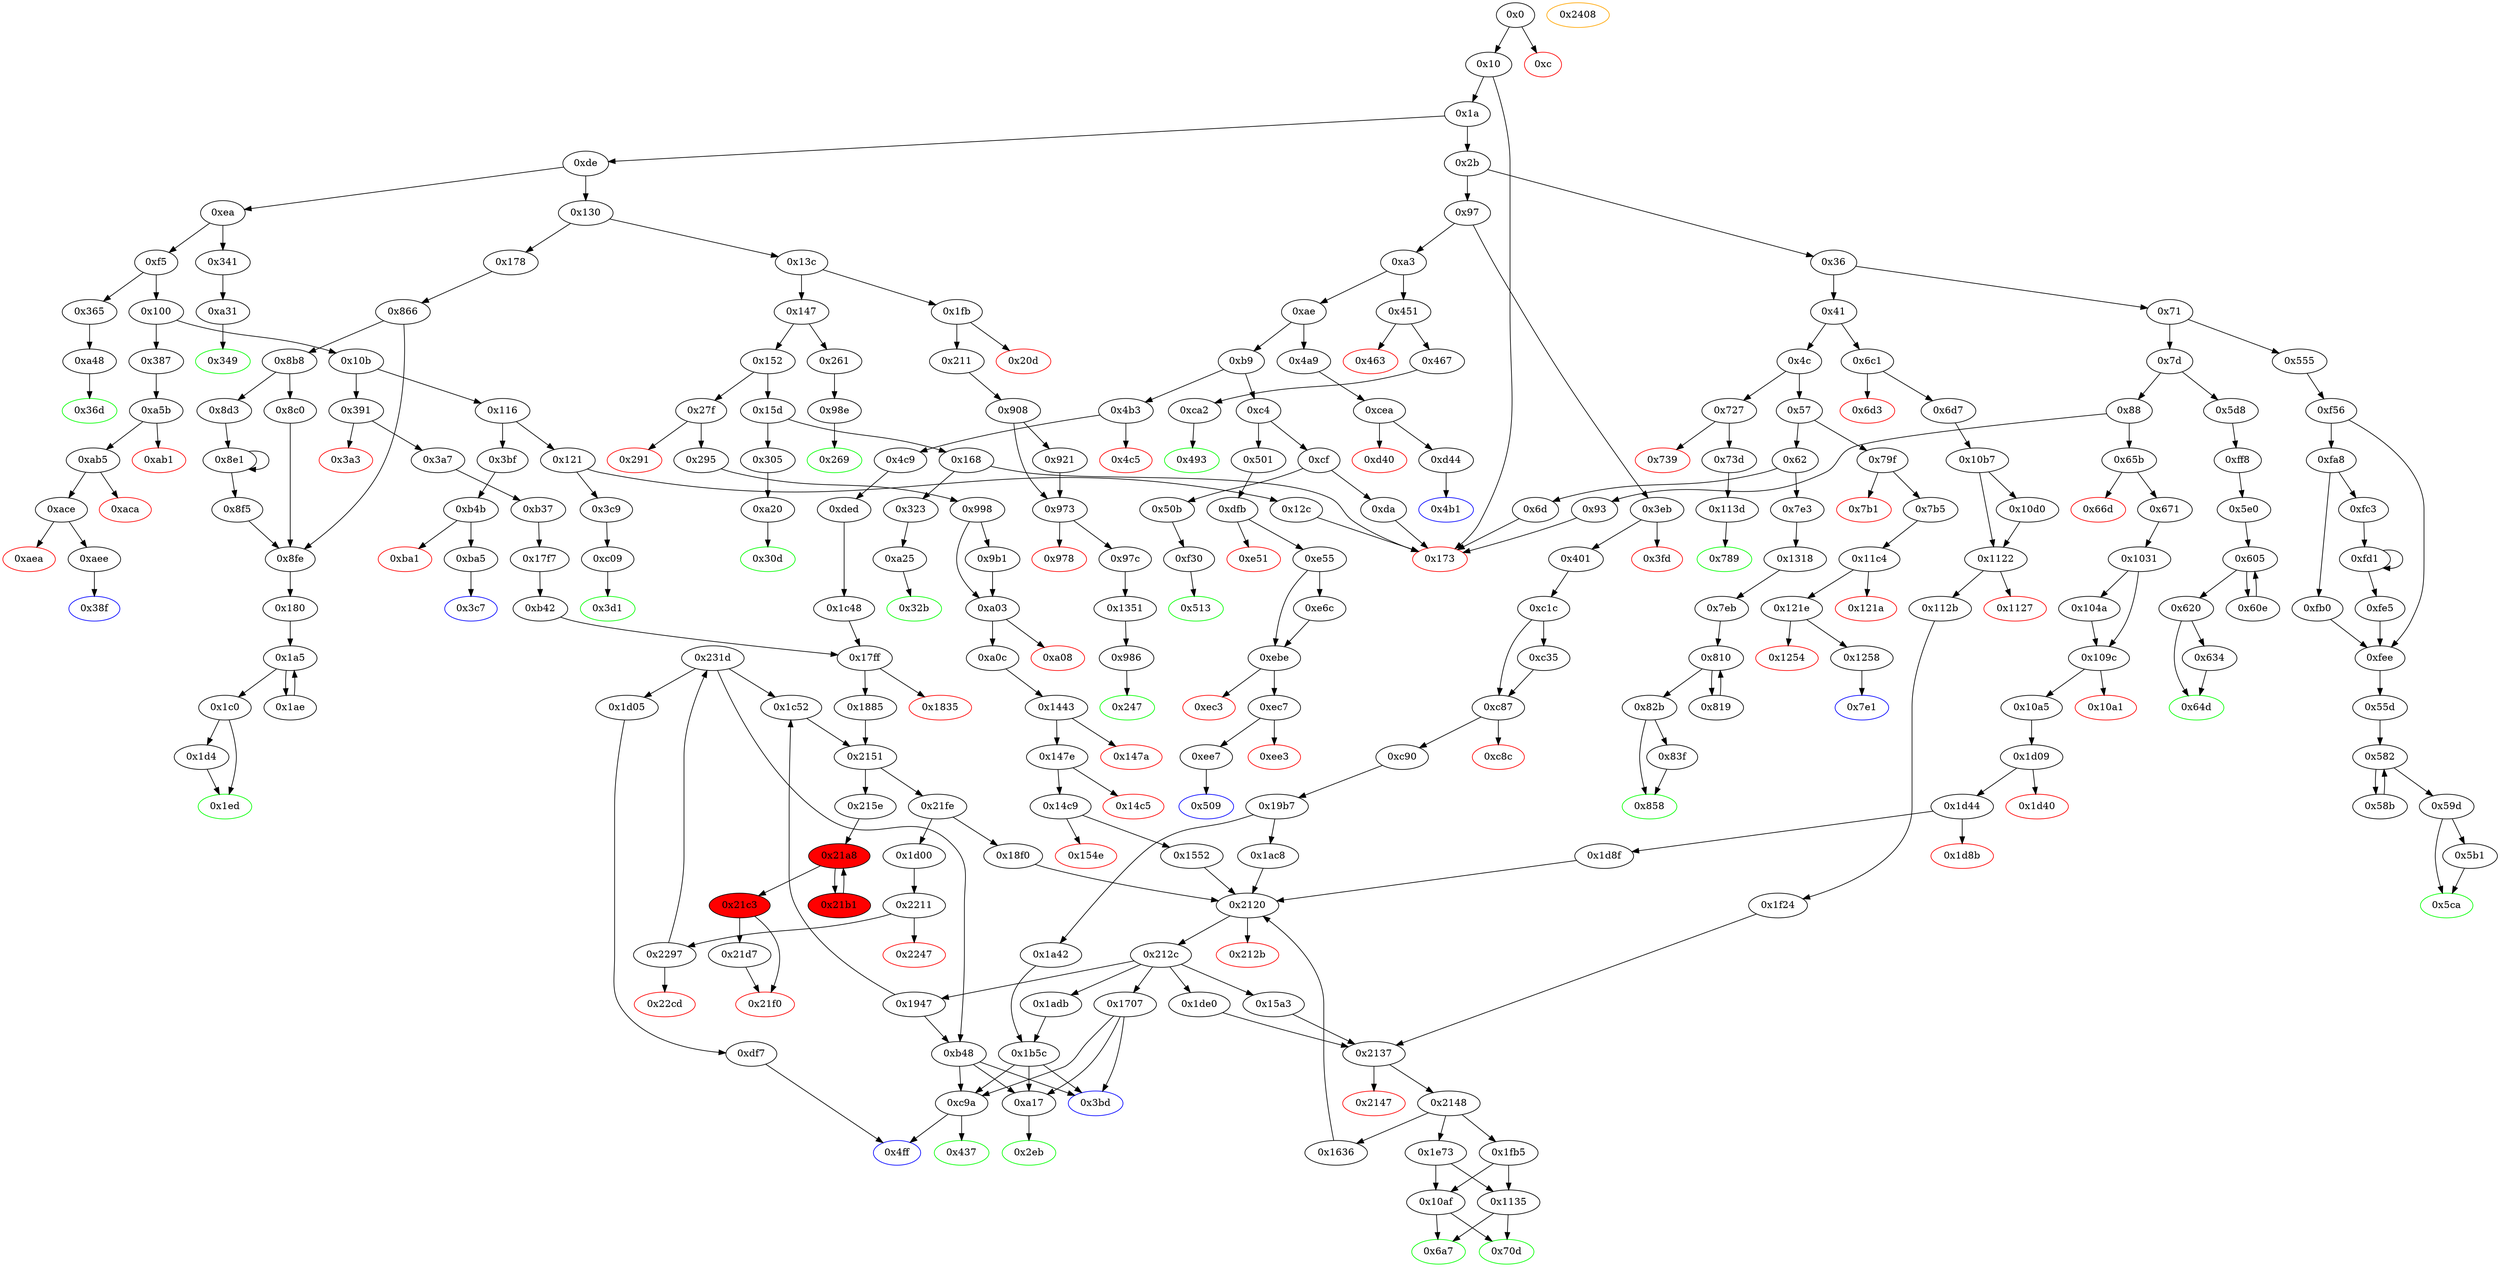 digraph "" {
"0x1707" [fillcolor=white, id="0x1707", style=filled, tooltip="Block 0x1707\n[0x1707:0x17f6]\n---\nPredecessors: [0x212c]\nSuccessors: [0x3bd, 0xa17, 0xc9a]\n---\n0x1707 JUMPDEST\n0x1708 PUSH1 0x1\n0x170a PUSH1 0x0\n0x170c DUP7\n0x170d PUSH20 0xffffffffffffffffffffffffffffffffffffffff\n0x1722 AND\n0x1723 PUSH20 0xffffffffffffffffffffffffffffffffffffffff\n0x1738 AND\n0x1739 DUP2\n0x173a MSTORE\n0x173b PUSH1 0x20\n0x173d ADD\n0x173e SWAP1\n0x173f DUP2\n0x1740 MSTORE\n0x1741 PUSH1 0x20\n0x1743 ADD\n0x1744 PUSH1 0x0\n0x1746 SHA3\n0x1747 PUSH1 0x0\n0x1749 CALLER\n0x174a PUSH20 0xffffffffffffffffffffffffffffffffffffffff\n0x175f AND\n0x1760 PUSH20 0xffffffffffffffffffffffffffffffffffffffff\n0x1775 AND\n0x1776 DUP2\n0x1777 MSTORE\n0x1778 PUSH1 0x20\n0x177a ADD\n0x177b SWAP1\n0x177c DUP2\n0x177d MSTORE\n0x177e PUSH1 0x20\n0x1780 ADD\n0x1781 PUSH1 0x0\n0x1783 SHA3\n0x1784 DUP2\n0x1785 SWAP1\n0x1786 SSTORE\n0x1787 POP\n0x1788 DUP3\n0x1789 PUSH20 0xffffffffffffffffffffffffffffffffffffffff\n0x179e AND\n0x179f DUP5\n0x17a0 PUSH20 0xffffffffffffffffffffffffffffffffffffffff\n0x17b5 AND\n0x17b6 PUSH32 0xddf252ad1be2c89b69c2b068fc378daa952ba7f163c4a11628f55a4df523b3ef\n0x17d7 DUP5\n0x17d8 PUSH1 0x40\n0x17da MLOAD\n0x17db DUP1\n0x17dc DUP3\n0x17dd DUP2\n0x17de MSTORE\n0x17df PUSH1 0x20\n0x17e1 ADD\n0x17e2 SWAP2\n0x17e3 POP\n0x17e4 POP\n0x17e5 PUSH1 0x40\n0x17e7 MLOAD\n0x17e8 DUP1\n0x17e9 SWAP2\n0x17ea SUB\n0x17eb SWAP1\n0x17ec LOG3\n0x17ed PUSH1 0x1\n0x17ef SWAP1\n0x17f0 POP\n0x17f1 SWAP4\n0x17f2 SWAP3\n0x17f3 POP\n0x17f4 POP\n0x17f5 POP\n0x17f6 JUMP\n---\n0x1707: JUMPDEST \n0x1708: V1463 = 0x1\n0x170a: V1464 = 0x0\n0x170d: V1465 = 0xffffffffffffffffffffffffffffffffffffffff\n0x1722: V1466 = AND 0xffffffffffffffffffffffffffffffffffffffff S4\n0x1723: V1467 = 0xffffffffffffffffffffffffffffffffffffffff\n0x1738: V1468 = AND 0xffffffffffffffffffffffffffffffffffffffff V1466\n0x173a: M[0x0] = V1468\n0x173b: V1469 = 0x20\n0x173d: V1470 = ADD 0x20 0x0\n0x1740: M[0x20] = 0x1\n0x1741: V1471 = 0x20\n0x1743: V1472 = ADD 0x20 0x20\n0x1744: V1473 = 0x0\n0x1746: V1474 = SHA3 0x0 0x40\n0x1747: V1475 = 0x0\n0x1749: V1476 = CALLER\n0x174a: V1477 = 0xffffffffffffffffffffffffffffffffffffffff\n0x175f: V1478 = AND 0xffffffffffffffffffffffffffffffffffffffff V1476\n0x1760: V1479 = 0xffffffffffffffffffffffffffffffffffffffff\n0x1775: V1480 = AND 0xffffffffffffffffffffffffffffffffffffffff V1478\n0x1777: M[0x0] = V1480\n0x1778: V1481 = 0x20\n0x177a: V1482 = ADD 0x20 0x0\n0x177d: M[0x20] = V1474\n0x177e: V1483 = 0x20\n0x1780: V1484 = ADD 0x20 0x20\n0x1781: V1485 = 0x0\n0x1783: V1486 = SHA3 0x0 0x40\n0x1786: S[V1486] = V1944\n0x1789: V1487 = 0xffffffffffffffffffffffffffffffffffffffff\n0x179e: V1488 = AND 0xffffffffffffffffffffffffffffffffffffffff S3\n0x17a0: V1489 = 0xffffffffffffffffffffffffffffffffffffffff\n0x17b5: V1490 = AND 0xffffffffffffffffffffffffffffffffffffffff S4\n0x17b6: V1491 = 0xddf252ad1be2c89b69c2b068fc378daa952ba7f163c4a11628f55a4df523b3ef\n0x17d8: V1492 = 0x40\n0x17da: V1493 = M[0x40]\n0x17de: M[V1493] = S2\n0x17df: V1494 = 0x20\n0x17e1: V1495 = ADD 0x20 V1493\n0x17e5: V1496 = 0x40\n0x17e7: V1497 = M[0x40]\n0x17ea: V1498 = SUB V1495 V1497\n0x17ec: LOG V1497 V1498 0xddf252ad1be2c89b69c2b068fc378daa952ba7f163c4a11628f55a4df523b3ef V1490 V1488\n0x17ed: V1499 = 0x1\n0x17f6: JUMP S5\n---\nEntry stack: [V13, S10, S9, S8, S7, S6, S5, S4, S3, S2, S1, V1944]\nStack pops: 6\nStack additions: [0x1]\nExit stack: [V13, S10, S9, S8, S7, S6, 0x1]\n\nDef sites:\nV13: {0x1a.0x1f}\nS10: {0x1a.0x1f, 0x27f.0x280}\nS9: {0x3eb.0x3ec, 0x1a.0x1f, 0x295.0x2b1, 0x4b3.0x4b4}\nS8: {0x401.0x41d, 0x4c9.0x4e5, 0x65b.0x65c, 0x295.0x2d1}\nS7: {0x401.0x427, 0x4c9.0x4ef, 0x295.0x2db, 0x671.0x68d}\nS6: {0x671.0x697, 0x998.0x999, 0x1a.0x1f, 0xded.0xdee, 0xc1c.0xc1d}\nS5: {0x1031.0x1032, 0xc90.0xc91, 0x391.0x392, 0xa0c.0xa0d, 0x4c9.0x4e5}\nS4: {0x401.0x41d, 0x4c9.0x4ef, 0x295.0x2b1, 0x10a5.0x10a6, 0x3a7.0x3ad}\nS3: {0x401.0x427, 0x1c48.0x1c49, 0x295.0x2d1, 0xb37.0xb38, 0x671.0x68d}\nS2: {0x671.0x697, 0x4c9.0x4e5, 0x295.0x2db, 0x19b7.0x19b8, 0x17f7.0x17fa}\nS1: {0x1d09.0x1d0a, 0x4c9.0x4ef, 0x1443.0x1444, 0x3a7.0x3ad, 0x19b7.0x1a37}\nV1944: {0x212c.0x212f}\n"];
"0x2151" [fillcolor=white, id="0x2151", style=filled, tooltip="Block 0x2151\n[0x2151:0x215d]\n---\nPredecessors: [0x1885, 0x1c52]\nSuccessors: [0x215e, 0x21fe]\n---\n0x2151 JUMPDEST\n0x2152 PUSH1 0x0\n0x2154 DUP4\n0x2155 DUP4\n0x2156 GT\n0x2157 ISZERO\n0x2158 DUP3\n0x2159 SWAP1\n0x215a PUSH2 0x21fe\n0x215d JUMPI\n---\n0x2151: JUMPDEST \n0x2152: V1950 = 0x0\n0x2156: V1951 = GT S1 S2\n0x2157: V1952 = ISZERO V1951\n0x215a: V1953 = 0x21fe\n0x215d: JUMPI 0x21fe V1952\n---\nEntry stack: [V13, S13, S12, S11, S10, S9, S8, S7, {0xb48, 0x1c52, 0x1d05}, S5, S4, {0x18f0, 0x1d00}, S2, S1, S0]\nStack pops: 3\nStack additions: [S2, S1, S0, 0x0, S0]\nExit stack: [V13, S13, S12, S11, S10, S9, S8, S7, {0xb48, 0x1c52, 0x1d05}, S5, S4, {0x18f0, 0x1d00}, S2, S1, S0, 0x0, S0]\n\nDef sites:\nV13: {0x1a.0x1f}\nS13: {0x1a.0x1f, 0x27f.0x280}\nS12: {0x4b3.0x4b4, 0x1a.0x1f, 0x3eb.0x3ec, 0x295.0x2b1}\nS11: {0x4c9.0x4e5, 0x65b.0x65c, 0x295.0x2d1, 0x401.0x41d}\nS10: {0x4c9.0x4ef, 0x295.0x2db, 0x671.0x68d, 0x401.0x427}\nS9: {0x671.0x697, 0x998.0x999, 0x1a.0x1f, 0xded.0xdee, 0xc1c.0xc1d}\nS8: {0x4c9.0x4e5, 0xc90.0xc91, 0x391.0x392, 0xa0c.0xa0d, 0x1031.0x1032}\nS7: {0x4c9.0x4ef, 0x295.0x2b1, 0x10a5.0x10a6, 0x3a7.0x3ad, 0x401.0x41d}\n{0xb48, 0x1c52, 0x1d05}: {0x1c48.0x1c49, 0x1c52.0x1c53, 0xb37.0xb38}\nS5: {0x4c9.0x4e5, 0xa0c.0xa0d, 0x391.0x392, 0xc90.0xc91, 0x1031.0x1032, 0x17f7.0x17fa}\nS4: {0x4c9.0x4ef, 0x1c52.0x1c57, 0x3a7.0x3ad}\n{0x18f0, 0x1d00}: {0x1885.0x1886, 0x1c52.0x1c58}\nS2: {0x1c52.0x1cf1, 0x1885.0x18e1}\nS1: {0x4c9.0x4ef, 0x295.0x2b1, 0x10a5.0x10a6, 0x3a7.0x3ad, 0x401.0x41d}\nS0: {0x1885.0x188c, 0x1c52.0x1c5e}\n"];
"0xebe" [fillcolor=white, id="0xebe", style=filled, tooltip="Block 0xebe\n[0xebe:0xec2]\n---\nPredecessors: [0xe55, 0xe6c]\nSuccessors: [0xec3, 0xec7]\n---\n0xebe JUMPDEST\n0xebf PUSH2 0xec7\n0xec2 JUMPI\n---\n0xebe: JUMPDEST \n0xebf: V1019 = 0xec7\n0xec2: JUMPI 0xec7 S0\n---\nEntry stack: [V13, 0x509, S0]\nStack pops: 1\nStack additions: []\nExit stack: [V13, 0x509]\n\nDef sites:\nV13: {0x1a.0x1f}\n0x509: {0x501.0x502}\nS0: {0xe55.0xe66, 0xe6c.0xebd}\n"];
"0x513" [color=green, fillcolor=white, id="0x513", style=filled, tooltip="Block 0x513\n[0x513:0x554]\n---\nPredecessors: [0xf30]\nSuccessors: []\n---\n0x513 JUMPDEST\n0x514 PUSH1 0x40\n0x516 MLOAD\n0x517 DUP1\n0x518 DUP3\n0x519 PUSH20 0xffffffffffffffffffffffffffffffffffffffff\n0x52e AND\n0x52f PUSH20 0xffffffffffffffffffffffffffffffffffffffff\n0x544 AND\n0x545 DUP2\n0x546 MSTORE\n0x547 PUSH1 0x20\n0x549 ADD\n0x54a SWAP2\n0x54b POP\n0x54c POP\n0x54d PUSH1 0x40\n0x54f MLOAD\n0x550 DUP1\n0x551 SWAP2\n0x552 SUB\n0x553 SWAP1\n0x554 RETURN\n---\n0x513: JUMPDEST \n0x514: V376 = 0x40\n0x516: V377 = M[0x40]\n0x519: V378 = 0xffffffffffffffffffffffffffffffffffffffff\n0x52e: V379 = AND 0xffffffffffffffffffffffffffffffffffffffff V1064\n0x52f: V380 = 0xffffffffffffffffffffffffffffffffffffffff\n0x544: V381 = AND 0xffffffffffffffffffffffffffffffffffffffff V379\n0x546: M[V377] = V381\n0x547: V382 = 0x20\n0x549: V383 = ADD 0x20 V377\n0x54d: V384 = 0x40\n0x54f: V385 = M[0x40]\n0x552: V386 = SUB V383 V385\n0x554: RETURN V385 V386\n---\nEntry stack: [V13, 0x513, V1064]\nStack pops: 1\nStack additions: []\nExit stack: [V13, 0x513]\n\nDef sites:\nV13: {0x1a.0x1f}\n0x513: {0x50b.0x50c}\nV1064: {0xf30.0xf53}\n"];
"0xc8c" [color=red, fillcolor=white, id="0xc8c", style=filled, tooltip="Block 0xc8c\n[0xc8c:0xc8f]\n---\nPredecessors: [0xc87]\nSuccessors: []\n---\n0xc8c PUSH1 0x0\n0xc8e DUP1\n0xc8f REVERT\n---\n0xc8c: V915 = 0x0\n0xc8f: REVERT 0x0 0x0\n---\nEntry stack: [V13, 0x437, V310, V313, 0x0]\nStack pops: 0\nStack additions: []\nExit stack: [V13, 0x437, V310, V313, 0x0]\n\nDef sites:\nV13: {0x1a.0x1f}\n0x437: {0x3eb.0x3ec}\nV310: {0x401.0x41d}\nV313: {0x401.0x427}\n0x0: {0xc1c.0xc1d}\n"];
"0x291" [color=red, fillcolor=white, id="0x291", style=filled, tooltip="Block 0x291\n[0x291:0x294]\n---\nPredecessors: [0x27f]\nSuccessors: []\n---\n0x291 PUSH1 0x0\n0x293 DUP1\n0x294 REVERT\n---\n0x291: V196 = 0x0\n0x294: REVERT 0x0 0x0\n---\nEntry stack: [V13, 0x2eb, 0x4, V191]\nStack pops: 0\nStack additions: []\nExit stack: [V13, 0x2eb, 0x4, V191]\n\nDef sites:\nV13: {0x1a.0x1f}\n0x2eb: {0x27f.0x280}\n0x4: {0x27f.0x283}\nV191: {0x27f.0x287}\n"];
"0xf56" [fillcolor=white, id="0xf56", style=filled, tooltip="Block 0xf56\n[0xf56:0xfa7]\n---\nPredecessors: [0x555]\nSuccessors: [0xfa8, 0xfee]\n---\n0xf56 JUMPDEST\n0xf57 PUSH1 0x60\n0xf59 PUSH1 0x4\n0xf5b DUP1\n0xf5c SLOAD\n0xf5d PUSH1 0x1\n0xf5f DUP2\n0xf60 PUSH1 0x1\n0xf62 AND\n0xf63 ISZERO\n0xf64 PUSH2 0x100\n0xf67 MUL\n0xf68 SUB\n0xf69 AND\n0xf6a PUSH1 0x2\n0xf6c SWAP1\n0xf6d DIV\n0xf6e DUP1\n0xf6f PUSH1 0x1f\n0xf71 ADD\n0xf72 PUSH1 0x20\n0xf74 DUP1\n0xf75 SWAP2\n0xf76 DIV\n0xf77 MUL\n0xf78 PUSH1 0x20\n0xf7a ADD\n0xf7b PUSH1 0x40\n0xf7d MLOAD\n0xf7e SWAP1\n0xf7f DUP2\n0xf80 ADD\n0xf81 PUSH1 0x40\n0xf83 MSTORE\n0xf84 DUP1\n0xf85 SWAP3\n0xf86 SWAP2\n0xf87 SWAP1\n0xf88 DUP2\n0xf89 DUP2\n0xf8a MSTORE\n0xf8b PUSH1 0x20\n0xf8d ADD\n0xf8e DUP3\n0xf8f DUP1\n0xf90 SLOAD\n0xf91 PUSH1 0x1\n0xf93 DUP2\n0xf94 PUSH1 0x1\n0xf96 AND\n0xf97 ISZERO\n0xf98 PUSH2 0x100\n0xf9b MUL\n0xf9c SUB\n0xf9d AND\n0xf9e PUSH1 0x2\n0xfa0 SWAP1\n0xfa1 DIV\n0xfa2 DUP1\n0xfa3 ISZERO\n0xfa4 PUSH2 0xfee\n0xfa7 JUMPI\n---\n0xf56: JUMPDEST \n0xf57: V1065 = 0x60\n0xf59: V1066 = 0x4\n0xf5c: V1067 = S[0x4]\n0xf5d: V1068 = 0x1\n0xf60: V1069 = 0x1\n0xf62: V1070 = AND 0x1 V1067\n0xf63: V1071 = ISZERO V1070\n0xf64: V1072 = 0x100\n0xf67: V1073 = MUL 0x100 V1071\n0xf68: V1074 = SUB V1073 0x1\n0xf69: V1075 = AND V1074 V1067\n0xf6a: V1076 = 0x2\n0xf6d: V1077 = DIV V1075 0x2\n0xf6f: V1078 = 0x1f\n0xf71: V1079 = ADD 0x1f V1077\n0xf72: V1080 = 0x20\n0xf76: V1081 = DIV V1079 0x20\n0xf77: V1082 = MUL V1081 0x20\n0xf78: V1083 = 0x20\n0xf7a: V1084 = ADD 0x20 V1082\n0xf7b: V1085 = 0x40\n0xf7d: V1086 = M[0x40]\n0xf80: V1087 = ADD V1086 V1084\n0xf81: V1088 = 0x40\n0xf83: M[0x40] = V1087\n0xf8a: M[V1086] = V1077\n0xf8b: V1089 = 0x20\n0xf8d: V1090 = ADD 0x20 V1086\n0xf90: V1091 = S[0x4]\n0xf91: V1092 = 0x1\n0xf94: V1093 = 0x1\n0xf96: V1094 = AND 0x1 V1091\n0xf97: V1095 = ISZERO V1094\n0xf98: V1096 = 0x100\n0xf9b: V1097 = MUL 0x100 V1095\n0xf9c: V1098 = SUB V1097 0x1\n0xf9d: V1099 = AND V1098 V1091\n0xf9e: V1100 = 0x2\n0xfa1: V1101 = DIV V1099 0x2\n0xfa3: V1102 = ISZERO V1101\n0xfa4: V1103 = 0xfee\n0xfa7: JUMPI 0xfee V1102\n---\nEntry stack: [V13, 0x55d]\nStack pops: 0\nStack additions: [0x60, V1086, 0x4, V1077, V1090, 0x4, V1101]\nExit stack: [V13, 0x55d, 0x60, V1086, 0x4, V1077, V1090, 0x4, V1101]\n\nDef sites:\nV13: {0x1a.0x1f}\n0x55d: {0x555.0x556}\n"];
"0x1c52" [fillcolor=white, id="0x1c52", style=filled, tooltip="Block 0x1c52\n[0x1c52:0x1cff]\n---\nPredecessors: [0x1947, 0x231d]\nSuccessors: [0x2151]\n---\n0x1c52 JUMPDEST\n0x1c53 PUSH2 0x1d05\n0x1c56 DUP3\n0x1c57 CALLER\n0x1c58 PUSH2 0x1d00\n0x1c5b DUP5\n0x1c5c PUSH1 0x40\n0x1c5e MLOAD\n0x1c5f DUP1\n0x1c60 PUSH1 0x60\n0x1c62 ADD\n0x1c63 PUSH1 0x40\n0x1c65 MSTORE\n0x1c66 DUP1\n0x1c67 PUSH1 0x24\n0x1c69 DUP2\n0x1c6a MSTORE\n0x1c6b PUSH1 0x20\n0x1c6d ADD\n0x1c6e PUSH2 0x244d\n0x1c71 PUSH1 0x24\n0x1c73 SWAP2\n0x1c74 CODECOPY\n0x1c75 PUSH1 0x1\n0x1c77 PUSH1 0x0\n0x1c79 DUP10\n0x1c7a PUSH20 0xffffffffffffffffffffffffffffffffffffffff\n0x1c8f AND\n0x1c90 PUSH20 0xffffffffffffffffffffffffffffffffffffffff\n0x1ca5 AND\n0x1ca6 DUP2\n0x1ca7 MSTORE\n0x1ca8 PUSH1 0x20\n0x1caa ADD\n0x1cab SWAP1\n0x1cac DUP2\n0x1cad MSTORE\n0x1cae PUSH1 0x20\n0x1cb0 ADD\n0x1cb1 PUSH1 0x0\n0x1cb3 SHA3\n0x1cb4 PUSH1 0x0\n0x1cb6 CALLER\n0x1cb7 PUSH20 0xffffffffffffffffffffffffffffffffffffffff\n0x1ccc AND\n0x1ccd PUSH20 0xffffffffffffffffffffffffffffffffffffffff\n0x1ce2 AND\n0x1ce3 DUP2\n0x1ce4 MSTORE\n0x1ce5 PUSH1 0x20\n0x1ce7 ADD\n0x1ce8 SWAP1\n0x1ce9 DUP2\n0x1cea MSTORE\n0x1ceb PUSH1 0x20\n0x1ced ADD\n0x1cee PUSH1 0x0\n0x1cf0 SHA3\n0x1cf1 SLOAD\n0x1cf2 PUSH2 0x2151\n0x1cf5 SWAP1\n0x1cf6 SWAP3\n0x1cf7 SWAP2\n0x1cf8 SWAP1\n0x1cf9 PUSH4 0xffffffff\n0x1cfe AND\n0x1cff JUMP\n---\n0x1c52: JUMPDEST \n0x1c53: V1709 = 0x1d05\n0x1c57: V1710 = CALLER\n0x1c58: V1711 = 0x1d00\n0x1c5c: V1712 = 0x40\n0x1c5e: V1713 = M[0x40]\n0x1c60: V1714 = 0x60\n0x1c62: V1715 = ADD 0x60 V1713\n0x1c63: V1716 = 0x40\n0x1c65: M[0x40] = V1715\n0x1c67: V1717 = 0x24\n0x1c6a: M[V1713] = 0x24\n0x1c6b: V1718 = 0x20\n0x1c6d: V1719 = ADD 0x20 V1713\n0x1c6e: V1720 = 0x244d\n0x1c71: V1721 = 0x24\n0x1c74: CODECOPY V1719 0x244d 0x24\n0x1c75: V1722 = 0x1\n0x1c77: V1723 = 0x0\n0x1c7a: V1724 = 0xffffffffffffffffffffffffffffffffffffffff\n0x1c8f: V1725 = AND 0xffffffffffffffffffffffffffffffffffffffff S1\n0x1c90: V1726 = 0xffffffffffffffffffffffffffffffffffffffff\n0x1ca5: V1727 = AND 0xffffffffffffffffffffffffffffffffffffffff V1725\n0x1ca7: M[0x0] = V1727\n0x1ca8: V1728 = 0x20\n0x1caa: V1729 = ADD 0x20 0x0\n0x1cad: M[0x20] = 0x1\n0x1cae: V1730 = 0x20\n0x1cb0: V1731 = ADD 0x20 0x20\n0x1cb1: V1732 = 0x0\n0x1cb3: V1733 = SHA3 0x0 0x40\n0x1cb4: V1734 = 0x0\n0x1cb6: V1735 = CALLER\n0x1cb7: V1736 = 0xffffffffffffffffffffffffffffffffffffffff\n0x1ccc: V1737 = AND 0xffffffffffffffffffffffffffffffffffffffff V1735\n0x1ccd: V1738 = 0xffffffffffffffffffffffffffffffffffffffff\n0x1ce2: V1739 = AND 0xffffffffffffffffffffffffffffffffffffffff V1737\n0x1ce4: M[0x0] = V1739\n0x1ce5: V1740 = 0x20\n0x1ce7: V1741 = ADD 0x20 0x0\n0x1cea: M[0x20] = V1733\n0x1ceb: V1742 = 0x20\n0x1ced: V1743 = ADD 0x20 0x20\n0x1cee: V1744 = 0x0\n0x1cf0: V1745 = SHA3 0x0 0x40\n0x1cf1: V1746 = S[V1745]\n0x1cf2: V1747 = 0x2151\n0x1cf9: V1748 = 0xffffffff\n0x1cfe: V1749 = AND 0xffffffff 0x2151\n0x1cff: JUMP 0x2151\n---\nEntry stack: [V13, S6, S5, S4, S3, S2, S1, S0]\nStack pops: 2\nStack additions: [S1, S0, 0x1d05, S1, V1710, 0x1d00, V1746, S0, V1713]\nExit stack: [V13, S6, S5, S4, S3, S2, S1, S0, 0x1d05, S1, V1710, 0x1d00, V1746, S0, V1713]\n\nDef sites:\nV13: {0x1a.0x1f}\nS6: {0x1a.0x1f, 0x27f.0x280}\nS5: {0x4b3.0x4b4, 0x1a.0x1f, 0x3eb.0x3ec, 0x295.0x2b1}\nS4: {0x4c9.0x4e5, 0x65b.0x65c, 0x295.0x2d1, 0x401.0x41d}\nS3: {0x4c9.0x4ef, 0x295.0x2db, 0x671.0x68d, 0x401.0x427}\nS2: {0x671.0x697, 0x998.0x999, 0x1a.0x1f, 0xded.0xdee, 0xc1c.0xc1d}\nS1: {0x4c9.0x4e5, 0xc90.0xc91, 0x391.0x392, 0xa0c.0xa0d, 0x1031.0x1032}\nS0: {0x4c9.0x4ef, 0x295.0x2b1, 0x10a5.0x10a6, 0x3a7.0x3ad, 0x401.0x41d}\n"];
"0x180" [fillcolor=white, id="0x180", style=filled, tooltip="Block 0x180\n[0x180:0x1a4]\n---\nPredecessors: [0x8fe]\nSuccessors: [0x1a5]\n---\n0x180 JUMPDEST\n0x181 PUSH1 0x40\n0x183 MLOAD\n0x184 DUP1\n0x185 DUP1\n0x186 PUSH1 0x20\n0x188 ADD\n0x189 DUP3\n0x18a DUP2\n0x18b SUB\n0x18c DUP3\n0x18d MSTORE\n0x18e DUP4\n0x18f DUP2\n0x190 DUP2\n0x191 MLOAD\n0x192 DUP2\n0x193 MSTORE\n0x194 PUSH1 0x20\n0x196 ADD\n0x197 SWAP2\n0x198 POP\n0x199 DUP1\n0x19a MLOAD\n0x19b SWAP1\n0x19c PUSH1 0x20\n0x19e ADD\n0x19f SWAP1\n0x1a0 DUP1\n0x1a1 DUP4\n0x1a2 DUP4\n0x1a3 PUSH1 0x0\n---\n0x180: JUMPDEST \n0x181: V108 = 0x40\n0x183: V109 = M[0x40]\n0x186: V110 = 0x20\n0x188: V111 = ADD 0x20 V109\n0x18b: V112 = SUB V111 V109\n0x18d: M[V109] = V112\n0x191: V113 = M[V641]\n0x193: M[V111] = V113\n0x194: V114 = 0x20\n0x196: V115 = ADD 0x20 V111\n0x19a: V116 = M[V641]\n0x19c: V117 = 0x20\n0x19e: V118 = ADD 0x20 V641\n0x1a3: V119 = 0x0\n---\nEntry stack: [V13, V641]\nStack pops: 1\nStack additions: [S0, V109, V109, V115, V118, V116, V116, V115, V118, 0x0]\nExit stack: [V13, V641, V109, V109, V115, V118, V116, V116, V115, V118, 0x0]\n\nDef sites:\nV13: {0x1a.0x1f}\nV641: {0x866.0x88d}\n"];
"0x71" [fillcolor=white, id="0x71", style=filled, tooltip="Block 0x71\n[0x71:0x7c]\n---\nPredecessors: [0x36]\nSuccessors: [0x7d, 0x555]\n---\n0x71 JUMPDEST\n0x72 DUP1\n0x73 PUSH4 0x95d89b41\n0x78 EQ\n0x79 PUSH2 0x555\n0x7c JUMPI\n---\n0x71: JUMPDEST \n0x73: V36 = 0x95d89b41\n0x78: V37 = EQ 0x95d89b41 V13\n0x79: V38 = 0x555\n0x7c: JUMPI 0x555 V37\n---\nEntry stack: [V13]\nStack pops: 1\nStack additions: [S0]\nExit stack: [V13]\n\nDef sites:\nV13: {0x1a.0x1f}\n"];
"0x10" [fillcolor=white, id="0x10", style=filled, tooltip="Block 0x10\n[0x10:0x19]\n---\nPredecessors: [0x0]\nSuccessors: [0x1a, 0x173]\n---\n0x10 JUMPDEST\n0x11 POP\n0x12 PUSH1 0x4\n0x14 CALLDATASIZE\n0x15 LT\n0x16 PUSH2 0x173\n0x19 JUMPI\n---\n0x10: JUMPDEST \n0x12: V6 = 0x4\n0x14: V7 = CALLDATASIZE\n0x15: V8 = LT V7 0x4\n0x16: V9 = 0x173\n0x19: JUMPI 0x173 V8\n---\nEntry stack: [V2]\nStack pops: 1\nStack additions: []\nExit stack: []\n\nDef sites:\nV2: {0x0.0x5}\n"];
"0x1135" [fillcolor=white, id="0x1135", style=filled, tooltip="Block 0x1135\n[0x1135:0x113c]\n---\nPredecessors: [0x1e73, 0x1fb5]\nSuccessors: [0x6a7, 0x70d]\n---\n0x1135 JUMPDEST\n0x1136 SWAP1\n0x1137 POP\n0x1138 SWAP3\n0x1139 SWAP2\n0x113a POP\n0x113b POP\n0x113c JUMP\n---\n0x1135: JUMPDEST \n0x113c: JUMP S4\n---\nEntry stack: [V13, 0x2eb, S5, S4, S3, S2, {0x0, 0xa17}, 0x1]\nStack pops: 5\nStack additions: [S0]\nExit stack: [V13, 0x2eb, S5, 0x1]\n\nDef sites:\nV13: {0x1a.0x1f}\n0x2eb: {0x27f.0x280}\nS5: {0x1a.0x1f, 0x295.0x2b1}\nS4: {0x6c1.0x6c2, 0x65b.0x65c, 0x295.0x2d1}\nS3: {0x671.0x68d, 0x295.0x2db, 0x6d7.0x6f3}\nS2: {0x671.0x697, 0x998.0x999, 0x6d7.0x6fd}\n{0x0, 0xa17}: {0x1031.0x1032, 0xa0c.0xa0d, 0x10b7.0x10b8}\n0x1: {0x1e73.0x1f1b, 0x1fb5.0x2117}\n"];
"0x112b" [fillcolor=white, id="0x112b", style=filled, tooltip="Block 0x112b\n[0x112b:0x1134]\n---\nPredecessors: [0x1122]\nSuccessors: [0x1f24]\n---\n0x112b JUMPDEST\n0x112c PUSH2 0x1135\n0x112f DUP4\n0x1130 DUP4\n0x1131 PUSH2 0x1f24\n0x1134 JUMP\n---\n0x112b: JUMPDEST \n0x112c: V1195 = 0x1135\n0x1131: V1196 = 0x1f24\n0x1134: JUMP 0x1f24\n---\nEntry stack: [V13, 0x70d, V515, V518, 0x0]\nStack pops: 3\nStack additions: [S2, S1, S0, 0x1135, S2, S1]\nExit stack: [V13, 0x70d, V515, V518, 0x0, 0x1135, V515, V518]\n\nDef sites:\nV13: {0x1a.0x1f}\n0x70d: {0x6c1.0x6c2}\nV515: {0x6d7.0x6f3}\nV518: {0x6d7.0x6fd}\n0x0: {0x10b7.0x10b8}\n"];
"0x113d" [fillcolor=white, id="0x113d", style=filled, tooltip="Block 0x113d\n[0x113d:0x11c3]\n---\nPredecessors: [0x73d]\nSuccessors: [0x789]\n---\n0x113d JUMPDEST\n0x113e PUSH1 0x0\n0x1140 PUSH1 0x1\n0x1142 PUSH1 0x0\n0x1144 DUP5\n0x1145 PUSH20 0xffffffffffffffffffffffffffffffffffffffff\n0x115a AND\n0x115b PUSH20 0xffffffffffffffffffffffffffffffffffffffff\n0x1170 AND\n0x1171 DUP2\n0x1172 MSTORE\n0x1173 PUSH1 0x20\n0x1175 ADD\n0x1176 SWAP1\n0x1177 DUP2\n0x1178 MSTORE\n0x1179 PUSH1 0x20\n0x117b ADD\n0x117c PUSH1 0x0\n0x117e SHA3\n0x117f PUSH1 0x0\n0x1181 DUP4\n0x1182 PUSH20 0xffffffffffffffffffffffffffffffffffffffff\n0x1197 AND\n0x1198 PUSH20 0xffffffffffffffffffffffffffffffffffffffff\n0x11ad AND\n0x11ae DUP2\n0x11af MSTORE\n0x11b0 PUSH1 0x20\n0x11b2 ADD\n0x11b3 SWAP1\n0x11b4 DUP2\n0x11b5 MSTORE\n0x11b6 PUSH1 0x20\n0x11b8 ADD\n0x11b9 PUSH1 0x0\n0x11bb SHA3\n0x11bc SLOAD\n0x11bd SWAP1\n0x11be POP\n0x11bf SWAP3\n0x11c0 SWAP2\n0x11c1 POP\n0x11c2 POP\n0x11c3 JUMP\n---\n0x113d: JUMPDEST \n0x113e: V1197 = 0x0\n0x1140: V1198 = 0x1\n0x1142: V1199 = 0x0\n0x1145: V1200 = 0xffffffffffffffffffffffffffffffffffffffff\n0x115a: V1201 = AND 0xffffffffffffffffffffffffffffffffffffffff V545\n0x115b: V1202 = 0xffffffffffffffffffffffffffffffffffffffff\n0x1170: V1203 = AND 0xffffffffffffffffffffffffffffffffffffffff V1201\n0x1172: M[0x0] = V1203\n0x1173: V1204 = 0x20\n0x1175: V1205 = ADD 0x20 0x0\n0x1178: M[0x20] = 0x1\n0x1179: V1206 = 0x20\n0x117b: V1207 = ADD 0x20 0x20\n0x117c: V1208 = 0x0\n0x117e: V1209 = SHA3 0x0 0x40\n0x117f: V1210 = 0x0\n0x1182: V1211 = 0xffffffffffffffffffffffffffffffffffffffff\n0x1197: V1212 = AND 0xffffffffffffffffffffffffffffffffffffffff V550\n0x1198: V1213 = 0xffffffffffffffffffffffffffffffffffffffff\n0x11ad: V1214 = AND 0xffffffffffffffffffffffffffffffffffffffff V1212\n0x11af: M[0x0] = V1214\n0x11b0: V1215 = 0x20\n0x11b2: V1216 = ADD 0x20 0x0\n0x11b5: M[0x20] = V1209\n0x11b6: V1217 = 0x20\n0x11b8: V1218 = ADD 0x20 0x20\n0x11b9: V1219 = 0x0\n0x11bb: V1220 = SHA3 0x0 0x40\n0x11bc: V1221 = S[V1220]\n0x11c3: JUMP 0x789\n---\nEntry stack: [V13, 0x789, V545, V550]\nStack pops: 3\nStack additions: [V1221]\nExit stack: [V13, V1221]\n\nDef sites:\nV13: {0x1a.0x1f}\n0x789: {0x727.0x728}\nV545: {0x73d.0x759}\nV550: {0x73d.0x779}\n"];
"0x1351" [fillcolor=white, id="0x1351", style=filled, tooltip="Block 0x1351\n[0x1351:0x1442]\n---\nPredecessors: [0x97c]\nSuccessors: [0x986]\n---\n0x1351 JUMPDEST\n0x1352 PUSH1 0x0\n0x1354 DUP2\n0x1355 PUSH1 0x1\n0x1357 PUSH1 0x0\n0x1359 CALLER\n0x135a PUSH20 0xffffffffffffffffffffffffffffffffffffffff\n0x136f AND\n0x1370 PUSH20 0xffffffffffffffffffffffffffffffffffffffff\n0x1385 AND\n0x1386 DUP2\n0x1387 MSTORE\n0x1388 PUSH1 0x20\n0x138a ADD\n0x138b SWAP1\n0x138c DUP2\n0x138d MSTORE\n0x138e PUSH1 0x20\n0x1390 ADD\n0x1391 PUSH1 0x0\n0x1393 SHA3\n0x1394 PUSH1 0x0\n0x1396 DUP6\n0x1397 PUSH20 0xffffffffffffffffffffffffffffffffffffffff\n0x13ac AND\n0x13ad PUSH20 0xffffffffffffffffffffffffffffffffffffffff\n0x13c2 AND\n0x13c3 DUP2\n0x13c4 MSTORE\n0x13c5 PUSH1 0x20\n0x13c7 ADD\n0x13c8 SWAP1\n0x13c9 DUP2\n0x13ca MSTORE\n0x13cb PUSH1 0x20\n0x13cd ADD\n0x13ce PUSH1 0x0\n0x13d0 SHA3\n0x13d1 DUP2\n0x13d2 SWAP1\n0x13d3 SSTORE\n0x13d4 POP\n0x13d5 DUP3\n0x13d6 PUSH20 0xffffffffffffffffffffffffffffffffffffffff\n0x13eb AND\n0x13ec CALLER\n0x13ed PUSH20 0xffffffffffffffffffffffffffffffffffffffff\n0x1402 AND\n0x1403 PUSH32 0x8c5be1e5ebec7d5bd14f71427d1e84f3dd0314c0f7b2291e5b200ac8c7c3b925\n0x1424 DUP5\n0x1425 PUSH1 0x40\n0x1427 MLOAD\n0x1428 DUP1\n0x1429 DUP3\n0x142a DUP2\n0x142b MSTORE\n0x142c PUSH1 0x20\n0x142e ADD\n0x142f SWAP2\n0x1430 POP\n0x1431 POP\n0x1432 PUSH1 0x40\n0x1434 MLOAD\n0x1435 DUP1\n0x1436 SWAP2\n0x1437 SUB\n0x1438 SWAP1\n0x1439 LOG3\n0x143a PUSH1 0x1\n0x143c SWAP1\n0x143d POP\n0x143e SWAP3\n0x143f SWAP2\n0x1440 POP\n0x1441 POP\n0x1442 JUMP\n---\n0x1351: JUMPDEST \n0x1352: V1287 = 0x0\n0x1355: V1288 = 0x1\n0x1357: V1289 = 0x0\n0x1359: V1290 = CALLER\n0x135a: V1291 = 0xffffffffffffffffffffffffffffffffffffffff\n0x136f: V1292 = AND 0xffffffffffffffffffffffffffffffffffffffff V1290\n0x1370: V1293 = 0xffffffffffffffffffffffffffffffffffffffff\n0x1385: V1294 = AND 0xffffffffffffffffffffffffffffffffffffffff V1292\n0x1387: M[0x0] = V1294\n0x1388: V1295 = 0x20\n0x138a: V1296 = ADD 0x20 0x0\n0x138d: M[0x20] = 0x1\n0x138e: V1297 = 0x20\n0x1390: V1298 = ADD 0x20 0x20\n0x1391: V1299 = 0x0\n0x1393: V1300 = SHA3 0x0 0x40\n0x1394: V1301 = 0x0\n0x1397: V1302 = 0xffffffffffffffffffffffffffffffffffffffff\n0x13ac: V1303 = AND 0xffffffffffffffffffffffffffffffffffffffff V161\n0x13ad: V1304 = 0xffffffffffffffffffffffffffffffffffffffff\n0x13c2: V1305 = AND 0xffffffffffffffffffffffffffffffffffffffff V1303\n0x13c4: M[0x0] = V1305\n0x13c5: V1306 = 0x20\n0x13c7: V1307 = ADD 0x20 0x0\n0x13ca: M[0x20] = V1300\n0x13cb: V1308 = 0x20\n0x13cd: V1309 = ADD 0x20 0x20\n0x13ce: V1310 = 0x0\n0x13d0: V1311 = SHA3 0x0 0x40\n0x13d3: S[V1311] = V164\n0x13d6: V1312 = 0xffffffffffffffffffffffffffffffffffffffff\n0x13eb: V1313 = AND 0xffffffffffffffffffffffffffffffffffffffff V161\n0x13ec: V1314 = CALLER\n0x13ed: V1315 = 0xffffffffffffffffffffffffffffffffffffffff\n0x1402: V1316 = AND 0xffffffffffffffffffffffffffffffffffffffff V1314\n0x1403: V1317 = 0x8c5be1e5ebec7d5bd14f71427d1e84f3dd0314c0f7b2291e5b200ac8c7c3b925\n0x1425: V1318 = 0x40\n0x1427: V1319 = M[0x40]\n0x142b: M[V1319] = V164\n0x142c: V1320 = 0x20\n0x142e: V1321 = ADD 0x20 V1319\n0x1432: V1322 = 0x40\n0x1434: V1323 = M[0x40]\n0x1437: V1324 = SUB V1321 V1323\n0x1439: LOG V1323 V1324 0x8c5be1e5ebec7d5bd14f71427d1e84f3dd0314c0f7b2291e5b200ac8c7c3b925 V1316 V1313\n0x143a: V1325 = 0x1\n0x1442: JUMP 0x986\n---\nEntry stack: [V13, 0x247, V161, V164, 0x0, 0x986, V161, V164]\nStack pops: 3\nStack additions: [0x1]\nExit stack: [V13, 0x247, V161, V164, 0x0, 0x1]\n\nDef sites:\nV13: {0x1a.0x1f}\n0x247: {0x1fb.0x1fc}\nV161: {0x211.0x22d}\nV164: {0x211.0x237}\n0x0: {0x908.0x909}\n0x986: {0x97c.0x97d}\nV161: {0x211.0x22d}\nV164: {0x211.0x237}\n"];
"0x323" [fillcolor=white, id="0x323", style=filled, tooltip="Block 0x323\n[0x323:0x32a]\n---\nPredecessors: [0x168]\nSuccessors: [0xa25]\n---\n0x323 JUMPDEST\n0x324 PUSH2 0x32b\n0x327 PUSH2 0xa25\n0x32a JUMP\n---\n0x323: JUMPDEST \n0x324: V232 = 0x32b\n0x327: V233 = 0xa25\n0x32a: JUMP 0xa25\n---\nEntry stack: [V13]\nStack pops: 0\nStack additions: [0x32b]\nExit stack: [V13, 0x32b]\n\nDef sites:\nV13: {0x1a.0x1f}\n"];
"0x98e" [fillcolor=white, id="0x98e", style=filled, tooltip="Block 0x98e\n[0x98e:0x997]\n---\nPredecessors: [0x261]\nSuccessors: [0x269]\n---\n0x98e JUMPDEST\n0x98f PUSH1 0x0\n0x991 PUSH1 0x2\n0x993 SLOAD\n0x994 SWAP1\n0x995 POP\n0x996 SWAP1\n0x997 JUMP\n---\n0x98e: JUMPDEST \n0x98f: V714 = 0x0\n0x991: V715 = 0x2\n0x993: V716 = S[0x2]\n0x997: JUMP 0x269\n---\nEntry stack: [V13, 0x269]\nStack pops: 1\nStack additions: [V716]\nExit stack: [V13, V716]\n\nDef sites:\nV13: {0x1a.0x1f}\n0x269: {0x261.0x262}\n"];
"0x1c48" [fillcolor=white, id="0x1c48", style=filled, tooltip="Block 0x1c48\n[0x1c48:0x1c51]\n---\nPredecessors: [0xded]\nSuccessors: [0x17ff]\n---\n0x1c48 JUMPDEST\n0x1c49 PUSH2 0x1c52\n0x1c4c DUP3\n0x1c4d DUP3\n0x1c4e PUSH2 0x17ff\n0x1c51 JUMP\n---\n0x1c48: JUMPDEST \n0x1c49: V1707 = 0x1c52\n0x1c4e: V1708 = 0x17ff\n0x1c51: JUMP 0x17ff\n---\nEntry stack: [V13, 0x4ff, V365, V368, 0xdf7, V365, V368]\nStack pops: 2\nStack additions: [S1, S0, 0x1c52, S1, S0]\nExit stack: [V13, 0x4ff, V365, V368, 0xdf7, V365, V368, 0x1c52, V365, V368]\n\nDef sites:\nV13: {0x1a.0x1f}\n0x4ff: {0x4b3.0x4b4}\nV365: {0x4c9.0x4e5}\nV368: {0x4c9.0x4ef}\n0xdf7: {0xded.0xdee}\nV365: {0x4c9.0x4e5}\nV368: {0x4c9.0x4ef}\n"];
"0x65b" [fillcolor=white, id="0x65b", style=filled, tooltip="Block 0x65b\n[0x65b:0x66c]\n---\nPredecessors: [0x88]\nSuccessors: [0x66d, 0x671]\n---\n0x65b JUMPDEST\n0x65c PUSH2 0x6a7\n0x65f PUSH1 0x4\n0x661 DUP1\n0x662 CALLDATASIZE\n0x663 SUB\n0x664 PUSH1 0x40\n0x666 DUP2\n0x667 LT\n0x668 ISZERO\n0x669 PUSH2 0x671\n0x66c JUMPI\n---\n0x65b: JUMPDEST \n0x65c: V473 = 0x6a7\n0x65f: V474 = 0x4\n0x662: V475 = CALLDATASIZE\n0x663: V476 = SUB V475 0x4\n0x664: V477 = 0x40\n0x667: V478 = LT V476 0x40\n0x668: V479 = ISZERO V478\n0x669: V480 = 0x671\n0x66c: JUMPI 0x671 V479\n---\nEntry stack: [V13]\nStack pops: 0\nStack additions: [0x6a7, 0x4, V476]\nExit stack: [V13, 0x6a7, 0x4, V476]\n\nDef sites:\nV13: {0x1a.0x1f}\n"];
"0x1ae" [fillcolor=white, id="0x1ae", style=filled, tooltip="Block 0x1ae\n[0x1ae:0x1bf]\n---\nPredecessors: [0x1a5]\nSuccessors: [0x1a5]\n---\n0x1ae DUP1\n0x1af DUP3\n0x1b0 ADD\n0x1b1 MLOAD\n0x1b2 DUP2\n0x1b3 DUP5\n0x1b4 ADD\n0x1b5 MSTORE\n0x1b6 PUSH1 0x20\n0x1b8 DUP2\n0x1b9 ADD\n0x1ba SWAP1\n0x1bb POP\n0x1bc PUSH2 0x1a5\n0x1bf JUMP\n---\n0x1b0: V123 = ADD V118 S0\n0x1b1: V124 = M[V123]\n0x1b4: V125 = ADD V115 S0\n0x1b5: M[V125] = V124\n0x1b6: V126 = 0x20\n0x1b9: V127 = ADD S0 0x20\n0x1bc: V128 = 0x1a5\n0x1bf: JUMP 0x1a5\n---\nEntry stack: [V13, V641, V109, V109, V115, V118, V116, V116, V115, V118, S0]\nStack pops: 3\nStack additions: [S2, S1, V127]\nExit stack: [V13, V641, V109, V109, V115, V118, V116, V116, V115, V118, V127]\n\nDef sites:\nV13: {0x1a.0x1f}\nV641: {0x866.0x88d}\nV109: {0x180.0x183}\nV109: {0x180.0x183}\nV115: {0x180.0x196}\nV118: {0x180.0x19e}\nV116: {0x180.0x19a}\nV116: {0x180.0x19a}\nV115: {0x180.0x196}\nV118: {0x180.0x19e}\nS0: {0x180.0x1a3, 0x1ae.0x1b9}\n"];
"0x15d" [fillcolor=white, id="0x15d", style=filled, tooltip="Block 0x15d\n[0x15d:0x167]\n---\nPredecessors: [0x152]\nSuccessors: [0x168, 0x305]\n---\n0x15d DUP1\n0x15e PUSH4 0x2e0f2625\n0x163 EQ\n0x164 PUSH2 0x305\n0x167 JUMPI\n---\n0x15e: V99 = 0x2e0f2625\n0x163: V100 = EQ 0x2e0f2625 V13\n0x164: V101 = 0x305\n0x167: JUMPI 0x305 V100\n---\nEntry stack: [V13]\nStack pops: 1\nStack additions: [S0]\nExit stack: [V13]\n\nDef sites:\nV13: {0x1a.0x1f}\n"];
"0x295" [fillcolor=white, id="0x295", style=filled, tooltip="Block 0x295\n[0x295:0x2ea]\n---\nPredecessors: [0x27f]\nSuccessors: [0x998]\n---\n0x295 JUMPDEST\n0x296 DUP2\n0x297 ADD\n0x298 SWAP1\n0x299 DUP1\n0x29a DUP1\n0x29b CALLDATALOAD\n0x29c PUSH20 0xffffffffffffffffffffffffffffffffffffffff\n0x2b1 AND\n0x2b2 SWAP1\n0x2b3 PUSH1 0x20\n0x2b5 ADD\n0x2b6 SWAP1\n0x2b7 SWAP3\n0x2b8 SWAP2\n0x2b9 SWAP1\n0x2ba DUP1\n0x2bb CALLDATALOAD\n0x2bc PUSH20 0xffffffffffffffffffffffffffffffffffffffff\n0x2d1 AND\n0x2d2 SWAP1\n0x2d3 PUSH1 0x20\n0x2d5 ADD\n0x2d6 SWAP1\n0x2d7 SWAP3\n0x2d8 SWAP2\n0x2d9 SWAP1\n0x2da DUP1\n0x2db CALLDATALOAD\n0x2dc SWAP1\n0x2dd PUSH1 0x20\n0x2df ADD\n0x2e0 SWAP1\n0x2e1 SWAP3\n0x2e2 SWAP2\n0x2e3 SWAP1\n0x2e4 POP\n0x2e5 POP\n0x2e6 POP\n0x2e7 PUSH2 0x998\n0x2ea JUMP\n---\n0x295: JUMPDEST \n0x297: V197 = ADD 0x4 V191\n0x29b: V198 = CALLDATALOAD 0x4\n0x29c: V199 = 0xffffffffffffffffffffffffffffffffffffffff\n0x2b1: V200 = AND 0xffffffffffffffffffffffffffffffffffffffff V198\n0x2b3: V201 = 0x20\n0x2b5: V202 = ADD 0x20 0x4\n0x2bb: V203 = CALLDATALOAD 0x24\n0x2bc: V204 = 0xffffffffffffffffffffffffffffffffffffffff\n0x2d1: V205 = AND 0xffffffffffffffffffffffffffffffffffffffff V203\n0x2d3: V206 = 0x20\n0x2d5: V207 = ADD 0x20 0x24\n0x2db: V208 = CALLDATALOAD 0x44\n0x2dd: V209 = 0x20\n0x2df: V210 = ADD 0x20 0x44\n0x2e7: V211 = 0x998\n0x2ea: JUMP 0x998\n---\nEntry stack: [V13, 0x2eb, 0x4, V191]\nStack pops: 2\nStack additions: [V200, V205, V208]\nExit stack: [V13, 0x2eb, V200, V205, V208]\n\nDef sites:\nV13: {0x1a.0x1f}\n0x2eb: {0x27f.0x280}\n0x4: {0x27f.0x283}\nV191: {0x27f.0x287}\n"];
"0x3a7" [fillcolor=white, id="0x3a7", style=filled, tooltip="Block 0x3a7\n[0x3a7:0x3bc]\n---\nPredecessors: [0x391]\nSuccessors: [0xb37]\n---\n0x3a7 JUMPDEST\n0x3a8 DUP2\n0x3a9 ADD\n0x3aa SWAP1\n0x3ab DUP1\n0x3ac DUP1\n0x3ad CALLDATALOAD\n0x3ae SWAP1\n0x3af PUSH1 0x20\n0x3b1 ADD\n0x3b2 SWAP1\n0x3b3 SWAP3\n0x3b4 SWAP2\n0x3b5 SWAP1\n0x3b6 POP\n0x3b7 POP\n0x3b8 POP\n0x3b9 PUSH2 0xb37\n0x3bc JUMP\n---\n0x3a7: JUMPDEST \n0x3a9: V278 = ADD 0x4 V272\n0x3ad: V279 = CALLDATALOAD 0x4\n0x3af: V280 = 0x20\n0x3b1: V281 = ADD 0x20 0x4\n0x3b9: V282 = 0xb37\n0x3bc: JUMP 0xb37\n---\nEntry stack: [V13, 0x3bd, 0x4, V272]\nStack pops: 2\nStack additions: [V279]\nExit stack: [V13, 0x3bd, V279]\n\nDef sites:\nV13: {0x1a.0x1f}\n0x3bd: {0x391.0x392}\n0x4: {0x391.0x395}\nV272: {0x391.0x399}\n"];
"0xc" [color=red, fillcolor=white, id="0xc", style=filled, tooltip="Block 0xc\n[0xc:0xf]\n---\nPredecessors: [0x0]\nSuccessors: []\n---\n0xc PUSH1 0x0\n0xe DUP1\n0xf REVERT\n---\n0xc: V5 = 0x0\n0xf: REVERT 0x0 0x0\n---\nEntry stack: [V2]\nStack pops: 0\nStack additions: []\nExit stack: [V2]\n\nDef sites:\nV2: {0x0.0x5}\n"];
"0x1636" [fillcolor=white, id="0x1636", style=filled, tooltip="Block 0x1636\n[0x1636:0x1706]\n---\nPredecessors: [0x2148]\nSuccessors: [0x2120]\n---\n0x1636 JUMPDEST\n0x1637 PUSH1 0x0\n0x1639 DUP1\n0x163a DUP6\n0x163b PUSH20 0xffffffffffffffffffffffffffffffffffffffff\n0x1650 AND\n0x1651 PUSH20 0xffffffffffffffffffffffffffffffffffffffff\n0x1666 AND\n0x1667 DUP2\n0x1668 MSTORE\n0x1669 PUSH1 0x20\n0x166b ADD\n0x166c SWAP1\n0x166d DUP2\n0x166e MSTORE\n0x166f PUSH1 0x20\n0x1671 ADD\n0x1672 PUSH1 0x0\n0x1674 SHA3\n0x1675 DUP2\n0x1676 SWAP1\n0x1677 SSTORE\n0x1678 POP\n0x1679 PUSH2 0x1707\n0x167c DUP3\n0x167d PUSH1 0x1\n0x167f PUSH1 0x0\n0x1681 DUP8\n0x1682 PUSH20 0xffffffffffffffffffffffffffffffffffffffff\n0x1697 AND\n0x1698 PUSH20 0xffffffffffffffffffffffffffffffffffffffff\n0x16ad AND\n0x16ae DUP2\n0x16af MSTORE\n0x16b0 PUSH1 0x20\n0x16b2 ADD\n0x16b3 SWAP1\n0x16b4 DUP2\n0x16b5 MSTORE\n0x16b6 PUSH1 0x20\n0x16b8 ADD\n0x16b9 PUSH1 0x0\n0x16bb SHA3\n0x16bc PUSH1 0x0\n0x16be CALLER\n0x16bf PUSH20 0xffffffffffffffffffffffffffffffffffffffff\n0x16d4 AND\n0x16d5 PUSH20 0xffffffffffffffffffffffffffffffffffffffff\n0x16ea AND\n0x16eb DUP2\n0x16ec MSTORE\n0x16ed PUSH1 0x20\n0x16ef ADD\n0x16f0 SWAP1\n0x16f1 DUP2\n0x16f2 MSTORE\n0x16f3 PUSH1 0x20\n0x16f5 ADD\n0x16f6 PUSH1 0x0\n0x16f8 SHA3\n0x16f9 SLOAD\n0x16fa PUSH2 0x2120\n0x16fd SWAP1\n0x16fe SWAP2\n0x16ff SWAP1\n0x1700 PUSH4 0xffffffff\n0x1705 AND\n0x1706 JUMP\n---\n0x1636: JUMPDEST \n0x1637: V1423 = 0x0\n0x163b: V1424 = 0xffffffffffffffffffffffffffffffffffffffff\n0x1650: V1425 = AND 0xffffffffffffffffffffffffffffffffffffffff S3\n0x1651: V1426 = 0xffffffffffffffffffffffffffffffffffffffff\n0x1666: V1427 = AND 0xffffffffffffffffffffffffffffffffffffffff V1425\n0x1668: M[0x0] = V1427\n0x1669: V1428 = 0x20\n0x166b: V1429 = ADD 0x20 0x0\n0x166e: M[0x20] = 0x0\n0x166f: V1430 = 0x20\n0x1671: V1431 = ADD 0x20 0x20\n0x1672: V1432 = 0x0\n0x1674: V1433 = SHA3 0x0 0x40\n0x1677: S[V1433] = S0\n0x1679: V1434 = 0x1707\n0x167d: V1435 = 0x1\n0x167f: V1436 = 0x0\n0x1682: V1437 = 0xffffffffffffffffffffffffffffffffffffffff\n0x1697: V1438 = AND 0xffffffffffffffffffffffffffffffffffffffff S4\n0x1698: V1439 = 0xffffffffffffffffffffffffffffffffffffffff\n0x16ad: V1440 = AND 0xffffffffffffffffffffffffffffffffffffffff V1438\n0x16af: M[0x0] = V1440\n0x16b0: V1441 = 0x20\n0x16b2: V1442 = ADD 0x20 0x0\n0x16b5: M[0x20] = 0x1\n0x16b6: V1443 = 0x20\n0x16b8: V1444 = ADD 0x20 0x20\n0x16b9: V1445 = 0x0\n0x16bb: V1446 = SHA3 0x0 0x40\n0x16bc: V1447 = 0x0\n0x16be: V1448 = CALLER\n0x16bf: V1449 = 0xffffffffffffffffffffffffffffffffffffffff\n0x16d4: V1450 = AND 0xffffffffffffffffffffffffffffffffffffffff V1448\n0x16d5: V1451 = 0xffffffffffffffffffffffffffffffffffffffff\n0x16ea: V1452 = AND 0xffffffffffffffffffffffffffffffffffffffff V1450\n0x16ec: M[0x0] = V1452\n0x16ed: V1453 = 0x20\n0x16ef: V1454 = ADD 0x20 0x0\n0x16f2: M[0x20] = V1446\n0x16f3: V1455 = 0x20\n0x16f5: V1456 = ADD 0x20 0x20\n0x16f6: V1457 = 0x0\n0x16f8: V1458 = SHA3 0x0 0x40\n0x16f9: V1459 = S[V1458]\n0x16fa: V1460 = 0x2120\n0x1700: V1461 = 0xffffffff\n0x1705: V1462 = AND 0xffffffff 0x2120\n0x1706: JUMP 0x2120\n---\nEntry stack: [V13, 0x2eb, S9, S8, S7, S6, {0x0, 0xa17}, S4, S3, S2, 0x0, S0]\nStack pops: 5\nStack additions: [S4, S3, S2, S1, 0x1707, V1459, S2]\nExit stack: [V13, 0x2eb, S9, S8, S7, S6, {0x0, 0xa17}, S4, S3, S2, 0x0, 0x1707, V1459, S2]\n\nDef sites:\nV13: {0x1a.0x1f}\n0x2eb: {0x27f.0x280}\nS9: {0x1a.0x1f, 0x295.0x2b1}\nS8: {0x6c1.0x6c2, 0x65b.0x65c, 0x295.0x2d1}\nS7: {0x671.0x68d, 0x295.0x2db, 0x6d7.0x6f3}\nS6: {0x671.0x697, 0x998.0x999, 0x6d7.0x6fd}\n{0x0, 0xa17}: {0x1031.0x1032, 0xa0c.0xa0d, 0x10b7.0x10b8}\nS4: {0x10a5.0x10a6, 0x112b.0x112c, 0x295.0x2b1}\nS3: {0x671.0x68d, 0x295.0x2d1, 0x6d7.0x6f3}\nS2: {0x671.0x697, 0x295.0x2db, 0x6d7.0x6fd}\n0x0: {0x1d09.0x1d0a, 0x1443.0x1444, 0x1f24.0x1f25}\nS0: {0x2137_0x15a3.0x213c, 0x2137_0x1f24.0x213c, 0x2137_0x1de0.0x213c}\n"];
"0x1de0" [fillcolor=white, id="0x1de0", style=filled, tooltip="Block 0x1de0\n[0x1de0:0x1e72]\n---\nPredecessors: [0x212c]\nSuccessors: [0x2137]\n---\n0x1de0 JUMPDEST\n0x1de1 PUSH1 0x0\n0x1de3 DUP1\n0x1de4 CALLER\n0x1de5 PUSH20 0xffffffffffffffffffffffffffffffffffffffff\n0x1dfa AND\n0x1dfb PUSH20 0xffffffffffffffffffffffffffffffffffffffff\n0x1e10 AND\n0x1e11 DUP2\n0x1e12 MSTORE\n0x1e13 PUSH1 0x20\n0x1e15 ADD\n0x1e16 SWAP1\n0x1e17 DUP2\n0x1e18 MSTORE\n0x1e19 PUSH1 0x20\n0x1e1b ADD\n0x1e1c PUSH1 0x0\n0x1e1e SHA3\n0x1e1f DUP2\n0x1e20 SWAP1\n0x1e21 SSTORE\n0x1e22 POP\n0x1e23 PUSH2 0x1e73\n0x1e26 DUP3\n0x1e27 PUSH1 0x0\n0x1e29 DUP1\n0x1e2a DUP7\n0x1e2b PUSH20 0xffffffffffffffffffffffffffffffffffffffff\n0x1e40 AND\n0x1e41 PUSH20 0xffffffffffffffffffffffffffffffffffffffff\n0x1e56 AND\n0x1e57 DUP2\n0x1e58 MSTORE\n0x1e59 PUSH1 0x20\n0x1e5b ADD\n0x1e5c SWAP1\n0x1e5d DUP2\n0x1e5e MSTORE\n0x1e5f PUSH1 0x20\n0x1e61 ADD\n0x1e62 PUSH1 0x0\n0x1e64 SHA3\n0x1e65 SLOAD\n0x1e66 PUSH2 0x2137\n0x1e69 SWAP1\n0x1e6a SWAP2\n0x1e6b SWAP1\n0x1e6c PUSH4 0xffffffff\n0x1e71 AND\n0x1e72 JUMP\n---\n0x1de0: JUMPDEST \n0x1de1: V1794 = 0x0\n0x1de4: V1795 = CALLER\n0x1de5: V1796 = 0xffffffffffffffffffffffffffffffffffffffff\n0x1dfa: V1797 = AND 0xffffffffffffffffffffffffffffffffffffffff V1795\n0x1dfb: V1798 = 0xffffffffffffffffffffffffffffffffffffffff\n0x1e10: V1799 = AND 0xffffffffffffffffffffffffffffffffffffffff V1797\n0x1e12: M[0x0] = V1799\n0x1e13: V1800 = 0x20\n0x1e15: V1801 = ADD 0x20 0x0\n0x1e18: M[0x20] = 0x0\n0x1e19: V1802 = 0x20\n0x1e1b: V1803 = ADD 0x20 0x20\n0x1e1c: V1804 = 0x0\n0x1e1e: V1805 = SHA3 0x0 0x40\n0x1e21: S[V1805] = V1944\n0x1e23: V1806 = 0x1e73\n0x1e27: V1807 = 0x0\n0x1e2b: V1808 = 0xffffffffffffffffffffffffffffffffffffffff\n0x1e40: V1809 = AND 0xffffffffffffffffffffffffffffffffffffffff S3\n0x1e41: V1810 = 0xffffffffffffffffffffffffffffffffffffffff\n0x1e56: V1811 = AND 0xffffffffffffffffffffffffffffffffffffffff V1809\n0x1e58: M[0x0] = V1811\n0x1e59: V1812 = 0x20\n0x1e5b: V1813 = ADD 0x20 0x0\n0x1e5e: M[0x20] = 0x0\n0x1e5f: V1814 = 0x20\n0x1e61: V1815 = ADD 0x20 0x20\n0x1e62: V1816 = 0x0\n0x1e64: V1817 = SHA3 0x0 0x40\n0x1e65: V1818 = S[V1817]\n0x1e66: V1819 = 0x2137\n0x1e6c: V1820 = 0xffffffff\n0x1e71: V1821 = AND 0xffffffff 0x2137\n0x1e72: JUMP 0x2137\n---\nEntry stack: [V13, S10, S9, S8, S7, S6, S5, S4, S3, S2, S1, V1944]\nStack pops: 4\nStack additions: [S3, S2, S1, 0x1e73, V1818, S2]\nExit stack: [V13, S10, S9, S8, S7, S6, S5, S4, S3, S2, S1, 0x1e73, V1818, S2]\n\nDef sites:\nV13: {0x1a.0x1f}\nS10: {0x1a.0x1f, 0x27f.0x280}\nS9: {0x3eb.0x3ec, 0x1a.0x1f, 0x295.0x2b1, 0x4b3.0x4b4}\nS8: {0x401.0x41d, 0x4c9.0x4e5, 0x65b.0x65c, 0x295.0x2d1}\nS7: {0x401.0x427, 0x4c9.0x4ef, 0x295.0x2db, 0x671.0x68d}\nS6: {0x671.0x697, 0x998.0x999, 0x1a.0x1f, 0xded.0xdee, 0xc1c.0xc1d}\nS5: {0x1031.0x1032, 0xc90.0xc91, 0x391.0x392, 0xa0c.0xa0d, 0x4c9.0x4e5}\nS4: {0x401.0x41d, 0x4c9.0x4ef, 0x295.0x2b1, 0x10a5.0x10a6, 0x3a7.0x3ad}\nS3: {0x401.0x427, 0x1c48.0x1c49, 0x295.0x2d1, 0xb37.0xb38, 0x671.0x68d}\nS2: {0x671.0x697, 0x4c9.0x4e5, 0x295.0x2db, 0x19b7.0x19b8, 0x17f7.0x17fa}\nS1: {0x1d09.0x1d0a, 0x4c9.0x4ef, 0x1443.0x1444, 0x3a7.0x3ad, 0x19b7.0x1a37}\nV1944: {0x212c.0x212f}\n"];
"0x7e1" [color=blue, fillcolor=white, id="0x7e1", style=filled, tooltip="Block 0x7e1\n[0x7e1:0x7e2]\n---\nPredecessors: [0x1258]\nSuccessors: []\n---\n0x7e1 JUMPDEST\n0x7e2 STOP\n---\n0x7e1: JUMPDEST \n0x7e2: STOP \n---\nEntry stack: [V13]\nStack pops: 0\nStack additions: []\nExit stack: [V13]\n\nDef sites:\nV13: {0x1a.0x1f}\n"];
"0x21fe" [fillcolor=white, id="0x21fe", style=filled, tooltip="Block 0x21fe\n[0x21fe:0x2210]\n---\nPredecessors: [0x2151]\nSuccessors: [0x18f0, 0x1d00]\n---\n0x21fe JUMPDEST\n0x21ff POP\n0x2200 PUSH1 0x0\n0x2202 DUP4\n0x2203 DUP6\n0x2204 SUB\n0x2205 SWAP1\n0x2206 POP\n0x2207 DUP1\n0x2208 SWAP2\n0x2209 POP\n0x220a POP\n0x220b SWAP4\n0x220c SWAP3\n0x220d POP\n0x220e POP\n0x220f POP\n0x2210 JUMP\n---\n0x21fe: JUMPDEST \n0x2200: V1998 = 0x0\n0x2204: V1999 = SUB S4 S3\n0x2210: JUMP {0x18f0, 0x1d00}\n---\nEntry stack: [V13, 0x4ff, V365, V368, S11, S10, S9, {0xb48, 0x1c52, 0x1d05}, S7, S6, {0x18f0, 0x1d00}, S4, S3, S2, 0x0, S0]\nStack pops: 6\nStack additions: [V1999]\nExit stack: [V13, 0x4ff, V365, V368, S11, S10, S9, {0xb48, 0x1c52, 0x1d05}, S7, S6, V1999]\n\nDef sites:\nV13: {0x1a.0x1f}\n0x4ff: {0x4b3.0x4b4}\nV365: {0x4c9.0x4e5}\nV368: {0x4c9.0x4ef}\nS11: {0x1a.0x1f, 0xded.0xdee}\nS10: {0x4c9.0x4e5, 0x391.0x392}\nS9: {0x4c9.0x4ef, 0x3a7.0x3ad}\n{0xb48, 0x1c52, 0x1d05}: {0x1c48.0x1c49, 0x1c52.0x1c53, 0xb37.0xb38}\nS7: {0x4c9.0x4e5, 0x391.0x392, 0x17f7.0x17fa}\nS6: {0x4c9.0x4ef, 0x1c52.0x1c57, 0x3a7.0x3ad}\n{0x18f0, 0x1d00}: {0x1885_0xb42.0x1886, 0x1c52.0x1c58, 0x1885_0x1c48.0x1886}\nS4: {0x1885_0xb42.0x18e1, 0x1c52.0x1cf1, 0x1885_0x1c48.0x18e1}\nS3: {0x4c9.0x4ef, 0x3a7.0x3ad}\nS2: {0x1c52.0x1c5e, 0x1885_0xb42.0x188c, 0x1885_0x1c48.0x188c}\n0x0: {0x2151.0x2152}\nS0: {0x1c52.0x1c5e, 0x1885_0xb42.0x188c, 0x1885_0x1c48.0x188c}\n"];
"0xee7" [fillcolor=white, id="0xee7", style=filled, tooltip="Block 0xee7\n[0xee7:0xf2f]\n---\nPredecessors: [0xec7]\nSuccessors: [0x509]\n---\n0xee7 JUMPDEST\n0xee8 PUSH1 0x1\n0xeea PUSH1 0x5\n0xeec PUSH1 0x15\n0xeee PUSH2 0x100\n0xef1 EXP\n0xef2 DUP2\n0xef3 SLOAD\n0xef4 DUP2\n0xef5 PUSH1 0xff\n0xef7 MUL\n0xef8 NOT\n0xef9 AND\n0xefa SWAP1\n0xefb DUP4\n0xefc ISZERO\n0xefd ISZERO\n0xefe MUL\n0xeff OR\n0xf00 SWAP1\n0xf01 SSTORE\n0xf02 POP\n0xf03 PUSH32 0x6985a02210a168e66602d3235cb6db0e70f92b3ba4d376a33c0f3d9434bff625\n0xf24 PUSH1 0x40\n0xf26 MLOAD\n0xf27 PUSH1 0x40\n0xf29 MLOAD\n0xf2a DUP1\n0xf2b SWAP2\n0xf2c SUB\n0xf2d SWAP1\n0xf2e LOG1\n0xf2f JUMP\n---\n0xee7: JUMPDEST \n0xee8: V1037 = 0x1\n0xeea: V1038 = 0x5\n0xeec: V1039 = 0x15\n0xeee: V1040 = 0x100\n0xef1: V1041 = EXP 0x100 0x15\n0xef3: V1042 = S[0x5]\n0xef5: V1043 = 0xff\n0xef7: V1044 = MUL 0xff 0x1000000000000000000000000000000000000000000\n0xef8: V1045 = NOT 0xff000000000000000000000000000000000000000000\n0xef9: V1046 = AND 0xffffffffffffffffffff00ffffffffffffffffffffffffffffffffffffffffff V1042\n0xefc: V1047 = ISZERO 0x1\n0xefd: V1048 = ISZERO 0x0\n0xefe: V1049 = MUL 0x1 0x1000000000000000000000000000000000000000000\n0xeff: V1050 = OR 0x1000000000000000000000000000000000000000000 V1046\n0xf01: S[0x5] = V1050\n0xf03: V1051 = 0x6985a02210a168e66602d3235cb6db0e70f92b3ba4d376a33c0f3d9434bff625\n0xf24: V1052 = 0x40\n0xf26: V1053 = M[0x40]\n0xf27: V1054 = 0x40\n0xf29: V1055 = M[0x40]\n0xf2c: V1056 = SUB V1053 V1055\n0xf2e: LOG V1055 V1056 0x6985a02210a168e66602d3235cb6db0e70f92b3ba4d376a33c0f3d9434bff625\n0xf2f: JUMP 0x509\n---\nEntry stack: [V13, 0x509]\nStack pops: 1\nStack additions: []\nExit stack: [V13]\n\nDef sites:\nV13: {0x1a.0x1f}\n0x509: {0x501.0x502}\n"];
"0x97c" [fillcolor=white, id="0x97c", style=filled, tooltip="Block 0x97c\n[0x97c:0x985]\n---\nPredecessors: [0x973]\nSuccessors: [0x1351]\n---\n0x97c JUMPDEST\n0x97d PUSH2 0x986\n0x980 DUP4\n0x981 DUP4\n0x982 PUSH2 0x1351\n0x985 JUMP\n---\n0x97c: JUMPDEST \n0x97d: V712 = 0x986\n0x982: V713 = 0x1351\n0x985: JUMP 0x1351\n---\nEntry stack: [V13, 0x247, V161, V164, 0x0]\nStack pops: 3\nStack additions: [S2, S1, S0, 0x986, S2, S1]\nExit stack: [V13, 0x247, V161, V164, 0x0, 0x986, V161, V164]\n\nDef sites:\nV13: {0x1a.0x1f}\n0x247: {0x1fb.0x1fc}\nV161: {0x211.0x22d}\nV164: {0x211.0x237}\n0x0: {0x908.0x909}\n"];
"0xa0c" [fillcolor=white, id="0xa0c", style=filled, tooltip="Block 0xa0c\n[0xa0c:0xa16]\n---\nPredecessors: [0xa03]\nSuccessors: [0x1443]\n---\n0xa0c JUMPDEST\n0xa0d PUSH2 0xa17\n0xa10 DUP5\n0xa11 DUP5\n0xa12 DUP5\n0xa13 PUSH2 0x1443\n0xa16 JUMP\n---\n0xa0c: JUMPDEST \n0xa0d: V744 = 0xa17\n0xa13: V745 = 0x1443\n0xa16: JUMP 0x1443\n---\nEntry stack: [V13, 0x2eb, V200, V205, V208, 0x0]\nStack pops: 4\nStack additions: [S3, S2, S1, S0, 0xa17, S3, S2, S1]\nExit stack: [V13, 0x2eb, V200, V205, V208, 0x0, 0xa17, V200, V205, V208]\n\nDef sites:\nV13: {0x1a.0x1f}\n0x2eb: {0x27f.0x280}\nV200: {0x295.0x2b1}\nV205: {0x295.0x2d1}\nV208: {0x295.0x2db}\n0x0: {0x998.0x999}\n"];
"0x1031" [fillcolor=white, id="0x1031", style=filled, tooltip="Block 0x1031\n[0x1031:0x1049]\n---\nPredecessors: [0x671]\nSuccessors: [0x104a, 0x109c]\n---\n0x1031 JUMPDEST\n0x1032 PUSH1 0x0\n0x1034 PUSH1 0x5\n0x1036 PUSH1 0x15\n0x1038 SWAP1\n0x1039 SLOAD\n0x103a SWAP1\n0x103b PUSH2 0x100\n0x103e EXP\n0x103f SWAP1\n0x1040 DIV\n0x1041 PUSH1 0xff\n0x1043 AND\n0x1044 ISZERO\n0x1045 DUP1\n0x1046 PUSH2 0x109c\n0x1049 JUMPI\n---\n0x1031: JUMPDEST \n0x1032: V1139 = 0x0\n0x1034: V1140 = 0x5\n0x1036: V1141 = 0x15\n0x1039: V1142 = S[0x5]\n0x103b: V1143 = 0x100\n0x103e: V1144 = EXP 0x100 0x15\n0x1040: V1145 = DIV V1142 0x1000000000000000000000000000000000000000000\n0x1041: V1146 = 0xff\n0x1043: V1147 = AND 0xff V1145\n0x1044: V1148 = ISZERO V1147\n0x1046: V1149 = 0x109c\n0x1049: JUMPI 0x109c V1148\n---\nEntry stack: [V13, 0x6a7, V485, V488]\nStack pops: 0\nStack additions: [0x0, V1148]\nExit stack: [V13, 0x6a7, V485, V488, 0x0, V1148]\n\nDef sites:\nV13: {0x1a.0x1f}\n0x6a7: {0x65b.0x65c}\nV485: {0x671.0x68d}\nV488: {0x671.0x697}\n"];
"0x437" [color=green, fillcolor=white, id="0x437", style=filled, tooltip="Block 0x437\n[0x437:0x450]\n---\nPredecessors: [0xc9a]\nSuccessors: []\n---\n0x437 JUMPDEST\n0x438 PUSH1 0x40\n0x43a MLOAD\n0x43b DUP1\n0x43c DUP3\n0x43d ISZERO\n0x43e ISZERO\n0x43f ISZERO\n0x440 ISZERO\n0x441 DUP2\n0x442 MSTORE\n0x443 PUSH1 0x20\n0x445 ADD\n0x446 SWAP2\n0x447 POP\n0x448 POP\n0x449 PUSH1 0x40\n0x44b MLOAD\n0x44c DUP1\n0x44d SWAP2\n0x44e SUB\n0x44f SWAP1\n0x450 RETURN\n---\n0x437: JUMPDEST \n0x438: V317 = 0x40\n0x43a: V318 = M[0x40]\n0x43d: V319 = ISZERO 0x1\n0x43e: V320 = ISZERO 0x0\n0x43f: V321 = ISZERO 0x1\n0x440: V322 = ISZERO 0x0\n0x442: M[V318] = 0x1\n0x443: V323 = 0x20\n0x445: V324 = ADD 0x20 V318\n0x449: V325 = 0x40\n0x44b: V326 = M[0x40]\n0x44e: V327 = SUB V324 V326\n0x450: RETURN V326 V327\n---\nEntry stack: [V13, S1, 0x1]\nStack pops: 1\nStack additions: []\nExit stack: [V13, S1]\n\nDef sites:\nV13: {0x1a.0x1f}\nS1: {0x1a.0x1f, 0x27f.0x280}\n0x1: {0x1b5c_0x1adb.0x1c3e, 0x1707_0x18f0_0x212c_0x1d8f.0x17ed, 0x1707_0x18f0_0x212c_0x1ac8.0x17ed, 0x1707_0x18f0_0x212c_0x1552.0x17ed, 0x1707_0x1636.0x17ed, 0x1707_0x1552.0x17ed, 0x1707_0x1ac8.0x17ed, 0x1707_0x1d8f.0x17ed, 0x1707_0x18f0_0x212c_0x18f0_0x1c48.0x17ed, 0x1b5c_0x1a42.0x1c3e, 0x1707_0x18f0_0x212c_0x1636.0x17ed, 0x1707_0x18f0_0x212c_0x18f0_0xb42.0x17ed}\n"];
"0x8b8" [fillcolor=white, id="0x8b8", style=filled, tooltip="Block 0x8b8\n[0x8b8:0x8bf]\n---\nPredecessors: [0x866]\nSuccessors: [0x8c0, 0x8d3]\n---\n0x8b8 DUP1\n0x8b9 PUSH1 0x1f\n0x8bb LT\n0x8bc PUSH2 0x8d3\n0x8bf JUMPI\n---\n0x8b9: V659 = 0x1f\n0x8bb: V660 = LT 0x1f V656\n0x8bc: V661 = 0x8d3\n0x8bf: JUMPI 0x8d3 V660\n---\nEntry stack: [V13, 0x180, 0x60, V641, 0x3, V632, V645, 0x3, V656]\nStack pops: 1\nStack additions: [S0]\nExit stack: [V13, 0x180, 0x60, V641, 0x3, V632, V645, 0x3, V656]\n\nDef sites:\nV13: {0x1a.0x1f}\n0x180: {0x178.0x179}\n0x60: {0x866.0x867}\nV641: {0x866.0x88d}\n0x3: {0x866.0x869}\nV632: {0x866.0x87d}\nV645: {0x866.0x89d}\n0x3: {0x866.0x869}\nV656: {0x866.0x8b1}\n"];
"0x555" [fillcolor=white, id="0x555", style=filled, tooltip="Block 0x555\n[0x555:0x55c]\n---\nPredecessors: [0x71]\nSuccessors: [0xf56]\n---\n0x555 JUMPDEST\n0x556 PUSH2 0x55d\n0x559 PUSH2 0xf56\n0x55c JUMP\n---\n0x555: JUMPDEST \n0x556: V387 = 0x55d\n0x559: V388 = 0xf56\n0x55c: JUMP 0xf56\n---\nEntry stack: [V13]\nStack pops: 0\nStack additions: [0x55d]\nExit stack: [V13, 0x55d]\n\nDef sites:\nV13: {0x1a.0x1f}\n"];
"0xb48" [fillcolor=white, id="0xb48", style=filled, tooltip="Block 0xb48\n[0xb48:0xb4a]\n---\nPredecessors: [0x1947, 0x231d]\nSuccessors: [0x3bd, 0xa17, 0xc9a]\n---\n0xb48 JUMPDEST\n0xb49 POP\n0xb4a JUMP\n---\n0xb48: JUMPDEST \n0xb4a: JUMP S1\n---\nEntry stack: [V13, S6, S5, S4, S3, S2, S1, S0]\nStack pops: 2\nStack additions: []\nExit stack: [V13, S6, S5, S4, S3, S2]\n\nDef sites:\nV13: {0x1a.0x1f}\nS6: {0x1a.0x1f, 0x27f.0x280}\nS5: {0x4b3.0x4b4, 0x1a.0x1f, 0x3eb.0x3ec, 0x295.0x2b1}\nS4: {0x4c9.0x4e5, 0x65b.0x65c, 0x295.0x2d1, 0x401.0x41d}\nS3: {0x4c9.0x4ef, 0x295.0x2db, 0x671.0x68d, 0x401.0x427}\nS2: {0x671.0x697, 0x998.0x999, 0x1a.0x1f, 0xded.0xdee, 0xc1c.0xc1d}\nS1: {0x4c9.0x4e5, 0xc90.0xc91, 0x391.0x392, 0xa0c.0xa0d, 0x1031.0x1032}\nS0: {0x4c9.0x4ef, 0x295.0x2b1, 0x10a5.0x10a6, 0x3a7.0x3ad, 0x401.0x41d}\n"];
"0x451" [fillcolor=white, id="0x451", style=filled, tooltip="Block 0x451\n[0x451:0x462]\n---\nPredecessors: [0xa3]\nSuccessors: [0x463, 0x467]\n---\n0x451 JUMPDEST\n0x452 PUSH2 0x493\n0x455 PUSH1 0x4\n0x457 DUP1\n0x458 CALLDATASIZE\n0x459 SUB\n0x45a PUSH1 0x20\n0x45c DUP2\n0x45d LT\n0x45e ISZERO\n0x45f PUSH2 0x467\n0x462 JUMPI\n---\n0x451: JUMPDEST \n0x452: V328 = 0x493\n0x455: V329 = 0x4\n0x458: V330 = CALLDATASIZE\n0x459: V331 = SUB V330 0x4\n0x45a: V332 = 0x20\n0x45d: V333 = LT V331 0x20\n0x45e: V334 = ISZERO V333\n0x45f: V335 = 0x467\n0x462: JUMPI 0x467 V334\n---\nEntry stack: [V13]\nStack pops: 0\nStack additions: [0x493, 0x4, V331]\nExit stack: [V13, 0x493, 0x4, V331]\n\nDef sites:\nV13: {0x1a.0x1f}\n"];
"0x269" [color=green, fillcolor=white, id="0x269", style=filled, tooltip="Block 0x269\n[0x269:0x27e]\n---\nPredecessors: [0x98e]\nSuccessors: []\n---\n0x269 JUMPDEST\n0x26a PUSH1 0x40\n0x26c MLOAD\n0x26d DUP1\n0x26e DUP3\n0x26f DUP2\n0x270 MSTORE\n0x271 PUSH1 0x20\n0x273 ADD\n0x274 SWAP2\n0x275 POP\n0x276 POP\n0x277 PUSH1 0x40\n0x279 MLOAD\n0x27a DUP1\n0x27b SWAP2\n0x27c SUB\n0x27d SWAP1\n0x27e RETURN\n---\n0x269: JUMPDEST \n0x26a: V181 = 0x40\n0x26c: V182 = M[0x40]\n0x270: M[V182] = V716\n0x271: V183 = 0x20\n0x273: V184 = ADD 0x20 V182\n0x277: V185 = 0x40\n0x279: V186 = M[0x40]\n0x27c: V187 = SUB V184 V186\n0x27e: RETURN V186 V187\n---\nEntry stack: [V13, V716]\nStack pops: 1\nStack additions: []\nExit stack: [V13]\n\nDef sites:\nV13: {0x1a.0x1f}\nV716: {0x98e.0x993}\n"];
"0x168" [fillcolor=white, id="0x168", style=filled, tooltip="Block 0x168\n[0x168:0x172]\n---\nPredecessors: [0x15d]\nSuccessors: [0x173, 0x323]\n---\n0x168 DUP1\n0x169 PUSH4 0x2ff2e9dc\n0x16e EQ\n0x16f PUSH2 0x323\n0x172 JUMPI\n---\n0x169: V102 = 0x2ff2e9dc\n0x16e: V103 = EQ 0x2ff2e9dc V13\n0x16f: V104 = 0x323\n0x172: JUMPI 0x323 V103\n---\nEntry stack: [V13]\nStack pops: 1\nStack additions: [S0]\nExit stack: [V13]\n\nDef sites:\nV13: {0x1a.0x1f}\n"];
"0x212c" [fillcolor=white, id="0x212c", style=filled, tooltip="Block 0x212c\n[0x212c:0x2136]\n---\nPredecessors: [0x2120]\nSuccessors: [0x15a3, 0x1707, 0x1947, 0x1adb, 0x1de0]\n---\n0x212c JUMPDEST\n0x212d DUP2\n0x212e DUP4\n0x212f SUB\n0x2130 SWAP1\n0x2131 POP\n0x2132 SWAP3\n0x2133 SWAP2\n0x2134 POP\n0x2135 POP\n0x2136 JUMP\n---\n0x212c: JUMPDEST \n0x212f: V1944 = SUB S2 S1\n0x2136: JUMP {0x15a3, 0x1707, 0x1947, 0x1adb, 0x1de0}\n---\nEntry stack: [V13, S13, S12, S11, S10, S9, S8, S7, S6, S5, S4, {0x15a3, 0x1707, 0x1947, 0x1adb, 0x1de0}, S2, S1, 0x0]\nStack pops: 4\nStack additions: [V1944]\nExit stack: [V13, S13, S12, S11, S10, S9, S8, S7, S6, S5, S4, V1944]\n\nDef sites:\nV13: {0x1a.0x1f}\nS13: {0x1a.0x1f, 0x27f.0x280}\nS12: {0x3eb.0x3ec, 0x1a.0x1f, 0x295.0x2b1, 0x4b3.0x4b4}\nS11: {0x6c1.0x6c2, 0x4c9.0x4e5, 0x65b.0x65c, 0x295.0x2d1, 0x401.0x41d}\nS10: {0x671.0x68d, 0x4c9.0x4ef, 0x295.0x2db, 0x6d7.0x6f3, 0x401.0x427}\nS9: {0x998.0x999, 0x1a.0x1f, 0xded.0xdee, 0xc1c.0xc1d, 0x671.0x697, 0x6d7.0x6fd}\nS8: {0x4c9.0x4e5, 0xa0c.0xa0d, 0x1031.0x1032, 0xc90.0xc91, 0x391.0x392, 0x10b7.0x10b8}\nS7: {0x4c9.0x4ef, 0x112b.0x112c, 0x295.0x2b1, 0x401.0x41d, 0x10a5.0x10a6, 0x3a7.0x3ad}\nS6: {0xb37.0xb38, 0x1c48.0x1c49, 0x401.0x427, 0x671.0x68d, 0x295.0x2d1, 0x6d7.0x6f3}\nS5: {0x4c9.0x4e5, 0x17f7.0x17fa, 0x671.0x697, 0x295.0x2db, 0x19b7.0x19b8, 0x6d7.0x6fd}\nS4: {0x1d09.0x1d0a, 0x4c9.0x4ef, 0x1443.0x1444, 0x3a7.0x3ad, 0x1f24.0x1f25, 0x19b7.0x1a37}\n{0x15a3, 0x1707, 0x1947, 0x1adb, 0x1de0}: {0x1ac8.0x1ac9, 0x1d8f.0x1d90, 0x18f0_0x1c48.0x1933, 0x18f0_0xb42.0x1933, 0x1552.0x1553, 0x1636.0x1679}\nS2: {0x1d8f.0x1dd2, 0x18f0_0x1c48.0x1939, 0x1552.0x1595, 0x18f0_0xb42.0x1939, 0x19b7.0x1a37, 0x1636.0x16f9}\nS1: {0x4c9.0x4ef, 0x401.0x427, 0x671.0x697, 0x3a7.0x3ad, 0x295.0x2db, 0x6d7.0x6fd}\n0x0: {0x2120.0x2121}\n"];
"0xba1" [color=red, fillcolor=white, id="0xba1", style=filled, tooltip="Block 0xba1\n[0xba1:0xba4]\n---\nPredecessors: [0xb4b]\nSuccessors: []\n---\n0xba1 PUSH1 0x0\n0xba3 DUP1\n0xba4 REVERT\n---\n0xba1: V846 = 0x0\n0xba4: REVERT 0x0 0x0\n---\nEntry stack: [V13, 0x3c7]\nStack pops: 0\nStack additions: []\nExit stack: [V13, 0x3c7]\n\nDef sites:\nV13: {0x1a.0x1f}\n0x3c7: {0x3bf.0x3c0}\n"];
"0x727" [fillcolor=white, id="0x727", style=filled, tooltip="Block 0x727\n[0x727:0x738]\n---\nPredecessors: [0x4c]\nSuccessors: [0x739, 0x73d]\n---\n0x727 JUMPDEST\n0x728 PUSH2 0x789\n0x72b PUSH1 0x4\n0x72d DUP1\n0x72e CALLDATASIZE\n0x72f SUB\n0x730 PUSH1 0x40\n0x732 DUP2\n0x733 LT\n0x734 ISZERO\n0x735 PUSH2 0x73d\n0x738 JUMPI\n---\n0x727: JUMPDEST \n0x728: V533 = 0x789\n0x72b: V534 = 0x4\n0x72e: V535 = CALLDATASIZE\n0x72f: V536 = SUB V535 0x4\n0x730: V537 = 0x40\n0x733: V538 = LT V536 0x40\n0x734: V539 = ISZERO V538\n0x735: V540 = 0x73d\n0x738: JUMPI 0x73d V539\n---\nEntry stack: [V13]\nStack pops: 0\nStack additions: [0x789, 0x4, V536]\nExit stack: [V13, 0x789, 0x4, V536]\n\nDef sites:\nV13: {0x1a.0x1f}\n"];
"0x17ff" [fillcolor=white, id="0x17ff", style=filled, tooltip="Block 0x17ff\n[0x17ff:0x1834]\n---\nPredecessors: [0xb42, 0x1c48]\nSuccessors: [0x1835, 0x1885]\n---\n0x17ff JUMPDEST\n0x1800 PUSH1 0x0\n0x1802 PUSH20 0xffffffffffffffffffffffffffffffffffffffff\n0x1817 AND\n0x1818 DUP3\n0x1819 PUSH20 0xffffffffffffffffffffffffffffffffffffffff\n0x182e AND\n0x182f EQ\n0x1830 ISZERO\n0x1831 PUSH2 0x1885\n0x1834 JUMPI\n---\n0x17ff: JUMPDEST \n0x1800: V1502 = 0x0\n0x1802: V1503 = 0xffffffffffffffffffffffffffffffffffffffff\n0x1817: V1504 = AND 0xffffffffffffffffffffffffffffffffffffffff 0x0\n0x1819: V1505 = 0xffffffffffffffffffffffffffffffffffffffff\n0x182e: V1506 = AND 0xffffffffffffffffffffffffffffffffffffffff S1\n0x182f: V1507 = EQ V1506 0x0\n0x1830: V1508 = ISZERO V1507\n0x1831: V1509 = 0x1885\n0x1834: JUMPI 0x1885 V1508\n---\nEntry stack: [V13, 0x4ff, V365, V368, S5, S4, S3, {0xb48, 0x1c52}, S1, S0]\nStack pops: 2\nStack additions: [S1, S0]\nExit stack: [V13, 0x4ff, V365, V368, S5, S4, S3, {0xb48, 0x1c52}, S1, S0]\n\nDef sites:\nV13: {0x1a.0x1f}\n0x4ff: {0x4b3.0x4b4}\nV365: {0x4c9.0x4e5}\nV368: {0x4c9.0x4ef}\nS5: {0x1a.0x1f, 0xded.0xdee}\nS4: {0x391.0x392, 0x4c9.0x4e5}\nS3: {0x4c9.0x4ef, 0x3a7.0x3ad}\n{0xb48, 0x1c52}: {0x1c48.0x1c49, 0xb37.0xb38}\nS1: {0x4c9.0x4e5, 0x17f7.0x17fa}\nS0: {0x4c9.0x4ef, 0x3a7.0x3ad}\n"];
"0x986" [fillcolor=white, id="0x986", style=filled, tooltip="Block 0x986\n[0x986:0x98d]\n---\nPredecessors: [0x1351]\nSuccessors: [0x247]\n---\n0x986 JUMPDEST\n0x987 SWAP1\n0x988 POP\n0x989 SWAP3\n0x98a SWAP2\n0x98b POP\n0x98c POP\n0x98d JUMP\n---\n0x986: JUMPDEST \n0x98d: JUMP 0x247\n---\nEntry stack: [V13, 0x247, V161, V164, 0x0, 0x1]\nStack pops: 5\nStack additions: [S0]\nExit stack: [V13, 0x1]\n\nDef sites:\nV13: {0x1a.0x1f}\n0x247: {0x1fb.0x1fc}\nV161: {0x211.0x22d}\nV164: {0x211.0x237}\n0x0: {0x908.0x909}\n0x1: {0x1351.0x143a}\n"];
"0xa48" [fillcolor=white, id="0xa48", style=filled, tooltip="Block 0xa48\n[0xa48:0xa5a]\n---\nPredecessors: [0x365]\nSuccessors: [0x36d]\n---\n0xa48 JUMPDEST\n0xa49 PUSH1 0x5\n0xa4b PUSH1 0x16\n0xa4d SWAP1\n0xa4e SLOAD\n0xa4f SWAP1\n0xa50 PUSH2 0x100\n0xa53 EXP\n0xa54 SWAP1\n0xa55 DIV\n0xa56 PUSH1 0xff\n0xa58 AND\n0xa59 DUP2\n0xa5a JUMP\n---\n0xa48: JUMPDEST \n0xa49: V757 = 0x5\n0xa4b: V758 = 0x16\n0xa4e: V759 = S[0x5]\n0xa50: V760 = 0x100\n0xa53: V761 = EXP 0x100 0x16\n0xa55: V762 = DIV V759 0x100000000000000000000000000000000000000000000\n0xa56: V763 = 0xff\n0xa58: V764 = AND 0xff V762\n0xa5a: JUMP 0x36d\n---\nEntry stack: [V13, 0x36d]\nStack pops: 1\nStack additions: [S0, V764]\nExit stack: [V13, 0x36d, V764]\n\nDef sites:\nV13: {0x1a.0x1f}\n0x36d: {0x365.0x366}\n"];
"0x866" [fillcolor=white, id="0x866", style=filled, tooltip="Block 0x866\n[0x866:0x8b7]\n---\nPredecessors: [0x178]\nSuccessors: [0x8b8, 0x8fe]\n---\n0x866 JUMPDEST\n0x867 PUSH1 0x60\n0x869 PUSH1 0x3\n0x86b DUP1\n0x86c SLOAD\n0x86d PUSH1 0x1\n0x86f DUP2\n0x870 PUSH1 0x1\n0x872 AND\n0x873 ISZERO\n0x874 PUSH2 0x100\n0x877 MUL\n0x878 SUB\n0x879 AND\n0x87a PUSH1 0x2\n0x87c SWAP1\n0x87d DIV\n0x87e DUP1\n0x87f PUSH1 0x1f\n0x881 ADD\n0x882 PUSH1 0x20\n0x884 DUP1\n0x885 SWAP2\n0x886 DIV\n0x887 MUL\n0x888 PUSH1 0x20\n0x88a ADD\n0x88b PUSH1 0x40\n0x88d MLOAD\n0x88e SWAP1\n0x88f DUP2\n0x890 ADD\n0x891 PUSH1 0x40\n0x893 MSTORE\n0x894 DUP1\n0x895 SWAP3\n0x896 SWAP2\n0x897 SWAP1\n0x898 DUP2\n0x899 DUP2\n0x89a MSTORE\n0x89b PUSH1 0x20\n0x89d ADD\n0x89e DUP3\n0x89f DUP1\n0x8a0 SLOAD\n0x8a1 PUSH1 0x1\n0x8a3 DUP2\n0x8a4 PUSH1 0x1\n0x8a6 AND\n0x8a7 ISZERO\n0x8a8 PUSH2 0x100\n0x8ab MUL\n0x8ac SUB\n0x8ad AND\n0x8ae PUSH1 0x2\n0x8b0 SWAP1\n0x8b1 DIV\n0x8b2 DUP1\n0x8b3 ISZERO\n0x8b4 PUSH2 0x8fe\n0x8b7 JUMPI\n---\n0x866: JUMPDEST \n0x867: V620 = 0x60\n0x869: V621 = 0x3\n0x86c: V622 = S[0x3]\n0x86d: V623 = 0x1\n0x870: V624 = 0x1\n0x872: V625 = AND 0x1 V622\n0x873: V626 = ISZERO V625\n0x874: V627 = 0x100\n0x877: V628 = MUL 0x100 V626\n0x878: V629 = SUB V628 0x1\n0x879: V630 = AND V629 V622\n0x87a: V631 = 0x2\n0x87d: V632 = DIV V630 0x2\n0x87f: V633 = 0x1f\n0x881: V634 = ADD 0x1f V632\n0x882: V635 = 0x20\n0x886: V636 = DIV V634 0x20\n0x887: V637 = MUL V636 0x20\n0x888: V638 = 0x20\n0x88a: V639 = ADD 0x20 V637\n0x88b: V640 = 0x40\n0x88d: V641 = M[0x40]\n0x890: V642 = ADD V641 V639\n0x891: V643 = 0x40\n0x893: M[0x40] = V642\n0x89a: M[V641] = V632\n0x89b: V644 = 0x20\n0x89d: V645 = ADD 0x20 V641\n0x8a0: V646 = S[0x3]\n0x8a1: V647 = 0x1\n0x8a4: V648 = 0x1\n0x8a6: V649 = AND 0x1 V646\n0x8a7: V650 = ISZERO V649\n0x8a8: V651 = 0x100\n0x8ab: V652 = MUL 0x100 V650\n0x8ac: V653 = SUB V652 0x1\n0x8ad: V654 = AND V653 V646\n0x8ae: V655 = 0x2\n0x8b1: V656 = DIV V654 0x2\n0x8b3: V657 = ISZERO V656\n0x8b4: V658 = 0x8fe\n0x8b7: JUMPI 0x8fe V657\n---\nEntry stack: [V13, 0x180]\nStack pops: 0\nStack additions: [0x60, V641, 0x3, V632, V645, 0x3, V656]\nExit stack: [V13, 0x180, 0x60, V641, 0x3, V632, V645, 0x3, V656]\n\nDef sites:\nV13: {0x1a.0x1f}\n0x180: {0x178.0x179}\n"];
"0x4a9" [fillcolor=white, id="0x4a9", style=filled, tooltip="Block 0x4a9\n[0x4a9:0x4b0]\n---\nPredecessors: [0xae]\nSuccessors: [0xcea]\n---\n0x4a9 JUMPDEST\n0x4aa PUSH2 0x4b1\n0x4ad PUSH2 0xcea\n0x4b0 JUMP\n---\n0x4a9: JUMPDEST \n0x4aa: V351 = 0x4b1\n0x4ad: V352 = 0xcea\n0x4b0: JUMP 0xcea\n---\nEntry stack: [V13]\nStack pops: 0\nStack additions: [0x4b1]\nExit stack: [V13, 0x4b1]\n\nDef sites:\nV13: {0x1a.0x1f}\n"];
"0x8e1" [fillcolor=white, id="0x8e1", style=filled, tooltip="Block 0x8e1\n[0x8e1:0x8f4]\n---\nPredecessors: [0x8d3, 0x8e1]\nSuccessors: [0x8e1, 0x8f5]\n---\n0x8e1 JUMPDEST\n0x8e2 DUP2\n0x8e3 SLOAD\n0x8e4 DUP2\n0x8e5 MSTORE\n0x8e6 SWAP1\n0x8e7 PUSH1 0x1\n0x8e9 ADD\n0x8ea SWAP1\n0x8eb PUSH1 0x20\n0x8ed ADD\n0x8ee DUP1\n0x8ef DUP4\n0x8f0 GT\n0x8f1 PUSH2 0x8e1\n0x8f4 JUMPI\n---\n0x8e1: JUMPDEST \n0x8e3: V674 = S[S1]\n0x8e5: M[S0] = V674\n0x8e7: V675 = 0x1\n0x8e9: V676 = ADD 0x1 S1\n0x8eb: V677 = 0x20\n0x8ed: V678 = ADD 0x20 S0\n0x8f0: V679 = GT V669 V678\n0x8f1: V680 = 0x8e1\n0x8f4: JUMPI 0x8e1 V679\n---\nEntry stack: [V13, 0x180, 0x60, V641, 0x3, V632, V669, S1, S0]\nStack pops: 3\nStack additions: [S2, V676, V678]\nExit stack: [V13, 0x180, 0x60, V641, 0x3, V632, V669, V676, V678]\n\nDef sites:\nV13: {0x1a.0x1f}\n0x180: {0x178.0x179}\n0x60: {0x866.0x867}\nV641: {0x866.0x88d}\n0x3: {0x866.0x869}\nV632: {0x866.0x87d}\nV669: {0x8d3.0x8d5}\nS1: {0x8e1.0x8e9, 0x8d3.0x8df}\nS0: {0x8e1.0x8ed, 0x866.0x89d}\n"];
"0x2297" [fillcolor=white, id="0x2297", style=filled, tooltip="Block 0x2297\n[0x2297:0x22cc]\n---\nPredecessors: [0x2211]\nSuccessors: [0x22cd, 0x231d]\n---\n0x2297 JUMPDEST\n0x2298 PUSH1 0x0\n0x229a PUSH20 0xffffffffffffffffffffffffffffffffffffffff\n0x22af AND\n0x22b0 DUP3\n0x22b1 PUSH20 0xffffffffffffffffffffffffffffffffffffffff\n0x22c6 AND\n0x22c7 EQ\n0x22c8 ISZERO\n0x22c9 PUSH2 0x231d\n0x22cc JUMPI\n---\n0x2297: JUMPDEST \n0x2298: V2026 = 0x0\n0x229a: V2027 = 0xffffffffffffffffffffffffffffffffffffffff\n0x22af: V2028 = AND 0xffffffffffffffffffffffffffffffffffffffff 0x0\n0x22b1: V2029 = 0xffffffffffffffffffffffffffffffffffffffff\n0x22c6: V2030 = AND 0xffffffffffffffffffffffffffffffffffffffff S1\n0x22c7: V2031 = EQ V2030 0x0\n0x22c8: V2032 = ISZERO V2031\n0x22c9: V2033 = 0x231d\n0x22cc: JUMPI 0x231d V2032\n---\nEntry stack: [V13, 0x4ff, V365, V368, S6, S5, S4, {0xb48, 0x1c52, 0x1d05}, S2, S1, S0]\nStack pops: 2\nStack additions: [S1, S0]\nExit stack: [V13, 0x4ff, V365, V368, S6, S5, S4, {0xb48, 0x1c52, 0x1d05}, S2, S1, S0]\n\nDef sites:\nV13: {0x1a.0x1f}\n0x4ff: {0x4b3.0x4b4}\nV365: {0x4c9.0x4e5}\nV368: {0x4c9.0x4ef}\nS6: {0x1a.0x1f, 0xded.0xdee}\nS5: {0x4c9.0x4e5, 0x391.0x392}\nS4: {0x4c9.0x4ef, 0x3a7.0x3ad}\n{0xb48, 0x1c52, 0x1d05}: {0x1c48.0x1c49, 0x1c52.0x1c53, 0xb37.0xb38}\nS2: {0x4c9.0x4e5, 0x391.0x392, 0x17f7.0x17fa}\nS1: {0x4c9.0x4ef, 0x1c52.0x1c57, 0x3a7.0x3ad}\nS0: {0x21fe_0x1885_0xb42.0x2204, 0x21fe_0x1c52.0x2204, 0x21fe_0x1885_0x1c48.0x2204}\n"];
"0x147e" [fillcolor=white, id="0x147e", style=filled, tooltip="Block 0x147e\n[0x147e:0x14c4]\n---\nPredecessors: [0x1443]\nSuccessors: [0x14c5, 0x14c9]\n---\n0x147e JUMPDEST\n0x147f PUSH1 0x0\n0x1481 DUP1\n0x1482 DUP6\n0x1483 PUSH20 0xffffffffffffffffffffffffffffffffffffffff\n0x1498 AND\n0x1499 PUSH20 0xffffffffffffffffffffffffffffffffffffffff\n0x14ae AND\n0x14af DUP2\n0x14b0 MSTORE\n0x14b1 PUSH1 0x20\n0x14b3 ADD\n0x14b4 SWAP1\n0x14b5 DUP2\n0x14b6 MSTORE\n0x14b7 PUSH1 0x20\n0x14b9 ADD\n0x14ba PUSH1 0x0\n0x14bc SHA3\n0x14bd SLOAD\n0x14be DUP3\n0x14bf GT\n0x14c0 ISZERO\n0x14c1 PUSH2 0x14c9\n0x14c4 JUMPI\n---\n0x147e: JUMPDEST \n0x147f: V1335 = 0x0\n0x1483: V1336 = 0xffffffffffffffffffffffffffffffffffffffff\n0x1498: V1337 = AND 0xffffffffffffffffffffffffffffffffffffffff V200\n0x1499: V1338 = 0xffffffffffffffffffffffffffffffffffffffff\n0x14ae: V1339 = AND 0xffffffffffffffffffffffffffffffffffffffff V1337\n0x14b0: M[0x0] = V1339\n0x14b1: V1340 = 0x20\n0x14b3: V1341 = ADD 0x20 0x0\n0x14b6: M[0x20] = 0x0\n0x14b7: V1342 = 0x20\n0x14b9: V1343 = ADD 0x20 0x20\n0x14ba: V1344 = 0x0\n0x14bc: V1345 = SHA3 0x0 0x40\n0x14bd: V1346 = S[V1345]\n0x14bf: V1347 = GT V208 V1346\n0x14c0: V1348 = ISZERO V1347\n0x14c1: V1349 = 0x14c9\n0x14c4: JUMPI 0x14c9 V1348\n---\nEntry stack: [V13, 0x2eb, V200, V205, V208, 0x0, 0xa17, V200, V205, V208, 0x0]\nStack pops: 4\nStack additions: [S3, S2, S1, S0]\nExit stack: [V13, 0x2eb, V200, V205, V208, 0x0, 0xa17, V200, V205, V208, 0x0]\n\nDef sites:\nV13: {0x1a.0x1f}\n0x2eb: {0x27f.0x280}\nV200: {0x295.0x2b1}\nV205: {0x295.0x2d1}\nV208: {0x295.0x2db}\n0x0: {0x998.0x999}\n0xa17: {0xa0c.0xa0d}\nV200: {0x295.0x2b1}\nV205: {0x295.0x2d1}\nV208: {0x295.0x2db}\n0x0: {0x1443.0x1444}\n"];
"0x620" [fillcolor=white, id="0x620", style=filled, tooltip="Block 0x620\n[0x620:0x633]\n---\nPredecessors: [0x605]\nSuccessors: [0x634, 0x64d]\n---\n0x620 JUMPDEST\n0x621 POP\n0x622 POP\n0x623 POP\n0x624 POP\n0x625 SWAP1\n0x626 POP\n0x627 SWAP1\n0x628 DUP2\n0x629 ADD\n0x62a SWAP1\n0x62b PUSH1 0x1f\n0x62d AND\n0x62e DUP1\n0x62f ISZERO\n0x630 PUSH2 0x64d\n0x633 JUMPI\n---\n0x620: JUMPDEST \n0x629: V453 = ADD V440 V439\n0x62b: V454 = 0x1f\n0x62d: V455 = AND 0x1f V440\n0x62f: V456 = ISZERO V455\n0x630: V457 = 0x64d\n0x633: JUMPI 0x64d V456\n---\nEntry stack: [V13, 0x5e0, V1131, V433, V433, V439, V442, V440, V440, V439, V442, S0]\nStack pops: 7\nStack additions: [V453, V455]\nExit stack: [V13, 0x5e0, V1131, V433, V433, V453, V455]\n\nDef sites:\nV13: {0x1a.0x1f}\n0x5e0: {0x5d8.0x5d9}\nV1131: {0xff8.0xffb}\nV433: {0x5e0.0x5e3}\nV433: {0x5e0.0x5e3}\nV439: {0x5e0.0x5f6}\nV442: {0x5e0.0x5fe}\nV440: {0x5e0.0x5fa}\nV440: {0x5e0.0x5fa}\nV439: {0x5e0.0x5f6}\nV442: {0x5e0.0x5fe}\nS0: {0x5e0.0x603, 0x60e.0x619}\n"];
"0x21f0" [color=red, fillcolor=white, id="0x21f0", style=filled, tooltip="Block 0x21f0\n[0x21f0:0x21fd]\n---\nPredecessors: [0x21c3, 0x21d7]\nSuccessors: []\n---\n0x21f0 JUMPDEST\n0x21f1 POP\n0x21f2 SWAP3\n0x21f3 POP\n0x21f4 POP\n0x21f5 POP\n0x21f6 PUSH1 0x40\n0x21f8 MLOAD\n0x21f9 DUP1\n0x21fa SWAP2\n0x21fb SUB\n0x21fc SWAP1\n0x21fd REVERT\n---\n0x21f0: JUMPDEST \n0x21f6: V1995 = 0x40\n0x21f8: V1996 = M[0x40]\n0x21fb: V1997 = SUB S1 V1996\n0x21fd: REVERT V1996 V1997\n---\nEntry stack: [V13, 0x4ff, V365, V368, S15, S14, S13, {0xb48, 0x1c52, 0x1d05}, S11, S10, {0x18f0, 0x1d00}, S8, S7, S6, 0x0, S4, V1958, V1958, S1, V1980]\nStack pops: 5\nStack additions: []\nExit stack: [V13, 0x4ff, V365, V368, S15, S14, S13, {0xb48, 0x1c52, 0x1d05}, S11, S10, {0x18f0, 0x1d00}, S8, S7, S6, 0x0]\n\nDef sites:\nV13: {0x1a.0x1f}\n0x4ff: {0x4b3.0x4b4}\nV365: {0x4c9.0x4e5}\nV368: {0x4c9.0x4ef}\nS15: {0x1a.0x1f, 0xded.0xdee}\nS14: {0x4c9.0x4e5, 0x391.0x392}\nS13: {0x4c9.0x4ef, 0x3a7.0x3ad}\n{0xb48, 0x1c52, 0x1d05}: {0x1c48.0x1c49, 0x1c52.0x1c53, 0xb37.0xb38}\nS11: {0x4c9.0x4e5, 0x391.0x392, 0x17f7.0x17fa}\nS10: {0x4c9.0x4ef, 0x1c52.0x1c57, 0x3a7.0x3ad}\n{0x18f0, 0x1d00}: {0x1885_0xb42.0x1886, 0x1c52.0x1c58, 0x1885_0x1c48.0x1886}\nS8: {0x1885_0xb42.0x18e1, 0x1c52.0x1cf1, 0x1885_0x1c48.0x18e1}\nS7: {0x4c9.0x4ef, 0x3a7.0x3ad}\nS6: {0x1c52.0x1c5e, 0x1885_0xb42.0x188c, 0x1885_0x1c48.0x188c}\n0x0: {0x2151.0x2152, 0x2151_0x1885_0xb42.0x2152, 0x2151_0x1c52.0x2152, 0x2151_0x1885_0x1c48.0x2152}\nS4: {0x1c52.0x1c5e, 0x1885_0xb42.0x188c, 0x1885_0x1c48.0x188c}\nV1958: {0x215e.0x2186}\nV1958: {0x215e.0x2186}\nS1: {0x21c3.0x21cc, 0x21d7.0x21ed}\nV1980: {0x21c3.0x21d0}\n"];
"0x62" [fillcolor=white, id="0x62", style=filled, tooltip="Block 0x62\n[0x62:0x6c]\n---\nPredecessors: [0x57]\nSuccessors: [0x6d, 0x7e3]\n---\n0x62 DUP1\n0x63 PUSH4 0xf76f8d78\n0x68 EQ\n0x69 PUSH2 0x7e3\n0x6c JUMPI\n---\n0x63: V32 = 0xf76f8d78\n0x68: V33 = EQ 0xf76f8d78 V13\n0x69: V34 = 0x7e3\n0x6c: JUMPI 0x7e3 V33\n---\nEntry stack: [V13]\nStack pops: 1\nStack additions: [S0]\nExit stack: [V13]\n\nDef sites:\nV13: {0x1a.0x1f}\n"];
"0x36" [fillcolor=white, id="0x36", style=filled, tooltip="Block 0x36\n[0x36:0x40]\n---\nPredecessors: [0x2b]\nSuccessors: [0x41, 0x71]\n---\n0x36 DUP1\n0x37 PUSH4 0xd73dd623\n0x3c GT\n0x3d PUSH2 0x71\n0x40 JUMPI\n---\n0x37: V20 = 0xd73dd623\n0x3c: V21 = GT 0xd73dd623 V13\n0x3d: V22 = 0x71\n0x40: JUMPI 0x71 V21\n---\nEntry stack: [V13]\nStack pops: 1\nStack additions: [S0]\nExit stack: [V13]\n\nDef sites:\nV13: {0x1a.0x1f}\n"];
"0xab1" [color=red, fillcolor=white, id="0xab1", style=filled, tooltip="Block 0xab1\n[0xab1:0xab4]\n---\nPredecessors: [0xa5b]\nSuccessors: []\n---\n0xab1 PUSH1 0x0\n0xab3 DUP1\n0xab4 REVERT\n---\n0xab1: V780 = 0x0\n0xab4: REVERT 0x0 0x0\n---\nEntry stack: [V13, 0x38f]\nStack pops: 0\nStack additions: []\nExit stack: [V13, 0x38f]\n\nDef sites:\nV13: {0x1a.0x1f}\n0x38f: {0x387.0x388}\n"];
"0xfa8" [fillcolor=white, id="0xfa8", style=filled, tooltip="Block 0xfa8\n[0xfa8:0xfaf]\n---\nPredecessors: [0xf56]\nSuccessors: [0xfb0, 0xfc3]\n---\n0xfa8 DUP1\n0xfa9 PUSH1 0x1f\n0xfab LT\n0xfac PUSH2 0xfc3\n0xfaf JUMPI\n---\n0xfa9: V1104 = 0x1f\n0xfab: V1105 = LT 0x1f V1101\n0xfac: V1106 = 0xfc3\n0xfaf: JUMPI 0xfc3 V1105\n---\nEntry stack: [V13, 0x55d, 0x60, V1086, 0x4, V1077, V1090, 0x4, V1101]\nStack pops: 1\nStack additions: [S0]\nExit stack: [V13, 0x55d, 0x60, V1086, 0x4, V1077, V1090, 0x4, V1101]\n\nDef sites:\nV13: {0x1a.0x1f}\n0x55d: {0x555.0x556}\n0x60: {0xf56.0xf57}\nV1086: {0xf56.0xf7d}\n0x4: {0xf56.0xf59}\nV1077: {0xf56.0xf6d}\nV1090: {0xf56.0xf8d}\n0x4: {0xf56.0xf59}\nV1101: {0xf56.0xfa1}\n"];
"0xc35" [fillcolor=white, id="0xc35", style=filled, tooltip="Block 0xc35\n[0xc35:0xc86]\n---\nPredecessors: [0xc1c]\nSuccessors: [0xc87]\n---\n0xc35 POP\n0xc36 PUSH1 0x5\n0xc38 PUSH1 0x1\n0xc3a SWAP1\n0xc3b SLOAD\n0xc3c SWAP1\n0xc3d PUSH2 0x100\n0xc40 EXP\n0xc41 SWAP1\n0xc42 DIV\n0xc43 PUSH20 0xffffffffffffffffffffffffffffffffffffffff\n0xc58 AND\n0xc59 PUSH20 0xffffffffffffffffffffffffffffffffffffffff\n0xc6e AND\n0xc6f CALLER\n0xc70 PUSH20 0xffffffffffffffffffffffffffffffffffffffff\n0xc85 AND\n0xc86 EQ\n---\n0xc36: V900 = 0x5\n0xc38: V901 = 0x1\n0xc3b: V902 = S[0x5]\n0xc3d: V903 = 0x100\n0xc40: V904 = EXP 0x100 0x1\n0xc42: V905 = DIV V902 0x100\n0xc43: V906 = 0xffffffffffffffffffffffffffffffffffffffff\n0xc58: V907 = AND 0xffffffffffffffffffffffffffffffffffffffff V905\n0xc59: V908 = 0xffffffffffffffffffffffffffffffffffffffff\n0xc6e: V909 = AND 0xffffffffffffffffffffffffffffffffffffffff V907\n0xc6f: V910 = CALLER\n0xc70: V911 = 0xffffffffffffffffffffffffffffffffffffffff\n0xc85: V912 = AND 0xffffffffffffffffffffffffffffffffffffffff V910\n0xc86: V913 = EQ V912 V909\n---\nEntry stack: [V13, 0x437, V310, V313, 0x0, V898]\nStack pops: 1\nStack additions: [V913]\nExit stack: [V13, 0x437, V310, V313, 0x0, V913]\n\nDef sites:\nV13: {0x1a.0x1f}\n0x437: {0x3eb.0x3ec}\nV310: {0x401.0x41d}\nV313: {0x401.0x427}\n0x0: {0xc1c.0xc1d}\nV898: {0xc1c.0xc2f}\n"];
"0x1adb" [fillcolor=white, id="0x1adb", style=filled, tooltip="Block 0x1adb\n[0x1adb:0x1b5b]\n---\nPredecessors: [0x212c]\nSuccessors: [0x1b5c]\n---\n0x1adb JUMPDEST\n0x1adc PUSH1 0x1\n0x1ade PUSH1 0x0\n0x1ae0 CALLER\n0x1ae1 PUSH20 0xffffffffffffffffffffffffffffffffffffffff\n0x1af6 AND\n0x1af7 PUSH20 0xffffffffffffffffffffffffffffffffffffffff\n0x1b0c AND\n0x1b0d DUP2\n0x1b0e MSTORE\n0x1b0f PUSH1 0x20\n0x1b11 ADD\n0x1b12 SWAP1\n0x1b13 DUP2\n0x1b14 MSTORE\n0x1b15 PUSH1 0x20\n0x1b17 ADD\n0x1b18 PUSH1 0x0\n0x1b1a SHA3\n0x1b1b PUSH1 0x0\n0x1b1d DUP7\n0x1b1e PUSH20 0xffffffffffffffffffffffffffffffffffffffff\n0x1b33 AND\n0x1b34 PUSH20 0xffffffffffffffffffffffffffffffffffffffff\n0x1b49 AND\n0x1b4a DUP2\n0x1b4b MSTORE\n0x1b4c PUSH1 0x20\n0x1b4e ADD\n0x1b4f SWAP1\n0x1b50 DUP2\n0x1b51 MSTORE\n0x1b52 PUSH1 0x20\n0x1b54 ADD\n0x1b55 PUSH1 0x0\n0x1b57 SHA3\n0x1b58 DUP2\n0x1b59 SWAP1\n0x1b5a SSTORE\n0x1b5b POP\n---\n0x1adb: JUMPDEST \n0x1adc: V1644 = 0x1\n0x1ade: V1645 = 0x0\n0x1ae0: V1646 = CALLER\n0x1ae1: V1647 = 0xffffffffffffffffffffffffffffffffffffffff\n0x1af6: V1648 = AND 0xffffffffffffffffffffffffffffffffffffffff V1646\n0x1af7: V1649 = 0xffffffffffffffffffffffffffffffffffffffff\n0x1b0c: V1650 = AND 0xffffffffffffffffffffffffffffffffffffffff V1648\n0x1b0e: M[0x0] = V1650\n0x1b0f: V1651 = 0x20\n0x1b11: V1652 = ADD 0x20 0x0\n0x1b14: M[0x20] = 0x1\n0x1b15: V1653 = 0x20\n0x1b17: V1654 = ADD 0x20 0x20\n0x1b18: V1655 = 0x0\n0x1b1a: V1656 = SHA3 0x0 0x40\n0x1b1b: V1657 = 0x0\n0x1b1e: V1658 = 0xffffffffffffffffffffffffffffffffffffffff\n0x1b33: V1659 = AND 0xffffffffffffffffffffffffffffffffffffffff S4\n0x1b34: V1660 = 0xffffffffffffffffffffffffffffffffffffffff\n0x1b49: V1661 = AND 0xffffffffffffffffffffffffffffffffffffffff V1659\n0x1b4b: M[0x0] = V1661\n0x1b4c: V1662 = 0x20\n0x1b4e: V1663 = ADD 0x20 0x0\n0x1b51: M[0x20] = V1656\n0x1b52: V1664 = 0x20\n0x1b54: V1665 = ADD 0x20 0x20\n0x1b55: V1666 = 0x0\n0x1b57: V1667 = SHA3 0x0 0x40\n0x1b5a: S[V1667] = V1944\n---\nEntry stack: [V13, S10, S9, S8, S7, S6, S5, S4, S3, S2, S1, V1944]\nStack pops: 5\nStack additions: [S4, S3, S2, S1]\nExit stack: [V13, S10, S9, S8, S7, S6, S5, S4, S3, S2, S1]\n\nDef sites:\nV13: {0x1a.0x1f}\nS10: {0x1a.0x1f, 0x27f.0x280}\nS9: {0x3eb.0x3ec, 0x1a.0x1f, 0x295.0x2b1, 0x4b3.0x4b4}\nS8: {0x401.0x41d, 0x4c9.0x4e5, 0x65b.0x65c, 0x295.0x2d1}\nS7: {0x401.0x427, 0x4c9.0x4ef, 0x295.0x2db, 0x671.0x68d}\nS6: {0x671.0x697, 0x998.0x999, 0x1a.0x1f, 0xded.0xdee, 0xc1c.0xc1d}\nS5: {0x1031.0x1032, 0xc90.0xc91, 0x391.0x392, 0xa0c.0xa0d, 0x4c9.0x4e5}\nS4: {0x401.0x41d, 0x4c9.0x4ef, 0x295.0x2b1, 0x10a5.0x10a6, 0x3a7.0x3ad}\nS3: {0x401.0x427, 0x1c48.0x1c49, 0x295.0x2d1, 0xb37.0xb38, 0x671.0x68d}\nS2: {0x671.0x697, 0x4c9.0x4e5, 0x295.0x2db, 0x19b7.0x19b8, 0x17f7.0x17fa}\nS1: {0x1d09.0x1d0a, 0x4c9.0x4ef, 0x1443.0x1444, 0x3a7.0x3ad, 0x19b7.0x1a37}\nV1944: {0x212c.0x212f}\n"];
"0x6c1" [fillcolor=white, id="0x6c1", style=filled, tooltip="Block 0x6c1\n[0x6c1:0x6d2]\n---\nPredecessors: [0x41]\nSuccessors: [0x6d3, 0x6d7]\n---\n0x6c1 JUMPDEST\n0x6c2 PUSH2 0x70d\n0x6c5 PUSH1 0x4\n0x6c7 DUP1\n0x6c8 CALLDATASIZE\n0x6c9 SUB\n0x6ca PUSH1 0x40\n0x6cc DUP2\n0x6cd LT\n0x6ce ISZERO\n0x6cf PUSH2 0x6d7\n0x6d2 JUMPI\n---\n0x6c1: JUMPDEST \n0x6c2: V503 = 0x70d\n0x6c5: V504 = 0x4\n0x6c8: V505 = CALLDATASIZE\n0x6c9: V506 = SUB V505 0x4\n0x6ca: V507 = 0x40\n0x6cd: V508 = LT V506 0x40\n0x6ce: V509 = ISZERO V508\n0x6cf: V510 = 0x6d7\n0x6d2: JUMPI 0x6d7 V509\n---\nEntry stack: [V13]\nStack pops: 0\nStack additions: [0x70d, 0x4, V506]\nExit stack: [V13, 0x70d, 0x4, V506]\n\nDef sites:\nV13: {0x1a.0x1f}\n"];
"0x1d8b" [color=red, fillcolor=white, id="0x1d8b", style=filled, tooltip="Block 0x1d8b\n[0x1d8b:0x1d8e]\n---\nPredecessors: [0x1d44]\nSuccessors: []\n---\n0x1d8b PUSH1 0x0\n0x1d8d DUP1\n0x1d8e REVERT\n---\n0x1d8b: V1776 = 0x0\n0x1d8e: REVERT 0x0 0x0\n---\nEntry stack: [V13, 0x6a7, V485, V488, 0x0, 0x10af, V485, V488, 0x0]\nStack pops: 0\nStack additions: []\nExit stack: [V13, 0x6a7, V485, V488, 0x0, 0x10af, V485, V488, 0x0]\n\nDef sites:\nV13: {0x1a.0x1f}\n0x6a7: {0x65b.0x65c}\nV485: {0x671.0x68d}\nV488: {0x671.0x697}\n0x0: {0x1031.0x1032}\n0x10af: {0x10a5.0x10a6}\nV485: {0x671.0x68d}\nV488: {0x671.0x697}\n0x0: {0x1d09.0x1d0a}\n"];
"0x2b" [fillcolor=white, id="0x2b", style=filled, tooltip="Block 0x2b\n[0x2b:0x35]\n---\nPredecessors: [0x1a]\nSuccessors: [0x36, 0x97]\n---\n0x2b DUP1\n0x2c PUSH4 0x95d89b41\n0x31 GT\n0x32 PUSH2 0x97\n0x35 JUMPI\n---\n0x2c: V17 = 0x95d89b41\n0x31: V18 = GT 0x95d89b41 V13\n0x32: V19 = 0x97\n0x35: JUMPI 0x97 V18\n---\nEntry stack: [V13]\nStack pops: 1\nStack additions: [S0]\nExit stack: [V13]\n\nDef sites:\nV13: {0x1a.0x1f}\n"];
"0x4c" [fillcolor=white, id="0x4c", style=filled, tooltip="Block 0x4c\n[0x4c:0x56]\n---\nPredecessors: [0x41]\nSuccessors: [0x57, 0x727]\n---\n0x4c DUP1\n0x4d PUSH4 0xdd62ed3e\n0x52 EQ\n0x53 PUSH2 0x727\n0x56 JUMPI\n---\n0x4d: V26 = 0xdd62ed3e\n0x52: V27 = EQ 0xdd62ed3e V13\n0x53: V28 = 0x727\n0x56: JUMPI 0x727 V27\n---\nEntry stack: [V13]\nStack pops: 1\nStack additions: [S0]\nExit stack: [V13]\n\nDef sites:\nV13: {0x1a.0x1f}\n"];
"0x2408" [color=orange, fillcolor=white, id="0x2408", style=filled, tooltip="Block 0x2408\n[0x2408:0x24e9]\n---\nPredecessors: []\nSuccessors: []\n---\n0x2408 INVALID\n0x2409 GASLIMIT\n0x240a MSTORE\n0x240b NUMBER\n0x240c ORIGIN\n0x240d ADDRESS\n0x240e GASPRICE\n0x240f SHA3\n0x2410 PUSH3 0x75726e\n0x2414 SHA3\n0x2415 PUSH2 0x6d6f\n0x2418 PUSH22 0x6e7420657863656564732062616c616e636545524332\n0x242f ADDRESS\n0x2430 GASPRICE\n0x2431 SHA3\n0x2432 PUSH2 0x7070\n0x2435 PUSH19 0x6f766520746f20746865207a65726f20616464\n0x2449 PUSH19 0x65737345524332303a206275726e20616d6f75\n0x245d PUSH15 0x74206578636565647320616c6c6f77\n0x246d PUSH2 0x6e63\n0x2470 PUSH6 0x45524332303a\n0x2477 SHA3\n0x2478 PUSH3 0x75726e\n0x247c SHA3\n0x247d PUSH7 0x726f6d20746865\n0x2485 SHA3\n0x2486 PUSH27 0x65726f206164647265737345524332303a20617070726f76652066\n0x24a2 PUSH19 0x6f6d20746865207a65726f2061646472657373\n0x24b6 LOG2\n0x24b7 PUSH6 0x627a7a723158\n0x24be SHA3\n0x24bf CALLDATASIZE\n0x24c0 MISSING 0xbf\n0x24c1 LOG0\n0x24c2 SWAP8\n0x24c3 STATICCALL\n0x24c4 DUP2\n0x24c5 MISSING 0xb9\n0x24c6 MISSING 0xc\n0x24c7 STATICCALL\n0x24c8 MLOAD\n0x24c9 CALLDATALOAD\n0x24ca PUSH28 0x72c92e5ad462c683c528a8c12e5c4aa964a0ef4d64736f6c63430005\n0x24e7 LT\n0x24e8 STOP\n0x24e9 ORIGIN\n---\n0x2408: INVALID \n0x2409: V2087 = GASLIMIT\n0x240a: M[V2087] = S0\n0x240b: V2088 = NUMBER\n0x240c: V2089 = ORIGIN\n0x240d: V2090 = ADDRESS\n0x240e: V2091 = GASPRICE\n0x240f: V2092 = SHA3 V2091 V2090\n0x2410: V2093 = 0x75726e\n0x2414: V2094 = SHA3 0x75726e V2092\n0x2415: V2095 = 0x6d6f\n0x2418: V2096 = 0x6e7420657863656564732062616c616e636545524332\n0x242f: V2097 = ADDRESS\n0x2430: V2098 = GASPRICE\n0x2431: V2099 = SHA3 V2098 V2097\n0x2432: V2100 = 0x7070\n0x2435: V2101 = 0x6f766520746f20746865207a65726f20616464\n0x2449: V2102 = 0x65737345524332303a206275726e20616d6f75\n0x245d: V2103 = 0x74206578636565647320616c6c6f77\n0x246d: V2104 = 0x6e63\n0x2470: V2105 = 0x45524332303a\n0x2477: V2106 = SHA3 0x45524332303a 0x6e63\n0x2478: V2107 = 0x75726e\n0x247c: V2108 = SHA3 0x75726e V2106\n0x247d: V2109 = 0x726f6d20746865\n0x2485: V2110 = SHA3 0x726f6d20746865 V2108\n0x2486: V2111 = 0x65726f206164647265737345524332303a20617070726f76652066\n0x24a2: V2112 = 0x6f6d20746865207a65726f2061646472657373\n0x24b6: LOG 0x6f6d20746865207a65726f2061646472657373 0x65726f206164647265737345524332303a20617070726f76652066 V2110 0x74206578636565647320616c6c6f77\n0x24b7: V2113 = 0x627a7a723158\n0x24be: V2114 = SHA3 0x627a7a723158 0x65737345524332303a206275726e20616d6f75\n0x24bf: V2115 = CALLDATASIZE\n0x24c0: MISSING 0xbf\n0x24c1: LOG S0 S1\n0x24c3: V2116 = STATICCALL S10 S3 S4 S5 S6 S7\n0x24c5: MISSING 0xb9\n0x24c6: MISSING 0xc\n0x24c7: V2117 = STATICCALL S0 S1 S2 S3 S4 S5\n0x24c8: V2118 = M[V2117]\n0x24c9: V2119 = CALLDATALOAD V2118\n0x24ca: V2120 = 0x72c92e5ad462c683c528a8c12e5c4aa964a0ef4d64736f6c63430005\n0x24e7: V2121 = LT 0x72c92e5ad462c683c528a8c12e5c4aa964a0ef4d64736f6c63430005 V2119\n0x24e8: STOP \n0x24e9: V2122 = ORIGIN\n---\nEntry stack: []\nStack pops: 0\nStack additions: [V2115, V2114, 0x6f766520746f20746865207a65726f20616464, 0x7070, V2099, 0x6e7420657863656564732062616c616e636545524332, 0x6d6f, V2094, V2089, V2088, S8, V2116, S8, S9, S2, V2121, V2122]\nExit stack: []\n\nDef sites:\n"];
"0x7b5" [fillcolor=white, id="0x7b5", style=filled, tooltip="Block 0x7b5\n[0x7b5:0x7e0]\n---\nPredecessors: [0x79f]\nSuccessors: [0x11c4]\n---\n0x7b5 JUMPDEST\n0x7b6 DUP2\n0x7b7 ADD\n0x7b8 SWAP1\n0x7b9 DUP1\n0x7ba DUP1\n0x7bb CALLDATALOAD\n0x7bc PUSH20 0xffffffffffffffffffffffffffffffffffffffff\n0x7d1 AND\n0x7d2 SWAP1\n0x7d3 PUSH1 0x20\n0x7d5 ADD\n0x7d6 SWAP1\n0x7d7 SWAP3\n0x7d8 SWAP2\n0x7d9 SWAP1\n0x7da POP\n0x7db POP\n0x7dc POP\n0x7dd PUSH2 0x11c4\n0x7e0 JUMP\n---\n0x7b5: JUMPDEST \n0x7b7: V570 = ADD 0x4 V564\n0x7bb: V571 = CALLDATALOAD 0x4\n0x7bc: V572 = 0xffffffffffffffffffffffffffffffffffffffff\n0x7d1: V573 = AND 0xffffffffffffffffffffffffffffffffffffffff V571\n0x7d3: V574 = 0x20\n0x7d5: V575 = ADD 0x20 0x4\n0x7dd: V576 = 0x11c4\n0x7e0: JUMP 0x11c4\n---\nEntry stack: [V13, 0x7e1, 0x4, V564]\nStack pops: 2\nStack additions: [V573]\nExit stack: [V13, 0x7e1, V573]\n\nDef sites:\nV13: {0x1a.0x1f}\n0x7e1: {0x79f.0x7a0}\n0x4: {0x79f.0x7a3}\nV564: {0x79f.0x7a7}\n"];
"0xfd1" [fillcolor=white, id="0xfd1", style=filled, tooltip="Block 0xfd1\n[0xfd1:0xfe4]\n---\nPredecessors: [0xfc3, 0xfd1]\nSuccessors: [0xfd1, 0xfe5]\n---\n0xfd1 JUMPDEST\n0xfd2 DUP2\n0xfd3 SLOAD\n0xfd4 DUP2\n0xfd5 MSTORE\n0xfd6 SWAP1\n0xfd7 PUSH1 0x1\n0xfd9 ADD\n0xfda SWAP1\n0xfdb PUSH1 0x20\n0xfdd ADD\n0xfde DUP1\n0xfdf DUP4\n0xfe0 GT\n0xfe1 PUSH2 0xfd1\n0xfe4 JUMPI\n---\n0xfd1: JUMPDEST \n0xfd3: V1119 = S[S1]\n0xfd5: M[S0] = V1119\n0xfd7: V1120 = 0x1\n0xfd9: V1121 = ADD 0x1 S1\n0xfdb: V1122 = 0x20\n0xfdd: V1123 = ADD 0x20 S0\n0xfe0: V1124 = GT V1114 V1123\n0xfe1: V1125 = 0xfd1\n0xfe4: JUMPI 0xfd1 V1124\n---\nEntry stack: [V13, 0x55d, 0x60, V1086, 0x4, V1077, V1114, S1, S0]\nStack pops: 3\nStack additions: [S2, V1121, V1123]\nExit stack: [V13, 0x55d, 0x60, V1086, 0x4, V1077, V1114, V1121, V1123]\n\nDef sites:\nV13: {0x1a.0x1f}\n0x55d: {0x555.0x556}\n0x60: {0xf56.0xf57}\nV1086: {0xf56.0xf7d}\n0x4: {0xf56.0xf59}\nV1077: {0xf56.0xf6d}\nV1114: {0xfc3.0xfc5}\nS1: {0xfd1.0xfd9, 0xfc3.0xfcf}\nS0: {0xfd1.0xfdd, 0xf56.0xf8d}\n"];
"0x83f" [fillcolor=white, id="0x83f", style=filled, tooltip="Block 0x83f\n[0x83f:0x857]\n---\nPredecessors: [0x82b]\nSuccessors: [0x858]\n---\n0x83f DUP1\n0x840 DUP3\n0x841 SUB\n0x842 DUP1\n0x843 MLOAD\n0x844 PUSH1 0x1\n0x846 DUP4\n0x847 PUSH1 0x20\n0x849 SUB\n0x84a PUSH2 0x100\n0x84d EXP\n0x84e SUB\n0x84f NOT\n0x850 AND\n0x851 DUP2\n0x852 MSTORE\n0x853 PUSH1 0x20\n0x855 ADD\n0x856 SWAP2\n0x857 POP\n---\n0x841: V605 = SUB V600 V602\n0x843: V606 = M[V605]\n0x844: V607 = 0x1\n0x847: V608 = 0x20\n0x849: V609 = SUB 0x20 V602\n0x84a: V610 = 0x100\n0x84d: V611 = EXP 0x100 V609\n0x84e: V612 = SUB V611 0x1\n0x84f: V613 = NOT V612\n0x850: V614 = AND V613 V606\n0x852: M[V605] = V614\n0x853: V615 = 0x20\n0x855: V616 = ADD 0x20 V605\n---\nEntry stack: [V13, 0x7eb, V1279, V580, V580, V600, V602]\nStack pops: 2\nStack additions: [V616, S0]\nExit stack: [V13, 0x7eb, V1279, V580, V580, V616, V602]\n\nDef sites:\nV13: {0x1a.0x1f}\n0x7eb: {0x7e3.0x7e4}\nV1279: {0x1318.0x131b}\nV580: {0x7eb.0x7ee}\nV580: {0x7eb.0x7ee}\nV600: {0x82b.0x834}\nV602: {0x82b.0x838}\n"];
"0x10af" [fillcolor=white, id="0x10af", style=filled, tooltip="Block 0x10af\n[0x10af:0x10b6]\n---\nPredecessors: [0x1e73, 0x1fb5]\nSuccessors: [0x6a7, 0x70d]\n---\n0x10af JUMPDEST\n0x10b0 SWAP1\n0x10b1 POP\n0x10b2 SWAP3\n0x10b3 SWAP2\n0x10b4 POP\n0x10b5 POP\n0x10b6 JUMP\n---\n0x10af: JUMPDEST \n0x10b6: JUMP S4\n---\nEntry stack: [V13, 0x2eb, S5, S4, S3, S2, {0x0, 0xa17}, 0x1]\nStack pops: 5\nStack additions: [S0]\nExit stack: [V13, 0x2eb, S5, 0x1]\n\nDef sites:\nV13: {0x1a.0x1f}\n0x2eb: {0x27f.0x280}\nS5: {0x1a.0x1f, 0x295.0x2b1}\nS4: {0x6c1.0x6c2, 0x65b.0x65c, 0x295.0x2d1}\nS3: {0x671.0x68d, 0x295.0x2db, 0x6d7.0x6f3}\nS2: {0x671.0x697, 0x998.0x999, 0x6d7.0x6fd}\n{0x0, 0xa17}: {0x1031.0x1032, 0xa0c.0xa0d, 0x10b7.0x10b8}\n0x1: {0x1e73.0x1f1b}\n"];
"0xaea" [color=red, fillcolor=white, id="0xaea", style=filled, tooltip="Block 0xaea\n[0xaea:0xaed]\n---\nPredecessors: [0xace]\nSuccessors: []\n---\n0xaea PUSH1 0x0\n0xaec DUP1\n0xaed REVERT\n---\n0xaea: V806 = 0x0\n0xaed: REVERT 0x0 0x0\n---\nEntry stack: [V13, 0x38f]\nStack pops: 0\nStack additions: []\nExit stack: [V13, 0x38f]\n\nDef sites:\nV13: {0x1a.0x1f}\n0x38f: {0x387.0x388}\n"];
"0x3bd" [color=blue, fillcolor=white, id="0x3bd", style=filled, tooltip="Block 0x3bd\n[0x3bd:0x3be]\n---\nPredecessors: [0xb48, 0x1707, 0x1b5c]\nSuccessors: []\n---\n0x3bd JUMPDEST\n0x3be STOP\n---\n0x3bd: JUMPDEST \n0x3be: STOP \n---\nEntry stack: [V13, S5, S4, S3, S2, S1, S0]\nStack pops: 0\nStack additions: []\nExit stack: [V13, S5, S4, S3, S2, S1, S0]\n\nDef sites:\nV13: {0x1a.0x1f}\nS5: {0x1a.0x1f, 0x27f.0x280}\nS4: {0x3eb.0x3ec, 0x1a.0x1f, 0x295.0x2b1, 0x4b3.0x4b4}\nS3: {0x401.0x41d, 0x4c9.0x4e5, 0x4b3.0x4b4, 0x295.0x2d1, 0x65b.0x65c}\nS2: {0x4c9.0x4e5, 0x4c9.0x4ef, 0x295.0x2db, 0x671.0x68d, 0x401.0x427}\nS1: {0x4c9.0x4ef, 0x998.0x999, 0x1a.0x1f, 0xded.0xdee, 0xc1c.0xc1d, 0x671.0x697}\nS0: {0x1a.0x1f, 0xded.0xdee, 0x1707.0x17ed}\n"];
"0x41" [fillcolor=white, id="0x41", style=filled, tooltip="Block 0x41\n[0x41:0x4b]\n---\nPredecessors: [0x36]\nSuccessors: [0x4c, 0x6c1]\n---\n0x41 DUP1\n0x42 PUSH4 0xd73dd623\n0x47 EQ\n0x48 PUSH2 0x6c1\n0x4b JUMPI\n---\n0x42: V23 = 0xd73dd623\n0x47: V24 = EQ 0xd73dd623 V13\n0x48: V25 = 0x6c1\n0x4b: JUMPI 0x6c1 V24\n---\nEntry stack: [V13]\nStack pops: 1\nStack additions: [S0]\nExit stack: [V13]\n\nDef sites:\nV13: {0x1a.0x1f}\n"];
"0xa03" [fillcolor=white, id="0xa03", style=filled, tooltip="Block 0xa03\n[0xa03:0xa07]\n---\nPredecessors: [0x998, 0x9b1]\nSuccessors: [0xa08, 0xa0c]\n---\n0xa03 JUMPDEST\n0xa04 PUSH2 0xa0c\n0xa07 JUMPI\n---\n0xa03: JUMPDEST \n0xa04: V742 = 0xa0c\n0xa07: JUMPI 0xa0c S0\n---\nEntry stack: [V13, 0x2eb, V200, V205, V208, 0x0, S0]\nStack pops: 1\nStack additions: []\nExit stack: [V13, 0x2eb, V200, V205, V208, 0x0]\n\nDef sites:\nV13: {0x1a.0x1f}\n0x2eb: {0x27f.0x280}\nV200: {0x295.0x2b1}\nV205: {0x295.0x2d1}\nV208: {0x295.0x2db}\n0x0: {0x998.0x999}\nS0: {0x9b1.0xa02, 0x998.0x9ab}\n"];
"0xdf7" [fillcolor=white, id="0xdf7", style=filled, tooltip="Block 0xdf7\n[0xdf7:0xdfa]\n---\nPredecessors: [0x1d05]\nSuccessors: [0x4ff]\n---\n0xdf7 JUMPDEST\n0xdf8 POP\n0xdf9 POP\n0xdfa JUMP\n---\n0xdf7: JUMPDEST \n0xdfa: JUMP 0x4ff\n---\nEntry stack: [V13, 0x4ff, V365, V368]\nStack pops: 3\nStack additions: []\nExit stack: [V13]\n\nDef sites:\nV13: {0x1a.0x1f}\n0x4ff: {0x4b3.0x4b4}\nV365: {0x4c9.0x4e5}\nV368: {0x4c9.0x4ef}\n"];
"0x3c7" [color=blue, fillcolor=white, id="0x3c7", style=filled, tooltip="Block 0x3c7\n[0x3c7:0x3c8]\n---\nPredecessors: [0xba5]\nSuccessors: []\n---\n0x3c7 JUMPDEST\n0x3c8 STOP\n---\n0x3c7: JUMPDEST \n0x3c8: STOP \n---\nEntry stack: [V13]\nStack pops: 0\nStack additions: []\nExit stack: [V13]\n\nDef sites:\nV13: {0x1a.0x1f}\n"];
"0xc1c" [fillcolor=white, id="0xc1c", style=filled, tooltip="Block 0xc1c\n[0xc1c:0xc34]\n---\nPredecessors: [0x401]\nSuccessors: [0xc35, 0xc87]\n---\n0xc1c JUMPDEST\n0xc1d PUSH1 0x0\n0xc1f PUSH1 0x5\n0xc21 PUSH1 0x15\n0xc23 SWAP1\n0xc24 SLOAD\n0xc25 SWAP1\n0xc26 PUSH2 0x100\n0xc29 EXP\n0xc2a SWAP1\n0xc2b DIV\n0xc2c PUSH1 0xff\n0xc2e AND\n0xc2f ISZERO\n0xc30 DUP1\n0xc31 PUSH2 0xc87\n0xc34 JUMPI\n---\n0xc1c: JUMPDEST \n0xc1d: V889 = 0x0\n0xc1f: V890 = 0x5\n0xc21: V891 = 0x15\n0xc24: V892 = S[0x5]\n0xc26: V893 = 0x100\n0xc29: V894 = EXP 0x100 0x15\n0xc2b: V895 = DIV V892 0x1000000000000000000000000000000000000000000\n0xc2c: V896 = 0xff\n0xc2e: V897 = AND 0xff V895\n0xc2f: V898 = ISZERO V897\n0xc31: V899 = 0xc87\n0xc34: JUMPI 0xc87 V898\n---\nEntry stack: [V13, 0x437, V310, V313]\nStack pops: 0\nStack additions: [0x0, V898]\nExit stack: [V13, 0x437, V310, V313, 0x0, V898]\n\nDef sites:\nV13: {0x1a.0x1f}\n0x437: {0x3eb.0x3ec}\nV310: {0x401.0x41d}\nV313: {0x401.0x427}\n"];
"0x59d" [fillcolor=white, id="0x59d", style=filled, tooltip="Block 0x59d\n[0x59d:0x5b0]\n---\nPredecessors: [0x582]\nSuccessors: [0x5b1, 0x5ca]\n---\n0x59d JUMPDEST\n0x59e POP\n0x59f POP\n0x5a0 POP\n0x5a1 POP\n0x5a2 SWAP1\n0x5a3 POP\n0x5a4 SWAP1\n0x5a5 DUP2\n0x5a6 ADD\n0x5a7 SWAP1\n0x5a8 PUSH1 0x1f\n0x5aa AND\n0x5ab DUP1\n0x5ac ISZERO\n0x5ad PUSH2 0x5ca\n0x5b0 JUMPI\n---\n0x59d: JUMPDEST \n0x5a6: V410 = ADD V397 V396\n0x5a8: V411 = 0x1f\n0x5aa: V412 = AND 0x1f V397\n0x5ac: V413 = ISZERO V412\n0x5ad: V414 = 0x5ca\n0x5b0: JUMPI 0x5ca V413\n---\nEntry stack: [V13, V1086, V390, V390, V396, V399, V397, V397, V396, V399, S0]\nStack pops: 7\nStack additions: [V410, V412]\nExit stack: [V13, V1086, V390, V390, V410, V412]\n\nDef sites:\nV13: {0x1a.0x1f}\nV1086: {0xf56.0xf7d}\nV390: {0x55d.0x560}\nV390: {0x55d.0x560}\nV396: {0x55d.0x573}\nV399: {0x55d.0x57b}\nV397: {0x55d.0x577}\nV397: {0x55d.0x577}\nV396: {0x55d.0x573}\nV399: {0x55d.0x57b}\nS0: {0x58b.0x596, 0x55d.0x580}\n"];
"0x247" [color=green, fillcolor=white, id="0x247", style=filled, tooltip="Block 0x247\n[0x247:0x260]\n---\nPredecessors: [0x986]\nSuccessors: []\n---\n0x247 JUMPDEST\n0x248 PUSH1 0x40\n0x24a MLOAD\n0x24b DUP1\n0x24c DUP3\n0x24d ISZERO\n0x24e ISZERO\n0x24f ISZERO\n0x250 ISZERO\n0x251 DUP2\n0x252 MSTORE\n0x253 PUSH1 0x20\n0x255 ADD\n0x256 SWAP2\n0x257 POP\n0x258 POP\n0x259 PUSH1 0x40\n0x25b MLOAD\n0x25c DUP1\n0x25d SWAP2\n0x25e SUB\n0x25f SWAP1\n0x260 RETURN\n---\n0x247: JUMPDEST \n0x248: V168 = 0x40\n0x24a: V169 = M[0x40]\n0x24d: V170 = ISZERO 0x1\n0x24e: V171 = ISZERO 0x0\n0x24f: V172 = ISZERO 0x1\n0x250: V173 = ISZERO 0x0\n0x252: M[V169] = 0x1\n0x253: V174 = 0x20\n0x255: V175 = ADD 0x20 V169\n0x259: V176 = 0x40\n0x25b: V177 = M[0x40]\n0x25e: V178 = SUB V175 V177\n0x260: RETURN V177 V178\n---\nEntry stack: [V13, 0x1]\nStack pops: 1\nStack additions: []\nExit stack: [V13]\n\nDef sites:\nV13: {0x1a.0x1f}\n0x1: {0x1351.0x143a}\n"];
"0x50b" [fillcolor=white, id="0x50b", style=filled, tooltip="Block 0x50b\n[0x50b:0x512]\n---\nPredecessors: [0xcf]\nSuccessors: [0xf30]\n---\n0x50b JUMPDEST\n0x50c PUSH2 0x513\n0x50f PUSH2 0xf30\n0x512 JUMP\n---\n0x50b: JUMPDEST \n0x50c: V374 = 0x513\n0x50f: V375 = 0xf30\n0x512: JUMP 0xf30\n---\nEntry stack: [V13]\nStack pops: 0\nStack additions: [0x513]\nExit stack: [V13, 0x513]\n\nDef sites:\nV13: {0x1a.0x1f}\n"];
"0xa08" [color=red, fillcolor=white, id="0xa08", style=filled, tooltip="Block 0xa08\n[0xa08:0xa0b]\n---\nPredecessors: [0xa03]\nSuccessors: []\n---\n0xa08 PUSH1 0x0\n0xa0a DUP1\n0xa0b REVERT\n---\n0xa08: V743 = 0x0\n0xa0b: REVERT 0x0 0x0\n---\nEntry stack: [V13, 0x2eb, V200, V205, V208, 0x0]\nStack pops: 0\nStack additions: []\nExit stack: [V13, 0x2eb, V200, V205, V208, 0x0]\n\nDef sites:\nV13: {0x1a.0x1f}\n0x2eb: {0x27f.0x280}\nV200: {0x295.0x2b1}\nV205: {0x295.0x2d1}\nV208: {0x295.0x2db}\n0x0: {0x998.0x999}\n"];
"0x1254" [color=red, fillcolor=white, id="0x1254", style=filled, tooltip="Block 0x1254\n[0x1254:0x1257]\n---\nPredecessors: [0x121e]\nSuccessors: []\n---\n0x1254 PUSH1 0x0\n0x1256 DUP1\n0x1257 REVERT\n---\n0x1254: V1246 = 0x0\n0x1257: REVERT 0x0 0x0\n---\nEntry stack: [V13, 0x7e1, V573]\nStack pops: 0\nStack additions: []\nExit stack: [V13, 0x7e1, V573]\n\nDef sites:\nV13: {0x1a.0x1f}\n0x7e1: {0x79f.0x7a0}\nV573: {0x7b5.0x7d1}\n"];
"0x147" [fillcolor=white, id="0x147", style=filled, tooltip="Block 0x147\n[0x147:0x151]\n---\nPredecessors: [0x13c]\nSuccessors: [0x152, 0x261]\n---\n0x147 DUP1\n0x148 PUSH4 0x18160ddd\n0x14d EQ\n0x14e PUSH2 0x261\n0x151 JUMPI\n---\n0x148: V93 = 0x18160ddd\n0x14d: V94 = EQ 0x18160ddd V13\n0x14e: V95 = 0x261\n0x151: JUMPI 0x261 V94\n---\nEntry stack: [V13]\nStack pops: 1\nStack additions: [S0]\nExit stack: [V13]\n\nDef sites:\nV13: {0x1a.0x1f}\n"];
"0x921" [fillcolor=white, id="0x921", style=filled, tooltip="Block 0x921\n[0x921:0x972]\n---\nPredecessors: [0x908]\nSuccessors: [0x973]\n---\n0x921 POP\n0x922 PUSH1 0x5\n0x924 PUSH1 0x1\n0x926 SWAP1\n0x927 SLOAD\n0x928 SWAP1\n0x929 PUSH2 0x100\n0x92c EXP\n0x92d SWAP1\n0x92e DIV\n0x92f PUSH20 0xffffffffffffffffffffffffffffffffffffffff\n0x944 AND\n0x945 PUSH20 0xffffffffffffffffffffffffffffffffffffffff\n0x95a AND\n0x95b CALLER\n0x95c PUSH20 0xffffffffffffffffffffffffffffffffffffffff\n0x971 AND\n0x972 EQ\n---\n0x922: V696 = 0x5\n0x924: V697 = 0x1\n0x927: V698 = S[0x5]\n0x929: V699 = 0x100\n0x92c: V700 = EXP 0x100 0x1\n0x92e: V701 = DIV V698 0x100\n0x92f: V702 = 0xffffffffffffffffffffffffffffffffffffffff\n0x944: V703 = AND 0xffffffffffffffffffffffffffffffffffffffff V701\n0x945: V704 = 0xffffffffffffffffffffffffffffffffffffffff\n0x95a: V705 = AND 0xffffffffffffffffffffffffffffffffffffffff V703\n0x95b: V706 = CALLER\n0x95c: V707 = 0xffffffffffffffffffffffffffffffffffffffff\n0x971: V708 = AND 0xffffffffffffffffffffffffffffffffffffffff V706\n0x972: V709 = EQ V708 V705\n---\nEntry stack: [V13, 0x247, V161, V164, 0x0, V694]\nStack pops: 1\nStack additions: [V709]\nExit stack: [V13, 0x247, V161, V164, 0x0, V709]\n\nDef sites:\nV13: {0x1a.0x1f}\n0x247: {0x1fb.0x1fc}\nV161: {0x211.0x22d}\nV164: {0x211.0x237}\n0x0: {0x908.0x909}\nV694: {0x908.0x91b}\n"];
"0x6d7" [fillcolor=white, id="0x6d7", style=filled, tooltip="Block 0x6d7\n[0x6d7:0x70c]\n---\nPredecessors: [0x6c1]\nSuccessors: [0x10b7]\n---\n0x6d7 JUMPDEST\n0x6d8 DUP2\n0x6d9 ADD\n0x6da SWAP1\n0x6db DUP1\n0x6dc DUP1\n0x6dd CALLDATALOAD\n0x6de PUSH20 0xffffffffffffffffffffffffffffffffffffffff\n0x6f3 AND\n0x6f4 SWAP1\n0x6f5 PUSH1 0x20\n0x6f7 ADD\n0x6f8 SWAP1\n0x6f9 SWAP3\n0x6fa SWAP2\n0x6fb SWAP1\n0x6fc DUP1\n0x6fd CALLDATALOAD\n0x6fe SWAP1\n0x6ff PUSH1 0x20\n0x701 ADD\n0x702 SWAP1\n0x703 SWAP3\n0x704 SWAP2\n0x705 SWAP1\n0x706 POP\n0x707 POP\n0x708 POP\n0x709 PUSH2 0x10b7\n0x70c JUMP\n---\n0x6d7: JUMPDEST \n0x6d9: V512 = ADD 0x4 V506\n0x6dd: V513 = CALLDATALOAD 0x4\n0x6de: V514 = 0xffffffffffffffffffffffffffffffffffffffff\n0x6f3: V515 = AND 0xffffffffffffffffffffffffffffffffffffffff V513\n0x6f5: V516 = 0x20\n0x6f7: V517 = ADD 0x20 0x4\n0x6fd: V518 = CALLDATALOAD 0x24\n0x6ff: V519 = 0x20\n0x701: V520 = ADD 0x20 0x24\n0x709: V521 = 0x10b7\n0x70c: JUMP 0x10b7\n---\nEntry stack: [V13, 0x70d, 0x4, V506]\nStack pops: 2\nStack additions: [V515, V518]\nExit stack: [V13, 0x70d, V515, V518]\n\nDef sites:\nV13: {0x1a.0x1f}\n0x70d: {0x6c1.0x6c2}\n0x4: {0x6c1.0x6c5}\nV506: {0x6c1.0x6c9}\n"];
"0xcf" [fillcolor=white, id="0xcf", style=filled, tooltip="Block 0xcf\n[0xcf:0xd9]\n---\nPredecessors: [0xc4]\nSuccessors: [0xda, 0x50b]\n---\n0xcf DUP1\n0xd0 PUSH4 0x8da5cb5b\n0xd5 EQ\n0xd6 PUSH2 0x50b\n0xd9 JUMPI\n---\n0xd0: V61 = 0x8da5cb5b\n0xd5: V62 = EQ 0x8da5cb5b V13\n0xd6: V63 = 0x50b\n0xd9: JUMPI 0x50b V62\n---\nEntry stack: [V13]\nStack pops: 1\nStack additions: [S0]\nExit stack: [V13]\n\nDef sites:\nV13: {0x1a.0x1f}\n"];
"0x57" [fillcolor=white, id="0x57", style=filled, tooltip="Block 0x57\n[0x57:0x61]\n---\nPredecessors: [0x4c]\nSuccessors: [0x62, 0x79f]\n---\n0x57 DUP1\n0x58 PUSH4 0xf2fde38b\n0x5d EQ\n0x5e PUSH2 0x79f\n0x61 JUMPI\n---\n0x58: V29 = 0xf2fde38b\n0x5d: V30 = EQ 0xf2fde38b V13\n0x5e: V31 = 0x79f\n0x61: JUMPI 0x79f V30\n---\nEntry stack: [V13]\nStack pops: 1\nStack additions: [S0]\nExit stack: [V13]\n\nDef sites:\nV13: {0x1a.0x1f}\n"];
"0xb42" [fillcolor=white, id="0xb42", style=filled, tooltip="Block 0xb42\n[0xb42:0xb47]\n---\nPredecessors: [0x17f7]\nSuccessors: [0x17ff]\n---\n0xb42 JUMPDEST\n0xb43 DUP3\n0xb44 PUSH2 0x17ff\n0xb47 JUMP\n---\n0xb42: JUMPDEST \n0xb44: V830 = 0x17ff\n0xb47: JUMP 0x17ff\n---\nEntry stack: [V13, 0x3bd, V279, 0xb48, V1501]\nStack pops: 3\nStack additions: [S2, S1, S0, S2]\nExit stack: [V13, 0x3bd, V279, 0xb48, V1501, V279]\n\nDef sites:\nV13: {0x1a.0x1f}\n0x3bd: {0x391.0x392}\nV279: {0x3a7.0x3ad}\n0xb48: {0xb37.0xb38}\nV1501: {0x17f7.0x17fa}\n"];
"0x1a5" [fillcolor=white, id="0x1a5", style=filled, tooltip="Block 0x1a5\n[0x1a5:0x1ad]\n---\nPredecessors: [0x180, 0x1ae]\nSuccessors: [0x1ae, 0x1c0]\n---\n0x1a5 JUMPDEST\n0x1a6 DUP4\n0x1a7 DUP2\n0x1a8 LT\n0x1a9 ISZERO\n0x1aa PUSH2 0x1c0\n0x1ad JUMPI\n---\n0x1a5: JUMPDEST \n0x1a8: V120 = LT S0 V116\n0x1a9: V121 = ISZERO V120\n0x1aa: V122 = 0x1c0\n0x1ad: JUMPI 0x1c0 V121\n---\nEntry stack: [V13, V641, V109, V109, V115, V118, V116, V116, V115, V118, S0]\nStack pops: 4\nStack additions: [S3, S2, S1, S0]\nExit stack: [V13, V641, V109, V109, V115, V118, V116, V116, V115, V118, S0]\n\nDef sites:\nV13: {0x1a.0x1f}\nV641: {0x866.0x88d}\nV109: {0x180.0x183}\nV109: {0x180.0x183}\nV115: {0x180.0x196}\nV118: {0x180.0x19e}\nV116: {0x180.0x19a}\nV116: {0x180.0x19a}\nV115: {0x180.0x196}\nV118: {0x180.0x19e}\nS0: {0x180.0x1a3, 0x1ae.0x1b9}\n"];
"0x104a" [fillcolor=white, id="0x104a", style=filled, tooltip="Block 0x104a\n[0x104a:0x109b]\n---\nPredecessors: [0x1031]\nSuccessors: [0x109c]\n---\n0x104a POP\n0x104b PUSH1 0x5\n0x104d PUSH1 0x1\n0x104f SWAP1\n0x1050 SLOAD\n0x1051 SWAP1\n0x1052 PUSH2 0x100\n0x1055 EXP\n0x1056 SWAP1\n0x1057 DIV\n0x1058 PUSH20 0xffffffffffffffffffffffffffffffffffffffff\n0x106d AND\n0x106e PUSH20 0xffffffffffffffffffffffffffffffffffffffff\n0x1083 AND\n0x1084 CALLER\n0x1085 PUSH20 0xffffffffffffffffffffffffffffffffffffffff\n0x109a AND\n0x109b EQ\n---\n0x104b: V1150 = 0x5\n0x104d: V1151 = 0x1\n0x1050: V1152 = S[0x5]\n0x1052: V1153 = 0x100\n0x1055: V1154 = EXP 0x100 0x1\n0x1057: V1155 = DIV V1152 0x100\n0x1058: V1156 = 0xffffffffffffffffffffffffffffffffffffffff\n0x106d: V1157 = AND 0xffffffffffffffffffffffffffffffffffffffff V1155\n0x106e: V1158 = 0xffffffffffffffffffffffffffffffffffffffff\n0x1083: V1159 = AND 0xffffffffffffffffffffffffffffffffffffffff V1157\n0x1084: V1160 = CALLER\n0x1085: V1161 = 0xffffffffffffffffffffffffffffffffffffffff\n0x109a: V1162 = AND 0xffffffffffffffffffffffffffffffffffffffff V1160\n0x109b: V1163 = EQ V1162 V1159\n---\nEntry stack: [V13, 0x6a7, V485, V488, 0x0, V1148]\nStack pops: 1\nStack additions: [V1163]\nExit stack: [V13, 0x6a7, V485, V488, 0x0, V1163]\n\nDef sites:\nV13: {0x1a.0x1f}\n0x6a7: {0x65b.0x65c}\nV485: {0x671.0x68d}\nV488: {0x671.0x697}\n0x0: {0x1031.0x1032}\nV1148: {0x1031.0x1044}\n"];
"0x30d" [color=green, fillcolor=white, id="0x30d", style=filled, tooltip="Block 0x30d\n[0x30d:0x322]\n---\nPredecessors: [0xa20]\nSuccessors: []\n---\n0x30d JUMPDEST\n0x30e PUSH1 0x40\n0x310 MLOAD\n0x311 DUP1\n0x312 DUP3\n0x313 DUP2\n0x314 MSTORE\n0x315 PUSH1 0x20\n0x317 ADD\n0x318 SWAP2\n0x319 POP\n0x31a POP\n0x31b PUSH1 0x40\n0x31d MLOAD\n0x31e DUP1\n0x31f SWAP2\n0x320 SUB\n0x321 SWAP1\n0x322 RETURN\n---\n0x30d: JUMPDEST \n0x30e: V225 = 0x40\n0x310: V226 = M[0x40]\n0x314: M[V226] = 0x8\n0x315: V227 = 0x20\n0x317: V228 = ADD 0x20 V226\n0x31b: V229 = 0x40\n0x31d: V230 = M[0x40]\n0x320: V231 = SUB V228 V230\n0x322: RETURN V230 V231\n---\nEntry stack: [V13, 0x30d, 0x8]\nStack pops: 1\nStack additions: []\nExit stack: [V13, 0x30d]\n\nDef sites:\nV13: {0x1a.0x1f}\n0x30d: {0x305.0x306}\n0x8: {0xa20.0xa21}\n"];
"0x1a42" [fillcolor=white, id="0x1a42", style=filled, tooltip="Block 0x1a42\n[0x1a42:0x1ac7]\n---\nPredecessors: [0x19b7]\nSuccessors: [0x1b5c]\n---\n0x1a42 PUSH1 0x0\n0x1a44 PUSH1 0x1\n0x1a46 PUSH1 0x0\n0x1a48 CALLER\n0x1a49 PUSH20 0xffffffffffffffffffffffffffffffffffffffff\n0x1a5e AND\n0x1a5f PUSH20 0xffffffffffffffffffffffffffffffffffffffff\n0x1a74 AND\n0x1a75 DUP2\n0x1a76 MSTORE\n0x1a77 PUSH1 0x20\n0x1a79 ADD\n0x1a7a SWAP1\n0x1a7b DUP2\n0x1a7c MSTORE\n0x1a7d PUSH1 0x20\n0x1a7f ADD\n0x1a80 PUSH1 0x0\n0x1a82 SHA3\n0x1a83 PUSH1 0x0\n0x1a85 DUP7\n0x1a86 PUSH20 0xffffffffffffffffffffffffffffffffffffffff\n0x1a9b AND\n0x1a9c PUSH20 0xffffffffffffffffffffffffffffffffffffffff\n0x1ab1 AND\n0x1ab2 DUP2\n0x1ab3 MSTORE\n0x1ab4 PUSH1 0x20\n0x1ab6 ADD\n0x1ab7 SWAP1\n0x1ab8 DUP2\n0x1ab9 MSTORE\n0x1aba PUSH1 0x20\n0x1abc ADD\n0x1abd PUSH1 0x0\n0x1abf SHA3\n0x1ac0 DUP2\n0x1ac1 SWAP1\n0x1ac2 SSTORE\n0x1ac3 POP\n0x1ac4 PUSH2 0x1b5c\n0x1ac7 JUMP\n---\n0x1a42: V1614 = 0x0\n0x1a44: V1615 = 0x1\n0x1a46: V1616 = 0x0\n0x1a48: V1617 = CALLER\n0x1a49: V1618 = 0xffffffffffffffffffffffffffffffffffffffff\n0x1a5e: V1619 = AND 0xffffffffffffffffffffffffffffffffffffffff V1617\n0x1a5f: V1620 = 0xffffffffffffffffffffffffffffffffffffffff\n0x1a74: V1621 = AND 0xffffffffffffffffffffffffffffffffffffffff V1619\n0x1a76: M[0x0] = V1621\n0x1a77: V1622 = 0x20\n0x1a79: V1623 = ADD 0x20 0x0\n0x1a7c: M[0x20] = 0x1\n0x1a7d: V1624 = 0x20\n0x1a7f: V1625 = ADD 0x20 0x20\n0x1a80: V1626 = 0x0\n0x1a82: V1627 = SHA3 0x0 0x40\n0x1a83: V1628 = 0x0\n0x1a86: V1629 = 0xffffffffffffffffffffffffffffffffffffffff\n0x1a9b: V1630 = AND 0xffffffffffffffffffffffffffffffffffffffff V310\n0x1a9c: V1631 = 0xffffffffffffffffffffffffffffffffffffffff\n0x1ab1: V1632 = AND 0xffffffffffffffffffffffffffffffffffffffff V1630\n0x1ab3: M[0x0] = V1632\n0x1ab4: V1633 = 0x20\n0x1ab6: V1634 = ADD 0x20 0x0\n0x1ab9: M[0x20] = V1627\n0x1aba: V1635 = 0x20\n0x1abc: V1636 = ADD 0x20 0x20\n0x1abd: V1637 = 0x0\n0x1abf: V1638 = SHA3 0x0 0x40\n0x1ac2: S[V1638] = 0x0\n0x1ac4: V1639 = 0x1b5c\n0x1ac7: JUMP 0x1b5c\n---\nEntry stack: [V13, 0x437, V310, V313, 0x0, 0xc9a, V310, V313, 0x0, V1610]\nStack pops: 4\nStack additions: [S3, S2, S1, S0]\nExit stack: [V13, 0x437, V310, V313, 0x0, 0xc9a, V310, V313, 0x0, V1610]\n\nDef sites:\nV13: {0x1a.0x1f}\n0x437: {0x3eb.0x3ec}\nV310: {0x401.0x41d}\nV313: {0x401.0x427}\n0x0: {0xc1c.0xc1d}\n0xc9a: {0xc90.0xc91}\nV310: {0x401.0x41d}\nV313: {0x401.0x427}\n0x0: {0x19b7.0x19b8}\nV1610: {0x19b7.0x1a37}\n"];
"0xd40" [color=red, fillcolor=white, id="0xd40", style=filled, tooltip="Block 0xd40\n[0xd40:0xd43]\n---\nPredecessors: [0xcea]\nSuccessors: []\n---\n0xd40 PUSH1 0x0\n0xd42 DUP1\n0xd43 REVERT\n---\n0xd40: V946 = 0x0\n0xd43: REVERT 0x0 0x0\n---\nEntry stack: [V13, 0x4b1]\nStack pops: 0\nStack additions: []\nExit stack: [V13, 0x4b1]\n\nDef sites:\nV13: {0x1a.0x1f}\n0x4b1: {0x4a9.0x4aa}\n"];
"0x1318" [fillcolor=white, id="0x1318", style=filled, tooltip="Block 0x1318\n[0x1318:0x1350]\n---\nPredecessors: [0x7e3]\nSuccessors: [0x7eb]\n---\n0x1318 JUMPDEST\n0x1319 PUSH1 0x40\n0x131b MLOAD\n0x131c DUP1\n0x131d PUSH1 0x40\n0x131f ADD\n0x1320 PUSH1 0x40\n0x1322 MSTORE\n0x1323 DUP1\n0x1324 PUSH1 0x5\n0x1326 DUP2\n0x1327 MSTORE\n0x1328 PUSH1 0x20\n0x132a ADD\n0x132b PUSH32 0x5041555345000000000000000000000000000000000000000000000000000000\n0x134c DUP2\n0x134d MSTORE\n0x134e POP\n0x134f DUP2\n0x1350 JUMP\n---\n0x1318: JUMPDEST \n0x1319: V1278 = 0x40\n0x131b: V1279 = M[0x40]\n0x131d: V1280 = 0x40\n0x131f: V1281 = ADD 0x40 V1279\n0x1320: V1282 = 0x40\n0x1322: M[0x40] = V1281\n0x1324: V1283 = 0x5\n0x1327: M[V1279] = 0x5\n0x1328: V1284 = 0x20\n0x132a: V1285 = ADD 0x20 V1279\n0x132b: V1286 = 0x5041555345000000000000000000000000000000000000000000000000000000\n0x134d: M[V1285] = 0x5041555345000000000000000000000000000000000000000000000000000000\n0x1350: JUMP 0x7eb\n---\nEntry stack: [V13, 0x7eb]\nStack pops: 1\nStack additions: [S0, V1279]\nExit stack: [V13, 0x7eb, V1279]\n\nDef sites:\nV13: {0x1a.0x1f}\n0x7eb: {0x7e3.0x7e4}\n"];
"0x973" [fillcolor=white, id="0x973", style=filled, tooltip="Block 0x973\n[0x973:0x977]\n---\nPredecessors: [0x908, 0x921]\nSuccessors: [0x978, 0x97c]\n---\n0x973 JUMPDEST\n0x974 PUSH2 0x97c\n0x977 JUMPI\n---\n0x973: JUMPDEST \n0x974: V710 = 0x97c\n0x977: JUMPI 0x97c S0\n---\nEntry stack: [V13, 0x247, V161, V164, 0x0, S0]\nStack pops: 1\nStack additions: []\nExit stack: [V13, 0x247, V161, V164, 0x0]\n\nDef sites:\nV13: {0x1a.0x1f}\n0x247: {0x1fb.0x1fc}\nV161: {0x211.0x22d}\nV164: {0x211.0x237}\n0x0: {0x908.0x909}\nS0: {0x921.0x972, 0x908.0x91b}\n"];
"0x130" [fillcolor=white, id="0x130", style=filled, tooltip="Block 0x130\n[0x130:0x13b]\n---\nPredecessors: [0xde]\nSuccessors: [0x13c, 0x178]\n---\n0x130 JUMPDEST\n0x131 DUP1\n0x132 PUSH4 0x6fdde03\n0x137 EQ\n0x138 PUSH2 0x178\n0x13b JUMPI\n---\n0x130: JUMPDEST \n0x132: V87 = 0x6fdde03\n0x137: V88 = EQ 0x6fdde03 V13\n0x138: V89 = 0x178\n0x13b: JUMPI 0x178 V88\n---\nEntry stack: [V13]\nStack pops: 1\nStack additions: [S0]\nExit stack: [V13]\n\nDef sites:\nV13: {0x1a.0x1f}\n"];
"0x1ed" [color=green, fillcolor=white, id="0x1ed", style=filled, tooltip="Block 0x1ed\n[0x1ed:0x1fa]\n---\nPredecessors: [0x1c0, 0x1d4]\nSuccessors: []\n---\n0x1ed JUMPDEST\n0x1ee POP\n0x1ef SWAP3\n0x1f0 POP\n0x1f1 POP\n0x1f2 POP\n0x1f3 PUSH1 0x40\n0x1f5 MLOAD\n0x1f6 DUP1\n0x1f7 SWAP2\n0x1f8 SUB\n0x1f9 SWAP1\n0x1fa RETURN\n---\n0x1ed: JUMPDEST \n0x1f3: V146 = 0x40\n0x1f5: V147 = M[0x40]\n0x1f8: V148 = SUB S1 V147\n0x1fa: RETURN V147 V148\n---\nEntry stack: [V13, V641, V109, V109, S1, V131]\nStack pops: 5\nStack additions: []\nExit stack: [V13]\n\nDef sites:\nV13: {0x1a.0x1f}\nV641: {0x866.0x88d}\nV109: {0x180.0x183}\nV109: {0x180.0x183}\nS1: {0x1c0.0x1c9, 0x1d4.0x1ea}\nV131: {0x1c0.0x1cd}\n"];
"0x1d05" [fillcolor=white, id="0x1d05", style=filled, tooltip="Block 0x1d05\n[0x1d05:0x1d08]\n---\nPredecessors: [0x231d]\nSuccessors: [0xdf7]\n---\n0x1d05 JUMPDEST\n0x1d06 POP\n0x1d07 POP\n0x1d08 JUMP\n---\n0x1d05: JUMPDEST \n0x1d08: JUMP S2\n---\nEntry stack: [V13, 0x4ff, V365, V368, S2, S1, S0]\nStack pops: 3\nStack additions: []\nExit stack: [V13, 0x4ff, V365, V368]\n\nDef sites:\nV13: {0x1a.0x1f}\n0x4ff: {0x4b3.0x4b4}\nV365: {0x4c9.0x4e5}\nV368: {0x4c9.0x4ef}\nS2: {0x1a.0x1f, 0xded.0xdee}\nS1: {0x4c9.0x4e5, 0x391.0x392}\nS0: {0x4c9.0x4ef, 0x3a7.0x3ad}\n"];
"0x178" [fillcolor=white, id="0x178", style=filled, tooltip="Block 0x178\n[0x178:0x17f]\n---\nPredecessors: [0x130]\nSuccessors: [0x866]\n---\n0x178 JUMPDEST\n0x179 PUSH2 0x180\n0x17c PUSH2 0x866\n0x17f JUMP\n---\n0x178: JUMPDEST \n0x179: V106 = 0x180\n0x17c: V107 = 0x866\n0x17f: JUMP 0x866\n---\nEntry stack: [V13]\nStack pops: 0\nStack additions: [0x180]\nExit stack: [V13, 0x180]\n\nDef sites:\nV13: {0x1a.0x1f}\n"];
"0xa5b" [fillcolor=white, id="0xa5b", style=filled, tooltip="Block 0xa5b\n[0xa5b:0xab0]\n---\nPredecessors: [0x387]\nSuccessors: [0xab1, 0xab5]\n---\n0xa5b JUMPDEST\n0xa5c PUSH1 0x5\n0xa5e PUSH1 0x1\n0xa60 SWAP1\n0xa61 SLOAD\n0xa62 SWAP1\n0xa63 PUSH2 0x100\n0xa66 EXP\n0xa67 SWAP1\n0xa68 DIV\n0xa69 PUSH20 0xffffffffffffffffffffffffffffffffffffffff\n0xa7e AND\n0xa7f PUSH20 0xffffffffffffffffffffffffffffffffffffffff\n0xa94 AND\n0xa95 CALLER\n0xa96 PUSH20 0xffffffffffffffffffffffffffffffffffffffff\n0xaab AND\n0xaac EQ\n0xaad PUSH2 0xab5\n0xab0 JUMPI\n---\n0xa5b: JUMPDEST \n0xa5c: V765 = 0x5\n0xa5e: V766 = 0x1\n0xa61: V767 = S[0x5]\n0xa63: V768 = 0x100\n0xa66: V769 = EXP 0x100 0x1\n0xa68: V770 = DIV V767 0x100\n0xa69: V771 = 0xffffffffffffffffffffffffffffffffffffffff\n0xa7e: V772 = AND 0xffffffffffffffffffffffffffffffffffffffff V770\n0xa7f: V773 = 0xffffffffffffffffffffffffffffffffffffffff\n0xa94: V774 = AND 0xffffffffffffffffffffffffffffffffffffffff V772\n0xa95: V775 = CALLER\n0xa96: V776 = 0xffffffffffffffffffffffffffffffffffffffff\n0xaab: V777 = AND 0xffffffffffffffffffffffffffffffffffffffff V775\n0xaac: V778 = EQ V777 V774\n0xaad: V779 = 0xab5\n0xab0: JUMPI 0xab5 V778\n---\nEntry stack: [V13, 0x38f]\nStack pops: 0\nStack additions: []\nExit stack: [V13, 0x38f]\n\nDef sites:\nV13: {0x1a.0x1f}\n0x38f: {0x387.0x388}\n"];
"0x387" [fillcolor=white, id="0x387", style=filled, tooltip="Block 0x387\n[0x387:0x38e]\n---\nPredecessors: [0x100]\nSuccessors: [0xa5b]\n---\n0x387 JUMPDEST\n0x388 PUSH2 0x38f\n0x38b PUSH2 0xa5b\n0x38e JUMP\n---\n0x387: JUMPDEST \n0x388: V267 = 0x38f\n0x38b: V268 = 0xa5b\n0x38e: JUMP 0xa5b\n---\nEntry stack: [V13]\nStack pops: 0\nStack additions: [0x38f]\nExit stack: [V13, 0x38f]\n\nDef sites:\nV13: {0x1a.0x1f}\n"];
"0x9b1" [fillcolor=white, id="0x9b1", style=filled, tooltip="Block 0x9b1\n[0x9b1:0xa02]\n---\nPredecessors: [0x998]\nSuccessors: [0xa03]\n---\n0x9b1 POP\n0x9b2 PUSH1 0x5\n0x9b4 PUSH1 0x1\n0x9b6 SWAP1\n0x9b7 SLOAD\n0x9b8 SWAP1\n0x9b9 PUSH2 0x100\n0x9bc EXP\n0x9bd SWAP1\n0x9be DIV\n0x9bf PUSH20 0xffffffffffffffffffffffffffffffffffffffff\n0x9d4 AND\n0x9d5 PUSH20 0xffffffffffffffffffffffffffffffffffffffff\n0x9ea AND\n0x9eb CALLER\n0x9ec PUSH20 0xffffffffffffffffffffffffffffffffffffffff\n0xa01 AND\n0xa02 EQ\n---\n0x9b2: V728 = 0x5\n0x9b4: V729 = 0x1\n0x9b7: V730 = S[0x5]\n0x9b9: V731 = 0x100\n0x9bc: V732 = EXP 0x100 0x1\n0x9be: V733 = DIV V730 0x100\n0x9bf: V734 = 0xffffffffffffffffffffffffffffffffffffffff\n0x9d4: V735 = AND 0xffffffffffffffffffffffffffffffffffffffff V733\n0x9d5: V736 = 0xffffffffffffffffffffffffffffffffffffffff\n0x9ea: V737 = AND 0xffffffffffffffffffffffffffffffffffffffff V735\n0x9eb: V738 = CALLER\n0x9ec: V739 = 0xffffffffffffffffffffffffffffffffffffffff\n0xa01: V740 = AND 0xffffffffffffffffffffffffffffffffffffffff V738\n0xa02: V741 = EQ V740 V737\n---\nEntry stack: [V13, 0x2eb, V200, V205, V208, 0x0, V726]\nStack pops: 1\nStack additions: [V741]\nExit stack: [V13, 0x2eb, V200, V205, V208, 0x0, V741]\n\nDef sites:\nV13: {0x1a.0x1f}\n0x2eb: {0x27f.0x280}\nV200: {0x295.0x2b1}\nV205: {0x295.0x2d1}\nV208: {0x295.0x2db}\n0x0: {0x998.0x999}\nV726: {0x998.0x9ab}\n"];
"0x1d44" [fillcolor=white, id="0x1d44", style=filled, tooltip="Block 0x1d44\n[0x1d44:0x1d8a]\n---\nPredecessors: [0x1d09]\nSuccessors: [0x1d8b, 0x1d8f]\n---\n0x1d44 JUMPDEST\n0x1d45 PUSH1 0x0\n0x1d47 DUP1\n0x1d48 CALLER\n0x1d49 PUSH20 0xffffffffffffffffffffffffffffffffffffffff\n0x1d5e AND\n0x1d5f PUSH20 0xffffffffffffffffffffffffffffffffffffffff\n0x1d74 AND\n0x1d75 DUP2\n0x1d76 MSTORE\n0x1d77 PUSH1 0x20\n0x1d79 ADD\n0x1d7a SWAP1\n0x1d7b DUP2\n0x1d7c MSTORE\n0x1d7d PUSH1 0x20\n0x1d7f ADD\n0x1d80 PUSH1 0x0\n0x1d82 SHA3\n0x1d83 SLOAD\n0x1d84 DUP3\n0x1d85 GT\n0x1d86 ISZERO\n0x1d87 PUSH2 0x1d8f\n0x1d8a JUMPI\n---\n0x1d44: JUMPDEST \n0x1d45: V1760 = 0x0\n0x1d48: V1761 = CALLER\n0x1d49: V1762 = 0xffffffffffffffffffffffffffffffffffffffff\n0x1d5e: V1763 = AND 0xffffffffffffffffffffffffffffffffffffffff V1761\n0x1d5f: V1764 = 0xffffffffffffffffffffffffffffffffffffffff\n0x1d74: V1765 = AND 0xffffffffffffffffffffffffffffffffffffffff V1763\n0x1d76: M[0x0] = V1765\n0x1d77: V1766 = 0x20\n0x1d79: V1767 = ADD 0x20 0x0\n0x1d7c: M[0x20] = 0x0\n0x1d7d: V1768 = 0x20\n0x1d7f: V1769 = ADD 0x20 0x20\n0x1d80: V1770 = 0x0\n0x1d82: V1771 = SHA3 0x0 0x40\n0x1d83: V1772 = S[V1771]\n0x1d85: V1773 = GT V488 V1772\n0x1d86: V1774 = ISZERO V1773\n0x1d87: V1775 = 0x1d8f\n0x1d8a: JUMPI 0x1d8f V1774\n---\nEntry stack: [V13, 0x6a7, V485, V488, 0x0, 0x10af, V485, V488, 0x0]\nStack pops: 2\nStack additions: [S1, S0]\nExit stack: [V13, 0x6a7, V485, V488, 0x0, 0x10af, V485, V488, 0x0]\n\nDef sites:\nV13: {0x1a.0x1f}\n0x6a7: {0x65b.0x65c}\nV485: {0x671.0x68d}\nV488: {0x671.0x697}\n0x0: {0x1031.0x1032}\n0x10af: {0x10a5.0x10a6}\nV485: {0x671.0x68d}\nV488: {0x671.0x697}\n0x0: {0x1d09.0x1d0a}\n"];
"0x27f" [fillcolor=white, id="0x27f", style=filled, tooltip="Block 0x27f\n[0x27f:0x290]\n---\nPredecessors: [0x152]\nSuccessors: [0x291, 0x295]\n---\n0x27f JUMPDEST\n0x280 PUSH2 0x2eb\n0x283 PUSH1 0x4\n0x285 DUP1\n0x286 CALLDATASIZE\n0x287 SUB\n0x288 PUSH1 0x60\n0x28a DUP2\n0x28b LT\n0x28c ISZERO\n0x28d PUSH2 0x295\n0x290 JUMPI\n---\n0x27f: JUMPDEST \n0x280: V188 = 0x2eb\n0x283: V189 = 0x4\n0x286: V190 = CALLDATASIZE\n0x287: V191 = SUB V190 0x4\n0x288: V192 = 0x60\n0x28b: V193 = LT V191 0x60\n0x28c: V194 = ISZERO V193\n0x28d: V195 = 0x295\n0x290: JUMPI 0x295 V194\n---\nEntry stack: [V13]\nStack pops: 0\nStack additions: [0x2eb, 0x4, V191]\nExit stack: [V13, 0x2eb, 0x4, V191]\n\nDef sites:\nV13: {0x1a.0x1f}\n"];
"0x463" [color=red, fillcolor=white, id="0x463", style=filled, tooltip="Block 0x463\n[0x463:0x466]\n---\nPredecessors: [0x451]\nSuccessors: []\n---\n0x463 PUSH1 0x0\n0x465 DUP1\n0x466 REVERT\n---\n0x463: V336 = 0x0\n0x466: REVERT 0x0 0x0\n---\nEntry stack: [V13, 0x493, 0x4, V331]\nStack pops: 0\nStack additions: []\nExit stack: [V13, 0x493, 0x4, V331]\n\nDef sites:\nV13: {0x1a.0x1f}\n0x493: {0x451.0x452}\n0x4: {0x451.0x455}\nV331: {0x451.0x459}\n"];
"0x391" [fillcolor=white, id="0x391", style=filled, tooltip="Block 0x391\n[0x391:0x3a2]\n---\nPredecessors: [0x10b]\nSuccessors: [0x3a3, 0x3a7]\n---\n0x391 JUMPDEST\n0x392 PUSH2 0x3bd\n0x395 PUSH1 0x4\n0x397 DUP1\n0x398 CALLDATASIZE\n0x399 SUB\n0x39a PUSH1 0x20\n0x39c DUP2\n0x39d LT\n0x39e ISZERO\n0x39f PUSH2 0x3a7\n0x3a2 JUMPI\n---\n0x391: JUMPDEST \n0x392: V269 = 0x3bd\n0x395: V270 = 0x4\n0x398: V271 = CALLDATASIZE\n0x399: V272 = SUB V271 0x4\n0x39a: V273 = 0x20\n0x39d: V274 = LT V272 0x20\n0x39e: V275 = ISZERO V274\n0x39f: V276 = 0x3a7\n0x3a2: JUMPI 0x3a7 V275\n---\nEntry stack: [V13]\nStack pops: 0\nStack additions: [0x3bd, 0x4, V272]\nExit stack: [V13, 0x3bd, 0x4, V272]\n\nDef sites:\nV13: {0x1a.0x1f}\n"];
"0x173" [color=red, fillcolor=white, id="0x173", style=filled, tooltip="Block 0x173\n[0x173:0x177]\n---\nPredecessors: [0x10, 0x6d, 0x93, 0xda, 0x12c, 0x168]\nSuccessors: []\n---\n0x173 JUMPDEST\n0x174 PUSH1 0x0\n0x176 DUP1\n0x177 REVERT\n---\n0x173: JUMPDEST \n0x174: V105 = 0x0\n0x177: REVERT 0x0 0x0\n---\nEntry stack: [V13]\nStack pops: 0\nStack additions: []\nExit stack: [V13]\n\nDef sites:\nV13: {0x1a.0x1f}\n"];
"0xea" [fillcolor=white, id="0xea", style=filled, tooltip="Block 0xea\n[0xea:0xf4]\n---\nPredecessors: [0xde]\nSuccessors: [0xf5, 0x341]\n---\n0xea DUP1\n0xeb PUSH4 0x313ce567\n0xf0 EQ\n0xf1 PUSH2 0x341\n0xf4 JUMPI\n---\n0xeb: V68 = 0x313ce567\n0xf0: V69 = EQ 0x313ce567 V13\n0xf1: V70 = 0x341\n0xf4: JUMPI 0x341 V69\n---\nEntry stack: [V13]\nStack pops: 1\nStack additions: [S0]\nExit stack: [V13]\n\nDef sites:\nV13: {0x1a.0x1f}\n"];
"0x3bf" [fillcolor=white, id="0x3bf", style=filled, tooltip="Block 0x3bf\n[0x3bf:0x3c6]\n---\nPredecessors: [0x116]\nSuccessors: [0xb4b]\n---\n0x3bf JUMPDEST\n0x3c0 PUSH2 0x3c7\n0x3c3 PUSH2 0xb4b\n0x3c6 JUMP\n---\n0x3bf: JUMPDEST \n0x3c0: V283 = 0x3c7\n0x3c3: V284 = 0xb4b\n0x3c6: JUMP 0xb4b\n---\nEntry stack: [V13]\nStack pops: 0\nStack additions: [0x3c7]\nExit stack: [V13, 0x3c7]\n\nDef sites:\nV13: {0x1a.0x1f}\n"];
"0xca2" [fillcolor=white, id="0xca2", style=filled, tooltip="Block 0xca2\n[0xca2:0xce9]\n---\nPredecessors: [0x467]\nSuccessors: [0x493]\n---\n0xca2 JUMPDEST\n0xca3 PUSH1 0x0\n0xca5 DUP1\n0xca6 PUSH1 0x0\n0xca8 DUP4\n0xca9 PUSH20 0xffffffffffffffffffffffffffffffffffffffff\n0xcbe AND\n0xcbf PUSH20 0xffffffffffffffffffffffffffffffffffffffff\n0xcd4 AND\n0xcd5 DUP2\n0xcd6 MSTORE\n0xcd7 PUSH1 0x20\n0xcd9 ADD\n0xcda SWAP1\n0xcdb DUP2\n0xcdc MSTORE\n0xcdd PUSH1 0x20\n0xcdf ADD\n0xce0 PUSH1 0x0\n0xce2 SHA3\n0xce3 SLOAD\n0xce4 SWAP1\n0xce5 POP\n0xce6 SWAP2\n0xce7 SWAP1\n0xce8 POP\n0xce9 JUMP\n---\n0xca2: JUMPDEST \n0xca3: V918 = 0x0\n0xca6: V919 = 0x0\n0xca9: V920 = 0xffffffffffffffffffffffffffffffffffffffff\n0xcbe: V921 = AND 0xffffffffffffffffffffffffffffffffffffffff V340\n0xcbf: V922 = 0xffffffffffffffffffffffffffffffffffffffff\n0xcd4: V923 = AND 0xffffffffffffffffffffffffffffffffffffffff V921\n0xcd6: M[0x0] = V923\n0xcd7: V924 = 0x20\n0xcd9: V925 = ADD 0x20 0x0\n0xcdc: M[0x20] = 0x0\n0xcdd: V926 = 0x20\n0xcdf: V927 = ADD 0x20 0x20\n0xce0: V928 = 0x0\n0xce2: V929 = SHA3 0x0 0x40\n0xce3: V930 = S[V929]\n0xce9: JUMP 0x493\n---\nEntry stack: [V13, 0x493, V340]\nStack pops: 2\nStack additions: [V930]\nExit stack: [V13, V930]\n\nDef sites:\nV13: {0x1a.0x1f}\n0x493: {0x451.0x452}\nV340: {0x467.0x483}\n"];
"0x5d8" [fillcolor=white, id="0x5d8", style=filled, tooltip="Block 0x5d8\n[0x5d8:0x5df]\n---\nPredecessors: [0x7d]\nSuccessors: [0xff8]\n---\n0x5d8 JUMPDEST\n0x5d9 PUSH2 0x5e0\n0x5dc PUSH2 0xff8\n0x5df JUMP\n---\n0x5d8: JUMPDEST \n0x5d9: V430 = 0x5e0\n0x5dc: V431 = 0xff8\n0x5df: JUMP 0xff8\n---\nEntry stack: [V13]\nStack pops: 0\nStack additions: [0x5e0]\nExit stack: [V13, 0x5e0]\n\nDef sites:\nV13: {0x1a.0x1f}\n"];
"0xf30" [fillcolor=white, id="0xf30", style=filled, tooltip="Block 0xf30\n[0xf30:0xf55]\n---\nPredecessors: [0x50b]\nSuccessors: [0x513]\n---\n0xf30 JUMPDEST\n0xf31 PUSH1 0x5\n0xf33 PUSH1 0x1\n0xf35 SWAP1\n0xf36 SLOAD\n0xf37 SWAP1\n0xf38 PUSH2 0x100\n0xf3b EXP\n0xf3c SWAP1\n0xf3d DIV\n0xf3e PUSH20 0xffffffffffffffffffffffffffffffffffffffff\n0xf53 AND\n0xf54 DUP2\n0xf55 JUMP\n---\n0xf30: JUMPDEST \n0xf31: V1057 = 0x5\n0xf33: V1058 = 0x1\n0xf36: V1059 = S[0x5]\n0xf38: V1060 = 0x100\n0xf3b: V1061 = EXP 0x100 0x1\n0xf3d: V1062 = DIV V1059 0x100\n0xf3e: V1063 = 0xffffffffffffffffffffffffffffffffffffffff\n0xf53: V1064 = AND 0xffffffffffffffffffffffffffffffffffffffff V1062\n0xf55: JUMP 0x513\n---\nEntry stack: [V13, 0x513]\nStack pops: 1\nStack additions: [S0, V1064]\nExit stack: [V13, 0x513, V1064]\n\nDef sites:\nV13: {0x1a.0x1f}\n0x513: {0x50b.0x50c}\n"];
"0xdfb" [fillcolor=white, id="0xdfb", style=filled, tooltip="Block 0xdfb\n[0xdfb:0xe50]\n---\nPredecessors: [0x501]\nSuccessors: [0xe51, 0xe55]\n---\n0xdfb JUMPDEST\n0xdfc PUSH1 0x5\n0xdfe PUSH1 0x1\n0xe00 SWAP1\n0xe01 SLOAD\n0xe02 SWAP1\n0xe03 PUSH2 0x100\n0xe06 EXP\n0xe07 SWAP1\n0xe08 DIV\n0xe09 PUSH20 0xffffffffffffffffffffffffffffffffffffffff\n0xe1e AND\n0xe1f PUSH20 0xffffffffffffffffffffffffffffffffffffffff\n0xe34 AND\n0xe35 CALLER\n0xe36 PUSH20 0xffffffffffffffffffffffffffffffffffffffff\n0xe4b AND\n0xe4c EQ\n0xe4d PUSH2 0xe55\n0xe50 JUMPI\n---\n0xdfb: JUMPDEST \n0xdfc: V979 = 0x5\n0xdfe: V980 = 0x1\n0xe01: V981 = S[0x5]\n0xe03: V982 = 0x100\n0xe06: V983 = EXP 0x100 0x1\n0xe08: V984 = DIV V981 0x100\n0xe09: V985 = 0xffffffffffffffffffffffffffffffffffffffff\n0xe1e: V986 = AND 0xffffffffffffffffffffffffffffffffffffffff V984\n0xe1f: V987 = 0xffffffffffffffffffffffffffffffffffffffff\n0xe34: V988 = AND 0xffffffffffffffffffffffffffffffffffffffff V986\n0xe35: V989 = CALLER\n0xe36: V990 = 0xffffffffffffffffffffffffffffffffffffffff\n0xe4b: V991 = AND 0xffffffffffffffffffffffffffffffffffffffff V989\n0xe4c: V992 = EQ V991 V988\n0xe4d: V993 = 0xe55\n0xe50: JUMPI 0xe55 V992\n---\nEntry stack: [V13, 0x509]\nStack pops: 0\nStack additions: []\nExit stack: [V13, 0x509]\n\nDef sites:\nV13: {0x1a.0x1f}\n0x509: {0x501.0x502}\n"];
"0x5e0" [fillcolor=white, id="0x5e0", style=filled, tooltip="Block 0x5e0\n[0x5e0:0x604]\n---\nPredecessors: [0xff8]\nSuccessors: [0x605]\n---\n0x5e0 JUMPDEST\n0x5e1 PUSH1 0x40\n0x5e3 MLOAD\n0x5e4 DUP1\n0x5e5 DUP1\n0x5e6 PUSH1 0x20\n0x5e8 ADD\n0x5e9 DUP3\n0x5ea DUP2\n0x5eb SUB\n0x5ec DUP3\n0x5ed MSTORE\n0x5ee DUP4\n0x5ef DUP2\n0x5f0 DUP2\n0x5f1 MLOAD\n0x5f2 DUP2\n0x5f3 MSTORE\n0x5f4 PUSH1 0x20\n0x5f6 ADD\n0x5f7 SWAP2\n0x5f8 POP\n0x5f9 DUP1\n0x5fa MLOAD\n0x5fb SWAP1\n0x5fc PUSH1 0x20\n0x5fe ADD\n0x5ff SWAP1\n0x600 DUP1\n0x601 DUP4\n0x602 DUP4\n0x603 PUSH1 0x0\n---\n0x5e0: JUMPDEST \n0x5e1: V432 = 0x40\n0x5e3: V433 = M[0x40]\n0x5e6: V434 = 0x20\n0x5e8: V435 = ADD 0x20 V433\n0x5eb: V436 = SUB V435 V433\n0x5ed: M[V433] = V436\n0x5f1: V437 = M[V1131]\n0x5f3: M[V435] = V437\n0x5f4: V438 = 0x20\n0x5f6: V439 = ADD 0x20 V435\n0x5fa: V440 = M[V1131]\n0x5fc: V441 = 0x20\n0x5fe: V442 = ADD 0x20 V1131\n0x603: V443 = 0x0\n---\nEntry stack: [V13, 0x5e0, V1131]\nStack pops: 1\nStack additions: [S0, V433, V433, V439, V442, V440, V440, V439, V442, 0x0]\nExit stack: [V13, 0x5e0, V1131, V433, V433, V439, V442, V440, V440, V439, V442, 0x0]\n\nDef sites:\nV13: {0x1a.0x1f}\n0x5e0: {0x5d8.0x5d9}\nV1131: {0xff8.0xffb}\n"];
"0x4c5" [color=red, fillcolor=white, id="0x4c5", style=filled, tooltip="Block 0x4c5\n[0x4c5:0x4c8]\n---\nPredecessors: [0x4b3]\nSuccessors: []\n---\n0x4c5 PUSH1 0x0\n0x4c7 DUP1\n0x4c8 REVERT\n---\n0x4c5: V361 = 0x0\n0x4c8: REVERT 0x0 0x0\n---\nEntry stack: [V13, 0x4ff, 0x4, V356]\nStack pops: 0\nStack additions: []\nExit stack: [V13, 0x4ff, 0x4, V356]\n\nDef sites:\nV13: {0x1a.0x1f}\n0x4ff: {0x4b3.0x4b4}\n0x4: {0x4b3.0x4b7}\nV356: {0x4b3.0x4bb}\n"];
"0x11c4" [fillcolor=white, id="0x11c4", style=filled, tooltip="Block 0x11c4\n[0x11c4:0x1219]\n---\nPredecessors: [0x7b5]\nSuccessors: [0x121a, 0x121e]\n---\n0x11c4 JUMPDEST\n0x11c5 PUSH1 0x5\n0x11c7 PUSH1 0x1\n0x11c9 SWAP1\n0x11ca SLOAD\n0x11cb SWAP1\n0x11cc PUSH2 0x100\n0x11cf EXP\n0x11d0 SWAP1\n0x11d1 DIV\n0x11d2 PUSH20 0xffffffffffffffffffffffffffffffffffffffff\n0x11e7 AND\n0x11e8 PUSH20 0xffffffffffffffffffffffffffffffffffffffff\n0x11fd AND\n0x11fe CALLER\n0x11ff PUSH20 0xffffffffffffffffffffffffffffffffffffffff\n0x1214 AND\n0x1215 EQ\n0x1216 PUSH2 0x121e\n0x1219 JUMPI\n---\n0x11c4: JUMPDEST \n0x11c5: V1222 = 0x5\n0x11c7: V1223 = 0x1\n0x11ca: V1224 = S[0x5]\n0x11cc: V1225 = 0x100\n0x11cf: V1226 = EXP 0x100 0x1\n0x11d1: V1227 = DIV V1224 0x100\n0x11d2: V1228 = 0xffffffffffffffffffffffffffffffffffffffff\n0x11e7: V1229 = AND 0xffffffffffffffffffffffffffffffffffffffff V1227\n0x11e8: V1230 = 0xffffffffffffffffffffffffffffffffffffffff\n0x11fd: V1231 = AND 0xffffffffffffffffffffffffffffffffffffffff V1229\n0x11fe: V1232 = CALLER\n0x11ff: V1233 = 0xffffffffffffffffffffffffffffffffffffffff\n0x1214: V1234 = AND 0xffffffffffffffffffffffffffffffffffffffff V1232\n0x1215: V1235 = EQ V1234 V1231\n0x1216: V1236 = 0x121e\n0x1219: JUMPI 0x121e V1235\n---\nEntry stack: [V13, 0x7e1, V573]\nStack pops: 0\nStack additions: []\nExit stack: [V13, 0x7e1, V573]\n\nDef sites:\nV13: {0x1a.0x1f}\n0x7e1: {0x79f.0x7a0}\nV573: {0x7b5.0x7d1}\n"];
"0x978" [color=red, fillcolor=white, id="0x978", style=filled, tooltip="Block 0x978\n[0x978:0x97b]\n---\nPredecessors: [0x973]\nSuccessors: []\n---\n0x978 PUSH1 0x0\n0x97a DUP1\n0x97b REVERT\n---\n0x978: V711 = 0x0\n0x97b: REVERT 0x0 0x0\n---\nEntry stack: [V13, 0x247, V161, V164, 0x0]\nStack pops: 0\nStack additions: []\nExit stack: [V13, 0x247, V161, V164, 0x0]\n\nDef sites:\nV13: {0x1a.0x1f}\n0x247: {0x1fb.0x1fc}\nV161: {0x211.0x22d}\nV164: {0x211.0x237}\n0x0: {0x908.0x909}\n"];
"0x10a5" [fillcolor=white, id="0x10a5", style=filled, tooltip="Block 0x10a5\n[0x10a5:0x10ae]\n---\nPredecessors: [0x109c]\nSuccessors: [0x1d09]\n---\n0x10a5 JUMPDEST\n0x10a6 PUSH2 0x10af\n0x10a9 DUP4\n0x10aa DUP4\n0x10ab PUSH2 0x1d09\n0x10ae JUMP\n---\n0x10a5: JUMPDEST \n0x10a6: V1166 = 0x10af\n0x10ab: V1167 = 0x1d09\n0x10ae: JUMP 0x1d09\n---\nEntry stack: [V13, 0x6a7, V485, V488, 0x0]\nStack pops: 3\nStack additions: [S2, S1, S0, 0x10af, S2, S1]\nExit stack: [V13, 0x6a7, V485, V488, 0x0, 0x10af, V485, V488]\n\nDef sites:\nV13: {0x1a.0x1f}\n0x6a7: {0x65b.0x65c}\nV485: {0x671.0x68d}\nV488: {0x671.0x697}\n0x0: {0x1031.0x1032}\n"];
"0x2137" [fillcolor=white, id="0x2137", style=filled, tooltip="Block 0x2137\n[0x2137:0x2146]\n---\nPredecessors: [0x15a3, 0x1de0, 0x1f24]\nSuccessors: [0x2147, 0x2148]\n---\n0x2137 JUMPDEST\n0x2138 PUSH1 0x0\n0x213a DUP2\n0x213b DUP4\n0x213c ADD\n0x213d SWAP1\n0x213e POP\n0x213f DUP3\n0x2140 DUP2\n0x2141 LT\n0x2142 ISZERO\n0x2143 PUSH2 0x2148\n0x2146 JUMPI\n---\n0x2137: JUMPDEST \n0x2138: V1945 = 0x0\n0x213c: V1946 = ADD S1 S0\n0x2141: V1947 = LT V1946 S1\n0x2142: V1948 = ISZERO V1947\n0x2143: V1949 = 0x2148\n0x2146: JUMPI 0x2148 V1948\n---\nEntry stack: [V13, S12, S11, S10, S9, S8, S7, S6, S5, S4, S3, {0x1636, 0x1e73, 0x1fb5}, S1, S0]\nStack pops: 2\nStack additions: [S1, S0, V1946]\nExit stack: [V13, S12, S11, S10, S9, S8, S7, S6, S5, S4, S3, {0x1636, 0x1e73, 0x1fb5}, S1, S0, V1946]\n\nDef sites:\nV13: {0x1a.0x1f}\nS12: {0x1a.0x1f, 0x27f.0x280}\nS11: {0x3eb.0x3ec, 0x4b3.0x4b4, 0x1a.0x1f, 0x295.0x2b1}\nS10: {0x4c9.0x4e5, 0x6c1.0x6c2, 0x65b.0x65c, 0x295.0x2d1, 0x401.0x41d}\nS9: {0x671.0x68d, 0x4c9.0x4ef, 0x295.0x2db, 0x6d7.0x6f3, 0x401.0x427}\nS8: {0x998.0x999, 0x1a.0x1f, 0xded.0xdee, 0xc1c.0xc1d, 0x671.0x697, 0x6d7.0x6fd}\nS7: {0x4c9.0x4e5, 0xa0c.0xa0d, 0x1031.0x1032, 0xc90.0xc91, 0x391.0x392, 0x10b7.0x10b8}\nS6: {0x4c9.0x4ef, 0x112b.0x112c, 0x401.0x41d, 0x10a5.0x10a6, 0x295.0x2b1, 0x3a7.0x3ad}\nS5: {0x1c48.0x1c49, 0x401.0x427, 0x671.0x68d, 0x295.0x2d1, 0xb37.0xb38, 0x6d7.0x6f3}\nS4: {0x4c9.0x4e5, 0x17f7.0x17fa, 0x671.0x697, 0x295.0x2db, 0x19b7.0x19b8, 0x6d7.0x6fd}\nS3: {0x1d09.0x1d0a, 0x4c9.0x4ef, 0x19b7.0x1a37, 0x1443.0x1444, 0x1f24.0x1f25, 0x3a7.0x3ad}\n{0x1636, 0x1e73, 0x1fb5}: {0x1de0.0x1e23, 0x15a3.0x15e6, 0x1f24.0x1f27}\nS1: {0x1de0.0x1e65, 0x15a3.0x1628, 0x1f24.0x1fa7}\nS0: {0x4c9.0x4e5, 0x17f7.0x17fa, 0x671.0x697, 0x295.0x2db, 0x19b7.0x19b8, 0x6d7.0x6fd}\n"];
"0x1443" [fillcolor=white, id="0x1443", style=filled, tooltip="Block 0x1443\n[0x1443:0x1479]\n---\nPredecessors: [0xa0c]\nSuccessors: [0x147a, 0x147e]\n---\n0x1443 JUMPDEST\n0x1444 PUSH1 0x0\n0x1446 DUP1\n0x1447 PUSH20 0xffffffffffffffffffffffffffffffffffffffff\n0x145c AND\n0x145d DUP4\n0x145e PUSH20 0xffffffffffffffffffffffffffffffffffffffff\n0x1473 AND\n0x1474 EQ\n0x1475 ISZERO\n0x1476 PUSH2 0x147e\n0x1479 JUMPI\n---\n0x1443: JUMPDEST \n0x1444: V1326 = 0x0\n0x1447: V1327 = 0xffffffffffffffffffffffffffffffffffffffff\n0x145c: V1328 = AND 0xffffffffffffffffffffffffffffffffffffffff 0x0\n0x145e: V1329 = 0xffffffffffffffffffffffffffffffffffffffff\n0x1473: V1330 = AND 0xffffffffffffffffffffffffffffffffffffffff V205\n0x1474: V1331 = EQ V1330 0x0\n0x1475: V1332 = ISZERO V1331\n0x1476: V1333 = 0x147e\n0x1479: JUMPI 0x147e V1332\n---\nEntry stack: [V13, 0x2eb, V200, V205, V208, 0x0, 0xa17, V200, V205, V208]\nStack pops: 2\nStack additions: [S1, S0, 0x0]\nExit stack: [V13, 0x2eb, V200, V205, V208, 0x0, 0xa17, V200, V205, V208, 0x0]\n\nDef sites:\nV13: {0x1a.0x1f}\n0x2eb: {0x27f.0x280}\nV200: {0x295.0x2b1}\nV205: {0x295.0x2d1}\nV208: {0x295.0x2db}\n0x0: {0x998.0x999}\n0xa17: {0xa0c.0xa0d}\nV200: {0x295.0x2b1}\nV205: {0x295.0x2d1}\nV208: {0x295.0x2db}\n"];
"0x36d" [color=green, fillcolor=white, id="0x36d", style=filled, tooltip="Block 0x36d\n[0x36d:0x386]\n---\nPredecessors: [0xa48]\nSuccessors: []\n---\n0x36d JUMPDEST\n0x36e PUSH1 0x40\n0x370 MLOAD\n0x371 DUP1\n0x372 DUP3\n0x373 ISZERO\n0x374 ISZERO\n0x375 ISZERO\n0x376 ISZERO\n0x377 DUP2\n0x378 MSTORE\n0x379 PUSH1 0x20\n0x37b ADD\n0x37c SWAP2\n0x37d POP\n0x37e POP\n0x37f PUSH1 0x40\n0x381 MLOAD\n0x382 DUP1\n0x383 SWAP2\n0x384 SUB\n0x385 SWAP1\n0x386 RETURN\n---\n0x36d: JUMPDEST \n0x36e: V256 = 0x40\n0x370: V257 = M[0x40]\n0x373: V258 = ISZERO V764\n0x374: V259 = ISZERO V258\n0x375: V260 = ISZERO V259\n0x376: V261 = ISZERO V260\n0x378: M[V257] = V261\n0x379: V262 = 0x20\n0x37b: V263 = ADD 0x20 V257\n0x37f: V264 = 0x40\n0x381: V265 = M[0x40]\n0x384: V266 = SUB V263 V265\n0x386: RETURN V265 V266\n---\nEntry stack: [V13, 0x36d, V764]\nStack pops: 1\nStack additions: []\nExit stack: [V13, 0x36d]\n\nDef sites:\nV13: {0x1a.0x1f}\n0x36d: {0x365.0x366}\nV764: {0xa48.0xa58}\n"];
"0x1127" [color=red, fillcolor=white, id="0x1127", style=filled, tooltip="Block 0x1127\n[0x1127:0x112a]\n---\nPredecessors: [0x1122]\nSuccessors: []\n---\n0x1127 PUSH1 0x0\n0x1129 DUP1\n0x112a REVERT\n---\n0x1127: V1194 = 0x0\n0x112a: REVERT 0x0 0x0\n---\nEntry stack: [V13, 0x70d, V515, V518, 0x0]\nStack pops: 0\nStack additions: []\nExit stack: [V13, 0x70d, V515, V518, 0x0]\n\nDef sites:\nV13: {0x1a.0x1f}\n0x70d: {0x6c1.0x6c2}\nV515: {0x6d7.0x6f3}\nV518: {0x6d7.0x6fd}\n0x0: {0x10b7.0x10b8}\n"];
"0x1885" [fillcolor=white, id="0x1885", style=filled, tooltip="Block 0x1885\n[0x1885:0x18ef]\n---\nPredecessors: [0x17ff]\nSuccessors: [0x2151]\n---\n0x1885 JUMPDEST\n0x1886 PUSH2 0x18f0\n0x1889 DUP2\n0x188a PUSH1 0x40\n0x188c MLOAD\n0x188d DUP1\n0x188e PUSH1 0x60\n0x1890 ADD\n0x1891 PUSH1 0x40\n0x1893 MSTORE\n0x1894 DUP1\n0x1895 PUSH1 0x22\n0x1897 DUP2\n0x1898 MSTORE\n0x1899 PUSH1 0x20\n0x189b ADD\n0x189c PUSH2 0x2409\n0x189f PUSH1 0x22\n0x18a1 SWAP2\n0x18a2 CODECOPY\n0x18a3 PUSH1 0x0\n0x18a5 DUP1\n0x18a6 DUP7\n0x18a7 PUSH20 0xffffffffffffffffffffffffffffffffffffffff\n0x18bc AND\n0x18bd PUSH20 0xffffffffffffffffffffffffffffffffffffffff\n0x18d2 AND\n0x18d3 DUP2\n0x18d4 MSTORE\n0x18d5 PUSH1 0x20\n0x18d7 ADD\n0x18d8 SWAP1\n0x18d9 DUP2\n0x18da MSTORE\n0x18db PUSH1 0x20\n0x18dd ADD\n0x18de PUSH1 0x0\n0x18e0 SHA3\n0x18e1 SLOAD\n0x18e2 PUSH2 0x2151\n0x18e5 SWAP1\n0x18e6 SWAP3\n0x18e7 SWAP2\n0x18e8 SWAP1\n0x18e9 PUSH4 0xffffffff\n0x18ee AND\n0x18ef JUMP\n---\n0x1885: JUMPDEST \n0x1886: V1528 = 0x18f0\n0x188a: V1529 = 0x40\n0x188c: V1530 = M[0x40]\n0x188e: V1531 = 0x60\n0x1890: V1532 = ADD 0x60 V1530\n0x1891: V1533 = 0x40\n0x1893: M[0x40] = V1532\n0x1895: V1534 = 0x22\n0x1898: M[V1530] = 0x22\n0x1899: V1535 = 0x20\n0x189b: V1536 = ADD 0x20 V1530\n0x189c: V1537 = 0x2409\n0x189f: V1538 = 0x22\n0x18a2: CODECOPY V1536 0x2409 0x22\n0x18a3: V1539 = 0x0\n0x18a7: V1540 = 0xffffffffffffffffffffffffffffffffffffffff\n0x18bc: V1541 = AND 0xffffffffffffffffffffffffffffffffffffffff S1\n0x18bd: V1542 = 0xffffffffffffffffffffffffffffffffffffffff\n0x18d2: V1543 = AND 0xffffffffffffffffffffffffffffffffffffffff V1541\n0x18d4: M[0x0] = V1543\n0x18d5: V1544 = 0x20\n0x18d7: V1545 = ADD 0x20 0x0\n0x18da: M[0x20] = 0x0\n0x18db: V1546 = 0x20\n0x18dd: V1547 = ADD 0x20 0x20\n0x18de: V1548 = 0x0\n0x18e0: V1549 = SHA3 0x0 0x40\n0x18e1: V1550 = S[V1549]\n0x18e2: V1551 = 0x2151\n0x18e9: V1552 = 0xffffffff\n0x18ee: V1553 = AND 0xffffffff 0x2151\n0x18ef: JUMP 0x2151\n---\nEntry stack: [V13, 0x4ff, V365, V368, S5, S4, S3, {0xb48, 0x1c52}, S1, S0]\nStack pops: 2\nStack additions: [S1, S0, 0x18f0, V1550, S0, V1530]\nExit stack: [V13, 0x4ff, V365, V368, S5, S4, S3, {0xb48, 0x1c52}, S1, S0, 0x18f0, V1550, S0, V1530]\n\nDef sites:\nV13: {0x1a.0x1f}\n0x4ff: {0x4b3.0x4b4}\nV365: {0x4c9.0x4e5}\nV368: {0x4c9.0x4ef}\nS5: {0x1a.0x1f, 0xded.0xdee}\nS4: {0x391.0x392, 0x4c9.0x4e5}\nS3: {0x4c9.0x4ef, 0x3a7.0x3ad}\n{0xb48, 0x1c52}: {0x1c48.0x1c49, 0xb37.0xb38}\nS1: {0x4c9.0x4e5, 0x17f7.0x17fa}\nS0: {0x4c9.0x4ef, 0x3a7.0x3ad}\n"];
"0x231d" [fillcolor=white, id="0x231d", style=filled, tooltip="Block 0x231d\n[0x231d:0x2407]\n---\nPredecessors: [0x2297]\nSuccessors: [0xb48, 0x1c52, 0x1d05]\n---\n0x231d JUMPDEST\n0x231e DUP1\n0x231f PUSH1 0x1\n0x2321 PUSH1 0x0\n0x2323 DUP6\n0x2324 PUSH20 0xffffffffffffffffffffffffffffffffffffffff\n0x2339 AND\n0x233a PUSH20 0xffffffffffffffffffffffffffffffffffffffff\n0x234f AND\n0x2350 DUP2\n0x2351 MSTORE\n0x2352 PUSH1 0x20\n0x2354 ADD\n0x2355 SWAP1\n0x2356 DUP2\n0x2357 MSTORE\n0x2358 PUSH1 0x20\n0x235a ADD\n0x235b PUSH1 0x0\n0x235d SHA3\n0x235e PUSH1 0x0\n0x2360 DUP5\n0x2361 PUSH20 0xffffffffffffffffffffffffffffffffffffffff\n0x2376 AND\n0x2377 PUSH20 0xffffffffffffffffffffffffffffffffffffffff\n0x238c AND\n0x238d DUP2\n0x238e MSTORE\n0x238f PUSH1 0x20\n0x2391 ADD\n0x2392 SWAP1\n0x2393 DUP2\n0x2394 MSTORE\n0x2395 PUSH1 0x20\n0x2397 ADD\n0x2398 PUSH1 0x0\n0x239a SHA3\n0x239b DUP2\n0x239c SWAP1\n0x239d SSTORE\n0x239e POP\n0x239f DUP2\n0x23a0 PUSH20 0xffffffffffffffffffffffffffffffffffffffff\n0x23b5 AND\n0x23b6 DUP4\n0x23b7 PUSH20 0xffffffffffffffffffffffffffffffffffffffff\n0x23cc AND\n0x23cd PUSH32 0x8c5be1e5ebec7d5bd14f71427d1e84f3dd0314c0f7b2291e5b200ac8c7c3b925\n0x23ee DUP4\n0x23ef PUSH1 0x40\n0x23f1 MLOAD\n0x23f2 DUP1\n0x23f3 DUP3\n0x23f4 DUP2\n0x23f5 MSTORE\n0x23f6 PUSH1 0x20\n0x23f8 ADD\n0x23f9 SWAP2\n0x23fa POP\n0x23fb POP\n0x23fc PUSH1 0x40\n0x23fe MLOAD\n0x23ff DUP1\n0x2400 SWAP2\n0x2401 SUB\n0x2402 SWAP1\n0x2403 LOG3\n0x2404 POP\n0x2405 POP\n0x2406 POP\n0x2407 JUMP\n---\n0x231d: JUMPDEST \n0x231f: V2052 = 0x1\n0x2321: V2053 = 0x0\n0x2324: V2054 = 0xffffffffffffffffffffffffffffffffffffffff\n0x2339: V2055 = AND 0xffffffffffffffffffffffffffffffffffffffff S2\n0x233a: V2056 = 0xffffffffffffffffffffffffffffffffffffffff\n0x234f: V2057 = AND 0xffffffffffffffffffffffffffffffffffffffff V2055\n0x2351: M[0x0] = V2057\n0x2352: V2058 = 0x20\n0x2354: V2059 = ADD 0x20 0x0\n0x2357: M[0x20] = 0x1\n0x2358: V2060 = 0x20\n0x235a: V2061 = ADD 0x20 0x20\n0x235b: V2062 = 0x0\n0x235d: V2063 = SHA3 0x0 0x40\n0x235e: V2064 = 0x0\n0x2361: V2065 = 0xffffffffffffffffffffffffffffffffffffffff\n0x2376: V2066 = AND 0xffffffffffffffffffffffffffffffffffffffff S1\n0x2377: V2067 = 0xffffffffffffffffffffffffffffffffffffffff\n0x238c: V2068 = AND 0xffffffffffffffffffffffffffffffffffffffff V2066\n0x238e: M[0x0] = V2068\n0x238f: V2069 = 0x20\n0x2391: V2070 = ADD 0x20 0x0\n0x2394: M[0x20] = V2063\n0x2395: V2071 = 0x20\n0x2397: V2072 = ADD 0x20 0x20\n0x2398: V2073 = 0x0\n0x239a: V2074 = SHA3 0x0 0x40\n0x239d: S[V2074] = S0\n0x23a0: V2075 = 0xffffffffffffffffffffffffffffffffffffffff\n0x23b5: V2076 = AND 0xffffffffffffffffffffffffffffffffffffffff S1\n0x23b7: V2077 = 0xffffffffffffffffffffffffffffffffffffffff\n0x23cc: V2078 = AND 0xffffffffffffffffffffffffffffffffffffffff S2\n0x23cd: V2079 = 0x8c5be1e5ebec7d5bd14f71427d1e84f3dd0314c0f7b2291e5b200ac8c7c3b925\n0x23ef: V2080 = 0x40\n0x23f1: V2081 = M[0x40]\n0x23f5: M[V2081] = S0\n0x23f6: V2082 = 0x20\n0x23f8: V2083 = ADD 0x20 V2081\n0x23fc: V2084 = 0x40\n0x23fe: V2085 = M[0x40]\n0x2401: V2086 = SUB V2083 V2085\n0x2403: LOG V2085 V2086 0x8c5be1e5ebec7d5bd14f71427d1e84f3dd0314c0f7b2291e5b200ac8c7c3b925 V2078 V2076\n0x2407: JUMP {0xb48, 0x1c52, 0x1d05}\n---\nEntry stack: [V13, 0x4ff, V365, V368, S6, S5, S4, {0xb48, 0x1c52, 0x1d05}, S2, S1, S0]\nStack pops: 4\nStack additions: []\nExit stack: [V13, 0x4ff, V365, V368, S6, S5, S4]\n\nDef sites:\nV13: {0x1a.0x1f}\n0x4ff: {0x4b3.0x4b4}\nV365: {0x4c9.0x4e5}\nV368: {0x4c9.0x4ef}\nS6: {0x1a.0x1f, 0xded.0xdee}\nS5: {0x4c9.0x4e5, 0x391.0x392}\nS4: {0x4c9.0x4ef, 0x3a7.0x3ad}\n{0xb48, 0x1c52, 0x1d05}: {0x1c48.0x1c49, 0x1c52.0x1c53, 0xb37.0xb38}\nS2: {0x4c9.0x4e5, 0x391.0x392, 0x17f7.0x17fa}\nS1: {0x4c9.0x4ef, 0x1c52.0x1c57, 0x3a7.0x3ad}\nS0: {0x21fe_0x1885_0xb42.0x2204, 0x21fe_0x1c52.0x2204, 0x21fe_0x1885_0x1c48.0x2204}\n"];
"0xc09" [fillcolor=white, id="0xc09", style=filled, tooltip="Block 0xc09\n[0xc09:0xc1b]\n---\nPredecessors: [0x3c9]\nSuccessors: [0x3d1]\n---\n0xc09 JUMPDEST\n0xc0a PUSH1 0x5\n0xc0c PUSH1 0x15\n0xc0e SWAP1\n0xc0f SLOAD\n0xc10 SWAP1\n0xc11 PUSH2 0x100\n0xc14 EXP\n0xc15 SWAP1\n0xc16 DIV\n0xc17 PUSH1 0xff\n0xc19 AND\n0xc1a DUP2\n0xc1b JUMP\n---\n0xc09: JUMPDEST \n0xc0a: V881 = 0x5\n0xc0c: V882 = 0x15\n0xc0f: V883 = S[0x5]\n0xc11: V884 = 0x100\n0xc14: V885 = EXP 0x100 0x15\n0xc16: V886 = DIV V883 0x1000000000000000000000000000000000000000000\n0xc17: V887 = 0xff\n0xc19: V888 = AND 0xff V886\n0xc1b: JUMP 0x3d1\n---\nEntry stack: [V13, 0x3d1]\nStack pops: 1\nStack additions: [S0, V888]\nExit stack: [V13, 0x3d1, V888]\n\nDef sites:\nV13: {0x1a.0x1f}\n0x3d1: {0x3c9.0x3ca}\n"];
"0x467" [fillcolor=white, id="0x467", style=filled, tooltip="Block 0x467\n[0x467:0x492]\n---\nPredecessors: [0x451]\nSuccessors: [0xca2]\n---\n0x467 JUMPDEST\n0x468 DUP2\n0x469 ADD\n0x46a SWAP1\n0x46b DUP1\n0x46c DUP1\n0x46d CALLDATALOAD\n0x46e PUSH20 0xffffffffffffffffffffffffffffffffffffffff\n0x483 AND\n0x484 SWAP1\n0x485 PUSH1 0x20\n0x487 ADD\n0x488 SWAP1\n0x489 SWAP3\n0x48a SWAP2\n0x48b SWAP1\n0x48c POP\n0x48d POP\n0x48e POP\n0x48f PUSH2 0xca2\n0x492 JUMP\n---\n0x467: JUMPDEST \n0x469: V337 = ADD 0x4 V331\n0x46d: V338 = CALLDATALOAD 0x4\n0x46e: V339 = 0xffffffffffffffffffffffffffffffffffffffff\n0x483: V340 = AND 0xffffffffffffffffffffffffffffffffffffffff V338\n0x485: V341 = 0x20\n0x487: V342 = ADD 0x20 0x4\n0x48f: V343 = 0xca2\n0x492: JUMP 0xca2\n---\nEntry stack: [V13, 0x493, 0x4, V331]\nStack pops: 2\nStack additions: [V340]\nExit stack: [V13, 0x493, V340]\n\nDef sites:\nV13: {0x1a.0x1f}\n0x493: {0x451.0x452}\n0x4: {0x451.0x455}\nV331: {0x451.0x459}\n"];
"0x8fe" [fillcolor=white, id="0x8fe", style=filled, tooltip="Block 0x8fe\n[0x8fe:0x907]\n---\nPredecessors: [0x866, 0x8c0, 0x8f5]\nSuccessors: [0x180]\n---\n0x8fe JUMPDEST\n0x8ff POP\n0x900 POP\n0x901 POP\n0x902 POP\n0x903 POP\n0x904 SWAP1\n0x905 POP\n0x906 SWAP1\n0x907 JUMP\n---\n0x8fe: JUMPDEST \n0x907: JUMP 0x180\n---\nEntry stack: [V13, 0x180, 0x60, V641, 0x3, V632, S2, S1, S0]\nStack pops: 8\nStack additions: [S5]\nExit stack: [V13, V641]\n\nDef sites:\nV13: {0x1a.0x1f}\n0x180: {0x178.0x179}\n0x60: {0x866.0x867}\nV641: {0x866.0x88d}\n0x3: {0x866.0x869}\nV632: {0x866.0x87d}\nS2: {0x8c0.0x8cd, 0x8f5.0x8fc, 0x866.0x89d}\nS1: {0x8e1.0x8e9, 0x866.0x869}\nS0: {0x8d3.0x8d5, 0x866.0x8b1}\n"];
"0xda" [fillcolor=white, id="0xda", style=filled, tooltip="Block 0xda\n[0xda:0xdd]\n---\nPredecessors: [0xcf]\nSuccessors: [0x173]\n---\n0xda PUSH2 0x173\n0xdd JUMP\n---\n0xda: V64 = 0x173\n0xdd: JUMP 0x173\n---\nEntry stack: [V13]\nStack pops: 0\nStack additions: []\nExit stack: [V13]\n\nDef sites:\nV13: {0x1a.0x1f}\n"];
"0x66d" [color=red, fillcolor=white, id="0x66d", style=filled, tooltip="Block 0x66d\n[0x66d:0x670]\n---\nPredecessors: [0x65b]\nSuccessors: []\n---\n0x66d PUSH1 0x0\n0x66f DUP1\n0x670 REVERT\n---\n0x66d: V481 = 0x0\n0x670: REVERT 0x0 0x0\n---\nEntry stack: [V13, 0x6a7, 0x4, V476]\nStack pops: 0\nStack additions: []\nExit stack: [V13, 0x6a7, 0x4, V476]\n\nDef sites:\nV13: {0x1a.0x1f}\n0x6a7: {0x65b.0x65c}\n0x4: {0x65b.0x65f}\nV476: {0x65b.0x663}\n"];
"0x3fd" [color=red, fillcolor=white, id="0x3fd", style=filled, tooltip="Block 0x3fd\n[0x3fd:0x400]\n---\nPredecessors: [0x3eb]\nSuccessors: []\n---\n0x3fd PUSH1 0x0\n0x3ff DUP1\n0x400 REVERT\n---\n0x3fd: V306 = 0x0\n0x400: REVERT 0x0 0x0\n---\nEntry stack: [V13, 0x437, 0x4, V301]\nStack pops: 0\nStack additions: []\nExit stack: [V13, 0x437, 0x4, V301]\n\nDef sites:\nV13: {0x1a.0x1f}\n0x437: {0x3eb.0x3ec}\n0x4: {0x3eb.0x3ef}\nV301: {0x3eb.0x3f3}\n"];
"0xa25" [fillcolor=white, id="0xa25", style=filled, tooltip="Block 0xa25\n[0xa25:0xa30]\n---\nPredecessors: [0x323]\nSuccessors: [0x32b]\n---\n0xa25 JUMPDEST\n0xa26 PUSH8 0xde0b6b3a7640000\n0xa2f DUP2\n0xa30 JUMP\n---\n0xa25: JUMPDEST \n0xa26: V747 = 0xde0b6b3a7640000\n0xa30: JUMP 0x32b\n---\nEntry stack: [V13, 0x32b]\nStack pops: 1\nStack additions: [S0, 0xde0b6b3a7640000]\nExit stack: [V13, 0x32b, 0xde0b6b3a7640000]\n\nDef sites:\nV13: {0x1a.0x1f}\n0x32b: {0x323.0x324}\n"];
"0x1835" [color=red, fillcolor=white, id="0x1835", style=filled, tooltip="Block 0x1835\n[0x1835:0x1884]\n---\nPredecessors: [0x17ff]\nSuccessors: []\n---\n0x1835 PUSH1 0x40\n0x1837 MLOAD\n0x1838 PUSH32 0x8c379a000000000000000000000000000000000000000000000000000000000\n0x1859 DUP2\n0x185a MSTORE\n0x185b PUSH1 0x4\n0x185d ADD\n0x185e DUP1\n0x185f DUP1\n0x1860 PUSH1 0x20\n0x1862 ADD\n0x1863 DUP3\n0x1864 DUP2\n0x1865 SUB\n0x1866 DUP3\n0x1867 MSTORE\n0x1868 PUSH1 0x21\n0x186a DUP2\n0x186b MSTORE\n0x186c PUSH1 0x20\n0x186e ADD\n0x186f DUP1\n0x1870 PUSH2 0x2471\n0x1873 PUSH1 0x21\n0x1875 SWAP2\n0x1876 CODECOPY\n0x1877 PUSH1 0x40\n0x1879 ADD\n0x187a SWAP2\n0x187b POP\n0x187c POP\n0x187d PUSH1 0x40\n0x187f MLOAD\n0x1880 DUP1\n0x1881 SWAP2\n0x1882 SUB\n0x1883 SWAP1\n0x1884 REVERT\n---\n0x1835: V1510 = 0x40\n0x1837: V1511 = M[0x40]\n0x1838: V1512 = 0x8c379a000000000000000000000000000000000000000000000000000000000\n0x185a: M[V1511] = 0x8c379a000000000000000000000000000000000000000000000000000000000\n0x185b: V1513 = 0x4\n0x185d: V1514 = ADD 0x4 V1511\n0x1860: V1515 = 0x20\n0x1862: V1516 = ADD 0x20 V1514\n0x1865: V1517 = SUB V1516 V1514\n0x1867: M[V1514] = V1517\n0x1868: V1518 = 0x21\n0x186b: M[V1516] = 0x21\n0x186c: V1519 = 0x20\n0x186e: V1520 = ADD 0x20 V1516\n0x1870: V1521 = 0x2471\n0x1873: V1522 = 0x21\n0x1876: CODECOPY V1520 0x2471 0x21\n0x1877: V1523 = 0x40\n0x1879: V1524 = ADD 0x40 V1520\n0x187d: V1525 = 0x40\n0x187f: V1526 = M[0x40]\n0x1882: V1527 = SUB V1524 V1526\n0x1884: REVERT V1526 V1527\n---\nEntry stack: [V13, 0x4ff, V365, V368, S5, S4, S3, {0xb48, 0x1c52}, S1, S0]\nStack pops: 0\nStack additions: []\nExit stack: [V13, 0x4ff, V365, V368, S5, S4, S3, {0xb48, 0x1c52}, S1, S0]\n\nDef sites:\nV13: {0x1a.0x1f}\n0x4ff: {0x4b3.0x4b4}\nV365: {0x4c9.0x4e5}\nV368: {0x4c9.0x4ef}\nS5: {0x1a.0x1f, 0xded.0xdee}\nS4: {0x391.0x392, 0x4c9.0x4e5}\nS3: {0x4c9.0x4ef, 0x3a7.0x3ad}\n{0xb48, 0x1c52}: {0x1c48.0x1c49, 0xb37.0xb38}\nS1: {0x4c9.0x4e5, 0x17f7.0x17fa}\nS0: {0x4c9.0x4ef, 0x3a7.0x3ad}\n"];
"0xf5" [fillcolor=white, id="0xf5", style=filled, tooltip="Block 0xf5\n[0xf5:0xff]\n---\nPredecessors: [0xea]\nSuccessors: [0x100, 0x365]\n---\n0xf5 DUP1\n0xf6 PUSH4 0x323be1c5\n0xfb EQ\n0xfc PUSH2 0x365\n0xff JUMPI\n---\n0xf6: V71 = 0x323be1c5\n0xfb: V72 = EQ 0x323be1c5 V13\n0xfc: V73 = 0x365\n0xff: JUMPI 0x365 V72\n---\nEntry stack: [V13]\nStack pops: 1\nStack additions: [S0]\nExit stack: [V13]\n\nDef sites:\nV13: {0x1a.0x1f}\n"];
"0x109c" [fillcolor=white, id="0x109c", style=filled, tooltip="Block 0x109c\n[0x109c:0x10a0]\n---\nPredecessors: [0x1031, 0x104a]\nSuccessors: [0x10a1, 0x10a5]\n---\n0x109c JUMPDEST\n0x109d PUSH2 0x10a5\n0x10a0 JUMPI\n---\n0x109c: JUMPDEST \n0x109d: V1164 = 0x10a5\n0x10a0: JUMPI 0x10a5 S0\n---\nEntry stack: [V13, 0x6a7, V485, V488, 0x0, S0]\nStack pops: 1\nStack additions: []\nExit stack: [V13, 0x6a7, V485, V488, 0x0]\n\nDef sites:\nV13: {0x1a.0x1f}\n0x6a7: {0x65b.0x65c}\nV485: {0x671.0x68d}\nV488: {0x671.0x697}\n0x0: {0x1031.0x1032}\nS0: {0x1031.0x1044, 0x104a.0x109b}\n"];
"0x1258" [fillcolor=white, id="0x1258", style=filled, tooltip="Block 0x1258\n[0x1258:0x1317]\n---\nPredecessors: [0x121e]\nSuccessors: [0x7e1]\n---\n0x1258 JUMPDEST\n0x1259 DUP1\n0x125a PUSH20 0xffffffffffffffffffffffffffffffffffffffff\n0x126f AND\n0x1270 PUSH1 0x5\n0x1272 PUSH1 0x1\n0x1274 SWAP1\n0x1275 SLOAD\n0x1276 SWAP1\n0x1277 PUSH2 0x100\n0x127a EXP\n0x127b SWAP1\n0x127c DIV\n0x127d PUSH20 0xffffffffffffffffffffffffffffffffffffffff\n0x1292 AND\n0x1293 PUSH20 0xffffffffffffffffffffffffffffffffffffffff\n0x12a8 AND\n0x12a9 PUSH32 0x8be0079c531659141344cd1fd0a4f28419497f9722a3daafe3b4186f6b6457e0\n0x12ca PUSH1 0x40\n0x12cc MLOAD\n0x12cd PUSH1 0x40\n0x12cf MLOAD\n0x12d0 DUP1\n0x12d1 SWAP2\n0x12d2 SUB\n0x12d3 SWAP1\n0x12d4 LOG3\n0x12d5 DUP1\n0x12d6 PUSH1 0x5\n0x12d8 PUSH1 0x1\n0x12da PUSH2 0x100\n0x12dd EXP\n0x12de DUP2\n0x12df SLOAD\n0x12e0 DUP2\n0x12e1 PUSH20 0xffffffffffffffffffffffffffffffffffffffff\n0x12f6 MUL\n0x12f7 NOT\n0x12f8 AND\n0x12f9 SWAP1\n0x12fa DUP4\n0x12fb PUSH20 0xffffffffffffffffffffffffffffffffffffffff\n0x1310 AND\n0x1311 MUL\n0x1312 OR\n0x1313 SWAP1\n0x1314 SSTORE\n0x1315 POP\n0x1316 POP\n0x1317 JUMP\n---\n0x1258: JUMPDEST \n0x125a: V1247 = 0xffffffffffffffffffffffffffffffffffffffff\n0x126f: V1248 = AND 0xffffffffffffffffffffffffffffffffffffffff V573\n0x1270: V1249 = 0x5\n0x1272: V1250 = 0x1\n0x1275: V1251 = S[0x5]\n0x1277: V1252 = 0x100\n0x127a: V1253 = EXP 0x100 0x1\n0x127c: V1254 = DIV V1251 0x100\n0x127d: V1255 = 0xffffffffffffffffffffffffffffffffffffffff\n0x1292: V1256 = AND 0xffffffffffffffffffffffffffffffffffffffff V1254\n0x1293: V1257 = 0xffffffffffffffffffffffffffffffffffffffff\n0x12a8: V1258 = AND 0xffffffffffffffffffffffffffffffffffffffff V1256\n0x12a9: V1259 = 0x8be0079c531659141344cd1fd0a4f28419497f9722a3daafe3b4186f6b6457e0\n0x12ca: V1260 = 0x40\n0x12cc: V1261 = M[0x40]\n0x12cd: V1262 = 0x40\n0x12cf: V1263 = M[0x40]\n0x12d2: V1264 = SUB V1261 V1263\n0x12d4: LOG V1263 V1264 0x8be0079c531659141344cd1fd0a4f28419497f9722a3daafe3b4186f6b6457e0 V1258 V1248\n0x12d6: V1265 = 0x5\n0x12d8: V1266 = 0x1\n0x12da: V1267 = 0x100\n0x12dd: V1268 = EXP 0x100 0x1\n0x12df: V1269 = S[0x5]\n0x12e1: V1270 = 0xffffffffffffffffffffffffffffffffffffffff\n0x12f6: V1271 = MUL 0xffffffffffffffffffffffffffffffffffffffff 0x100\n0x12f7: V1272 = NOT 0xffffffffffffffffffffffffffffffffffffffff00\n0x12f8: V1273 = AND 0xffffffffffffffffffffff0000000000000000000000000000000000000000ff V1269\n0x12fb: V1274 = 0xffffffffffffffffffffffffffffffffffffffff\n0x1310: V1275 = AND 0xffffffffffffffffffffffffffffffffffffffff V573\n0x1311: V1276 = MUL V1275 0x100\n0x1312: V1277 = OR V1276 V1273\n0x1314: S[0x5] = V1277\n0x1317: JUMP 0x7e1\n---\nEntry stack: [V13, 0x7e1, V573]\nStack pops: 2\nStack additions: []\nExit stack: [V13]\n\nDef sites:\nV13: {0x1a.0x1f}\n0x7e1: {0x79f.0x7a0}\nV573: {0x7b5.0x7d1}\n"];
"0x401" [fillcolor=white, id="0x401", style=filled, tooltip="Block 0x401\n[0x401:0x436]\n---\nPredecessors: [0x3eb]\nSuccessors: [0xc1c]\n---\n0x401 JUMPDEST\n0x402 DUP2\n0x403 ADD\n0x404 SWAP1\n0x405 DUP1\n0x406 DUP1\n0x407 CALLDATALOAD\n0x408 PUSH20 0xffffffffffffffffffffffffffffffffffffffff\n0x41d AND\n0x41e SWAP1\n0x41f PUSH1 0x20\n0x421 ADD\n0x422 SWAP1\n0x423 SWAP3\n0x424 SWAP2\n0x425 SWAP1\n0x426 DUP1\n0x427 CALLDATALOAD\n0x428 SWAP1\n0x429 PUSH1 0x20\n0x42b ADD\n0x42c SWAP1\n0x42d SWAP3\n0x42e SWAP2\n0x42f SWAP1\n0x430 POP\n0x431 POP\n0x432 POP\n0x433 PUSH2 0xc1c\n0x436 JUMP\n---\n0x401: JUMPDEST \n0x403: V307 = ADD 0x4 V301\n0x407: V308 = CALLDATALOAD 0x4\n0x408: V309 = 0xffffffffffffffffffffffffffffffffffffffff\n0x41d: V310 = AND 0xffffffffffffffffffffffffffffffffffffffff V308\n0x41f: V311 = 0x20\n0x421: V312 = ADD 0x20 0x4\n0x427: V313 = CALLDATALOAD 0x24\n0x429: V314 = 0x20\n0x42b: V315 = ADD 0x20 0x24\n0x433: V316 = 0xc1c\n0x436: JUMP 0xc1c\n---\nEntry stack: [V13, 0x437, 0x4, V301]\nStack pops: 2\nStack additions: [V310, V313]\nExit stack: [V13, 0x437, V310, V313]\n\nDef sites:\nV13: {0x1a.0x1f}\n0x437: {0x3eb.0x3ec}\n0x4: {0x3eb.0x3ef}\nV301: {0x3eb.0x3f3}\n"];
"0x858" [color=green, fillcolor=white, id="0x858", style=filled, tooltip="Block 0x858\n[0x858:0x865]\n---\nPredecessors: [0x82b, 0x83f]\nSuccessors: []\n---\n0x858 JUMPDEST\n0x859 POP\n0x85a SWAP3\n0x85b POP\n0x85c POP\n0x85d POP\n0x85e PUSH1 0x40\n0x860 MLOAD\n0x861 DUP1\n0x862 SWAP2\n0x863 SUB\n0x864 SWAP1\n0x865 RETURN\n---\n0x858: JUMPDEST \n0x85e: V617 = 0x40\n0x860: V618 = M[0x40]\n0x863: V619 = SUB S1 V618\n0x865: RETURN V618 V619\n---\nEntry stack: [V13, 0x7eb, V1279, V580, V580, S1, V602]\nStack pops: 5\nStack additions: []\nExit stack: [V13, 0x7eb]\n\nDef sites:\nV13: {0x1a.0x1f}\n0x7eb: {0x7e3.0x7e4}\nV1279: {0x1318.0x131b}\nV580: {0x7eb.0x7ee}\nV580: {0x7eb.0x7ee}\nS1: {0x82b.0x834, 0x83f.0x855}\nV602: {0x82b.0x838}\n"];
"0x215e" [fillcolor=white, id="0x215e", style=filled, tooltip="Block 0x215e\n[0x215e:0x21a7]\n---\nPredecessors: [0x2151]\nSuccessors: [0x21a8]\n---\n0x215e PUSH1 0x40\n0x2160 MLOAD\n0x2161 PUSH32 0x8c379a000000000000000000000000000000000000000000000000000000000\n0x2182 DUP2\n0x2183 MSTORE\n0x2184 PUSH1 0x4\n0x2186 ADD\n0x2187 DUP1\n0x2188 DUP1\n0x2189 PUSH1 0x20\n0x218b ADD\n0x218c DUP3\n0x218d DUP2\n0x218e SUB\n0x218f DUP3\n0x2190 MSTORE\n0x2191 DUP4\n0x2192 DUP2\n0x2193 DUP2\n0x2194 MLOAD\n0x2195 DUP2\n0x2196 MSTORE\n0x2197 PUSH1 0x20\n0x2199 ADD\n0x219a SWAP2\n0x219b POP\n0x219c DUP1\n0x219d MLOAD\n0x219e SWAP1\n0x219f PUSH1 0x20\n0x21a1 ADD\n0x21a2 SWAP1\n0x21a3 DUP1\n0x21a4 DUP4\n0x21a5 DUP4\n0x21a6 PUSH1 0x0\n---\n0x215e: V1954 = 0x40\n0x2160: V1955 = M[0x40]\n0x2161: V1956 = 0x8c379a000000000000000000000000000000000000000000000000000000000\n0x2183: M[V1955] = 0x8c379a000000000000000000000000000000000000000000000000000000000\n0x2184: V1957 = 0x4\n0x2186: V1958 = ADD 0x4 V1955\n0x2189: V1959 = 0x20\n0x218b: V1960 = ADD 0x20 V1958\n0x218e: V1961 = SUB V1960 V1958\n0x2190: M[V1958] = V1961\n0x2194: V1962 = M[S0]\n0x2196: M[V1960] = V1962\n0x2197: V1963 = 0x20\n0x2199: V1964 = ADD 0x20 V1960\n0x219d: V1965 = M[S0]\n0x219f: V1966 = 0x20\n0x21a1: V1967 = ADD 0x20 S0\n0x21a6: V1968 = 0x0\n---\nEntry stack: [V13, 0x4ff, V365, V368, S11, S10, S9, {0xb48, 0x1c52, 0x1d05}, S7, S6, {0x18f0, 0x1d00}, S4, S3, S2, 0x0, S0]\nStack pops: 1\nStack additions: [S0, V1958, V1958, V1964, V1967, V1965, V1965, V1964, V1967, 0x0]\nExit stack: [V13, 0x4ff, V365, V368, S11, S10, S9, {0xb48, 0x1c52, 0x1d05}, S7, S6, {0x18f0, 0x1d00}, S4, S3, S2, 0x0, S0, V1958, V1958, V1964, V1967, V1965, V1965, V1964, V1967, 0x0]\n\nDef sites:\nV13: {0x1a.0x1f}\n0x4ff: {0x4b3.0x4b4}\nV365: {0x4c9.0x4e5}\nV368: {0x4c9.0x4ef}\nS11: {0x1a.0x1f, 0xded.0xdee}\nS10: {0x4c9.0x4e5, 0x391.0x392}\nS9: {0x4c9.0x4ef, 0x3a7.0x3ad}\n{0xb48, 0x1c52, 0x1d05}: {0x1c48.0x1c49, 0x1c52.0x1c53, 0xb37.0xb38}\nS7: {0x4c9.0x4e5, 0x391.0x392, 0x17f7.0x17fa}\nS6: {0x4c9.0x4ef, 0x1c52.0x1c57, 0x3a7.0x3ad}\n{0x18f0, 0x1d00}: {0x1885_0xb42.0x1886, 0x1c52.0x1c58, 0x1885_0x1c48.0x1886}\nS4: {0x1885_0xb42.0x18e1, 0x1c52.0x1cf1, 0x1885_0x1c48.0x18e1}\nS3: {0x4c9.0x4ef, 0x3a7.0x3ad}\nS2: {0x1c52.0x1c5e, 0x1885_0xb42.0x188c, 0x1885_0x1c48.0x188c}\n0x0: {0x2151.0x2152}\nS0: {0x1c52.0x1c5e, 0x1885_0xb42.0x188c, 0x1885_0x1c48.0x188c}\n"];
"0x7d" [fillcolor=white, id="0x7d", style=filled, tooltip="Block 0x7d\n[0x7d:0x87]\n---\nPredecessors: [0x71]\nSuccessors: [0x88, 0x5d8]\n---\n0x7d DUP1\n0x7e PUSH4 0xa3f4df7e\n0x83 EQ\n0x84 PUSH2 0x5d8\n0x87 JUMPI\n---\n0x7e: V39 = 0xa3f4df7e\n0x83: V40 = EQ 0xa3f4df7e V13\n0x84: V41 = 0x5d8\n0x87: JUMPI 0x5d8 V40\n---\nEntry stack: [V13]\nStack pops: 1\nStack additions: [S0]\nExit stack: [V13]\n\nDef sites:\nV13: {0x1a.0x1f}\n"];
"0x10d0" [fillcolor=white, id="0x10d0", style=filled, tooltip="Block 0x10d0\n[0x10d0:0x1121]\n---\nPredecessors: [0x10b7]\nSuccessors: [0x1122]\n---\n0x10d0 POP\n0x10d1 PUSH1 0x5\n0x10d3 PUSH1 0x1\n0x10d5 SWAP1\n0x10d6 SLOAD\n0x10d7 SWAP1\n0x10d8 PUSH2 0x100\n0x10db EXP\n0x10dc SWAP1\n0x10dd DIV\n0x10de PUSH20 0xffffffffffffffffffffffffffffffffffffffff\n0x10f3 AND\n0x10f4 PUSH20 0xffffffffffffffffffffffffffffffffffffffff\n0x1109 AND\n0x110a CALLER\n0x110b PUSH20 0xffffffffffffffffffffffffffffffffffffffff\n0x1120 AND\n0x1121 EQ\n---\n0x10d1: V1179 = 0x5\n0x10d3: V1180 = 0x1\n0x10d6: V1181 = S[0x5]\n0x10d8: V1182 = 0x100\n0x10db: V1183 = EXP 0x100 0x1\n0x10dd: V1184 = DIV V1181 0x100\n0x10de: V1185 = 0xffffffffffffffffffffffffffffffffffffffff\n0x10f3: V1186 = AND 0xffffffffffffffffffffffffffffffffffffffff V1184\n0x10f4: V1187 = 0xffffffffffffffffffffffffffffffffffffffff\n0x1109: V1188 = AND 0xffffffffffffffffffffffffffffffffffffffff V1186\n0x110a: V1189 = CALLER\n0x110b: V1190 = 0xffffffffffffffffffffffffffffffffffffffff\n0x1120: V1191 = AND 0xffffffffffffffffffffffffffffffffffffffff V1189\n0x1121: V1192 = EQ V1191 V1188\n---\nEntry stack: [V13, 0x70d, V515, V518, 0x0, V1177]\nStack pops: 1\nStack additions: [V1192]\nExit stack: [V13, 0x70d, V515, V518, 0x0, V1192]\n\nDef sites:\nV13: {0x1a.0x1f}\n0x70d: {0x6c1.0x6c2}\nV515: {0x6d7.0x6f3}\nV518: {0x6d7.0x6fd}\n0x0: {0x10b7.0x10b8}\nV1177: {0x10b7.0x10ca}\n"];
"0x2247" [color=red, fillcolor=white, id="0x2247", style=filled, tooltip="Block 0x2247\n[0x2247:0x2296]\n---\nPredecessors: [0x2211]\nSuccessors: []\n---\n0x2247 PUSH1 0x40\n0x2249 MLOAD\n0x224a PUSH32 0x8c379a000000000000000000000000000000000000000000000000000000000\n0x226b DUP2\n0x226c MSTORE\n0x226d PUSH1 0x4\n0x226f ADD\n0x2270 DUP1\n0x2271 DUP1\n0x2272 PUSH1 0x20\n0x2274 ADD\n0x2275 DUP3\n0x2276 DUP2\n0x2277 SUB\n0x2278 DUP3\n0x2279 MSTORE\n0x227a PUSH1 0x24\n0x227c DUP2\n0x227d MSTORE\n0x227e PUSH1 0x20\n0x2280 ADD\n0x2281 DUP1\n0x2282 PUSH2 0x2492\n0x2285 PUSH1 0x24\n0x2287 SWAP2\n0x2288 CODECOPY\n0x2289 PUSH1 0x40\n0x228b ADD\n0x228c SWAP2\n0x228d POP\n0x228e POP\n0x228f PUSH1 0x40\n0x2291 MLOAD\n0x2292 DUP1\n0x2293 SWAP2\n0x2294 SUB\n0x2295 SWAP1\n0x2296 REVERT\n---\n0x2247: V2008 = 0x40\n0x2249: V2009 = M[0x40]\n0x224a: V2010 = 0x8c379a000000000000000000000000000000000000000000000000000000000\n0x226c: M[V2009] = 0x8c379a000000000000000000000000000000000000000000000000000000000\n0x226d: V2011 = 0x4\n0x226f: V2012 = ADD 0x4 V2009\n0x2272: V2013 = 0x20\n0x2274: V2014 = ADD 0x20 V2012\n0x2277: V2015 = SUB V2014 V2012\n0x2279: M[V2012] = V2015\n0x227a: V2016 = 0x24\n0x227d: M[V2014] = 0x24\n0x227e: V2017 = 0x20\n0x2280: V2018 = ADD 0x20 V2014\n0x2282: V2019 = 0x2492\n0x2285: V2020 = 0x24\n0x2288: CODECOPY V2018 0x2492 0x24\n0x2289: V2021 = 0x40\n0x228b: V2022 = ADD 0x40 V2018\n0x228f: V2023 = 0x40\n0x2291: V2024 = M[0x40]\n0x2294: V2025 = SUB V2022 V2024\n0x2296: REVERT V2024 V2025\n---\nEntry stack: [V13, 0x4ff, V365, V368, S6, S5, S4, {0xb48, 0x1c52, 0x1d05}, S2, S1, S0]\nStack pops: 0\nStack additions: []\nExit stack: [V13, 0x4ff, V365, V368, S6, S5, S4, {0xb48, 0x1c52, 0x1d05}, S2, S1, S0]\n\nDef sites:\nV13: {0x1a.0x1f}\n0x4ff: {0x4b3.0x4b4}\nV365: {0x4c9.0x4e5}\nV368: {0x4c9.0x4ef}\nS6: {0x1a.0x1f, 0xded.0xdee}\nS5: {0x4c9.0x4e5, 0x391.0x392}\nS4: {0x4c9.0x4ef, 0x3a7.0x3ad}\n{0xb48, 0x1c52, 0x1d05}: {0x1c48.0x1c49, 0x1c52.0x1c53, 0xb37.0xb38}\nS2: {0x4c9.0x4e5, 0x391.0x392, 0x17f7.0x17fa}\nS1: {0x4c9.0x4ef, 0x1c52.0x1c57, 0x3a7.0x3ad}\nS0: {0x21fe_0x1885_0xb42.0x2204, 0x21fe_0x1c52.0x2204, 0x21fe_0x1885_0x1c48.0x2204}\n"];
"0x2211" [fillcolor=white, id="0x2211", style=filled, tooltip="Block 0x2211\n[0x2211:0x2246]\n---\nPredecessors: [0x1d00]\nSuccessors: [0x2247, 0x2297]\n---\n0x2211 JUMPDEST\n0x2212 PUSH1 0x0\n0x2214 PUSH20 0xffffffffffffffffffffffffffffffffffffffff\n0x2229 AND\n0x222a DUP4\n0x222b PUSH20 0xffffffffffffffffffffffffffffffffffffffff\n0x2240 AND\n0x2241 EQ\n0x2242 ISZERO\n0x2243 PUSH2 0x2297\n0x2246 JUMPI\n---\n0x2211: JUMPDEST \n0x2212: V2000 = 0x0\n0x2214: V2001 = 0xffffffffffffffffffffffffffffffffffffffff\n0x2229: V2002 = AND 0xffffffffffffffffffffffffffffffffffffffff 0x0\n0x222b: V2003 = 0xffffffffffffffffffffffffffffffffffffffff\n0x2240: V2004 = AND 0xffffffffffffffffffffffffffffffffffffffff S2\n0x2241: V2005 = EQ V2004 0x0\n0x2242: V2006 = ISZERO V2005\n0x2243: V2007 = 0x2297\n0x2246: JUMPI 0x2297 V2006\n---\nEntry stack: [V13, 0x4ff, V365, V368, S6, S5, S4, {0xb48, 0x1c52, 0x1d05}, S2, S1, S0]\nStack pops: 3\nStack additions: [S2, S1, S0]\nExit stack: [V13, 0x4ff, V365, V368, S6, S5, S4, {0xb48, 0x1c52, 0x1d05}, S2, S1, S0]\n\nDef sites:\nV13: {0x1a.0x1f}\n0x4ff: {0x4b3.0x4b4}\nV365: {0x4c9.0x4e5}\nV368: {0x4c9.0x4ef}\nS6: {0x1a.0x1f, 0xded.0xdee}\nS5: {0x4c9.0x4e5, 0x391.0x392}\nS4: {0x4c9.0x4ef, 0x3a7.0x3ad}\n{0xb48, 0x1c52, 0x1d05}: {0x1c48.0x1c49, 0x1c52.0x1c53, 0xb37.0xb38}\nS2: {0x4c9.0x4e5, 0x391.0x392, 0x17f7.0x17fa}\nS1: {0x4c9.0x4ef, 0x1c52.0x1c57, 0x3a7.0x3ad}\nS0: {0x21fe_0x1885_0xb42.0x2204, 0x21fe_0x1c52.0x2204, 0x21fe_0x1885_0x1c48.0x2204}\n"];
"0x1b5c" [fillcolor=white, id="0x1b5c", style=filled, tooltip="Block 0x1b5c\n[0x1b5c:0x1c47]\n---\nPredecessors: [0x1a42, 0x1adb]\nSuccessors: [0x3bd, 0xa17, 0xc9a]\n---\n0x1b5c JUMPDEST\n0x1b5d DUP4\n0x1b5e PUSH20 0xffffffffffffffffffffffffffffffffffffffff\n0x1b73 AND\n0x1b74 CALLER\n0x1b75 PUSH20 0xffffffffffffffffffffffffffffffffffffffff\n0x1b8a AND\n0x1b8b PUSH32 0x8c5be1e5ebec7d5bd14f71427d1e84f3dd0314c0f7b2291e5b200ac8c7c3b925\n0x1bac PUSH1 0x1\n0x1bae PUSH1 0x0\n0x1bb0 CALLER\n0x1bb1 PUSH20 0xffffffffffffffffffffffffffffffffffffffff\n0x1bc6 AND\n0x1bc7 PUSH20 0xffffffffffffffffffffffffffffffffffffffff\n0x1bdc AND\n0x1bdd DUP2\n0x1bde MSTORE\n0x1bdf PUSH1 0x20\n0x1be1 ADD\n0x1be2 SWAP1\n0x1be3 DUP2\n0x1be4 MSTORE\n0x1be5 PUSH1 0x20\n0x1be7 ADD\n0x1be8 PUSH1 0x0\n0x1bea SHA3\n0x1beb PUSH1 0x0\n0x1bed DUP9\n0x1bee PUSH20 0xffffffffffffffffffffffffffffffffffffffff\n0x1c03 AND\n0x1c04 PUSH20 0xffffffffffffffffffffffffffffffffffffffff\n0x1c19 AND\n0x1c1a DUP2\n0x1c1b MSTORE\n0x1c1c PUSH1 0x20\n0x1c1e ADD\n0x1c1f SWAP1\n0x1c20 DUP2\n0x1c21 MSTORE\n0x1c22 PUSH1 0x20\n0x1c24 ADD\n0x1c25 PUSH1 0x0\n0x1c27 SHA3\n0x1c28 SLOAD\n0x1c29 PUSH1 0x40\n0x1c2b MLOAD\n0x1c2c DUP1\n0x1c2d DUP3\n0x1c2e DUP2\n0x1c2f MSTORE\n0x1c30 PUSH1 0x20\n0x1c32 ADD\n0x1c33 SWAP2\n0x1c34 POP\n0x1c35 POP\n0x1c36 PUSH1 0x40\n0x1c38 MLOAD\n0x1c39 DUP1\n0x1c3a SWAP2\n0x1c3b SUB\n0x1c3c SWAP1\n0x1c3d LOG3\n0x1c3e PUSH1 0x1\n0x1c40 SWAP2\n0x1c41 POP\n0x1c42 POP\n0x1c43 SWAP3\n0x1c44 SWAP2\n0x1c45 POP\n0x1c46 POP\n0x1c47 JUMP\n---\n0x1b5c: JUMPDEST \n0x1b5e: V1668 = 0xffffffffffffffffffffffffffffffffffffffff\n0x1b73: V1669 = AND 0xffffffffffffffffffffffffffffffffffffffff S3\n0x1b74: V1670 = CALLER\n0x1b75: V1671 = 0xffffffffffffffffffffffffffffffffffffffff\n0x1b8a: V1672 = AND 0xffffffffffffffffffffffffffffffffffffffff V1670\n0x1b8b: V1673 = 0x8c5be1e5ebec7d5bd14f71427d1e84f3dd0314c0f7b2291e5b200ac8c7c3b925\n0x1bac: V1674 = 0x1\n0x1bae: V1675 = 0x0\n0x1bb0: V1676 = CALLER\n0x1bb1: V1677 = 0xffffffffffffffffffffffffffffffffffffffff\n0x1bc6: V1678 = AND 0xffffffffffffffffffffffffffffffffffffffff V1676\n0x1bc7: V1679 = 0xffffffffffffffffffffffffffffffffffffffff\n0x1bdc: V1680 = AND 0xffffffffffffffffffffffffffffffffffffffff V1678\n0x1bde: M[0x0] = V1680\n0x1bdf: V1681 = 0x20\n0x1be1: V1682 = ADD 0x20 0x0\n0x1be4: M[0x20] = 0x1\n0x1be5: V1683 = 0x20\n0x1be7: V1684 = ADD 0x20 0x20\n0x1be8: V1685 = 0x0\n0x1bea: V1686 = SHA3 0x0 0x40\n0x1beb: V1687 = 0x0\n0x1bee: V1688 = 0xffffffffffffffffffffffffffffffffffffffff\n0x1c03: V1689 = AND 0xffffffffffffffffffffffffffffffffffffffff S3\n0x1c04: V1690 = 0xffffffffffffffffffffffffffffffffffffffff\n0x1c19: V1691 = AND 0xffffffffffffffffffffffffffffffffffffffff V1689\n0x1c1b: M[0x0] = V1691\n0x1c1c: V1692 = 0x20\n0x1c1e: V1693 = ADD 0x20 0x0\n0x1c21: M[0x20] = V1686\n0x1c22: V1694 = 0x20\n0x1c24: V1695 = ADD 0x20 0x20\n0x1c25: V1696 = 0x0\n0x1c27: V1697 = SHA3 0x0 0x40\n0x1c28: V1698 = S[V1697]\n0x1c29: V1699 = 0x40\n0x1c2b: V1700 = M[0x40]\n0x1c2f: M[V1700] = V1698\n0x1c30: V1701 = 0x20\n0x1c32: V1702 = ADD 0x20 V1700\n0x1c36: V1703 = 0x40\n0x1c38: V1704 = M[0x40]\n0x1c3b: V1705 = SUB V1702 V1704\n0x1c3d: LOG V1704 V1705 0x8c5be1e5ebec7d5bd14f71427d1e84f3dd0314c0f7b2291e5b200ac8c7c3b925 V1672 V1669\n0x1c3e: V1706 = 0x1\n0x1c47: JUMP S4\n---\nEntry stack: [V13, S9, S8, S7, S6, S5, S4, S3, S2, S1, S0]\nStack pops: 5\nStack additions: [0x1]\nExit stack: [V13, S9, S8, S7, S6, S5, 0x1]\n\nDef sites:\nV13: {0x1a.0x1f}\nS9: {0x1a.0x1f, 0x27f.0x280}\nS8: {0x3eb.0x3ec, 0x1a.0x1f, 0x295.0x2b1, 0x4b3.0x4b4}\nS7: {0x401.0x41d, 0x4c9.0x4e5, 0x65b.0x65c, 0x295.0x2d1}\nS6: {0x401.0x427, 0x4c9.0x4ef, 0x295.0x2db, 0x671.0x68d}\nS5: {0x671.0x697, 0x998.0x999, 0x1a.0x1f, 0xded.0xdee, 0xc1c.0xc1d}\nS4: {0x4c9.0x4e5, 0xc90.0xc91, 0x391.0x392, 0xa0c.0xa0d, 0x1031.0x1032}\nS3: {0x4c9.0x4ef, 0x295.0x2b1, 0x10a5.0x10a6, 0x3a7.0x3ad, 0x401.0x41d}\nS2: {0x671.0x68d, 0x1c48.0x1c49, 0x295.0x2d1, 0xb37.0xb38, 0x401.0x427}\nS1: {0x4c9.0x4e5, 0x671.0x697, 0x19b7.0x19b8, 0x295.0x2db, 0x17f7.0x17fa}\nS0: {0x1d09.0x1d0a, 0x4c9.0x4ef, 0x1443.0x1444, 0x19b7.0x1a37, 0x3a7.0x3ad}\n"];
"0x58b" [fillcolor=white, id="0x58b", style=filled, tooltip="Block 0x58b\n[0x58b:0x59c]\n---\nPredecessors: [0x582]\nSuccessors: [0x582]\n---\n0x58b DUP1\n0x58c DUP3\n0x58d ADD\n0x58e MLOAD\n0x58f DUP2\n0x590 DUP5\n0x591 ADD\n0x592 MSTORE\n0x593 PUSH1 0x20\n0x595 DUP2\n0x596 ADD\n0x597 SWAP1\n0x598 POP\n0x599 PUSH2 0x582\n0x59c JUMP\n---\n0x58d: V404 = ADD V399 S0\n0x58e: V405 = M[V404]\n0x591: V406 = ADD V396 S0\n0x592: M[V406] = V405\n0x593: V407 = 0x20\n0x596: V408 = ADD S0 0x20\n0x599: V409 = 0x582\n0x59c: JUMP 0x582\n---\nEntry stack: [V13, V1086, V390, V390, V396, V399, V397, V397, V396, V399, S0]\nStack pops: 3\nStack additions: [S2, S1, V408]\nExit stack: [V13, V1086, V390, V390, V396, V399, V397, V397, V396, V399, V408]\n\nDef sites:\nV13: {0x1a.0x1f}\nV1086: {0xf56.0xf7d}\nV390: {0x55d.0x560}\nV390: {0x55d.0x560}\nV396: {0x55d.0x573}\nV399: {0x55d.0x57b}\nV397: {0x55d.0x577}\nV397: {0x55d.0x577}\nV396: {0x55d.0x573}\nV399: {0x55d.0x57b}\nS0: {0x58b.0x596, 0x55d.0x580}\n"];
"0xc90" [fillcolor=white, id="0xc90", style=filled, tooltip="Block 0xc90\n[0xc90:0xc99]\n---\nPredecessors: [0xc87]\nSuccessors: [0x19b7]\n---\n0xc90 JUMPDEST\n0xc91 PUSH2 0xc9a\n0xc94 DUP4\n0xc95 DUP4\n0xc96 PUSH2 0x19b7\n0xc99 JUMP\n---\n0xc90: JUMPDEST \n0xc91: V916 = 0xc9a\n0xc96: V917 = 0x19b7\n0xc99: JUMP 0x19b7\n---\nEntry stack: [V13, 0x437, V310, V313, 0x0]\nStack pops: 3\nStack additions: [S2, S1, S0, 0xc9a, S2, S1]\nExit stack: [V13, 0x437, V310, V313, 0x0, 0xc9a, V310, V313]\n\nDef sites:\nV13: {0x1a.0x1f}\n0x437: {0x3eb.0x3ec}\nV310: {0x401.0x41d}\nV313: {0x401.0x427}\n0x0: {0xc1c.0xc1d}\n"];
"0x789" [color=green, fillcolor=white, id="0x789", style=filled, tooltip="Block 0x789\n[0x789:0x79e]\n---\nPredecessors: [0x113d]\nSuccessors: []\n---\n0x789 JUMPDEST\n0x78a PUSH1 0x40\n0x78c MLOAD\n0x78d DUP1\n0x78e DUP3\n0x78f DUP2\n0x790 MSTORE\n0x791 PUSH1 0x20\n0x793 ADD\n0x794 SWAP2\n0x795 POP\n0x796 POP\n0x797 PUSH1 0x40\n0x799 MLOAD\n0x79a DUP1\n0x79b SWAP2\n0x79c SUB\n0x79d SWAP1\n0x79e RETURN\n---\n0x789: JUMPDEST \n0x78a: V554 = 0x40\n0x78c: V555 = M[0x40]\n0x790: M[V555] = V1221\n0x791: V556 = 0x20\n0x793: V557 = ADD 0x20 V555\n0x797: V558 = 0x40\n0x799: V559 = M[0x40]\n0x79c: V560 = SUB V557 V559\n0x79e: RETURN V559 V560\n---\nEntry stack: [V13, V1221]\nStack pops: 1\nStack additions: []\nExit stack: [V13]\n\nDef sites:\nV13: {0x1a.0x1f}\nV1221: {0x113d.0x11bc}\n"];
"0xcea" [fillcolor=white, id="0xcea", style=filled, tooltip="Block 0xcea\n[0xcea:0xd3f]\n---\nPredecessors: [0x4a9]\nSuccessors: [0xd40, 0xd44]\n---\n0xcea JUMPDEST\n0xceb PUSH1 0x5\n0xced PUSH1 0x1\n0xcef SWAP1\n0xcf0 SLOAD\n0xcf1 SWAP1\n0xcf2 PUSH2 0x100\n0xcf5 EXP\n0xcf6 SWAP1\n0xcf7 DIV\n0xcf8 PUSH20 0xffffffffffffffffffffffffffffffffffffffff\n0xd0d AND\n0xd0e PUSH20 0xffffffffffffffffffffffffffffffffffffffff\n0xd23 AND\n0xd24 CALLER\n0xd25 PUSH20 0xffffffffffffffffffffffffffffffffffffffff\n0xd3a AND\n0xd3b EQ\n0xd3c PUSH2 0xd44\n0xd3f JUMPI\n---\n0xcea: JUMPDEST \n0xceb: V931 = 0x5\n0xced: V932 = 0x1\n0xcf0: V933 = S[0x5]\n0xcf2: V934 = 0x100\n0xcf5: V935 = EXP 0x100 0x1\n0xcf7: V936 = DIV V933 0x100\n0xcf8: V937 = 0xffffffffffffffffffffffffffffffffffffffff\n0xd0d: V938 = AND 0xffffffffffffffffffffffffffffffffffffffff V936\n0xd0e: V939 = 0xffffffffffffffffffffffffffffffffffffffff\n0xd23: V940 = AND 0xffffffffffffffffffffffffffffffffffffffff V938\n0xd24: V941 = CALLER\n0xd25: V942 = 0xffffffffffffffffffffffffffffffffffffffff\n0xd3a: V943 = AND 0xffffffffffffffffffffffffffffffffffffffff V941\n0xd3b: V944 = EQ V943 V940\n0xd3c: V945 = 0xd44\n0xd3f: JUMPI 0xd44 V944\n---\nEntry stack: [V13, 0x4b1]\nStack pops: 0\nStack additions: []\nExit stack: [V13, 0x4b1]\n\nDef sites:\nV13: {0x1a.0x1f}\n0x4b1: {0x4a9.0x4aa}\n"];
"0x14c5" [color=red, fillcolor=white, id="0x14c5", style=filled, tooltip="Block 0x14c5\n[0x14c5:0x14c8]\n---\nPredecessors: [0x147e]\nSuccessors: []\n---\n0x14c5 PUSH1 0x0\n0x14c7 DUP1\n0x14c8 REVERT\n---\n0x14c5: V1350 = 0x0\n0x14c8: REVERT 0x0 0x0\n---\nEntry stack: [V13, 0x2eb, V200, V205, V208, 0x0, 0xa17, V200, V205, V208, 0x0]\nStack pops: 0\nStack additions: []\nExit stack: [V13, 0x2eb, V200, V205, V208, 0x0, 0xa17, V200, V205, V208, 0x0]\n\nDef sites:\nV13: {0x1a.0x1f}\n0x2eb: {0x27f.0x280}\nV200: {0x295.0x2b1}\nV205: {0x295.0x2d1}\nV208: {0x295.0x2db}\n0x0: {0x998.0x999}\n0xa17: {0xa0c.0xa0d}\nV200: {0x295.0x2b1}\nV205: {0x295.0x2d1}\nV208: {0x295.0x2db}\n0x0: {0x1443.0x1444}\n"];
"0x5ca" [color=green, fillcolor=white, id="0x5ca", style=filled, tooltip="Block 0x5ca\n[0x5ca:0x5d7]\n---\nPredecessors: [0x59d, 0x5b1]\nSuccessors: []\n---\n0x5ca JUMPDEST\n0x5cb POP\n0x5cc SWAP3\n0x5cd POP\n0x5ce POP\n0x5cf POP\n0x5d0 PUSH1 0x40\n0x5d2 MLOAD\n0x5d3 DUP1\n0x5d4 SWAP2\n0x5d5 SUB\n0x5d6 SWAP1\n0x5d7 RETURN\n---\n0x5ca: JUMPDEST \n0x5d0: V427 = 0x40\n0x5d2: V428 = M[0x40]\n0x5d5: V429 = SUB S1 V428\n0x5d7: RETURN V428 V429\n---\nEntry stack: [V13, V1086, V390, V390, S1, V412]\nStack pops: 5\nStack additions: []\nExit stack: [V13]\n\nDef sites:\nV13: {0x1a.0x1f}\nV1086: {0xf56.0xf7d}\nV390: {0x55d.0x560}\nV390: {0x55d.0x560}\nS1: {0x5b1.0x5c7, 0x59d.0x5a6}\nV412: {0x59d.0x5aa}\n"];
"0x116" [fillcolor=white, id="0x116", style=filled, tooltip="Block 0x116\n[0x116:0x120]\n---\nPredecessors: [0x10b]\nSuccessors: [0x121, 0x3bf]\n---\n0x116 DUP1\n0x117 PUSH4 0x4be8b05e\n0x11c EQ\n0x11d PUSH2 0x3bf\n0x120 JUMPI\n---\n0x117: V80 = 0x4be8b05e\n0x11c: V81 = EQ 0x4be8b05e V13\n0x11d: V82 = 0x3bf\n0x120: JUMPI 0x3bf V81\n---\nEntry stack: [V13]\nStack pops: 1\nStack additions: [S0]\nExit stack: [V13]\n\nDef sites:\nV13: {0x1a.0x1f}\n"];
"0x19b7" [fillcolor=white, id="0x19b7", style=filled, tooltip="Block 0x19b7\n[0x19b7:0x1a41]\n---\nPredecessors: [0xc90]\nSuccessors: [0x1a42, 0x1ac8]\n---\n0x19b7 JUMPDEST\n0x19b8 PUSH1 0x0\n0x19ba DUP1\n0x19bb PUSH1 0x1\n0x19bd PUSH1 0x0\n0x19bf CALLER\n0x19c0 PUSH20 0xffffffffffffffffffffffffffffffffffffffff\n0x19d5 AND\n0x19d6 PUSH20 0xffffffffffffffffffffffffffffffffffffffff\n0x19eb AND\n0x19ec DUP2\n0x19ed MSTORE\n0x19ee PUSH1 0x20\n0x19f0 ADD\n0x19f1 SWAP1\n0x19f2 DUP2\n0x19f3 MSTORE\n0x19f4 PUSH1 0x20\n0x19f6 ADD\n0x19f7 PUSH1 0x0\n0x19f9 SHA3\n0x19fa PUSH1 0x0\n0x19fc DUP6\n0x19fd PUSH20 0xffffffffffffffffffffffffffffffffffffffff\n0x1a12 AND\n0x1a13 PUSH20 0xffffffffffffffffffffffffffffffffffffffff\n0x1a28 AND\n0x1a29 DUP2\n0x1a2a MSTORE\n0x1a2b PUSH1 0x20\n0x1a2d ADD\n0x1a2e SWAP1\n0x1a2f DUP2\n0x1a30 MSTORE\n0x1a31 PUSH1 0x20\n0x1a33 ADD\n0x1a34 PUSH1 0x0\n0x1a36 SHA3\n0x1a37 SLOAD\n0x1a38 SWAP1\n0x1a39 POP\n0x1a3a DUP1\n0x1a3b DUP4\n0x1a3c GT\n0x1a3d ISZERO\n0x1a3e PUSH2 0x1ac8\n0x1a41 JUMPI\n---\n0x19b7: JUMPDEST \n0x19b8: V1585 = 0x0\n0x19bb: V1586 = 0x1\n0x19bd: V1587 = 0x0\n0x19bf: V1588 = CALLER\n0x19c0: V1589 = 0xffffffffffffffffffffffffffffffffffffffff\n0x19d5: V1590 = AND 0xffffffffffffffffffffffffffffffffffffffff V1588\n0x19d6: V1591 = 0xffffffffffffffffffffffffffffffffffffffff\n0x19eb: V1592 = AND 0xffffffffffffffffffffffffffffffffffffffff V1590\n0x19ed: M[0x0] = V1592\n0x19ee: V1593 = 0x20\n0x19f0: V1594 = ADD 0x20 0x0\n0x19f3: M[0x20] = 0x1\n0x19f4: V1595 = 0x20\n0x19f6: V1596 = ADD 0x20 0x20\n0x19f7: V1597 = 0x0\n0x19f9: V1598 = SHA3 0x0 0x40\n0x19fa: V1599 = 0x0\n0x19fd: V1600 = 0xffffffffffffffffffffffffffffffffffffffff\n0x1a12: V1601 = AND 0xffffffffffffffffffffffffffffffffffffffff V310\n0x1a13: V1602 = 0xffffffffffffffffffffffffffffffffffffffff\n0x1a28: V1603 = AND 0xffffffffffffffffffffffffffffffffffffffff V1601\n0x1a2a: M[0x0] = V1603\n0x1a2b: V1604 = 0x20\n0x1a2d: V1605 = ADD 0x20 0x0\n0x1a30: M[0x20] = V1598\n0x1a31: V1606 = 0x20\n0x1a33: V1607 = ADD 0x20 0x20\n0x1a34: V1608 = 0x0\n0x1a36: V1609 = SHA3 0x0 0x40\n0x1a37: V1610 = S[V1609]\n0x1a3c: V1611 = GT V313 V1610\n0x1a3d: V1612 = ISZERO V1611\n0x1a3e: V1613 = 0x1ac8\n0x1a41: JUMPI 0x1ac8 V1612\n---\nEntry stack: [V13, 0x437, V310, V313, 0x0, 0xc9a, V310, V313]\nStack pops: 2\nStack additions: [S1, S0, 0x0, V1610]\nExit stack: [V13, 0x437, V310, V313, 0x0, 0xc9a, V310, V313, 0x0, V1610]\n\nDef sites:\nV13: {0x1a.0x1f}\n0x437: {0x3eb.0x3ec}\nV310: {0x401.0x41d}\nV313: {0x401.0x427}\n0x0: {0xc1c.0xc1d}\n0xc9a: {0xc90.0xc91}\nV310: {0x401.0x41d}\nV313: {0x401.0x427}\n"];
"0x365" [fillcolor=white, id="0x365", style=filled, tooltip="Block 0x365\n[0x365:0x36c]\n---\nPredecessors: [0xf5]\nSuccessors: [0xa48]\n---\n0x365 JUMPDEST\n0x366 PUSH2 0x36d\n0x369 PUSH2 0xa48\n0x36c JUMP\n---\n0x365: JUMPDEST \n0x366: V254 = 0x36d\n0x369: V255 = 0xa48\n0x36c: JUMP 0xa48\n---\nEntry stack: [V13]\nStack pops: 0\nStack additions: [0x36d]\nExit stack: [V13, 0x36d]\n\nDef sites:\nV13: {0x1a.0x1f}\n"];
"0x1d00" [fillcolor=white, id="0x1d00", style=filled, tooltip="Block 0x1d00\n[0x1d00:0x1d04]\n---\nPredecessors: [0x21fe]\nSuccessors: [0x2211]\n---\n0x1d00 JUMPDEST\n0x1d01 PUSH2 0x2211\n0x1d04 JUMP\n---\n0x1d00: JUMPDEST \n0x1d01: V1750 = 0x2211\n0x1d04: JUMP 0x2211\n---\nEntry stack: [V13, 0x4ff, V365, V368, S6, S5, S4, {0xb48, 0x1c52, 0x1d05}, S2, S1, V1999]\nStack pops: 0\nStack additions: []\nExit stack: [V13, 0x4ff, V365, V368, S6, S5, S4, {0xb48, 0x1c52, 0x1d05}, S2, S1, V1999]\n\nDef sites:\nV13: {0x1a.0x1f}\n0x4ff: {0x4b3.0x4b4}\nV365: {0x4c9.0x4e5}\nV368: {0x4c9.0x4ef}\nS6: {0x1a.0x1f, 0xded.0xdee}\nS5: {0x4c9.0x4e5, 0x391.0x392}\nS4: {0x4c9.0x4ef, 0x3a7.0x3ad}\n{0xb48, 0x1c52, 0x1d05}: {0x1c48.0x1c49, 0x1c52.0x1c53, 0xb37.0xb38}\nS2: {0x4c9.0x4e5, 0x391.0x392, 0x17f7.0x17fa}\nS1: {0x4c9.0x4ef, 0x1c52.0x1c57, 0x3a7.0x3ad}\nV1999: {0x21fe.0x2204}\n"];
"0xde" [fillcolor=white, id="0xde", style=filled, tooltip="Block 0xde\n[0xde:0xe9]\n---\nPredecessors: [0x1a]\nSuccessors: [0xea, 0x130]\n---\n0xde JUMPDEST\n0xdf DUP1\n0xe0 PUSH4 0x313ce567\n0xe5 GT\n0xe6 PUSH2 0x130\n0xe9 JUMPI\n---\n0xde: JUMPDEST \n0xe0: V65 = 0x313ce567\n0xe5: V66 = GT 0x313ce567 V13\n0xe6: V67 = 0x130\n0xe9: JUMPI 0x130 V66\n---\nEntry stack: [V13]\nStack pops: 1\nStack additions: [S0]\nExit stack: [V13]\n\nDef sites:\nV13: {0x1a.0x1f}\n"];
"0x82b" [fillcolor=white, id="0x82b", style=filled, tooltip="Block 0x82b\n[0x82b:0x83e]\n---\nPredecessors: [0x810]\nSuccessors: [0x83f, 0x858]\n---\n0x82b JUMPDEST\n0x82c POP\n0x82d POP\n0x82e POP\n0x82f POP\n0x830 SWAP1\n0x831 POP\n0x832 SWAP1\n0x833 DUP2\n0x834 ADD\n0x835 SWAP1\n0x836 PUSH1 0x1f\n0x838 AND\n0x839 DUP1\n0x83a ISZERO\n0x83b PUSH2 0x858\n0x83e JUMPI\n---\n0x82b: JUMPDEST \n0x834: V600 = ADD V587 V586\n0x836: V601 = 0x1f\n0x838: V602 = AND 0x1f V587\n0x83a: V603 = ISZERO V602\n0x83b: V604 = 0x858\n0x83e: JUMPI 0x858 V603\n---\nEntry stack: [V13, 0x7eb, V1279, V580, V580, V586, V589, V587, V587, V586, V589, S0]\nStack pops: 7\nStack additions: [V600, V602]\nExit stack: [V13, 0x7eb, V1279, V580, V580, V600, V602]\n\nDef sites:\nV13: {0x1a.0x1f}\n0x7eb: {0x7e3.0x7e4}\nV1279: {0x1318.0x131b}\nV580: {0x7eb.0x7ee}\nV580: {0x7eb.0x7ee}\nV586: {0x7eb.0x801}\nV589: {0x7eb.0x809}\nV587: {0x7eb.0x805}\nV587: {0x7eb.0x805}\nV586: {0x7eb.0x801}\nV589: {0x7eb.0x809}\nS0: {0x819.0x824, 0x7eb.0x80e}\n"];
"0x14c9" [fillcolor=white, id="0x14c9", style=filled, tooltip="Block 0x14c9\n[0x14c9:0x154d]\n---\nPredecessors: [0x147e]\nSuccessors: [0x154e, 0x1552]\n---\n0x14c9 JUMPDEST\n0x14ca PUSH1 0x1\n0x14cc PUSH1 0x0\n0x14ce DUP6\n0x14cf PUSH20 0xffffffffffffffffffffffffffffffffffffffff\n0x14e4 AND\n0x14e5 PUSH20 0xffffffffffffffffffffffffffffffffffffffff\n0x14fa AND\n0x14fb DUP2\n0x14fc MSTORE\n0x14fd PUSH1 0x20\n0x14ff ADD\n0x1500 SWAP1\n0x1501 DUP2\n0x1502 MSTORE\n0x1503 PUSH1 0x20\n0x1505 ADD\n0x1506 PUSH1 0x0\n0x1508 SHA3\n0x1509 PUSH1 0x0\n0x150b CALLER\n0x150c PUSH20 0xffffffffffffffffffffffffffffffffffffffff\n0x1521 AND\n0x1522 PUSH20 0xffffffffffffffffffffffffffffffffffffffff\n0x1537 AND\n0x1538 DUP2\n0x1539 MSTORE\n0x153a PUSH1 0x20\n0x153c ADD\n0x153d SWAP1\n0x153e DUP2\n0x153f MSTORE\n0x1540 PUSH1 0x20\n0x1542 ADD\n0x1543 PUSH1 0x0\n0x1545 SHA3\n0x1546 SLOAD\n0x1547 DUP3\n0x1548 GT\n0x1549 ISZERO\n0x154a PUSH2 0x1552\n0x154d JUMPI\n---\n0x14c9: JUMPDEST \n0x14ca: V1351 = 0x1\n0x14cc: V1352 = 0x0\n0x14cf: V1353 = 0xffffffffffffffffffffffffffffffffffffffff\n0x14e4: V1354 = AND 0xffffffffffffffffffffffffffffffffffffffff V200\n0x14e5: V1355 = 0xffffffffffffffffffffffffffffffffffffffff\n0x14fa: V1356 = AND 0xffffffffffffffffffffffffffffffffffffffff V1354\n0x14fc: M[0x0] = V1356\n0x14fd: V1357 = 0x20\n0x14ff: V1358 = ADD 0x20 0x0\n0x1502: M[0x20] = 0x1\n0x1503: V1359 = 0x20\n0x1505: V1360 = ADD 0x20 0x20\n0x1506: V1361 = 0x0\n0x1508: V1362 = SHA3 0x0 0x40\n0x1509: V1363 = 0x0\n0x150b: V1364 = CALLER\n0x150c: V1365 = 0xffffffffffffffffffffffffffffffffffffffff\n0x1521: V1366 = AND 0xffffffffffffffffffffffffffffffffffffffff V1364\n0x1522: V1367 = 0xffffffffffffffffffffffffffffffffffffffff\n0x1537: V1368 = AND 0xffffffffffffffffffffffffffffffffffffffff V1366\n0x1539: M[0x0] = V1368\n0x153a: V1369 = 0x20\n0x153c: V1370 = ADD 0x20 0x0\n0x153f: M[0x20] = V1362\n0x1540: V1371 = 0x20\n0x1542: V1372 = ADD 0x20 0x20\n0x1543: V1373 = 0x0\n0x1545: V1374 = SHA3 0x0 0x40\n0x1546: V1375 = S[V1374]\n0x1548: V1376 = GT V208 V1375\n0x1549: V1377 = ISZERO V1376\n0x154a: V1378 = 0x1552\n0x154d: JUMPI 0x1552 V1377\n---\nEntry stack: [V13, 0x2eb, V200, V205, V208, 0x0, 0xa17, V200, V205, V208, 0x0]\nStack pops: 4\nStack additions: [S3, S2, S1, S0]\nExit stack: [V13, 0x2eb, V200, V205, V208, 0x0, 0xa17, V200, V205, V208, 0x0]\n\nDef sites:\nV13: {0x1a.0x1f}\n0x2eb: {0x27f.0x280}\nV200: {0x295.0x2b1}\nV205: {0x295.0x2d1}\nV208: {0x295.0x2db}\n0x0: {0x998.0x999}\n0xa17: {0xa0c.0xa0d}\nV200: {0x295.0x2b1}\nV205: {0x295.0x2d1}\nV208: {0x295.0x2db}\n0x0: {0x1443.0x1444}\n"];
"0x8c0" [fillcolor=white, id="0x8c0", style=filled, tooltip="Block 0x8c0\n[0x8c0:0x8d2]\n---\nPredecessors: [0x8b8]\nSuccessors: [0x8fe]\n---\n0x8c0 PUSH2 0x100\n0x8c3 DUP1\n0x8c4 DUP4\n0x8c5 SLOAD\n0x8c6 DIV\n0x8c7 MUL\n0x8c8 DUP4\n0x8c9 MSTORE\n0x8ca SWAP2\n0x8cb PUSH1 0x20\n0x8cd ADD\n0x8ce SWAP2\n0x8cf PUSH2 0x8fe\n0x8d2 JUMP\n---\n0x8c0: V662 = 0x100\n0x8c5: V663 = S[0x3]\n0x8c6: V664 = DIV V663 0x100\n0x8c7: V665 = MUL V664 0x100\n0x8c9: M[V645] = V665\n0x8cb: V666 = 0x20\n0x8cd: V667 = ADD 0x20 V645\n0x8cf: V668 = 0x8fe\n0x8d2: JUMP 0x8fe\n---\nEntry stack: [V13, 0x180, 0x60, V641, 0x3, V632, V645, 0x3, V656]\nStack pops: 3\nStack additions: [V667, S1, S0]\nExit stack: [V13, 0x180, 0x60, V641, 0x3, V632, V667, 0x3, V656]\n\nDef sites:\nV13: {0x1a.0x1f}\n0x180: {0x178.0x179}\n0x60: {0x866.0x867}\nV641: {0x866.0x88d}\n0x3: {0x866.0x869}\nV632: {0x866.0x87d}\nV645: {0x866.0x89d}\n0x3: {0x866.0x869}\nV656: {0x866.0x8b1}\n"];
"0x154e" [color=red, fillcolor=white, id="0x154e", style=filled, tooltip="Block 0x154e\n[0x154e:0x1551]\n---\nPredecessors: [0x14c9]\nSuccessors: []\n---\n0x154e PUSH1 0x0\n0x1550 DUP1\n0x1551 REVERT\n---\n0x154e: V1379 = 0x0\n0x1551: REVERT 0x0 0x0\n---\nEntry stack: [V13, 0x2eb, V200, V205, V208, 0x0, 0xa17, V200, V205, V208, 0x0]\nStack pops: 0\nStack additions: []\nExit stack: [V13, 0x2eb, V200, V205, V208, 0x0, 0xa17, V200, V205, V208, 0x0]\n\nDef sites:\nV13: {0x1a.0x1f}\n0x2eb: {0x27f.0x280}\nV200: {0x295.0x2b1}\nV205: {0x295.0x2d1}\nV208: {0x295.0x2db}\n0x0: {0x998.0x999}\n0xa17: {0xa0c.0xa0d}\nV200: {0x295.0x2b1}\nV205: {0x295.0x2d1}\nV208: {0x295.0x2db}\n0x0: {0x1443.0x1444}\n"];
"0x1fb" [fillcolor=white, id="0x1fb", style=filled, tooltip="Block 0x1fb\n[0x1fb:0x20c]\n---\nPredecessors: [0x13c]\nSuccessors: [0x20d, 0x211]\n---\n0x1fb JUMPDEST\n0x1fc PUSH2 0x247\n0x1ff PUSH1 0x4\n0x201 DUP1\n0x202 CALLDATASIZE\n0x203 SUB\n0x204 PUSH1 0x40\n0x206 DUP2\n0x207 LT\n0x208 ISZERO\n0x209 PUSH2 0x211\n0x20c JUMPI\n---\n0x1fb: JUMPDEST \n0x1fc: V149 = 0x247\n0x1ff: V150 = 0x4\n0x202: V151 = CALLDATASIZE\n0x203: V152 = SUB V151 0x4\n0x204: V153 = 0x40\n0x207: V154 = LT V152 0x40\n0x208: V155 = ISZERO V154\n0x209: V156 = 0x211\n0x20c: JUMPI 0x211 V155\n---\nEntry stack: [V13]\nStack pops: 0\nStack additions: [0x247, 0x4, V152]\nExit stack: [V13, 0x247, 0x4, V152]\n\nDef sites:\nV13: {0x1a.0x1f}\n"];
"0x55d" [fillcolor=white, id="0x55d", style=filled, tooltip="Block 0x55d\n[0x55d:0x581]\n---\nPredecessors: [0xfee]\nSuccessors: [0x582]\n---\n0x55d JUMPDEST\n0x55e PUSH1 0x40\n0x560 MLOAD\n0x561 DUP1\n0x562 DUP1\n0x563 PUSH1 0x20\n0x565 ADD\n0x566 DUP3\n0x567 DUP2\n0x568 SUB\n0x569 DUP3\n0x56a MSTORE\n0x56b DUP4\n0x56c DUP2\n0x56d DUP2\n0x56e MLOAD\n0x56f DUP2\n0x570 MSTORE\n0x571 PUSH1 0x20\n0x573 ADD\n0x574 SWAP2\n0x575 POP\n0x576 DUP1\n0x577 MLOAD\n0x578 SWAP1\n0x579 PUSH1 0x20\n0x57b ADD\n0x57c SWAP1\n0x57d DUP1\n0x57e DUP4\n0x57f DUP4\n0x580 PUSH1 0x0\n---\n0x55d: JUMPDEST \n0x55e: V389 = 0x40\n0x560: V390 = M[0x40]\n0x563: V391 = 0x20\n0x565: V392 = ADD 0x20 V390\n0x568: V393 = SUB V392 V390\n0x56a: M[V390] = V393\n0x56e: V394 = M[V1086]\n0x570: M[V392] = V394\n0x571: V395 = 0x20\n0x573: V396 = ADD 0x20 V392\n0x577: V397 = M[V1086]\n0x579: V398 = 0x20\n0x57b: V399 = ADD 0x20 V1086\n0x580: V400 = 0x0\n---\nEntry stack: [V13, V1086]\nStack pops: 1\nStack additions: [S0, V390, V390, V396, V399, V397, V397, V396, V399, 0x0]\nExit stack: [V13, V1086, V390, V390, V396, V399, V397, V397, V396, V399, 0x0]\n\nDef sites:\nV13: {0x1a.0x1f}\nV1086: {0xf56.0xf7d}\n"];
"0x349" [color=green, fillcolor=white, id="0x349", style=filled, tooltip="Block 0x349\n[0x349:0x364]\n---\nPredecessors: [0xa31]\nSuccessors: []\n---\n0x349 JUMPDEST\n0x34a PUSH1 0x40\n0x34c MLOAD\n0x34d DUP1\n0x34e DUP3\n0x34f PUSH1 0xff\n0x351 AND\n0x352 PUSH1 0xff\n0x354 AND\n0x355 DUP2\n0x356 MSTORE\n0x357 PUSH1 0x20\n0x359 ADD\n0x35a SWAP2\n0x35b POP\n0x35c POP\n0x35d PUSH1 0x40\n0x35f MLOAD\n0x360 DUP1\n0x361 SWAP2\n0x362 SUB\n0x363 SWAP1\n0x364 RETURN\n---\n0x349: JUMPDEST \n0x34a: V243 = 0x40\n0x34c: V244 = M[0x40]\n0x34f: V245 = 0xff\n0x351: V246 = AND 0xff V756\n0x352: V247 = 0xff\n0x354: V248 = AND 0xff V246\n0x356: M[V244] = V248\n0x357: V249 = 0x20\n0x359: V250 = ADD 0x20 V244\n0x35d: V251 = 0x40\n0x35f: V252 = M[0x40]\n0x362: V253 = SUB V250 V252\n0x364: RETURN V252 V253\n---\nEntry stack: [V13, V756]\nStack pops: 1\nStack additions: []\nExit stack: [V13]\n\nDef sites:\nV13: {0x1a.0x1f}\nV756: {0xa31.0xa43}\n"];
"0x70d" [color=green, fillcolor=white, id="0x70d", style=filled, tooltip="Block 0x70d\n[0x70d:0x726]\n---\nPredecessors: [0x10af, 0x1135]\nSuccessors: []\n---\n0x70d JUMPDEST\n0x70e PUSH1 0x40\n0x710 MLOAD\n0x711 DUP1\n0x712 DUP3\n0x713 ISZERO\n0x714 ISZERO\n0x715 ISZERO\n0x716 ISZERO\n0x717 DUP2\n0x718 MSTORE\n0x719 PUSH1 0x20\n0x71b ADD\n0x71c SWAP2\n0x71d POP\n0x71e POP\n0x71f PUSH1 0x40\n0x721 MLOAD\n0x722 DUP1\n0x723 SWAP2\n0x724 SUB\n0x725 SWAP1\n0x726 RETURN\n---\n0x70d: JUMPDEST \n0x70e: V522 = 0x40\n0x710: V523 = M[0x40]\n0x713: V524 = ISZERO 0x1\n0x714: V525 = ISZERO 0x0\n0x715: V526 = ISZERO 0x1\n0x716: V527 = ISZERO 0x0\n0x718: M[V523] = 0x1\n0x719: V528 = 0x20\n0x71b: V529 = ADD 0x20 V523\n0x71f: V530 = 0x40\n0x721: V531 = M[0x40]\n0x724: V532 = SUB V529 V531\n0x726: RETURN V531 V532\n---\nEntry stack: [V13, 0x2eb, S1, 0x1]\nStack pops: 1\nStack additions: []\nExit stack: [V13, 0x2eb, S1]\n\nDef sites:\nV13: {0x1a.0x1f}\n0x2eb: {0x27f.0x280}\nS1: {0x1a.0x1f, 0x295.0x2b1}\n0x1: {0x1e73_0x15a3.0x1f1b, 0x1e73_0x1de0.0x1f1b, 0x1fb5.0x2117, 0x1e73_0x1f24.0x1f1b}\n"];
"0x10a1" [color=red, fillcolor=white, id="0x10a1", style=filled, tooltip="Block 0x10a1\n[0x10a1:0x10a4]\n---\nPredecessors: [0x109c]\nSuccessors: []\n---\n0x10a1 PUSH1 0x0\n0x10a3 DUP1\n0x10a4 REVERT\n---\n0x10a1: V1165 = 0x0\n0x10a4: REVERT 0x0 0x0\n---\nEntry stack: [V13, 0x6a7, V485, V488, 0x0]\nStack pops: 0\nStack additions: []\nExit stack: [V13, 0x6a7, V485, V488, 0x0]\n\nDef sites:\nV13: {0x1a.0x1f}\n0x6a7: {0x65b.0x65c}\nV485: {0x671.0x68d}\nV488: {0x671.0x697}\n0x0: {0x1031.0x1032}\n"];
"0x671" [fillcolor=white, id="0x671", style=filled, tooltip="Block 0x671\n[0x671:0x6a6]\n---\nPredecessors: [0x65b]\nSuccessors: [0x1031]\n---\n0x671 JUMPDEST\n0x672 DUP2\n0x673 ADD\n0x674 SWAP1\n0x675 DUP1\n0x676 DUP1\n0x677 CALLDATALOAD\n0x678 PUSH20 0xffffffffffffffffffffffffffffffffffffffff\n0x68d AND\n0x68e SWAP1\n0x68f PUSH1 0x20\n0x691 ADD\n0x692 SWAP1\n0x693 SWAP3\n0x694 SWAP2\n0x695 SWAP1\n0x696 DUP1\n0x697 CALLDATALOAD\n0x698 SWAP1\n0x699 PUSH1 0x20\n0x69b ADD\n0x69c SWAP1\n0x69d SWAP3\n0x69e SWAP2\n0x69f SWAP1\n0x6a0 POP\n0x6a1 POP\n0x6a2 POP\n0x6a3 PUSH2 0x1031\n0x6a6 JUMP\n---\n0x671: JUMPDEST \n0x673: V482 = ADD 0x4 V476\n0x677: V483 = CALLDATALOAD 0x4\n0x678: V484 = 0xffffffffffffffffffffffffffffffffffffffff\n0x68d: V485 = AND 0xffffffffffffffffffffffffffffffffffffffff V483\n0x68f: V486 = 0x20\n0x691: V487 = ADD 0x20 0x4\n0x697: V488 = CALLDATALOAD 0x24\n0x699: V489 = 0x20\n0x69b: V490 = ADD 0x20 0x24\n0x6a3: V491 = 0x1031\n0x6a6: JUMP 0x1031\n---\nEntry stack: [V13, 0x6a7, 0x4, V476]\nStack pops: 2\nStack additions: [V485, V488]\nExit stack: [V13, 0x6a7, V485, V488]\n\nDef sites:\nV13: {0x1a.0x1f}\n0x6a7: {0x65b.0x65c}\n0x4: {0x65b.0x65f}\nV476: {0x65b.0x663}\n"];
"0x1552" [fillcolor=white, id="0x1552", style=filled, tooltip="Block 0x1552\n[0x1552:0x15a2]\n---\nPredecessors: [0x14c9]\nSuccessors: [0x2120]\n---\n0x1552 JUMPDEST\n0x1553 PUSH2 0x15a3\n0x1556 DUP3\n0x1557 PUSH1 0x0\n0x1559 DUP1\n0x155a DUP8\n0x155b PUSH20 0xffffffffffffffffffffffffffffffffffffffff\n0x1570 AND\n0x1571 PUSH20 0xffffffffffffffffffffffffffffffffffffffff\n0x1586 AND\n0x1587 DUP2\n0x1588 MSTORE\n0x1589 PUSH1 0x20\n0x158b ADD\n0x158c SWAP1\n0x158d DUP2\n0x158e MSTORE\n0x158f PUSH1 0x20\n0x1591 ADD\n0x1592 PUSH1 0x0\n0x1594 SHA3\n0x1595 SLOAD\n0x1596 PUSH2 0x2120\n0x1599 SWAP1\n0x159a SWAP2\n0x159b SWAP1\n0x159c PUSH4 0xffffffff\n0x15a1 AND\n0x15a2 JUMP\n---\n0x1552: JUMPDEST \n0x1553: V1380 = 0x15a3\n0x1557: V1381 = 0x0\n0x155b: V1382 = 0xffffffffffffffffffffffffffffffffffffffff\n0x1570: V1383 = AND 0xffffffffffffffffffffffffffffffffffffffff V200\n0x1571: V1384 = 0xffffffffffffffffffffffffffffffffffffffff\n0x1586: V1385 = AND 0xffffffffffffffffffffffffffffffffffffffff V1383\n0x1588: M[0x0] = V1385\n0x1589: V1386 = 0x20\n0x158b: V1387 = ADD 0x20 0x0\n0x158e: M[0x20] = 0x0\n0x158f: V1388 = 0x20\n0x1591: V1389 = ADD 0x20 0x20\n0x1592: V1390 = 0x0\n0x1594: V1391 = SHA3 0x0 0x40\n0x1595: V1392 = S[V1391]\n0x1596: V1393 = 0x2120\n0x159c: V1394 = 0xffffffff\n0x15a1: V1395 = AND 0xffffffff 0x2120\n0x15a2: JUMP 0x2120\n---\nEntry stack: [V13, 0x2eb, V200, V205, V208, 0x0, 0xa17, V200, V205, V208, 0x0]\nStack pops: 4\nStack additions: [S3, S2, S1, S0, 0x15a3, V1392, S1]\nExit stack: [V13, 0x2eb, V200, V205, V208, 0x0, 0xa17, V200, V205, V208, 0x0, 0x15a3, V1392, V208]\n\nDef sites:\nV13: {0x1a.0x1f}\n0x2eb: {0x27f.0x280}\nV200: {0x295.0x2b1}\nV205: {0x295.0x2d1}\nV208: {0x295.0x2db}\n0x0: {0x998.0x999}\n0xa17: {0xa0c.0xa0d}\nV200: {0x295.0x2b1}\nV205: {0x295.0x2d1}\nV208: {0x295.0x2db}\n0x0: {0x1443.0x1444}\n"];
"0x1ac8" [fillcolor=white, id="0x1ac8", style=filled, tooltip="Block 0x1ac8\n[0x1ac8:0x1ada]\n---\nPredecessors: [0x19b7]\nSuccessors: [0x2120]\n---\n0x1ac8 JUMPDEST\n0x1ac9 PUSH2 0x1adb\n0x1acc DUP4\n0x1acd DUP3\n0x1ace PUSH2 0x2120\n0x1ad1 SWAP1\n0x1ad2 SWAP2\n0x1ad3 SWAP1\n0x1ad4 PUSH4 0xffffffff\n0x1ad9 AND\n0x1ada JUMP\n---\n0x1ac8: JUMPDEST \n0x1ac9: V1640 = 0x1adb\n0x1ace: V1641 = 0x2120\n0x1ad4: V1642 = 0xffffffff\n0x1ad9: V1643 = AND 0xffffffff 0x2120\n0x1ada: JUMP 0x2120\n---\nEntry stack: [V13, 0x437, V310, V313, 0x0, 0xc9a, V310, V313, 0x0, V1610]\nStack pops: 3\nStack additions: [S2, S1, S0, 0x1adb, S0, S2]\nExit stack: [V13, 0x437, V310, V313, 0x0, 0xc9a, V310, V313, 0x0, V1610, 0x1adb, V1610, V313]\n\nDef sites:\nV13: {0x1a.0x1f}\n0x437: {0x3eb.0x3ec}\nV310: {0x401.0x41d}\nV313: {0x401.0x427}\n0x0: {0xc1c.0xc1d}\n0xc9a: {0xc90.0xc91}\nV310: {0x401.0x41d}\nV313: {0x401.0x427}\n0x0: {0x19b7.0x19b8}\nV1610: {0x19b7.0x1a37}\n"];
"0x2eb" [color=green, fillcolor=white, id="0x2eb", style=filled, tooltip="Block 0x2eb\n[0x2eb:0x304]\n---\nPredecessors: [0xa17]\nSuccessors: []\n---\n0x2eb JUMPDEST\n0x2ec PUSH1 0x40\n0x2ee MLOAD\n0x2ef DUP1\n0x2f0 DUP3\n0x2f1 ISZERO\n0x2f2 ISZERO\n0x2f3 ISZERO\n0x2f4 ISZERO\n0x2f5 DUP2\n0x2f6 MSTORE\n0x2f7 PUSH1 0x20\n0x2f9 ADD\n0x2fa SWAP2\n0x2fb POP\n0x2fc POP\n0x2fd PUSH1 0x40\n0x2ff MLOAD\n0x300 DUP1\n0x301 SWAP2\n0x302 SUB\n0x303 SWAP1\n0x304 RETURN\n---\n0x2eb: JUMPDEST \n0x2ec: V212 = 0x40\n0x2ee: V213 = M[0x40]\n0x2f1: V214 = ISZERO 0x1\n0x2f2: V215 = ISZERO 0x0\n0x2f3: V216 = ISZERO 0x1\n0x2f4: V217 = ISZERO 0x0\n0x2f6: M[V213] = 0x1\n0x2f7: V218 = 0x20\n0x2f9: V219 = ADD 0x20 V213\n0x2fd: V220 = 0x40\n0x2ff: V221 = M[0x40]\n0x302: V222 = SUB V219 V221\n0x304: RETURN V221 V222\n---\nEntry stack: [V13, 0x1]\nStack pops: 1\nStack additions: []\nExit stack: [V13]\n\nDef sites:\nV13: {0x1a.0x1f}\n0x1: {0x1707_0x18f0_0x212c_0x1636.0x17ed, 0x1707_0x18f0_0x212c_0x18f0_0xb42.0x17ed, 0x1707_0x18f0_0x212c_0x18f0_0x1c48.0x17ed, 0x1707_0x1636.0x17ed, 0x1707_0x1552.0x17ed, 0x1707_0x1ac8.0x17ed, 0x1707_0x1d8f.0x17ed, 0x1707_0x18f0_0x212c_0x1d8f.0x17ed, 0x1707_0x18f0_0x212c_0x1ac8.0x17ed, 0x1707_0x18f0_0x212c_0x1552.0x17ed}\n"];
"0x7b1" [color=red, fillcolor=white, id="0x7b1", style=filled, tooltip="Block 0x7b1\n[0x7b1:0x7b4]\n---\nPredecessors: [0x79f]\nSuccessors: []\n---\n0x7b1 PUSH1 0x0\n0x7b3 DUP1\n0x7b4 REVERT\n---\n0x7b1: V569 = 0x0\n0x7b4: REVERT 0x0 0x0\n---\nEntry stack: [V13, 0x7e1, 0x4, V564]\nStack pops: 0\nStack additions: []\nExit stack: [V13, 0x7e1, 0x4, V564]\n\nDef sites:\nV13: {0x1a.0x1f}\n0x7e1: {0x79f.0x7a0}\n0x4: {0x79f.0x7a3}\nV564: {0x79f.0x7a7}\n"];
"0x998" [fillcolor=white, id="0x998", style=filled, tooltip="Block 0x998\n[0x998:0x9b0]\n---\nPredecessors: [0x295]\nSuccessors: [0x9b1, 0xa03]\n---\n0x998 JUMPDEST\n0x999 PUSH1 0x0\n0x99b PUSH1 0x5\n0x99d PUSH1 0x15\n0x99f SWAP1\n0x9a0 SLOAD\n0x9a1 SWAP1\n0x9a2 PUSH2 0x100\n0x9a5 EXP\n0x9a6 SWAP1\n0x9a7 DIV\n0x9a8 PUSH1 0xff\n0x9aa AND\n0x9ab ISZERO\n0x9ac DUP1\n0x9ad PUSH2 0xa03\n0x9b0 JUMPI\n---\n0x998: JUMPDEST \n0x999: V717 = 0x0\n0x99b: V718 = 0x5\n0x99d: V719 = 0x15\n0x9a0: V720 = S[0x5]\n0x9a2: V721 = 0x100\n0x9a5: V722 = EXP 0x100 0x15\n0x9a7: V723 = DIV V720 0x1000000000000000000000000000000000000000000\n0x9a8: V724 = 0xff\n0x9aa: V725 = AND 0xff V723\n0x9ab: V726 = ISZERO V725\n0x9ad: V727 = 0xa03\n0x9b0: JUMPI 0xa03 V726\n---\nEntry stack: [V13, 0x2eb, V200, V205, V208]\nStack pops: 0\nStack additions: [0x0, V726]\nExit stack: [V13, 0x2eb, V200, V205, V208, 0x0, V726]\n\nDef sites:\nV13: {0x1a.0x1f}\n0x2eb: {0x27f.0x280}\nV200: {0x295.0x2b1}\nV205: {0x295.0x2d1}\nV208: {0x295.0x2db}\n"];
"0x501" [fillcolor=white, id="0x501", style=filled, tooltip="Block 0x501\n[0x501:0x508]\n---\nPredecessors: [0xc4]\nSuccessors: [0xdfb]\n---\n0x501 JUMPDEST\n0x502 PUSH2 0x509\n0x505 PUSH2 0xdfb\n0x508 JUMP\n---\n0x501: JUMPDEST \n0x502: V372 = 0x509\n0x505: V373 = 0xdfb\n0x508: JUMP 0xdfb\n---\nEntry stack: [V13]\nStack pops: 0\nStack additions: [0x509]\nExit stack: [V13, 0x509]\n\nDef sites:\nV13: {0x1a.0x1f}\n"];
"0x10b" [fillcolor=white, id="0x10b", style=filled, tooltip="Block 0x10b\n[0x10b:0x115]\n---\nPredecessors: [0x100]\nSuccessors: [0x116, 0x391]\n---\n0x10b DUP1\n0x10c PUSH4 0x42966c68\n0x111 EQ\n0x112 PUSH2 0x391\n0x115 JUMPI\n---\n0x10c: V77 = 0x42966c68\n0x111: V78 = EQ 0x42966c68 V13\n0x112: V79 = 0x391\n0x115: JUMPI 0x391 V78\n---\nEntry stack: [V13]\nStack pops: 1\nStack additions: [S0]\nExit stack: [V13]\n\nDef sites:\nV13: {0x1a.0x1f}\n"];
"0x38f" [color=blue, fillcolor=white, id="0x38f", style=filled, tooltip="Block 0x38f\n[0x38f:0x390]\n---\nPredecessors: [0xaee]\nSuccessors: []\n---\n0x38f JUMPDEST\n0x390 STOP\n---\n0x38f: JUMPDEST \n0x390: STOP \n---\nEntry stack: [V13]\nStack pops: 0\nStack additions: []\nExit stack: [V13]\n\nDef sites:\nV13: {0x1a.0x1f}\n"];
"0x0" [fillcolor=white, id="0x0", style=filled, tooltip="Block 0x0\n[0x0:0xb]\n---\nPredecessors: []\nSuccessors: [0xc, 0x10]\n---\n0x0 PUSH1 0x80\n0x2 PUSH1 0x40\n0x4 MSTORE\n0x5 CALLVALUE\n0x6 DUP1\n0x7 ISZERO\n0x8 PUSH2 0x10\n0xb JUMPI\n---\n0x0: V0 = 0x80\n0x2: V1 = 0x40\n0x4: M[0x40] = 0x80\n0x5: V2 = CALLVALUE\n0x7: V3 = ISZERO V2\n0x8: V4 = 0x10\n0xb: JUMPI 0x10 V3\n---\nEntry stack: []\nStack pops: 0\nStack additions: [V2]\nExit stack: [V2]\n\nDef sites:\n"];
"0xa3" [fillcolor=white, id="0xa3", style=filled, tooltip="Block 0xa3\n[0xa3:0xad]\n---\nPredecessors: [0x97]\nSuccessors: [0xae, 0x451]\n---\n0xa3 DUP1\n0xa4 PUSH4 0x70a08231\n0xa9 EQ\n0xaa PUSH2 0x451\n0xad JUMPI\n---\n0xa4: V49 = 0x70a08231\n0xa9: V50 = EQ 0x70a08231 V13\n0xaa: V51 = 0x451\n0xad: JUMPI 0x451 V50\n---\nEntry stack: [V13]\nStack pops: 1\nStack additions: [S0]\nExit stack: [V13]\n\nDef sites:\nV13: {0x1a.0x1f}\n"];
"0xc9a" [fillcolor=white, id="0xc9a", style=filled, tooltip="Block 0xc9a\n[0xc9a:0xca1]\n---\nPredecessors: [0xb48, 0x1707, 0x1b5c]\nSuccessors: [0x437, 0x4ff]\n---\n0xc9a JUMPDEST\n0xc9b SWAP1\n0xc9c POP\n0xc9d SWAP3\n0xc9e SWAP2\n0xc9f POP\n0xca0 POP\n0xca1 JUMP\n---\n0xc9a: JUMPDEST \n0xca1: JUMP S4\n---\nEntry stack: [V13, S5, S4, S3, S2, S1, 0x1]\nStack pops: 5\nStack additions: [S0]\nExit stack: [V13, S5, 0x1]\n\nDef sites:\nV13: {0x1a.0x1f}\nS5: {0x1a.0x1f, 0x27f.0x280}\nS4: {0x3eb.0x3ec, 0x4b3.0x4b4, 0x1a.0x1f, 0x295.0x2b1}\nS3: {0x4c9.0x4e5, 0x65b.0x65c, 0x295.0x2d1, 0x401.0x41d}\nS2: {0x671.0x68d, 0x4c9.0x4ef, 0x295.0x2db, 0x401.0x427}\nS1: {0x671.0x697, 0x998.0x999, 0x1a.0x1f, 0xded.0xdee, 0xc1c.0xc1d}\n0x1: {0x1707.0x17ed, 0x1b5c.0x1c3e}\n"];
"0xfee" [fillcolor=white, id="0xfee", style=filled, tooltip="Block 0xfee\n[0xfee:0xff7]\n---\nPredecessors: [0xf56, 0xfb0, 0xfe5]\nSuccessors: [0x55d]\n---\n0xfee JUMPDEST\n0xfef POP\n0xff0 POP\n0xff1 POP\n0xff2 POP\n0xff3 POP\n0xff4 SWAP1\n0xff5 POP\n0xff6 SWAP1\n0xff7 JUMP\n---\n0xfee: JUMPDEST \n0xff7: JUMP 0x55d\n---\nEntry stack: [V13, 0x55d, 0x60, V1086, 0x4, V1077, S2, S1, S0]\nStack pops: 8\nStack additions: [S5]\nExit stack: [V13, V1086]\n\nDef sites:\nV13: {0x1a.0x1f}\n0x55d: {0x555.0x556}\n0x60: {0xf56.0xf57}\nV1086: {0xf56.0xf7d}\n0x4: {0xf56.0xf59}\nV1077: {0xf56.0xf6d}\nS2: {0xfb0.0xfbd, 0xfe5.0xfec, 0xf56.0xf8d}\nS1: {0xfd1.0xfd9, 0xf56.0xf59}\nS0: {0xfc3.0xfc5, 0xf56.0xfa1}\n"];
"0x1e73" [fillcolor=white, id="0x1e73", style=filled, tooltip="Block 0x1e73\n[0x1e73:0x1f23]\n---\nPredecessors: [0x2148]\nSuccessors: [0x10af, 0x1135]\n---\n0x1e73 JUMPDEST\n0x1e74 PUSH1 0x0\n0x1e76 DUP1\n0x1e77 DUP6\n0x1e78 PUSH20 0xffffffffffffffffffffffffffffffffffffffff\n0x1e8d AND\n0x1e8e PUSH20 0xffffffffffffffffffffffffffffffffffffffff\n0x1ea3 AND\n0x1ea4 DUP2\n0x1ea5 MSTORE\n0x1ea6 PUSH1 0x20\n0x1ea8 ADD\n0x1ea9 SWAP1\n0x1eaa DUP2\n0x1eab MSTORE\n0x1eac PUSH1 0x20\n0x1eae ADD\n0x1eaf PUSH1 0x0\n0x1eb1 SHA3\n0x1eb2 DUP2\n0x1eb3 SWAP1\n0x1eb4 SSTORE\n0x1eb5 POP\n0x1eb6 DUP3\n0x1eb7 PUSH20 0xffffffffffffffffffffffffffffffffffffffff\n0x1ecc AND\n0x1ecd CALLER\n0x1ece PUSH20 0xffffffffffffffffffffffffffffffffffffffff\n0x1ee3 AND\n0x1ee4 PUSH32 0xddf252ad1be2c89b69c2b068fc378daa952ba7f163c4a11628f55a4df523b3ef\n0x1f05 DUP5\n0x1f06 PUSH1 0x40\n0x1f08 MLOAD\n0x1f09 DUP1\n0x1f0a DUP3\n0x1f0b DUP2\n0x1f0c MSTORE\n0x1f0d PUSH1 0x20\n0x1f0f ADD\n0x1f10 SWAP2\n0x1f11 POP\n0x1f12 POP\n0x1f13 PUSH1 0x40\n0x1f15 MLOAD\n0x1f16 DUP1\n0x1f17 SWAP2\n0x1f18 SUB\n0x1f19 SWAP1\n0x1f1a LOG3\n0x1f1b PUSH1 0x1\n0x1f1d SWAP1\n0x1f1e POP\n0x1f1f SWAP3\n0x1f20 SWAP2\n0x1f21 POP\n0x1f22 POP\n0x1f23 JUMP\n---\n0x1e73: JUMPDEST \n0x1e74: V1822 = 0x0\n0x1e78: V1823 = 0xffffffffffffffffffffffffffffffffffffffff\n0x1e8d: V1824 = AND 0xffffffffffffffffffffffffffffffffffffffff S3\n0x1e8e: V1825 = 0xffffffffffffffffffffffffffffffffffffffff\n0x1ea3: V1826 = AND 0xffffffffffffffffffffffffffffffffffffffff V1824\n0x1ea5: M[0x0] = V1826\n0x1ea6: V1827 = 0x20\n0x1ea8: V1828 = ADD 0x20 0x0\n0x1eab: M[0x20] = 0x0\n0x1eac: V1829 = 0x20\n0x1eae: V1830 = ADD 0x20 0x20\n0x1eaf: V1831 = 0x0\n0x1eb1: V1832 = SHA3 0x0 0x40\n0x1eb4: S[V1832] = S0\n0x1eb7: V1833 = 0xffffffffffffffffffffffffffffffffffffffff\n0x1ecc: V1834 = AND 0xffffffffffffffffffffffffffffffffffffffff S3\n0x1ecd: V1835 = CALLER\n0x1ece: V1836 = 0xffffffffffffffffffffffffffffffffffffffff\n0x1ee3: V1837 = AND 0xffffffffffffffffffffffffffffffffffffffff V1835\n0x1ee4: V1838 = 0xddf252ad1be2c89b69c2b068fc378daa952ba7f163c4a11628f55a4df523b3ef\n0x1f06: V1839 = 0x40\n0x1f08: V1840 = M[0x40]\n0x1f0c: M[V1840] = S2\n0x1f0d: V1841 = 0x20\n0x1f0f: V1842 = ADD 0x20 V1840\n0x1f13: V1843 = 0x40\n0x1f15: V1844 = M[0x40]\n0x1f18: V1845 = SUB V1842 V1844\n0x1f1a: LOG V1844 V1845 0xddf252ad1be2c89b69c2b068fc378daa952ba7f163c4a11628f55a4df523b3ef V1837 V1834\n0x1f1b: V1846 = 0x1\n0x1f23: JUMP S4\n---\nEntry stack: [V13, 0x2eb, S9, S8, S7, S6, {0x0, 0xa17}, S4, S3, S2, 0x0, S0]\nStack pops: 5\nStack additions: [0x1]\nExit stack: [V13, 0x2eb, S9, S8, S7, S6, {0x0, 0xa17}, 0x1]\n\nDef sites:\nV13: {0x1a.0x1f}\n0x2eb: {0x27f.0x280}\nS9: {0x1a.0x1f, 0x295.0x2b1}\nS8: {0x6c1.0x6c2, 0x65b.0x65c, 0x295.0x2d1}\nS7: {0x671.0x68d, 0x295.0x2db, 0x6d7.0x6f3}\nS6: {0x671.0x697, 0x998.0x999, 0x6d7.0x6fd}\n{0x0, 0xa17}: {0x1031.0x1032, 0xa0c.0xa0d, 0x10b7.0x10b8}\nS4: {0x10a5.0x10a6, 0x112b.0x112c, 0x295.0x2b1}\nS3: {0x671.0x68d, 0x295.0x2d1, 0x6d7.0x6f3}\nS2: {0x671.0x697, 0x295.0x2db, 0x6d7.0x6fd}\n0x0: {0x1d09.0x1d0a, 0x1443.0x1444, 0x1f24.0x1f25}\nS0: {0x2137_0x15a3.0x213c, 0x2137_0x1f24.0x213c, 0x2137_0x1de0.0x213c}\n"];
"0xba5" [fillcolor=white, id="0xba5", style=filled, tooltip="Block 0xba5\n[0xba5:0xc08]\n---\nPredecessors: [0xb4b]\nSuccessors: [0x3c7]\n---\n0xba5 JUMPDEST\n0xba6 PUSH1 0x0\n0xba8 PUSH1 0x5\n0xbaa PUSH1 0x15\n0xbac PUSH2 0x100\n0xbaf EXP\n0xbb0 DUP2\n0xbb1 SLOAD\n0xbb2 DUP2\n0xbb3 PUSH1 0xff\n0xbb5 MUL\n0xbb6 NOT\n0xbb7 AND\n0xbb8 SWAP1\n0xbb9 DUP4\n0xbba ISZERO\n0xbbb ISZERO\n0xbbc MUL\n0xbbd OR\n0xbbe SWAP1\n0xbbf SSTORE\n0xbc0 POP\n0xbc1 PUSH1 0x0\n0xbc3 PUSH1 0x5\n0xbc5 PUSH1 0x16\n0xbc7 PUSH2 0x100\n0xbca EXP\n0xbcb DUP2\n0xbcc SLOAD\n0xbcd DUP2\n0xbce PUSH1 0xff\n0xbd0 MUL\n0xbd1 NOT\n0xbd2 AND\n0xbd3 SWAP1\n0xbd4 DUP4\n0xbd5 ISZERO\n0xbd6 ISZERO\n0xbd7 MUL\n0xbd8 OR\n0xbd9 SWAP1\n0xbda SSTORE\n0xbdb POP\n0xbdc PUSH32 0xaff39f66825d4448497d384dee3f4a3adf00a622960add00806503ae4ccee01c\n0xbfd PUSH1 0x40\n0xbff MLOAD\n0xc00 PUSH1 0x40\n0xc02 MLOAD\n0xc03 DUP1\n0xc04 SWAP2\n0xc05 SUB\n0xc06 SWAP1\n0xc07 LOG1\n0xc08 JUMP\n---\n0xba5: JUMPDEST \n0xba6: V847 = 0x0\n0xba8: V848 = 0x5\n0xbaa: V849 = 0x15\n0xbac: V850 = 0x100\n0xbaf: V851 = EXP 0x100 0x15\n0xbb1: V852 = S[0x5]\n0xbb3: V853 = 0xff\n0xbb5: V854 = MUL 0xff 0x1000000000000000000000000000000000000000000\n0xbb6: V855 = NOT 0xff000000000000000000000000000000000000000000\n0xbb7: V856 = AND 0xffffffffffffffffffff00ffffffffffffffffffffffffffffffffffffffffff V852\n0xbba: V857 = ISZERO 0x0\n0xbbb: V858 = ISZERO 0x1\n0xbbc: V859 = MUL 0x0 0x1000000000000000000000000000000000000000000\n0xbbd: V860 = OR 0x0 V856\n0xbbf: S[0x5] = V860\n0xbc1: V861 = 0x0\n0xbc3: V862 = 0x5\n0xbc5: V863 = 0x16\n0xbc7: V864 = 0x100\n0xbca: V865 = EXP 0x100 0x16\n0xbcc: V866 = S[0x5]\n0xbce: V867 = 0xff\n0xbd0: V868 = MUL 0xff 0x100000000000000000000000000000000000000000000\n0xbd1: V869 = NOT 0xff00000000000000000000000000000000000000000000\n0xbd2: V870 = AND 0xffffffffffffffffff00ffffffffffffffffffffffffffffffffffffffffffff V866\n0xbd5: V871 = ISZERO 0x0\n0xbd6: V872 = ISZERO 0x1\n0xbd7: V873 = MUL 0x0 0x100000000000000000000000000000000000000000000\n0xbd8: V874 = OR 0x0 V870\n0xbda: S[0x5] = V874\n0xbdc: V875 = 0xaff39f66825d4448497d384dee3f4a3adf00a622960add00806503ae4ccee01c\n0xbfd: V876 = 0x40\n0xbff: V877 = M[0x40]\n0xc00: V878 = 0x40\n0xc02: V879 = M[0x40]\n0xc05: V880 = SUB V877 V879\n0xc07: LOG V879 V880 0xaff39f66825d4448497d384dee3f4a3adf00a622960add00806503ae4ccee01c\n0xc08: JUMP 0x3c7\n---\nEntry stack: [V13, 0x3c7]\nStack pops: 1\nStack additions: []\nExit stack: [V13]\n\nDef sites:\nV13: {0x1a.0x1f}\n0x3c7: {0x3bf.0x3c0}\n"];
"0xb4b" [fillcolor=white, id="0xb4b", style=filled, tooltip="Block 0xb4b\n[0xb4b:0xba0]\n---\nPredecessors: [0x3bf]\nSuccessors: [0xba1, 0xba5]\n---\n0xb4b JUMPDEST\n0xb4c PUSH1 0x5\n0xb4e PUSH1 0x1\n0xb50 SWAP1\n0xb51 SLOAD\n0xb52 SWAP1\n0xb53 PUSH2 0x100\n0xb56 EXP\n0xb57 SWAP1\n0xb58 DIV\n0xb59 PUSH20 0xffffffffffffffffffffffffffffffffffffffff\n0xb6e AND\n0xb6f PUSH20 0xffffffffffffffffffffffffffffffffffffffff\n0xb84 AND\n0xb85 CALLER\n0xb86 PUSH20 0xffffffffffffffffffffffffffffffffffffffff\n0xb9b AND\n0xb9c EQ\n0xb9d PUSH2 0xba5\n0xba0 JUMPI\n---\n0xb4b: JUMPDEST \n0xb4c: V831 = 0x5\n0xb4e: V832 = 0x1\n0xb51: V833 = S[0x5]\n0xb53: V834 = 0x100\n0xb56: V835 = EXP 0x100 0x1\n0xb58: V836 = DIV V833 0x100\n0xb59: V837 = 0xffffffffffffffffffffffffffffffffffffffff\n0xb6e: V838 = AND 0xffffffffffffffffffffffffffffffffffffffff V836\n0xb6f: V839 = 0xffffffffffffffffffffffffffffffffffffffff\n0xb84: V840 = AND 0xffffffffffffffffffffffffffffffffffffffff V838\n0xb85: V841 = CALLER\n0xb86: V842 = 0xffffffffffffffffffffffffffffffffffffffff\n0xb9b: V843 = AND 0xffffffffffffffffffffffffffffffffffffffff V841\n0xb9c: V844 = EQ V843 V840\n0xb9d: V845 = 0xba5\n0xba0: JUMPI 0xba5 V844\n---\nEntry stack: [V13, 0x3c7]\nStack pops: 0\nStack additions: []\nExit stack: [V13, 0x3c7]\n\nDef sites:\nV13: {0x1a.0x1f}\n0x3c7: {0x3bf.0x3c0}\n"];
"0x21c3" [fillcolor=red, id="0x21c3", style=filled, tooltip="Block 0x21c3\n[0x21c3:0x21d6]\n---\nPredecessors: [0x21a8]\nSuccessors: [0x21d7, 0x21f0]\n---\n0x21c3 JUMPDEST\n0x21c4 POP\n0x21c5 POP\n0x21c6 POP\n0x21c7 POP\n0x21c8 SWAP1\n0x21c9 POP\n0x21ca SWAP1\n0x21cb DUP2\n0x21cc ADD\n0x21cd SWAP1\n0x21ce PUSH1 0x1f\n0x21d0 AND\n0x21d1 DUP1\n0x21d2 ISZERO\n0x21d3 PUSH2 0x21f0\n0x21d6 JUMPI\n---\n0x21c3: JUMPDEST \n0x21cc: V1978 = ADD V1965 V1964\n0x21ce: V1979 = 0x1f\n0x21d0: V1980 = AND 0x1f V1965\n0x21d2: V1981 = ISZERO V1980\n0x21d3: V1982 = 0x21f0\n0x21d6: JUMPI 0x21f0 V1981\n---\nEntry stack: [V13, 0x4ff, V365, V368, S20, S19, S18, {0xb48, 0x1c52, 0x1d05}, S16, S15, {0x18f0, 0x1d00}, S13, S12, S11, 0x0, S9, V1958, V1958, V1964, V1967, V1965, V1965, V1964, V1967, S0]\nStack pops: 7\nStack additions: [V1978, V1980]\nExit stack: [V13, 0x4ff, V365, V368, S20, S19, S18, {0xb48, 0x1c52, 0x1d05}, S16, S15, {0x18f0, 0x1d00}, S13, S12, S11, 0x0, S9, V1958, V1958, V1978, V1980]\n\nDef sites:\nV13: {0x1a.0x1f}\n0x4ff: {0x4b3.0x4b4}\nV365: {0x4c9.0x4e5}\nV368: {0x4c9.0x4ef}\nS20: {0x1a.0x1f, 0xded.0xdee}\nS19: {0x4c9.0x4e5, 0x391.0x392}\nS18: {0x4c9.0x4ef, 0x3a7.0x3ad}\n{0xb48, 0x1c52, 0x1d05}: {0x1c48.0x1c49, 0x1c52.0x1c53, 0xb37.0xb38}\nS16: {0x4c9.0x4e5, 0x391.0x392, 0x17f7.0x17fa}\nS15: {0x4c9.0x4ef, 0x1c52.0x1c57, 0x3a7.0x3ad}\n{0x18f0, 0x1d00}: {0x1885_0x1c48.0x1886, 0x1c52.0x1c58, 0x1885_0xb42.0x1886}\nS13: {0x1885_0xb42.0x18e1, 0x1c52.0x1cf1, 0x1885_0x1c48.0x18e1}\nS12: {0x4c9.0x4ef, 0x3a7.0x3ad}\nS11: {0x1c52.0x1c5e, 0x1885_0xb42.0x188c, 0x1885_0x1c48.0x188c}\n0x0: {0x2151.0x2152, 0x2151_0x1885_0xb42.0x2152, 0x2151_0x1c52.0x2152, 0x2151_0x1885_0x1c48.0x2152}\nS9: {0x1c52.0x1c5e, 0x1885_0xb42.0x188c, 0x1885_0x1c48.0x188c}\nV1958: {0x215e.0x2186}\nV1958: {0x215e.0x2186}\nV1964: {0x215e.0x2199}\nV1967: {0x215e.0x21a1}\nV1965: {0x215e.0x219d}\nV1965: {0x215e.0x219d}\nV1964: {0x215e.0x2199}\nV1967: {0x215e.0x21a1}\nS0: {0x21b1.0x21bc, 0x215e.0x21a6}\n"];
"0x8d3" [fillcolor=white, id="0x8d3", style=filled, tooltip="Block 0x8d3\n[0x8d3:0x8e0]\n---\nPredecessors: [0x8b8]\nSuccessors: [0x8e1]\n---\n0x8d3 JUMPDEST\n0x8d4 DUP3\n0x8d5 ADD\n0x8d6 SWAP2\n0x8d7 SWAP1\n0x8d8 PUSH1 0x0\n0x8da MSTORE\n0x8db PUSH1 0x20\n0x8dd PUSH1 0x0\n0x8df SHA3\n0x8e0 SWAP1\n---\n0x8d3: JUMPDEST \n0x8d5: V669 = ADD V645 V656\n0x8d8: V670 = 0x0\n0x8da: M[0x0] = 0x3\n0x8db: V671 = 0x20\n0x8dd: V672 = 0x0\n0x8df: V673 = SHA3 0x0 0x20\n---\nEntry stack: [V13, 0x180, 0x60, V641, 0x3, V632, V645, 0x3, V656]\nStack pops: 3\nStack additions: [V669, V673, S2]\nExit stack: [V13, 0x180, 0x60, V641, 0x3, V632, V669, V673, V645]\n\nDef sites:\nV13: {0x1a.0x1f}\n0x180: {0x178.0x179}\n0x60: {0x866.0x867}\nV641: {0x866.0x88d}\n0x3: {0x866.0x869}\nV632: {0x866.0x87d}\nV645: {0x866.0x89d}\n0x3: {0x866.0x869}\nV656: {0x866.0x8b1}\n"];
"0x121e" [fillcolor=white, id="0x121e", style=filled, tooltip="Block 0x121e\n[0x121e:0x1253]\n---\nPredecessors: [0x11c4]\nSuccessors: [0x1254, 0x1258]\n---\n0x121e JUMPDEST\n0x121f PUSH1 0x0\n0x1221 PUSH20 0xffffffffffffffffffffffffffffffffffffffff\n0x1236 AND\n0x1237 DUP2\n0x1238 PUSH20 0xffffffffffffffffffffffffffffffffffffffff\n0x124d AND\n0x124e EQ\n0x124f ISZERO\n0x1250 PUSH2 0x1258\n0x1253 JUMPI\n---\n0x121e: JUMPDEST \n0x121f: V1238 = 0x0\n0x1221: V1239 = 0xffffffffffffffffffffffffffffffffffffffff\n0x1236: V1240 = AND 0xffffffffffffffffffffffffffffffffffffffff 0x0\n0x1238: V1241 = 0xffffffffffffffffffffffffffffffffffffffff\n0x124d: V1242 = AND 0xffffffffffffffffffffffffffffffffffffffff V573\n0x124e: V1243 = EQ V1242 0x0\n0x124f: V1244 = ISZERO V1243\n0x1250: V1245 = 0x1258\n0x1253: JUMPI 0x1258 V1244\n---\nEntry stack: [V13, 0x7e1, V573]\nStack pops: 1\nStack additions: [S0]\nExit stack: [V13, 0x7e1, V573]\n\nDef sites:\nV13: {0x1a.0x1f}\n0x7e1: {0x79f.0x7a0}\nV573: {0x7b5.0x7d1}\n"];
"0x3c9" [fillcolor=white, id="0x3c9", style=filled, tooltip="Block 0x3c9\n[0x3c9:0x3d0]\n---\nPredecessors: [0x121]\nSuccessors: [0xc09]\n---\n0x3c9 JUMPDEST\n0x3ca PUSH2 0x3d1\n0x3cd PUSH2 0xc09\n0x3d0 JUMP\n---\n0x3c9: JUMPDEST \n0x3ca: V285 = 0x3d1\n0x3cd: V286 = 0xc09\n0x3d0: JUMP 0xc09\n---\nEntry stack: [V13]\nStack pops: 0\nStack additions: [0x3d1]\nExit stack: [V13, 0x3d1]\n\nDef sites:\nV13: {0x1a.0x1f}\n"];
"0xff8" [fillcolor=white, id="0xff8", style=filled, tooltip="Block 0xff8\n[0xff8:0x1030]\n---\nPredecessors: [0x5d8]\nSuccessors: [0x5e0]\n---\n0xff8 JUMPDEST\n0xff9 PUSH1 0x40\n0xffb MLOAD\n0xffc DUP1\n0xffd PUSH1 0x40\n0xfff ADD\n0x1000 PUSH1 0x40\n0x1002 MSTORE\n0x1003 DUP1\n0x1004 PUSH1 0xf\n0x1006 DUP2\n0x1007 MSTORE\n0x1008 PUSH1 0x20\n0x100a ADD\n0x100b PUSH32 0x5061757361626c6520546f6b656e310000000000000000000000000000000000\n0x102c DUP2\n0x102d MSTORE\n0x102e POP\n0x102f DUP2\n0x1030 JUMP\n---\n0xff8: JUMPDEST \n0xff9: V1130 = 0x40\n0xffb: V1131 = M[0x40]\n0xffd: V1132 = 0x40\n0xfff: V1133 = ADD 0x40 V1131\n0x1000: V1134 = 0x40\n0x1002: M[0x40] = V1133\n0x1004: V1135 = 0xf\n0x1007: M[V1131] = 0xf\n0x1008: V1136 = 0x20\n0x100a: V1137 = ADD 0x20 V1131\n0x100b: V1138 = 0x5061757361626c6520546f6b656e310000000000000000000000000000000000\n0x102d: M[V1137] = 0x5061757361626c6520546f6b656e310000000000000000000000000000000000\n0x1030: JUMP 0x5e0\n---\nEntry stack: [V13, 0x5e0]\nStack pops: 1\nStack additions: [S0, V1131]\nExit stack: [V13, 0x5e0, V1131]\n\nDef sites:\nV13: {0x1a.0x1f}\n0x5e0: {0x5d8.0x5d9}\n"];
"0xae" [fillcolor=white, id="0xae", style=filled, tooltip="Block 0xae\n[0xae:0xb8]\n---\nPredecessors: [0xa3]\nSuccessors: [0xb9, 0x4a9]\n---\n0xae DUP1\n0xaf PUSH4 0x715018a6\n0xb4 EQ\n0xb5 PUSH2 0x4a9\n0xb8 JUMPI\n---\n0xaf: V52 = 0x715018a6\n0xb4: V53 = EQ 0x715018a6 V13\n0xb5: V54 = 0x4a9\n0xb8: JUMPI 0x4a9 V53\n---\nEntry stack: [V13]\nStack pops: 1\nStack additions: [S0]\nExit stack: [V13]\n\nDef sites:\nV13: {0x1a.0x1f}\n"];
"0x1122" [fillcolor=white, id="0x1122", style=filled, tooltip="Block 0x1122\n[0x1122:0x1126]\n---\nPredecessors: [0x10b7, 0x10d0]\nSuccessors: [0x1127, 0x112b]\n---\n0x1122 JUMPDEST\n0x1123 PUSH2 0x112b\n0x1126 JUMPI\n---\n0x1122: JUMPDEST \n0x1123: V1193 = 0x112b\n0x1126: JUMPI 0x112b S0\n---\nEntry stack: [V13, 0x70d, V515, V518, 0x0, S0]\nStack pops: 1\nStack additions: []\nExit stack: [V13, 0x70d, V515, V518, 0x0]\n\nDef sites:\nV13: {0x1a.0x1f}\n0x70d: {0x6c1.0x6c2}\nV515: {0x6d7.0x6f3}\nV518: {0x6d7.0x6fd}\n0x0: {0x10b7.0x10b8}\nS0: {0x10d0.0x1121, 0x10b7.0x10ca}\n"];
"0x810" [fillcolor=white, id="0x810", style=filled, tooltip="Block 0x810\n[0x810:0x818]\n---\nPredecessors: [0x7eb, 0x819]\nSuccessors: [0x819, 0x82b]\n---\n0x810 JUMPDEST\n0x811 DUP4\n0x812 DUP2\n0x813 LT\n0x814 ISZERO\n0x815 PUSH2 0x82b\n0x818 JUMPI\n---\n0x810: JUMPDEST \n0x813: V591 = LT S0 V587\n0x814: V592 = ISZERO V591\n0x815: V593 = 0x82b\n0x818: JUMPI 0x82b V592\n---\nEntry stack: [V13, 0x7eb, V1279, V580, V580, V586, V589, V587, V587, V586, V589, S0]\nStack pops: 4\nStack additions: [S3, S2, S1, S0]\nExit stack: [V13, 0x7eb, V1279, V580, V580, V586, V589, V587, V587, V586, V589, S0]\n\nDef sites:\nV13: {0x1a.0x1f}\n0x7eb: {0x7e3.0x7e4}\nV1279: {0x1318.0x131b}\nV580: {0x7eb.0x7ee}\nV580: {0x7eb.0x7ee}\nV586: {0x7eb.0x801}\nV589: {0x7eb.0x809}\nV587: {0x7eb.0x805}\nV587: {0x7eb.0x805}\nV586: {0x7eb.0x801}\nV589: {0x7eb.0x809}\nS0: {0x819.0x824, 0x7eb.0x80e}\n"];
"0x3eb" [fillcolor=white, id="0x3eb", style=filled, tooltip="Block 0x3eb\n[0x3eb:0x3fc]\n---\nPredecessors: [0x97]\nSuccessors: [0x3fd, 0x401]\n---\n0x3eb JUMPDEST\n0x3ec PUSH2 0x437\n0x3ef PUSH1 0x4\n0x3f1 DUP1\n0x3f2 CALLDATASIZE\n0x3f3 SUB\n0x3f4 PUSH1 0x40\n0x3f6 DUP2\n0x3f7 LT\n0x3f8 ISZERO\n0x3f9 PUSH2 0x401\n0x3fc JUMPI\n---\n0x3eb: JUMPDEST \n0x3ec: V298 = 0x437\n0x3ef: V299 = 0x4\n0x3f2: V300 = CALLDATASIZE\n0x3f3: V301 = SUB V300 0x4\n0x3f4: V302 = 0x40\n0x3f7: V303 = LT V301 0x40\n0x3f8: V304 = ISZERO V303\n0x3f9: V305 = 0x401\n0x3fc: JUMPI 0x401 V304\n---\nEntry stack: [V13]\nStack pops: 0\nStack additions: [0x437, 0x4, V301]\nExit stack: [V13, 0x437, 0x4, V301]\n\nDef sites:\nV13: {0x1a.0x1f}\n"];
"0x2148" [fillcolor=white, id="0x2148", style=filled, tooltip="Block 0x2148\n[0x2148:0x2150]\n---\nPredecessors: [0x2137]\nSuccessors: [0x1636, 0x1e73, 0x1fb5]\n---\n0x2148 JUMPDEST\n0x2149 DUP1\n0x214a SWAP1\n0x214b POP\n0x214c SWAP3\n0x214d SWAP2\n0x214e POP\n0x214f POP\n0x2150 JUMP\n---\n0x2148: JUMPDEST \n0x2150: JUMP {0x1636, 0x1e73, 0x1fb5}\n---\nEntry stack: [V13, S13, S12, S11, S10, S9, S8, S7, S6, S5, S4, {0x1636, 0x1e73, 0x1fb5}, S2, S1, V1946]\nStack pops: 4\nStack additions: [S0]\nExit stack: [V13, S13, S12, S11, S10, S9, S8, S7, S6, S5, S4, V1946]\n\nDef sites:\nV13: {0x1a.0x1f}\nS13: {0x1a.0x1f, 0x27f.0x280}\nS12: {0x3eb.0x3ec, 0x4b3.0x4b4, 0x1a.0x1f, 0x295.0x2b1}\nS11: {0x4c9.0x4e5, 0x6c1.0x6c2, 0x65b.0x65c, 0x295.0x2d1, 0x401.0x41d}\nS10: {0x671.0x68d, 0x4c9.0x4ef, 0x295.0x2db, 0x6d7.0x6f3, 0x401.0x427}\nS9: {0x998.0x999, 0x1a.0x1f, 0xded.0xdee, 0xc1c.0xc1d, 0x671.0x697, 0x6d7.0x6fd}\nS8: {0x4c9.0x4e5, 0xa0c.0xa0d, 0x1031.0x1032, 0xc90.0xc91, 0x391.0x392, 0x10b7.0x10b8}\nS7: {0x4c9.0x4ef, 0x112b.0x112c, 0x401.0x41d, 0x10a5.0x10a6, 0x295.0x2b1, 0x3a7.0x3ad}\nS6: {0x1c48.0x1c49, 0x401.0x427, 0x671.0x68d, 0x295.0x2d1, 0xb37.0xb38, 0x6d7.0x6f3}\nS5: {0x4c9.0x4e5, 0x17f7.0x17fa, 0x671.0x697, 0x295.0x2db, 0x19b7.0x19b8, 0x6d7.0x6fd}\nS4: {0x1d09.0x1d0a, 0x4c9.0x4ef, 0x19b7.0x1a37, 0x1443.0x1444, 0x1f24.0x1f25, 0x3a7.0x3ad}\n{0x1636, 0x1e73, 0x1fb5}: {0x1de0.0x1e23, 0x15a3.0x15e6, 0x1f24.0x1f27}\nS2: {0x1de0.0x1e65, 0x15a3.0x1628, 0x1f24.0x1fa7}\nS1: {0x4c9.0x4e5, 0x17f7.0x17fa, 0x671.0x697, 0x295.0x2db, 0x19b7.0x19b8, 0x6d7.0x6fd}\nV1946: {0x2137.0x213c}\n"];
"0x18f0" [fillcolor=white, id="0x18f0", style=filled, tooltip="Block 0x18f0\n[0x18f0:0x1946]\n---\nPredecessors: [0x21fe]\nSuccessors: [0x2120]\n---\n0x18f0 JUMPDEST\n0x18f1 PUSH1 0x0\n0x18f3 DUP1\n0x18f4 DUP5\n0x18f5 PUSH20 0xffffffffffffffffffffffffffffffffffffffff\n0x190a AND\n0x190b PUSH20 0xffffffffffffffffffffffffffffffffffffffff\n0x1920 AND\n0x1921 DUP2\n0x1922 MSTORE\n0x1923 PUSH1 0x20\n0x1925 ADD\n0x1926 SWAP1\n0x1927 DUP2\n0x1928 MSTORE\n0x1929 PUSH1 0x20\n0x192b ADD\n0x192c PUSH1 0x0\n0x192e SHA3\n0x192f DUP2\n0x1930 SWAP1\n0x1931 SSTORE\n0x1932 POP\n0x1933 PUSH2 0x1947\n0x1936 DUP2\n0x1937 PUSH1 0x2\n0x1939 SLOAD\n0x193a PUSH2 0x2120\n0x193d SWAP1\n0x193e SWAP2\n0x193f SWAP1\n0x1940 PUSH4 0xffffffff\n0x1945 AND\n0x1946 JUMP\n---\n0x18f0: JUMPDEST \n0x18f1: V1554 = 0x0\n0x18f5: V1555 = 0xffffffffffffffffffffffffffffffffffffffff\n0x190a: V1556 = AND 0xffffffffffffffffffffffffffffffffffffffff S2\n0x190b: V1557 = 0xffffffffffffffffffffffffffffffffffffffff\n0x1920: V1558 = AND 0xffffffffffffffffffffffffffffffffffffffff V1556\n0x1922: M[0x0] = V1558\n0x1923: V1559 = 0x20\n0x1925: V1560 = ADD 0x20 0x0\n0x1928: M[0x20] = 0x0\n0x1929: V1561 = 0x20\n0x192b: V1562 = ADD 0x20 0x20\n0x192c: V1563 = 0x0\n0x192e: V1564 = SHA3 0x0 0x40\n0x1931: S[V1564] = V1999\n0x1933: V1565 = 0x1947\n0x1937: V1566 = 0x2\n0x1939: V1567 = S[0x2]\n0x193a: V1568 = 0x2120\n0x1940: V1569 = 0xffffffff\n0x1945: V1570 = AND 0xffffffff 0x2120\n0x1946: JUMP 0x2120\n---\nEntry stack: [V13, 0x4ff, V365, V368, S6, S5, S4, {0xb48, 0x1c52, 0x1d05}, S2, S1, V1999]\nStack pops: 3\nStack additions: [S2, S1, 0x1947, V1567, S1]\nExit stack: [V13, 0x4ff, V365, V368, S6, S5, S4, {0xb48, 0x1c52, 0x1d05}, S2, S1, 0x1947, V1567, S1]\n\nDef sites:\nV13: {0x1a.0x1f}\n0x4ff: {0x4b3.0x4b4}\nV365: {0x4c9.0x4e5}\nV368: {0x4c9.0x4ef}\nS6: {0x1a.0x1f, 0xded.0xdee}\nS5: {0x4c9.0x4e5, 0x391.0x392}\nS4: {0x4c9.0x4ef, 0x3a7.0x3ad}\n{0xb48, 0x1c52, 0x1d05}: {0x1c48.0x1c49, 0x1c52.0x1c53, 0xb37.0xb38}\nS2: {0x4c9.0x4e5, 0x391.0x392, 0x17f7.0x17fa}\nS1: {0x4c9.0x4ef, 0x1c52.0x1c57, 0x3a7.0x3ad}\nV1999: {0x21fe.0x2204}\n"];
"0x4c9" [fillcolor=white, id="0x4c9", style=filled, tooltip="Block 0x4c9\n[0x4c9:0x4fe]\n---\nPredecessors: [0x4b3]\nSuccessors: [0xded]\n---\n0x4c9 JUMPDEST\n0x4ca DUP2\n0x4cb ADD\n0x4cc SWAP1\n0x4cd DUP1\n0x4ce DUP1\n0x4cf CALLDATALOAD\n0x4d0 PUSH20 0xffffffffffffffffffffffffffffffffffffffff\n0x4e5 AND\n0x4e6 SWAP1\n0x4e7 PUSH1 0x20\n0x4e9 ADD\n0x4ea SWAP1\n0x4eb SWAP3\n0x4ec SWAP2\n0x4ed SWAP1\n0x4ee DUP1\n0x4ef CALLDATALOAD\n0x4f0 SWAP1\n0x4f1 PUSH1 0x20\n0x4f3 ADD\n0x4f4 SWAP1\n0x4f5 SWAP3\n0x4f6 SWAP2\n0x4f7 SWAP1\n0x4f8 POP\n0x4f9 POP\n0x4fa POP\n0x4fb PUSH2 0xded\n0x4fe JUMP\n---\n0x4c9: JUMPDEST \n0x4cb: V362 = ADD 0x4 V356\n0x4cf: V363 = CALLDATALOAD 0x4\n0x4d0: V364 = 0xffffffffffffffffffffffffffffffffffffffff\n0x4e5: V365 = AND 0xffffffffffffffffffffffffffffffffffffffff V363\n0x4e7: V366 = 0x20\n0x4e9: V367 = ADD 0x20 0x4\n0x4ef: V368 = CALLDATALOAD 0x24\n0x4f1: V369 = 0x20\n0x4f3: V370 = ADD 0x20 0x24\n0x4fb: V371 = 0xded\n0x4fe: JUMP 0xded\n---\nEntry stack: [V13, 0x4ff, 0x4, V356]\nStack pops: 2\nStack additions: [V365, V368]\nExit stack: [V13, 0x4ff, V365, V368]\n\nDef sites:\nV13: {0x1a.0x1f}\n0x4ff: {0x4b3.0x4b4}\n0x4: {0x4b3.0x4b7}\nV356: {0x4b3.0x4bb}\n"];
"0x212b" [color=red, fillcolor=white, id="0x212b", style=filled, tooltip="Block 0x212b\n[0x212b:0x212b]\n---\nPredecessors: [0x2120]\nSuccessors: []\n---\n0x212b INVALID\n---\n0x212b: INVALID \n---\nEntry stack: [V13, S13, S12, S11, S10, S9, S8, S7, S6, S5, S4, {0x15a3, 0x1707, 0x1947, 0x1adb, 0x1de0}, S2, S1, 0x0]\nStack pops: 0\nStack additions: []\nExit stack: [V13, S13, S12, S11, S10, S9, S8, S7, S6, S5, S4, {0x15a3, 0x1707, 0x1947, 0x1adb, 0x1de0}, S2, S1, 0x0]\n\nDef sites:\nV13: {0x1a.0x1f}\nS13: {0x1a.0x1f, 0x27f.0x280}\nS12: {0x3eb.0x3ec, 0x1a.0x1f, 0x295.0x2b1, 0x4b3.0x4b4}\nS11: {0x6c1.0x6c2, 0x4c9.0x4e5, 0x65b.0x65c, 0x295.0x2d1, 0x401.0x41d}\nS10: {0x671.0x68d, 0x4c9.0x4ef, 0x295.0x2db, 0x6d7.0x6f3, 0x401.0x427}\nS9: {0x998.0x999, 0x1a.0x1f, 0xded.0xdee, 0xc1c.0xc1d, 0x671.0x697, 0x6d7.0x6fd}\nS8: {0x4c9.0x4e5, 0xa0c.0xa0d, 0x1031.0x1032, 0xc90.0xc91, 0x391.0x392, 0x10b7.0x10b8}\nS7: {0x4c9.0x4ef, 0x112b.0x112c, 0x295.0x2b1, 0x401.0x41d, 0x10a5.0x10a6, 0x3a7.0x3ad}\nS6: {0xb37.0xb38, 0x1c48.0x1c49, 0x401.0x427, 0x671.0x68d, 0x295.0x2d1, 0x6d7.0x6f3}\nS5: {0x4c9.0x4e5, 0x17f7.0x17fa, 0x671.0x697, 0x295.0x2db, 0x19b7.0x19b8, 0x6d7.0x6fd}\nS4: {0x1d09.0x1d0a, 0x4c9.0x4ef, 0x1443.0x1444, 0x3a7.0x3ad, 0x1f24.0x1f25, 0x19b7.0x1a37}\n{0x15a3, 0x1707, 0x1947, 0x1adb, 0x1de0}: {0x1ac8.0x1ac9, 0x1d8f.0x1d90, 0x18f0_0x1c48.0x1933, 0x18f0_0xb42.0x1933, 0x1552.0x1553, 0x1636.0x1679}\nS2: {0x1d8f.0x1dd2, 0x18f0_0x1c48.0x1939, 0x1552.0x1595, 0x18f0_0xb42.0x1939, 0x19b7.0x1a37, 0x1636.0x16f9}\nS1: {0x4c9.0x4ef, 0x401.0x427, 0x671.0x697, 0x3a7.0x3ad, 0x295.0x2db, 0x6d7.0x6fd}\n0x0: {0x2120.0x2121}\n"];
"0x1d4" [fillcolor=white, id="0x1d4", style=filled, tooltip="Block 0x1d4\n[0x1d4:0x1ec]\n---\nPredecessors: [0x1c0]\nSuccessors: [0x1ed]\n---\n0x1d4 DUP1\n0x1d5 DUP3\n0x1d6 SUB\n0x1d7 DUP1\n0x1d8 MLOAD\n0x1d9 PUSH1 0x1\n0x1db DUP4\n0x1dc PUSH1 0x20\n0x1de SUB\n0x1df PUSH2 0x100\n0x1e2 EXP\n0x1e3 SUB\n0x1e4 NOT\n0x1e5 AND\n0x1e6 DUP2\n0x1e7 MSTORE\n0x1e8 PUSH1 0x20\n0x1ea ADD\n0x1eb SWAP2\n0x1ec POP\n---\n0x1d6: V134 = SUB V129 V131\n0x1d8: V135 = M[V134]\n0x1d9: V136 = 0x1\n0x1dc: V137 = 0x20\n0x1de: V138 = SUB 0x20 V131\n0x1df: V139 = 0x100\n0x1e2: V140 = EXP 0x100 V138\n0x1e3: V141 = SUB V140 0x1\n0x1e4: V142 = NOT V141\n0x1e5: V143 = AND V142 V135\n0x1e7: M[V134] = V143\n0x1e8: V144 = 0x20\n0x1ea: V145 = ADD 0x20 V134\n---\nEntry stack: [V13, V641, V109, V109, V129, V131]\nStack pops: 2\nStack additions: [V145, S0]\nExit stack: [V13, V641, V109, V109, V145, V131]\n\nDef sites:\nV13: {0x1a.0x1f}\nV641: {0x866.0x88d}\nV109: {0x180.0x183}\nV109: {0x180.0x183}\nV129: {0x1c0.0x1c9}\nV131: {0x1c0.0x1cd}\n"];
"0xa31" [fillcolor=white, id="0xa31", style=filled, tooltip="Block 0xa31\n[0xa31:0xa47]\n---\nPredecessors: [0x341]\nSuccessors: [0x349]\n---\n0xa31 JUMPDEST\n0xa32 PUSH1 0x0\n0xa34 PUSH1 0x5\n0xa36 PUSH1 0x0\n0xa38 SWAP1\n0xa39 SLOAD\n0xa3a SWAP1\n0xa3b PUSH2 0x100\n0xa3e EXP\n0xa3f SWAP1\n0xa40 DIV\n0xa41 PUSH1 0xff\n0xa43 AND\n0xa44 SWAP1\n0xa45 POP\n0xa46 SWAP1\n0xa47 JUMP\n---\n0xa31: JUMPDEST \n0xa32: V748 = 0x0\n0xa34: V749 = 0x5\n0xa36: V750 = 0x0\n0xa39: V751 = S[0x5]\n0xa3b: V752 = 0x100\n0xa3e: V753 = EXP 0x100 0x0\n0xa40: V754 = DIV V751 0x1\n0xa41: V755 = 0xff\n0xa43: V756 = AND 0xff V754\n0xa47: JUMP 0x349\n---\nEntry stack: [V13, 0x349]\nStack pops: 1\nStack additions: [V756]\nExit stack: [V13, V756]\n\nDef sites:\nV13: {0x1a.0x1f}\n0x349: {0x341.0x342}\n"];
"0x121" [fillcolor=white, id="0x121", style=filled, tooltip="Block 0x121\n[0x121:0x12b]\n---\nPredecessors: [0x116]\nSuccessors: [0x12c, 0x3c9]\n---\n0x121 DUP1\n0x122 PUSH4 0x5c975abb\n0x127 EQ\n0x128 PUSH2 0x3c9\n0x12b JUMPI\n---\n0x122: V83 = 0x5c975abb\n0x127: V84 = EQ 0x5c975abb V13\n0x128: V85 = 0x3c9\n0x12b: JUMPI 0x3c9 V84\n---\nEntry stack: [V13]\nStack pops: 1\nStack additions: [S0]\nExit stack: [V13]\n\nDef sites:\nV13: {0x1a.0x1f}\n"];
"0x60e" [fillcolor=white, id="0x60e", style=filled, tooltip="Block 0x60e\n[0x60e:0x61f]\n---\nPredecessors: [0x605]\nSuccessors: [0x605]\n---\n0x60e DUP1\n0x60f DUP3\n0x610 ADD\n0x611 MLOAD\n0x612 DUP2\n0x613 DUP5\n0x614 ADD\n0x615 MSTORE\n0x616 PUSH1 0x20\n0x618 DUP2\n0x619 ADD\n0x61a SWAP1\n0x61b POP\n0x61c PUSH2 0x605\n0x61f JUMP\n---\n0x610: V447 = ADD V442 S0\n0x611: V448 = M[V447]\n0x614: V449 = ADD V439 S0\n0x615: M[V449] = V448\n0x616: V450 = 0x20\n0x619: V451 = ADD S0 0x20\n0x61c: V452 = 0x605\n0x61f: JUMP 0x605\n---\nEntry stack: [V13, 0x5e0, V1131, V433, V433, V439, V442, V440, V440, V439, V442, S0]\nStack pops: 3\nStack additions: [S2, S1, V451]\nExit stack: [V13, 0x5e0, V1131, V433, V433, V439, V442, V440, V440, V439, V442, V451]\n\nDef sites:\nV13: {0x1a.0x1f}\n0x5e0: {0x5d8.0x5d9}\nV1131: {0xff8.0xffb}\nV433: {0x5e0.0x5e3}\nV433: {0x5e0.0x5e3}\nV439: {0x5e0.0x5f6}\nV442: {0x5e0.0x5fe}\nV440: {0x5e0.0x5fa}\nV440: {0x5e0.0x5fa}\nV439: {0x5e0.0x5f6}\nV442: {0x5e0.0x5fe}\nS0: {0x5e0.0x603, 0x60e.0x619}\n"];
"0x79f" [fillcolor=white, id="0x79f", style=filled, tooltip="Block 0x79f\n[0x79f:0x7b0]\n---\nPredecessors: [0x57]\nSuccessors: [0x7b1, 0x7b5]\n---\n0x79f JUMPDEST\n0x7a0 PUSH2 0x7e1\n0x7a3 PUSH1 0x4\n0x7a5 DUP1\n0x7a6 CALLDATASIZE\n0x7a7 SUB\n0x7a8 PUSH1 0x20\n0x7aa DUP2\n0x7ab LT\n0x7ac ISZERO\n0x7ad PUSH2 0x7b5\n0x7b0 JUMPI\n---\n0x79f: JUMPDEST \n0x7a0: V561 = 0x7e1\n0x7a3: V562 = 0x4\n0x7a6: V563 = CALLDATASIZE\n0x7a7: V564 = SUB V563 0x4\n0x7a8: V565 = 0x20\n0x7ab: V566 = LT V564 0x20\n0x7ac: V567 = ISZERO V566\n0x7ad: V568 = 0x7b5\n0x7b0: JUMPI 0x7b5 V567\n---\nEntry stack: [V13]\nStack pops: 0\nStack additions: [0x7e1, 0x4, V564]\nExit stack: [V13, 0x7e1, 0x4, V564]\n\nDef sites:\nV13: {0x1a.0x1f}\n"];
"0xec3" [color=red, fillcolor=white, id="0xec3", style=filled, tooltip="Block 0xec3\n[0xec3:0xec6]\n---\nPredecessors: [0xebe]\nSuccessors: []\n---\n0xec3 PUSH1 0x0\n0xec5 DUP1\n0xec6 REVERT\n---\n0xec3: V1020 = 0x0\n0xec6: REVERT 0x0 0x0\n---\nEntry stack: [V13, 0x509]\nStack pops: 0\nStack additions: []\nExit stack: [V13, 0x509]\n\nDef sites:\nV13: {0x1a.0x1f}\n0x509: {0x501.0x502}\n"];
"0xfc3" [fillcolor=white, id="0xfc3", style=filled, tooltip="Block 0xfc3\n[0xfc3:0xfd0]\n---\nPredecessors: [0xfa8]\nSuccessors: [0xfd1]\n---\n0xfc3 JUMPDEST\n0xfc4 DUP3\n0xfc5 ADD\n0xfc6 SWAP2\n0xfc7 SWAP1\n0xfc8 PUSH1 0x0\n0xfca MSTORE\n0xfcb PUSH1 0x20\n0xfcd PUSH1 0x0\n0xfcf SHA3\n0xfd0 SWAP1\n---\n0xfc3: JUMPDEST \n0xfc5: V1114 = ADD V1090 V1101\n0xfc8: V1115 = 0x0\n0xfca: M[0x0] = 0x4\n0xfcb: V1116 = 0x20\n0xfcd: V1117 = 0x0\n0xfcf: V1118 = SHA3 0x0 0x20\n---\nEntry stack: [V13, 0x55d, 0x60, V1086, 0x4, V1077, V1090, 0x4, V1101]\nStack pops: 3\nStack additions: [V1114, V1118, S2]\nExit stack: [V13, 0x55d, 0x60, V1086, 0x4, V1077, V1114, V1118, V1090]\n\nDef sites:\nV13: {0x1a.0x1f}\n0x55d: {0x555.0x556}\n0x60: {0xf56.0xf57}\nV1086: {0xf56.0xf7d}\n0x4: {0xf56.0xf59}\nV1077: {0xf56.0xf6d}\nV1090: {0xf56.0xf8d}\n0x4: {0xf56.0xf59}\nV1101: {0xf56.0xfa1}\n"];
"0x97" [fillcolor=white, id="0x97", style=filled, tooltip="Block 0x97\n[0x97:0xa2]\n---\nPredecessors: [0x2b]\nSuccessors: [0xa3, 0x3eb]\n---\n0x97 JUMPDEST\n0x98 DUP1\n0x99 PUSH4 0x66188463\n0x9e EQ\n0x9f PUSH2 0x3eb\n0xa2 JUMPI\n---\n0x97: JUMPDEST \n0x99: V46 = 0x66188463\n0x9e: V47 = EQ 0x66188463 V13\n0x9f: V48 = 0x3eb\n0xa2: JUMPI 0x3eb V47\n---\nEntry stack: [V13]\nStack pops: 1\nStack additions: [S0]\nExit stack: [V13]\n\nDef sites:\nV13: {0x1a.0x1f}\n"];
"0x21d7" [fillcolor=white, id="0x21d7", style=filled, tooltip="Block 0x21d7\n[0x21d7:0x21ef]\n---\nPredecessors: [0x21c3]\nSuccessors: [0x21f0]\n---\n0x21d7 DUP1\n0x21d8 DUP3\n0x21d9 SUB\n0x21da DUP1\n0x21db MLOAD\n0x21dc PUSH1 0x1\n0x21de DUP4\n0x21df PUSH1 0x20\n0x21e1 SUB\n0x21e2 PUSH2 0x100\n0x21e5 EXP\n0x21e6 SUB\n0x21e7 NOT\n0x21e8 AND\n0x21e9 DUP2\n0x21ea MSTORE\n0x21eb PUSH1 0x20\n0x21ed ADD\n0x21ee SWAP2\n0x21ef POP\n---\n0x21d9: V1983 = SUB V1978 V1980\n0x21db: V1984 = M[V1983]\n0x21dc: V1985 = 0x1\n0x21df: V1986 = 0x20\n0x21e1: V1987 = SUB 0x20 V1980\n0x21e2: V1988 = 0x100\n0x21e5: V1989 = EXP 0x100 V1987\n0x21e6: V1990 = SUB V1989 0x1\n0x21e7: V1991 = NOT V1990\n0x21e8: V1992 = AND V1991 V1984\n0x21ea: M[V1983] = V1992\n0x21eb: V1993 = 0x20\n0x21ed: V1994 = ADD 0x20 V1983\n---\nEntry stack: [V13, 0x4ff, V365, V368, S15, S14, S13, {0xb48, 0x1c52, 0x1d05}, S11, S10, {0x18f0, 0x1d00}, S8, S7, S6, 0x0, S4, V1958, V1958, V1978, V1980]\nStack pops: 2\nStack additions: [V1994, S0]\nExit stack: [V13, 0x4ff, V365, V368, S15, S14, S13, {0xb48, 0x1c52, 0x1d05}, S11, S10, {0x18f0, 0x1d00}, S8, S7, S6, 0x0, S4, V1958, V1958, V1994, V1980]\n\nDef sites:\nV13: {0x1a.0x1f}\n0x4ff: {0x4b3.0x4b4}\nV365: {0x4c9.0x4e5}\nV368: {0x4c9.0x4ef}\nS15: {0x1a.0x1f, 0xded.0xdee}\nS14: {0x4c9.0x4e5, 0x391.0x392}\nS13: {0x4c9.0x4ef, 0x3a7.0x3ad}\n{0xb48, 0x1c52, 0x1d05}: {0x1c48.0x1c49, 0x1c52.0x1c53, 0xb37.0xb38}\nS11: {0x4c9.0x4e5, 0x391.0x392, 0x17f7.0x17fa}\nS10: {0x4c9.0x4ef, 0x1c52.0x1c57, 0x3a7.0x3ad}\n{0x18f0, 0x1d00}: {0x1885_0x1c48.0x1886, 0x1c52.0x1c58, 0x1885_0xb42.0x1886}\nS8: {0x1885_0xb42.0x18e1, 0x1c52.0x1cf1, 0x1885_0x1c48.0x18e1}\nS7: {0x4c9.0x4ef, 0x3a7.0x3ad}\nS6: {0x1c52.0x1c5e, 0x1885_0xb42.0x188c, 0x1885_0x1c48.0x188c}\n0x0: {0x2151.0x2152, 0x2151_0x1885_0xb42.0x2152, 0x2151_0x1c52.0x2152, 0x2151_0x1885_0x1c48.0x2152}\nS4: {0x1c52.0x1c5e, 0x1885_0xb42.0x188c, 0x1885_0x1c48.0x188c}\nV1958: {0x215e.0x2186}\nV1958: {0x215e.0x2186}\nV1978: {0x21c3.0x21cc}\nV1980: {0x21c3.0x21d0}\n"];
"0x1d8f" [fillcolor=white, id="0x1d8f", style=filled, tooltip="Block 0x1d8f\n[0x1d8f:0x1ddf]\n---\nPredecessors: [0x1d44]\nSuccessors: [0x2120]\n---\n0x1d8f JUMPDEST\n0x1d90 PUSH2 0x1de0\n0x1d93 DUP3\n0x1d94 PUSH1 0x0\n0x1d96 DUP1\n0x1d97 CALLER\n0x1d98 PUSH20 0xffffffffffffffffffffffffffffffffffffffff\n0x1dad AND\n0x1dae PUSH20 0xffffffffffffffffffffffffffffffffffffffff\n0x1dc3 AND\n0x1dc4 DUP2\n0x1dc5 MSTORE\n0x1dc6 PUSH1 0x20\n0x1dc8 ADD\n0x1dc9 SWAP1\n0x1dca DUP2\n0x1dcb MSTORE\n0x1dcc PUSH1 0x20\n0x1dce ADD\n0x1dcf PUSH1 0x0\n0x1dd1 SHA3\n0x1dd2 SLOAD\n0x1dd3 PUSH2 0x2120\n0x1dd6 SWAP1\n0x1dd7 SWAP2\n0x1dd8 SWAP1\n0x1dd9 PUSH4 0xffffffff\n0x1dde AND\n0x1ddf JUMP\n---\n0x1d8f: JUMPDEST \n0x1d90: V1777 = 0x1de0\n0x1d94: V1778 = 0x0\n0x1d97: V1779 = CALLER\n0x1d98: V1780 = 0xffffffffffffffffffffffffffffffffffffffff\n0x1dad: V1781 = AND 0xffffffffffffffffffffffffffffffffffffffff V1779\n0x1dae: V1782 = 0xffffffffffffffffffffffffffffffffffffffff\n0x1dc3: V1783 = AND 0xffffffffffffffffffffffffffffffffffffffff V1781\n0x1dc5: M[0x0] = V1783\n0x1dc6: V1784 = 0x20\n0x1dc8: V1785 = ADD 0x20 0x0\n0x1dcb: M[0x20] = 0x0\n0x1dcc: V1786 = 0x20\n0x1dce: V1787 = ADD 0x20 0x20\n0x1dcf: V1788 = 0x0\n0x1dd1: V1789 = SHA3 0x0 0x40\n0x1dd2: V1790 = S[V1789]\n0x1dd3: V1791 = 0x2120\n0x1dd9: V1792 = 0xffffffff\n0x1dde: V1793 = AND 0xffffffff 0x2120\n0x1ddf: JUMP 0x2120\n---\nEntry stack: [V13, 0x6a7, V485, V488, 0x0, 0x10af, V485, V488, 0x0]\nStack pops: 2\nStack additions: [S1, S0, 0x1de0, V1790, S1]\nExit stack: [V13, 0x6a7, V485, V488, 0x0, 0x10af, V485, V488, 0x0, 0x1de0, V1790, V488]\n\nDef sites:\nV13: {0x1a.0x1f}\n0x6a7: {0x65b.0x65c}\nV485: {0x671.0x68d}\nV488: {0x671.0x697}\n0x0: {0x1031.0x1032}\n0x10af: {0x10a5.0x10a6}\nV485: {0x671.0x68d}\nV488: {0x671.0x697}\n0x0: {0x1d09.0x1d0a}\n"];
"0x1c0" [fillcolor=white, id="0x1c0", style=filled, tooltip="Block 0x1c0\n[0x1c0:0x1d3]\n---\nPredecessors: [0x1a5]\nSuccessors: [0x1d4, 0x1ed]\n---\n0x1c0 JUMPDEST\n0x1c1 POP\n0x1c2 POP\n0x1c3 POP\n0x1c4 POP\n0x1c5 SWAP1\n0x1c6 POP\n0x1c7 SWAP1\n0x1c8 DUP2\n0x1c9 ADD\n0x1ca SWAP1\n0x1cb PUSH1 0x1f\n0x1cd AND\n0x1ce DUP1\n0x1cf ISZERO\n0x1d0 PUSH2 0x1ed\n0x1d3 JUMPI\n---\n0x1c0: JUMPDEST \n0x1c9: V129 = ADD V116 V115\n0x1cb: V130 = 0x1f\n0x1cd: V131 = AND 0x1f V116\n0x1cf: V132 = ISZERO V131\n0x1d0: V133 = 0x1ed\n0x1d3: JUMPI 0x1ed V132\n---\nEntry stack: [V13, V641, V109, V109, V115, V118, V116, V116, V115, V118, S0]\nStack pops: 7\nStack additions: [V129, V131]\nExit stack: [V13, V641, V109, V109, V129, V131]\n\nDef sites:\nV13: {0x1a.0x1f}\nV641: {0x866.0x88d}\nV109: {0x180.0x183}\nV109: {0x180.0x183}\nV115: {0x180.0x196}\nV118: {0x180.0x19e}\nV116: {0x180.0x19a}\nV116: {0x180.0x19a}\nV115: {0x180.0x196}\nV118: {0x180.0x19e}\nS0: {0x180.0x1a3, 0x1ae.0x1b9}\n"];
"0xaca" [color=red, fillcolor=white, id="0xaca", style=filled, tooltip="Block 0xaca\n[0xaca:0xacd]\n---\nPredecessors: [0xab5]\nSuccessors: []\n---\n0xaca PUSH1 0x0\n0xacc DUP1\n0xacd REVERT\n---\n0xaca: V790 = 0x0\n0xacd: REVERT 0x0 0x0\n---\nEntry stack: [V13, 0x38f]\nStack pops: 0\nStack additions: []\nExit stack: [V13, 0x38f]\n\nDef sites:\nV13: {0x1a.0x1f}\n0x38f: {0x387.0x388}\n"];
"0xa20" [fillcolor=white, id="0xa20", style=filled, tooltip="Block 0xa20\n[0xa20:0xa24]\n---\nPredecessors: [0x305]\nSuccessors: [0x30d]\n---\n0xa20 JUMPDEST\n0xa21 PUSH1 0x8\n0xa23 DUP2\n0xa24 JUMP\n---\n0xa20: JUMPDEST \n0xa21: V746 = 0x8\n0xa24: JUMP 0x30d\n---\nEntry stack: [V13, 0x30d]\nStack pops: 1\nStack additions: [S0, 0x8]\nExit stack: [V13, 0x30d, 0x8]\n\nDef sites:\nV13: {0x1a.0x1f}\n0x30d: {0x305.0x306}\n"];
"0x152" [fillcolor=white, id="0x152", style=filled, tooltip="Block 0x152\n[0x152:0x15c]\n---\nPredecessors: [0x147]\nSuccessors: [0x15d, 0x27f]\n---\n0x152 DUP1\n0x153 PUSH4 0x23b872dd\n0x158 EQ\n0x159 PUSH2 0x27f\n0x15c JUMPI\n---\n0x153: V96 = 0x23b872dd\n0x158: V97 = EQ 0x23b872dd V13\n0x159: V98 = 0x27f\n0x15c: JUMPI 0x27f V97\n---\nEntry stack: [V13]\nStack pops: 1\nStack additions: [S0]\nExit stack: [V13]\n\nDef sites:\nV13: {0x1a.0x1f}\n"];
"0x88" [fillcolor=white, id="0x88", style=filled, tooltip="Block 0x88\n[0x88:0x92]\n---\nPredecessors: [0x7d]\nSuccessors: [0x93, 0x65b]\n---\n0x88 DUP1\n0x89 PUSH4 0xa9059cbb\n0x8e EQ\n0x8f PUSH2 0x65b\n0x92 JUMPI\n---\n0x89: V42 = 0xa9059cbb\n0x8e: V43 = EQ 0xa9059cbb V13\n0x8f: V44 = 0x65b\n0x92: JUMPI 0x65b V43\n---\nEntry stack: [V13]\nStack pops: 1\nStack additions: [S0]\nExit stack: [V13]\n\nDef sites:\nV13: {0x1a.0x1f}\n"];
"0xace" [fillcolor=white, id="0xace", style=filled, tooltip="Block 0xace\n[0xace:0xae9]\n---\nPredecessors: [0xab5]\nSuccessors: [0xaea, 0xaee]\n---\n0xace JUMPDEST\n0xacf PUSH1 0x1\n0xad1 ISZERO\n0xad2 ISZERO\n0xad3 PUSH1 0x5\n0xad5 PUSH1 0x15\n0xad7 SWAP1\n0xad8 SLOAD\n0xad9 SWAP1\n0xada PUSH2 0x100\n0xadd EXP\n0xade SWAP1\n0xadf DIV\n0xae0 PUSH1 0xff\n0xae2 AND\n0xae3 ISZERO\n0xae4 ISZERO\n0xae5 EQ\n0xae6 PUSH2 0xaee\n0xae9 JUMPI\n---\n0xace: JUMPDEST \n0xacf: V791 = 0x1\n0xad1: V792 = ISZERO 0x1\n0xad2: V793 = ISZERO 0x0\n0xad3: V794 = 0x5\n0xad5: V795 = 0x15\n0xad8: V796 = S[0x5]\n0xada: V797 = 0x100\n0xadd: V798 = EXP 0x100 0x15\n0xadf: V799 = DIV V796 0x1000000000000000000000000000000000000000000\n0xae0: V800 = 0xff\n0xae2: V801 = AND 0xff V799\n0xae3: V802 = ISZERO V801\n0xae4: V803 = ISZERO V802\n0xae5: V804 = EQ V803 0x1\n0xae6: V805 = 0xaee\n0xae9: JUMPI 0xaee V804\n---\nEntry stack: [V13, 0x38f]\nStack pops: 0\nStack additions: []\nExit stack: [V13, 0x38f]\n\nDef sites:\nV13: {0x1a.0x1f}\n0x38f: {0x387.0x388}\n"];
"0x22cd" [color=red, fillcolor=white, id="0x22cd", style=filled, tooltip="Block 0x22cd\n[0x22cd:0x231c]\n---\nPredecessors: [0x2297]\nSuccessors: []\n---\n0x22cd PUSH1 0x40\n0x22cf MLOAD\n0x22d0 PUSH32 0x8c379a000000000000000000000000000000000000000000000000000000000\n0x22f1 DUP2\n0x22f2 MSTORE\n0x22f3 PUSH1 0x4\n0x22f5 ADD\n0x22f6 DUP1\n0x22f7 DUP1\n0x22f8 PUSH1 0x20\n0x22fa ADD\n0x22fb DUP3\n0x22fc DUP2\n0x22fd SUB\n0x22fe DUP3\n0x22ff MSTORE\n0x2300 PUSH1 0x22\n0x2302 DUP2\n0x2303 MSTORE\n0x2304 PUSH1 0x20\n0x2306 ADD\n0x2307 DUP1\n0x2308 PUSH2 0x242b\n0x230b PUSH1 0x22\n0x230d SWAP2\n0x230e CODECOPY\n0x230f PUSH1 0x40\n0x2311 ADD\n0x2312 SWAP2\n0x2313 POP\n0x2314 POP\n0x2315 PUSH1 0x40\n0x2317 MLOAD\n0x2318 DUP1\n0x2319 SWAP2\n0x231a SUB\n0x231b SWAP1\n0x231c REVERT\n---\n0x22cd: V2034 = 0x40\n0x22cf: V2035 = M[0x40]\n0x22d0: V2036 = 0x8c379a000000000000000000000000000000000000000000000000000000000\n0x22f2: M[V2035] = 0x8c379a000000000000000000000000000000000000000000000000000000000\n0x22f3: V2037 = 0x4\n0x22f5: V2038 = ADD 0x4 V2035\n0x22f8: V2039 = 0x20\n0x22fa: V2040 = ADD 0x20 V2038\n0x22fd: V2041 = SUB V2040 V2038\n0x22ff: M[V2038] = V2041\n0x2300: V2042 = 0x22\n0x2303: M[V2040] = 0x22\n0x2304: V2043 = 0x20\n0x2306: V2044 = ADD 0x20 V2040\n0x2308: V2045 = 0x242b\n0x230b: V2046 = 0x22\n0x230e: CODECOPY V2044 0x242b 0x22\n0x230f: V2047 = 0x40\n0x2311: V2048 = ADD 0x40 V2044\n0x2315: V2049 = 0x40\n0x2317: V2050 = M[0x40]\n0x231a: V2051 = SUB V2048 V2050\n0x231c: REVERT V2050 V2051\n---\nEntry stack: [V13, 0x4ff, V365, V368, S6, S5, S4, {0xb48, 0x1c52, 0x1d05}, S2, S1, S0]\nStack pops: 0\nStack additions: []\nExit stack: [V13, 0x4ff, V365, V368, S6, S5, S4, {0xb48, 0x1c52, 0x1d05}, S2, S1, S0]\n\nDef sites:\nV13: {0x1a.0x1f}\n0x4ff: {0x4b3.0x4b4}\nV365: {0x4c9.0x4e5}\nV368: {0x4c9.0x4ef}\nS6: {0x1a.0x1f, 0xded.0xdee}\nS5: {0x4c9.0x4e5, 0x391.0x392}\nS4: {0x4c9.0x4ef, 0x3a7.0x3ad}\n{0xb48, 0x1c52, 0x1d05}: {0x1c48.0x1c49, 0x1c52.0x1c53, 0xb37.0xb38}\nS2: {0x4c9.0x4e5, 0x391.0x392, 0x17f7.0x17fa}\nS1: {0x4c9.0x4ef, 0x1c52.0x1c57, 0x3a7.0x3ad}\nS0: {0x21fe_0x1885_0xb42.0x2204, 0x21fe_0x1c52.0x2204, 0x21fe_0x1885_0x1c48.0x2204}\n"];
"0x21a8" [fillcolor=red, id="0x21a8", style=filled, tooltip="Block 0x21a8\n[0x21a8:0x21b0]\n---\nPredecessors: [0x215e, 0x21b1]\nSuccessors: [0x21b1, 0x21c3]\n---\n0x21a8 JUMPDEST\n0x21a9 DUP4\n0x21aa DUP2\n0x21ab LT\n0x21ac ISZERO\n0x21ad PUSH2 0x21c3\n0x21b0 JUMPI\n---\n0x21a8: JUMPDEST \n0x21ab: V1969 = LT S0 V1965\n0x21ac: V1970 = ISZERO V1969\n0x21ad: V1971 = 0x21c3\n0x21b0: JUMPI 0x21c3 V1970\n---\nEntry stack: [V13, 0x4ff, V365, V368, S20, S19, S18, {0xb48, 0x1c52, 0x1d05}, S16, S15, {0x18f0, 0x1d00}, S13, S12, S11, 0x0, S9, V1958, V1958, V1964, V1967, V1965, V1965, V1964, V1967, S0]\nStack pops: 4\nStack additions: [S3, S2, S1, S0]\nExit stack: [V13, 0x4ff, V365, V368, S20, S19, S18, {0xb48, 0x1c52, 0x1d05}, S16, S15, {0x18f0, 0x1d00}, S13, S12, S11, 0x0, S9, V1958, V1958, V1964, V1967, V1965, V1965, V1964, V1967, S0]\n\nDef sites:\nV13: {0x1a.0x1f}\n0x4ff: {0x4b3.0x4b4}\nV365: {0x4c9.0x4e5}\nV368: {0x4c9.0x4ef}\nS20: {0x1a.0x1f, 0xded.0xdee}\nS19: {0x4c9.0x4e5, 0x391.0x392}\nS18: {0x4c9.0x4ef, 0x3a7.0x3ad}\n{0xb48, 0x1c52, 0x1d05}: {0x1c48.0x1c49, 0x1c52.0x1c53, 0xb37.0xb38}\nS16: {0x4c9.0x4e5, 0x391.0x392, 0x17f7.0x17fa}\nS15: {0x4c9.0x4ef, 0x1c52.0x1c57, 0x3a7.0x3ad}\n{0x18f0, 0x1d00}: {0x1885_0x1c48.0x1886, 0x1c52.0x1c58, 0x1885_0xb42.0x1886}\nS13: {0x1885_0xb42.0x18e1, 0x1c52.0x1cf1, 0x1885_0x1c48.0x18e1}\nS12: {0x4c9.0x4ef, 0x3a7.0x3ad}\nS11: {0x1c52.0x1c5e, 0x1885_0xb42.0x188c, 0x1885_0x1c48.0x188c}\n0x0: {0x2151.0x2152, 0x2151_0x1885_0xb42.0x2152, 0x2151_0x1c52.0x2152, 0x2151_0x1885_0x1c48.0x2152}\nS9: {0x1c52.0x1c5e, 0x1885_0xb42.0x188c, 0x1885_0x1c48.0x188c}\nV1958: {0x215e.0x2186}\nV1958: {0x215e.0x2186}\nV1964: {0x215e.0x2199}\nV1967: {0x215e.0x21a1}\nV1965: {0x215e.0x219d}\nV1965: {0x215e.0x219d}\nV1964: {0x215e.0x2199}\nV1967: {0x215e.0x21a1}\nS0: {0x21b1.0x21bc, 0x215e.0x21a6}\n"];
"0x147a" [color=red, fillcolor=white, id="0x147a", style=filled, tooltip="Block 0x147a\n[0x147a:0x147d]\n---\nPredecessors: [0x1443]\nSuccessors: []\n---\n0x147a PUSH1 0x0\n0x147c DUP1\n0x147d REVERT\n---\n0x147a: V1334 = 0x0\n0x147d: REVERT 0x0 0x0\n---\nEntry stack: [V13, 0x2eb, V200, V205, V208, 0x0, 0xa17, V200, V205, V208, 0x0]\nStack pops: 0\nStack additions: []\nExit stack: [V13, 0x2eb, V200, V205, V208, 0x0, 0xa17, V200, V205, V208, 0x0]\n\nDef sites:\nV13: {0x1a.0x1f}\n0x2eb: {0x27f.0x280}\nV200: {0x295.0x2b1}\nV205: {0x295.0x2d1}\nV208: {0x295.0x2db}\n0x0: {0x998.0x999}\n0xa17: {0xa0c.0xa0d}\nV200: {0x295.0x2b1}\nV205: {0x295.0x2d1}\nV208: {0x295.0x2db}\n0x0: {0x1443.0x1444}\n"];
"0x582" [fillcolor=white, id="0x582", style=filled, tooltip="Block 0x582\n[0x582:0x58a]\n---\nPredecessors: [0x55d, 0x58b]\nSuccessors: [0x58b, 0x59d]\n---\n0x582 JUMPDEST\n0x583 DUP4\n0x584 DUP2\n0x585 LT\n0x586 ISZERO\n0x587 PUSH2 0x59d\n0x58a JUMPI\n---\n0x582: JUMPDEST \n0x585: V401 = LT S0 V397\n0x586: V402 = ISZERO V401\n0x587: V403 = 0x59d\n0x58a: JUMPI 0x59d V402\n---\nEntry stack: [V13, V1086, V390, V390, V396, V399, V397, V397, V396, V399, S0]\nStack pops: 4\nStack additions: [S3, S2, S1, S0]\nExit stack: [V13, V1086, V390, V390, V396, V399, V397, V397, V396, V399, S0]\n\nDef sites:\nV13: {0x1a.0x1f}\nV1086: {0xf56.0xf7d}\nV390: {0x55d.0x560}\nV390: {0x55d.0x560}\nV396: {0x55d.0x573}\nV399: {0x55d.0x57b}\nV397: {0x55d.0x577}\nV397: {0x55d.0x577}\nV396: {0x55d.0x573}\nV399: {0x55d.0x57b}\nS0: {0x58b.0x596, 0x55d.0x580}\n"];
"0xe55" [fillcolor=white, id="0xe55", style=filled, tooltip="Block 0xe55\n[0xe55:0xe6b]\n---\nPredecessors: [0xdfb]\nSuccessors: [0xe6c, 0xebe]\n---\n0xe55 JUMPDEST\n0xe56 PUSH1 0x5\n0xe58 PUSH1 0x15\n0xe5a SWAP1\n0xe5b SLOAD\n0xe5c SWAP1\n0xe5d PUSH2 0x100\n0xe60 EXP\n0xe61 SWAP1\n0xe62 DIV\n0xe63 PUSH1 0xff\n0xe65 AND\n0xe66 ISZERO\n0xe67 DUP1\n0xe68 PUSH2 0xebe\n0xe6b JUMPI\n---\n0xe55: JUMPDEST \n0xe56: V995 = 0x5\n0xe58: V996 = 0x15\n0xe5b: V997 = S[0x5]\n0xe5d: V998 = 0x100\n0xe60: V999 = EXP 0x100 0x15\n0xe62: V1000 = DIV V997 0x1000000000000000000000000000000000000000000\n0xe63: V1001 = 0xff\n0xe65: V1002 = AND 0xff V1000\n0xe66: V1003 = ISZERO V1002\n0xe68: V1004 = 0xebe\n0xe6b: JUMPI 0xebe V1003\n---\nEntry stack: [V13, 0x509]\nStack pops: 0\nStack additions: [V1003]\nExit stack: [V13, 0x509, V1003]\n\nDef sites:\nV13: {0x1a.0x1f}\n0x509: {0x501.0x502}\n"];
"0x6d3" [color=red, fillcolor=white, id="0x6d3", style=filled, tooltip="Block 0x6d3\n[0x6d3:0x6d6]\n---\nPredecessors: [0x6c1]\nSuccessors: []\n---\n0x6d3 PUSH1 0x0\n0x6d5 DUP1\n0x6d6 REVERT\n---\n0x6d3: V511 = 0x0\n0x6d6: REVERT 0x0 0x0\n---\nEntry stack: [V13, 0x70d, 0x4, V506]\nStack pops: 0\nStack additions: []\nExit stack: [V13, 0x70d, 0x4, V506]\n\nDef sites:\nV13: {0x1a.0x1f}\n0x70d: {0x6c1.0x6c2}\n0x4: {0x6c1.0x6c5}\nV506: {0x6c1.0x6c9}\n"];
"0x1f24" [fillcolor=white, id="0x1f24", style=filled, tooltip="Block 0x1f24\n[0x1f24:0x1fb4]\n---\nPredecessors: [0x112b]\nSuccessors: [0x2137]\n---\n0x1f24 JUMPDEST\n0x1f25 PUSH1 0x0\n0x1f27 PUSH2 0x1fb5\n0x1f2a DUP3\n0x1f2b PUSH1 0x1\n0x1f2d PUSH1 0x0\n0x1f2f CALLER\n0x1f30 PUSH20 0xffffffffffffffffffffffffffffffffffffffff\n0x1f45 AND\n0x1f46 PUSH20 0xffffffffffffffffffffffffffffffffffffffff\n0x1f5b AND\n0x1f5c DUP2\n0x1f5d MSTORE\n0x1f5e PUSH1 0x20\n0x1f60 ADD\n0x1f61 SWAP1\n0x1f62 DUP2\n0x1f63 MSTORE\n0x1f64 PUSH1 0x20\n0x1f66 ADD\n0x1f67 PUSH1 0x0\n0x1f69 SHA3\n0x1f6a PUSH1 0x0\n0x1f6c DUP7\n0x1f6d PUSH20 0xffffffffffffffffffffffffffffffffffffffff\n0x1f82 AND\n0x1f83 PUSH20 0xffffffffffffffffffffffffffffffffffffffff\n0x1f98 AND\n0x1f99 DUP2\n0x1f9a MSTORE\n0x1f9b PUSH1 0x20\n0x1f9d ADD\n0x1f9e SWAP1\n0x1f9f DUP2\n0x1fa0 MSTORE\n0x1fa1 PUSH1 0x20\n0x1fa3 ADD\n0x1fa4 PUSH1 0x0\n0x1fa6 SHA3\n0x1fa7 SLOAD\n0x1fa8 PUSH2 0x2137\n0x1fab SWAP1\n0x1fac SWAP2\n0x1fad SWAP1\n0x1fae PUSH4 0xffffffff\n0x1fb3 AND\n0x1fb4 JUMP\n---\n0x1f24: JUMPDEST \n0x1f25: V1847 = 0x0\n0x1f27: V1848 = 0x1fb5\n0x1f2b: V1849 = 0x1\n0x1f2d: V1850 = 0x0\n0x1f2f: V1851 = CALLER\n0x1f30: V1852 = 0xffffffffffffffffffffffffffffffffffffffff\n0x1f45: V1853 = AND 0xffffffffffffffffffffffffffffffffffffffff V1851\n0x1f46: V1854 = 0xffffffffffffffffffffffffffffffffffffffff\n0x1f5b: V1855 = AND 0xffffffffffffffffffffffffffffffffffffffff V1853\n0x1f5d: M[0x0] = V1855\n0x1f5e: V1856 = 0x20\n0x1f60: V1857 = ADD 0x20 0x0\n0x1f63: M[0x20] = 0x1\n0x1f64: V1858 = 0x20\n0x1f66: V1859 = ADD 0x20 0x20\n0x1f67: V1860 = 0x0\n0x1f69: V1861 = SHA3 0x0 0x40\n0x1f6a: V1862 = 0x0\n0x1f6d: V1863 = 0xffffffffffffffffffffffffffffffffffffffff\n0x1f82: V1864 = AND 0xffffffffffffffffffffffffffffffffffffffff V515\n0x1f83: V1865 = 0xffffffffffffffffffffffffffffffffffffffff\n0x1f98: V1866 = AND 0xffffffffffffffffffffffffffffffffffffffff V1864\n0x1f9a: M[0x0] = V1866\n0x1f9b: V1867 = 0x20\n0x1f9d: V1868 = ADD 0x20 0x0\n0x1fa0: M[0x20] = V1861\n0x1fa1: V1869 = 0x20\n0x1fa3: V1870 = ADD 0x20 0x20\n0x1fa4: V1871 = 0x0\n0x1fa6: V1872 = SHA3 0x0 0x40\n0x1fa7: V1873 = S[V1872]\n0x1fa8: V1874 = 0x2137\n0x1fae: V1875 = 0xffffffff\n0x1fb3: V1876 = AND 0xffffffff 0x2137\n0x1fb4: JUMP 0x2137\n---\nEntry stack: [V13, 0x70d, V515, V518, 0x0, 0x1135, V515, V518]\nStack pops: 2\nStack additions: [S1, S0, 0x0, 0x1fb5, V1873, S0]\nExit stack: [V13, 0x70d, V515, V518, 0x0, 0x1135, V515, V518, 0x0, 0x1fb5, V1873, V518]\n\nDef sites:\nV13: {0x1a.0x1f}\n0x70d: {0x6c1.0x6c2}\nV515: {0x6d7.0x6f3}\nV518: {0x6d7.0x6fd}\n0x0: {0x10b7.0x10b8}\n0x1135: {0x112b.0x112c}\nV515: {0x6d7.0x6f3}\nV518: {0x6d7.0x6fd}\n"];
"0x493" [color=green, fillcolor=white, id="0x493", style=filled, tooltip="Block 0x493\n[0x493:0x4a8]\n---\nPredecessors: [0xca2]\nSuccessors: []\n---\n0x493 JUMPDEST\n0x494 PUSH1 0x40\n0x496 MLOAD\n0x497 DUP1\n0x498 DUP3\n0x499 DUP2\n0x49a MSTORE\n0x49b PUSH1 0x20\n0x49d ADD\n0x49e SWAP2\n0x49f POP\n0x4a0 POP\n0x4a1 PUSH1 0x40\n0x4a3 MLOAD\n0x4a4 DUP1\n0x4a5 SWAP2\n0x4a6 SUB\n0x4a7 SWAP1\n0x4a8 RETURN\n---\n0x493: JUMPDEST \n0x494: V344 = 0x40\n0x496: V345 = M[0x40]\n0x49a: M[V345] = V930\n0x49b: V346 = 0x20\n0x49d: V347 = ADD 0x20 V345\n0x4a1: V348 = 0x40\n0x4a3: V349 = M[0x40]\n0x4a6: V350 = SUB V347 V349\n0x4a8: RETURN V349 V350\n---\nEntry stack: [V13, V930]\nStack pops: 1\nStack additions: []\nExit stack: [V13]\n\nDef sites:\nV13: {0x1a.0x1f}\nV930: {0xca2.0xce3}\n"];
"0x1d40" [color=red, fillcolor=white, id="0x1d40", style=filled, tooltip="Block 0x1d40\n[0x1d40:0x1d43]\n---\nPredecessors: [0x1d09]\nSuccessors: []\n---\n0x1d40 PUSH1 0x0\n0x1d42 DUP1\n0x1d43 REVERT\n---\n0x1d40: V1759 = 0x0\n0x1d43: REVERT 0x0 0x0\n---\nEntry stack: [V13, 0x6a7, V485, V488, 0x0, 0x10af, V485, V488, 0x0]\nStack pops: 0\nStack additions: []\nExit stack: [V13, 0x6a7, V485, V488, 0x0, 0x10af, V485, V488, 0x0]\n\nDef sites:\nV13: {0x1a.0x1f}\n0x6a7: {0x65b.0x65c}\nV485: {0x671.0x68d}\nV488: {0x671.0x697}\n0x0: {0x1031.0x1032}\n0x10af: {0x10a5.0x10a6}\nV485: {0x671.0x68d}\nV488: {0x671.0x697}\n0x0: {0x1d09.0x1d0a}\n"];
"0xc87" [fillcolor=white, id="0xc87", style=filled, tooltip="Block 0xc87\n[0xc87:0xc8b]\n---\nPredecessors: [0xc1c, 0xc35]\nSuccessors: [0xc8c, 0xc90]\n---\n0xc87 JUMPDEST\n0xc88 PUSH2 0xc90\n0xc8b JUMPI\n---\n0xc87: JUMPDEST \n0xc88: V914 = 0xc90\n0xc8b: JUMPI 0xc90 S0\n---\nEntry stack: [V13, 0x437, V310, V313, 0x0, S0]\nStack pops: 1\nStack additions: []\nExit stack: [V13, 0x437, V310, V313, 0x0]\n\nDef sites:\nV13: {0x1a.0x1f}\n0x437: {0x3eb.0x3ec}\nV310: {0x401.0x41d}\nV313: {0x401.0x427}\n0x0: {0xc1c.0xc1d}\nS0: {0xc35.0xc86, 0xc1c.0xc2f}\n"];
"0x13c" [fillcolor=white, id="0x13c", style=filled, tooltip="Block 0x13c\n[0x13c:0x146]\n---\nPredecessors: [0x130]\nSuccessors: [0x147, 0x1fb]\n---\n0x13c DUP1\n0x13d PUSH4 0x95ea7b3\n0x142 EQ\n0x143 PUSH2 0x1fb\n0x146 JUMPI\n---\n0x13d: V90 = 0x95ea7b3\n0x142: V91 = EQ 0x95ea7b3 V13\n0x143: V92 = 0x1fb\n0x146: JUMPI 0x1fb V91\n---\nEntry stack: [V13]\nStack pops: 1\nStack additions: [S0]\nExit stack: [V13]\n\nDef sites:\nV13: {0x1a.0x1f}\n"];
"0xb37" [fillcolor=white, id="0xb37", style=filled, tooltip="Block 0xb37\n[0xb37:0xb41]\n---\nPredecessors: [0x3a7]\nSuccessors: [0x17f7]\n---\n0xb37 JUMPDEST\n0xb38 PUSH2 0xb48\n0xb3b PUSH2 0xb42\n0xb3e PUSH2 0x17f7\n0xb41 JUMP\n---\n0xb37: JUMPDEST \n0xb38: V827 = 0xb48\n0xb3b: V828 = 0xb42\n0xb3e: V829 = 0x17f7\n0xb41: JUMP 0x17f7\n---\nEntry stack: [V13, 0x3bd, V279]\nStack pops: 0\nStack additions: [0xb48, 0xb42]\nExit stack: [V13, 0x3bd, V279, 0xb48, 0xb42]\n\nDef sites:\nV13: {0x1a.0x1f}\n0x3bd: {0x391.0x392}\nV279: {0x3a7.0x3ad}\n"];
"0xa17" [fillcolor=white, id="0xa17", style=filled, tooltip="Block 0xa17\n[0xa17:0xa1f]\n---\nPredecessors: [0xb48, 0x1707, 0x1b5c]\nSuccessors: [0x2eb]\n---\n0xa17 JUMPDEST\n0xa18 SWAP1\n0xa19 POP\n0xa1a SWAP4\n0xa1b SWAP3\n0xa1c POP\n0xa1d POP\n0xa1e POP\n0xa1f JUMP\n---\n0xa17: JUMPDEST \n0xa1f: JUMP S5\n---\nEntry stack: [V13, S5, S4, S3, S2, S1, 0x1]\nStack pops: 6\nStack additions: [S0]\nExit stack: [V13, 0x1]\n\nDef sites:\nV13: {0x1a.0x1f}\nS5: {0x1a.0x1f, 0x27f.0x280}\nS4: {0x3eb.0x3ec, 0x1a.0x1f, 0x295.0x2b1, 0x4b3.0x4b4}\nS3: {0x401.0x41d, 0x4c9.0x4e5, 0x65b.0x65c, 0x295.0x2d1}\nS2: {0x401.0x427, 0x4c9.0x4ef, 0x295.0x2db, 0x671.0x68d}\nS1: {0x671.0x697, 0x998.0x999, 0x1a.0x1f, 0xded.0xdee, 0xc1c.0xc1d}\n0x1: {0x1707.0x17ed}\n"];
"0xe6c" [fillcolor=white, id="0xe6c", style=filled, tooltip="Block 0xe6c\n[0xe6c:0xebd]\n---\nPredecessors: [0xe55]\nSuccessors: [0xebe]\n---\n0xe6c POP\n0xe6d PUSH1 0x5\n0xe6f PUSH1 0x1\n0xe71 SWAP1\n0xe72 SLOAD\n0xe73 SWAP1\n0xe74 PUSH2 0x100\n0xe77 EXP\n0xe78 SWAP1\n0xe79 DIV\n0xe7a PUSH20 0xffffffffffffffffffffffffffffffffffffffff\n0xe8f AND\n0xe90 PUSH20 0xffffffffffffffffffffffffffffffffffffffff\n0xea5 AND\n0xea6 CALLER\n0xea7 PUSH20 0xffffffffffffffffffffffffffffffffffffffff\n0xebc AND\n0xebd EQ\n---\n0xe6d: V1005 = 0x5\n0xe6f: V1006 = 0x1\n0xe72: V1007 = S[0x5]\n0xe74: V1008 = 0x100\n0xe77: V1009 = EXP 0x100 0x1\n0xe79: V1010 = DIV V1007 0x100\n0xe7a: V1011 = 0xffffffffffffffffffffffffffffffffffffffff\n0xe8f: V1012 = AND 0xffffffffffffffffffffffffffffffffffffffff V1010\n0xe90: V1013 = 0xffffffffffffffffffffffffffffffffffffffff\n0xea5: V1014 = AND 0xffffffffffffffffffffffffffffffffffffffff V1012\n0xea6: V1015 = CALLER\n0xea7: V1016 = 0xffffffffffffffffffffffffffffffffffffffff\n0xebc: V1017 = AND 0xffffffffffffffffffffffffffffffffffffffff V1015\n0xebd: V1018 = EQ V1017 V1014\n---\nEntry stack: [V13, 0x509, V1003]\nStack pops: 1\nStack additions: [V1018]\nExit stack: [V13, 0x509, V1018]\n\nDef sites:\nV13: {0x1a.0x1f}\n0x509: {0x501.0x502}\nV1003: {0xe55.0xe66}\n"];
"0xded" [fillcolor=white, id="0xded", style=filled, tooltip="Block 0xded\n[0xded:0xdf6]\n---\nPredecessors: [0x4c9]\nSuccessors: [0x1c48]\n---\n0xded JUMPDEST\n0xdee PUSH2 0xdf7\n0xdf1 DUP3\n0xdf2 DUP3\n0xdf3 PUSH2 0x1c48\n0xdf6 JUMP\n---\n0xded: JUMPDEST \n0xdee: V977 = 0xdf7\n0xdf3: V978 = 0x1c48\n0xdf6: JUMP 0x1c48\n---\nEntry stack: [V13, 0x4ff, V365, V368]\nStack pops: 2\nStack additions: [S1, S0, 0xdf7, S1, S0]\nExit stack: [V13, 0x4ff, V365, V368, 0xdf7, V365, V368]\n\nDef sites:\nV13: {0x1a.0x1f}\n0x4ff: {0x4b3.0x4b4}\nV365: {0x4c9.0x4e5}\nV368: {0x4c9.0x4ef}\n"];
"0x605" [fillcolor=white, id="0x605", style=filled, tooltip="Block 0x605\n[0x605:0x60d]\n---\nPredecessors: [0x5e0, 0x60e]\nSuccessors: [0x60e, 0x620]\n---\n0x605 JUMPDEST\n0x606 DUP4\n0x607 DUP2\n0x608 LT\n0x609 ISZERO\n0x60a PUSH2 0x620\n0x60d JUMPI\n---\n0x605: JUMPDEST \n0x608: V444 = LT S0 V440\n0x609: V445 = ISZERO V444\n0x60a: V446 = 0x620\n0x60d: JUMPI 0x620 V445\n---\nEntry stack: [V13, 0x5e0, V1131, V433, V433, V439, V442, V440, V440, V439, V442, S0]\nStack pops: 4\nStack additions: [S3, S2, S1, S0]\nExit stack: [V13, 0x5e0, V1131, V433, V433, V439, V442, V440, V440, V439, V442, S0]\n\nDef sites:\nV13: {0x1a.0x1f}\n0x5e0: {0x5d8.0x5d9}\nV1131: {0xff8.0xffb}\nV433: {0x5e0.0x5e3}\nV433: {0x5e0.0x5e3}\nV439: {0x5e0.0x5f6}\nV442: {0x5e0.0x5fe}\nV440: {0x5e0.0x5fa}\nV440: {0x5e0.0x5fa}\nV439: {0x5e0.0x5f6}\nV442: {0x5e0.0x5fe}\nS0: {0x5e0.0x603, 0x60e.0x619}\n"];
"0x100" [fillcolor=white, id="0x100", style=filled, tooltip="Block 0x100\n[0x100:0x10a]\n---\nPredecessors: [0xf5]\nSuccessors: [0x10b, 0x387]\n---\n0x100 DUP1\n0x101 PUSH4 0x3f4ba83a\n0x106 EQ\n0x107 PUSH2 0x387\n0x10a JUMPI\n---\n0x101: V74 = 0x3f4ba83a\n0x106: V75 = EQ 0x3f4ba83a V13\n0x107: V76 = 0x387\n0x10a: JUMPI 0x387 V75\n---\nEntry stack: [V13]\nStack pops: 1\nStack additions: [S0]\nExit stack: [V13]\n\nDef sites:\nV13: {0x1a.0x1f}\n"];
"0x341" [fillcolor=white, id="0x341", style=filled, tooltip="Block 0x341\n[0x341:0x348]\n---\nPredecessors: [0xea]\nSuccessors: [0xa31]\n---\n0x341 JUMPDEST\n0x342 PUSH2 0x349\n0x345 PUSH2 0xa31\n0x348 JUMP\n---\n0x341: JUMPDEST \n0x342: V241 = 0x349\n0x345: V242 = 0xa31\n0x348: JUMP 0xa31\n---\nEntry stack: [V13]\nStack pops: 0\nStack additions: [0x349]\nExit stack: [V13, 0x349]\n\nDef sites:\nV13: {0x1a.0x1f}\n"];
"0xc4" [fillcolor=white, id="0xc4", style=filled, tooltip="Block 0xc4\n[0xc4:0xce]\n---\nPredecessors: [0xb9]\nSuccessors: [0xcf, 0x501]\n---\n0xc4 DUP1\n0xc5 PUSH4 0x8456cb59\n0xca EQ\n0xcb PUSH2 0x501\n0xce JUMPI\n---\n0xc5: V58 = 0x8456cb59\n0xca: V59 = EQ 0x8456cb59 V13\n0xcb: V60 = 0x501\n0xce: JUMPI 0x501 V59\n---\nEntry stack: [V13]\nStack pops: 1\nStack additions: [S0]\nExit stack: [V13]\n\nDef sites:\nV13: {0x1a.0x1f}\n"];
"0x3a3" [color=red, fillcolor=white, id="0x3a3", style=filled, tooltip="Block 0x3a3\n[0x3a3:0x3a6]\n---\nPredecessors: [0x391]\nSuccessors: []\n---\n0x3a3 PUSH1 0x0\n0x3a5 DUP1\n0x3a6 REVERT\n---\n0x3a3: V277 = 0x0\n0x3a6: REVERT 0x0 0x0\n---\nEntry stack: [V13, 0x3bd, 0x4, V272]\nStack pops: 0\nStack additions: []\nExit stack: [V13, 0x3bd, 0x4, V272]\n\nDef sites:\nV13: {0x1a.0x1f}\n0x3bd: {0x391.0x392}\n0x4: {0x391.0x395}\nV272: {0x391.0x399}\n"];
"0xab5" [fillcolor=white, id="0xab5", style=filled, tooltip="Block 0xab5\n[0xab5:0xac9]\n---\nPredecessors: [0xa5b]\nSuccessors: [0xaca, 0xace]\n---\n0xab5 JUMPDEST\n0xab6 PUSH1 0x5\n0xab8 PUSH1 0x15\n0xaba SWAP1\n0xabb SLOAD\n0xabc SWAP1\n0xabd PUSH2 0x100\n0xac0 EXP\n0xac1 SWAP1\n0xac2 DIV\n0xac3 PUSH1 0xff\n0xac5 AND\n0xac6 PUSH2 0xace\n0xac9 JUMPI\n---\n0xab5: JUMPDEST \n0xab6: V781 = 0x5\n0xab8: V782 = 0x15\n0xabb: V783 = S[0x5]\n0xabd: V784 = 0x100\n0xac0: V785 = EXP 0x100 0x15\n0xac2: V786 = DIV V783 0x1000000000000000000000000000000000000000000\n0xac3: V787 = 0xff\n0xac5: V788 = AND 0xff V786\n0xac6: V789 = 0xace\n0xac9: JUMPI 0xace V788\n---\nEntry stack: [V13, 0x38f]\nStack pops: 0\nStack additions: []\nExit stack: [V13, 0x38f]\n\nDef sites:\nV13: {0x1a.0x1f}\n0x38f: {0x387.0x388}\n"];
"0x10b7" [fillcolor=white, id="0x10b7", style=filled, tooltip="Block 0x10b7\n[0x10b7:0x10cf]\n---\nPredecessors: [0x6d7]\nSuccessors: [0x10d0, 0x1122]\n---\n0x10b7 JUMPDEST\n0x10b8 PUSH1 0x0\n0x10ba PUSH1 0x5\n0x10bc PUSH1 0x15\n0x10be SWAP1\n0x10bf SLOAD\n0x10c0 SWAP1\n0x10c1 PUSH2 0x100\n0x10c4 EXP\n0x10c5 SWAP1\n0x10c6 DIV\n0x10c7 PUSH1 0xff\n0x10c9 AND\n0x10ca ISZERO\n0x10cb DUP1\n0x10cc PUSH2 0x1122\n0x10cf JUMPI\n---\n0x10b7: JUMPDEST \n0x10b8: V1168 = 0x0\n0x10ba: V1169 = 0x5\n0x10bc: V1170 = 0x15\n0x10bf: V1171 = S[0x5]\n0x10c1: V1172 = 0x100\n0x10c4: V1173 = EXP 0x100 0x15\n0x10c6: V1174 = DIV V1171 0x1000000000000000000000000000000000000000000\n0x10c7: V1175 = 0xff\n0x10c9: V1176 = AND 0xff V1174\n0x10ca: V1177 = ISZERO V1176\n0x10cc: V1178 = 0x1122\n0x10cf: JUMPI 0x1122 V1177\n---\nEntry stack: [V13, 0x70d, V515, V518]\nStack pops: 0\nStack additions: [0x0, V1177]\nExit stack: [V13, 0x70d, V515, V518, 0x0, V1177]\n\nDef sites:\nV13: {0x1a.0x1f}\n0x70d: {0x6c1.0x6c2}\nV515: {0x6d7.0x6f3}\nV518: {0x6d7.0x6fd}\n"];
"0x6a7" [color=green, fillcolor=white, id="0x6a7", style=filled, tooltip="Block 0x6a7\n[0x6a7:0x6c0]\n---\nPredecessors: [0x10af, 0x1135]\nSuccessors: []\n---\n0x6a7 JUMPDEST\n0x6a8 PUSH1 0x40\n0x6aa MLOAD\n0x6ab DUP1\n0x6ac DUP3\n0x6ad ISZERO\n0x6ae ISZERO\n0x6af ISZERO\n0x6b0 ISZERO\n0x6b1 DUP2\n0x6b2 MSTORE\n0x6b3 PUSH1 0x20\n0x6b5 ADD\n0x6b6 SWAP2\n0x6b7 POP\n0x6b8 POP\n0x6b9 PUSH1 0x40\n0x6bb MLOAD\n0x6bc DUP1\n0x6bd SWAP2\n0x6be SUB\n0x6bf SWAP1\n0x6c0 RETURN\n---\n0x6a7: JUMPDEST \n0x6a8: V492 = 0x40\n0x6aa: V493 = M[0x40]\n0x6ad: V494 = ISZERO 0x1\n0x6ae: V495 = ISZERO 0x0\n0x6af: V496 = ISZERO 0x1\n0x6b0: V497 = ISZERO 0x0\n0x6b2: M[V493] = 0x1\n0x6b3: V498 = 0x20\n0x6b5: V499 = ADD 0x20 V493\n0x6b9: V500 = 0x40\n0x6bb: V501 = M[0x40]\n0x6be: V502 = SUB V499 V501\n0x6c0: RETURN V501 V502\n---\nEntry stack: [V13, 0x2eb, S1, 0x1]\nStack pops: 1\nStack additions: []\nExit stack: [V13, 0x2eb, S1]\n\nDef sites:\nV13: {0x1a.0x1f}\n0x2eb: {0x27f.0x280}\nS1: {0x1a.0x1f, 0x295.0x2b1}\n0x1: {0x1e73_0x15a3.0x1f1b, 0x1e73_0x1f24.0x1f1b, 0x1e73_0x1de0.0x1f1b}\n"];
"0x1fb5" [fillcolor=white, id="0x1fb5", style=filled, tooltip="Block 0x1fb5\n[0x1fb5:0x211f]\n---\nPredecessors: [0x2148]\nSuccessors: [0x10af, 0x1135]\n---\n0x1fb5 JUMPDEST\n0x1fb6 PUSH1 0x1\n0x1fb8 PUSH1 0x0\n0x1fba CALLER\n0x1fbb PUSH20 0xffffffffffffffffffffffffffffffffffffffff\n0x1fd0 AND\n0x1fd1 PUSH20 0xffffffffffffffffffffffffffffffffffffffff\n0x1fe6 AND\n0x1fe7 DUP2\n0x1fe8 MSTORE\n0x1fe9 PUSH1 0x20\n0x1feb ADD\n0x1fec SWAP1\n0x1fed DUP2\n0x1fee MSTORE\n0x1fef PUSH1 0x20\n0x1ff1 ADD\n0x1ff2 PUSH1 0x0\n0x1ff4 SHA3\n0x1ff5 PUSH1 0x0\n0x1ff7 DUP6\n0x1ff8 PUSH20 0xffffffffffffffffffffffffffffffffffffffff\n0x200d AND\n0x200e PUSH20 0xffffffffffffffffffffffffffffffffffffffff\n0x2023 AND\n0x2024 DUP2\n0x2025 MSTORE\n0x2026 PUSH1 0x20\n0x2028 ADD\n0x2029 SWAP1\n0x202a DUP2\n0x202b MSTORE\n0x202c PUSH1 0x20\n0x202e ADD\n0x202f PUSH1 0x0\n0x2031 SHA3\n0x2032 DUP2\n0x2033 SWAP1\n0x2034 SSTORE\n0x2035 POP\n0x2036 DUP3\n0x2037 PUSH20 0xffffffffffffffffffffffffffffffffffffffff\n0x204c AND\n0x204d CALLER\n0x204e PUSH20 0xffffffffffffffffffffffffffffffffffffffff\n0x2063 AND\n0x2064 PUSH32 0x8c5be1e5ebec7d5bd14f71427d1e84f3dd0314c0f7b2291e5b200ac8c7c3b925\n0x2085 PUSH1 0x1\n0x2087 PUSH1 0x0\n0x2089 CALLER\n0x208a PUSH20 0xffffffffffffffffffffffffffffffffffffffff\n0x209f AND\n0x20a0 PUSH20 0xffffffffffffffffffffffffffffffffffffffff\n0x20b5 AND\n0x20b6 DUP2\n0x20b7 MSTORE\n0x20b8 PUSH1 0x20\n0x20ba ADD\n0x20bb SWAP1\n0x20bc DUP2\n0x20bd MSTORE\n0x20be PUSH1 0x20\n0x20c0 ADD\n0x20c1 PUSH1 0x0\n0x20c3 SHA3\n0x20c4 PUSH1 0x0\n0x20c6 DUP8\n0x20c7 PUSH20 0xffffffffffffffffffffffffffffffffffffffff\n0x20dc AND\n0x20dd PUSH20 0xffffffffffffffffffffffffffffffffffffffff\n0x20f2 AND\n0x20f3 DUP2\n0x20f4 MSTORE\n0x20f5 PUSH1 0x20\n0x20f7 ADD\n0x20f8 SWAP1\n0x20f9 DUP2\n0x20fa MSTORE\n0x20fb PUSH1 0x20\n0x20fd ADD\n0x20fe PUSH1 0x0\n0x2100 SHA3\n0x2101 SLOAD\n0x2102 PUSH1 0x40\n0x2104 MLOAD\n0x2105 DUP1\n0x2106 DUP3\n0x2107 DUP2\n0x2108 MSTORE\n0x2109 PUSH1 0x20\n0x210b ADD\n0x210c SWAP2\n0x210d POP\n0x210e POP\n0x210f PUSH1 0x40\n0x2111 MLOAD\n0x2112 DUP1\n0x2113 SWAP2\n0x2114 SUB\n0x2115 SWAP1\n0x2116 LOG3\n0x2117 PUSH1 0x1\n0x2119 SWAP1\n0x211a POP\n0x211b SWAP3\n0x211c SWAP2\n0x211d POP\n0x211e POP\n0x211f JUMP\n---\n0x1fb5: JUMPDEST \n0x1fb6: V1877 = 0x1\n0x1fb8: V1878 = 0x0\n0x1fba: V1879 = CALLER\n0x1fbb: V1880 = 0xffffffffffffffffffffffffffffffffffffffff\n0x1fd0: V1881 = AND 0xffffffffffffffffffffffffffffffffffffffff V1879\n0x1fd1: V1882 = 0xffffffffffffffffffffffffffffffffffffffff\n0x1fe6: V1883 = AND 0xffffffffffffffffffffffffffffffffffffffff V1881\n0x1fe8: M[0x0] = V1883\n0x1fe9: V1884 = 0x20\n0x1feb: V1885 = ADD 0x20 0x0\n0x1fee: M[0x20] = 0x1\n0x1fef: V1886 = 0x20\n0x1ff1: V1887 = ADD 0x20 0x20\n0x1ff2: V1888 = 0x0\n0x1ff4: V1889 = SHA3 0x0 0x40\n0x1ff5: V1890 = 0x0\n0x1ff8: V1891 = 0xffffffffffffffffffffffffffffffffffffffff\n0x200d: V1892 = AND 0xffffffffffffffffffffffffffffffffffffffff S3\n0x200e: V1893 = 0xffffffffffffffffffffffffffffffffffffffff\n0x2023: V1894 = AND 0xffffffffffffffffffffffffffffffffffffffff V1892\n0x2025: M[0x0] = V1894\n0x2026: V1895 = 0x20\n0x2028: V1896 = ADD 0x20 0x0\n0x202b: M[0x20] = V1889\n0x202c: V1897 = 0x20\n0x202e: V1898 = ADD 0x20 0x20\n0x202f: V1899 = 0x0\n0x2031: V1900 = SHA3 0x0 0x40\n0x2034: S[V1900] = S0\n0x2037: V1901 = 0xffffffffffffffffffffffffffffffffffffffff\n0x204c: V1902 = AND 0xffffffffffffffffffffffffffffffffffffffff S3\n0x204d: V1903 = CALLER\n0x204e: V1904 = 0xffffffffffffffffffffffffffffffffffffffff\n0x2063: V1905 = AND 0xffffffffffffffffffffffffffffffffffffffff V1903\n0x2064: V1906 = 0x8c5be1e5ebec7d5bd14f71427d1e84f3dd0314c0f7b2291e5b200ac8c7c3b925\n0x2085: V1907 = 0x1\n0x2087: V1908 = 0x0\n0x2089: V1909 = CALLER\n0x208a: V1910 = 0xffffffffffffffffffffffffffffffffffffffff\n0x209f: V1911 = AND 0xffffffffffffffffffffffffffffffffffffffff V1909\n0x20a0: V1912 = 0xffffffffffffffffffffffffffffffffffffffff\n0x20b5: V1913 = AND 0xffffffffffffffffffffffffffffffffffffffff V1911\n0x20b7: M[0x0] = V1913\n0x20b8: V1914 = 0x20\n0x20ba: V1915 = ADD 0x20 0x0\n0x20bd: M[0x20] = 0x1\n0x20be: V1916 = 0x20\n0x20c0: V1917 = ADD 0x20 0x20\n0x20c1: V1918 = 0x0\n0x20c3: V1919 = SHA3 0x0 0x40\n0x20c4: V1920 = 0x0\n0x20c7: V1921 = 0xffffffffffffffffffffffffffffffffffffffff\n0x20dc: V1922 = AND 0xffffffffffffffffffffffffffffffffffffffff S3\n0x20dd: V1923 = 0xffffffffffffffffffffffffffffffffffffffff\n0x20f2: V1924 = AND 0xffffffffffffffffffffffffffffffffffffffff V1922\n0x20f4: M[0x0] = V1924\n0x20f5: V1925 = 0x20\n0x20f7: V1926 = ADD 0x20 0x0\n0x20fa: M[0x20] = V1919\n0x20fb: V1927 = 0x20\n0x20fd: V1928 = ADD 0x20 0x20\n0x20fe: V1929 = 0x0\n0x2100: V1930 = SHA3 0x0 0x40\n0x2101: V1931 = S[V1930]\n0x2102: V1932 = 0x40\n0x2104: V1933 = M[0x40]\n0x2108: M[V1933] = V1931\n0x2109: V1934 = 0x20\n0x210b: V1935 = ADD 0x20 V1933\n0x210f: V1936 = 0x40\n0x2111: V1937 = M[0x40]\n0x2114: V1938 = SUB V1935 V1937\n0x2116: LOG V1937 V1938 0x8c5be1e5ebec7d5bd14f71427d1e84f3dd0314c0f7b2291e5b200ac8c7c3b925 V1905 V1902\n0x2117: V1939 = 0x1\n0x211f: JUMP S4\n---\nEntry stack: [V13, 0x2eb, S9, S8, S7, S6, {0x0, 0xa17}, S4, S3, S2, 0x0, S0]\nStack pops: 5\nStack additions: [0x1]\nExit stack: [V13, 0x2eb, S9, S8, S7, S6, {0x0, 0xa17}, 0x1]\n\nDef sites:\nV13: {0x1a.0x1f}\n0x2eb: {0x27f.0x280}\nS9: {0x1a.0x1f, 0x295.0x2b1}\nS8: {0x6c1.0x6c2, 0x65b.0x65c, 0x295.0x2d1}\nS7: {0x671.0x68d, 0x295.0x2db, 0x6d7.0x6f3}\nS6: {0x671.0x697, 0x998.0x999, 0x6d7.0x6fd}\n{0x0, 0xa17}: {0x1031.0x1032, 0xa0c.0xa0d, 0x10b7.0x10b8}\nS4: {0x10a5.0x10a6, 0x112b.0x112c, 0x295.0x2b1}\nS3: {0x671.0x68d, 0x295.0x2d1, 0x6d7.0x6f3}\nS2: {0x671.0x697, 0x295.0x2db, 0x6d7.0x6fd}\n0x0: {0x1d09.0x1d0a, 0x1443.0x1444, 0x1f24.0x1f25}\nS0: {0x2137_0x15a3.0x213c, 0x2137_0x1f24.0x213c, 0x2137_0x1de0.0x213c}\n"];
"0xfb0" [fillcolor=white, id="0xfb0", style=filled, tooltip="Block 0xfb0\n[0xfb0:0xfc2]\n---\nPredecessors: [0xfa8]\nSuccessors: [0xfee]\n---\n0xfb0 PUSH2 0x100\n0xfb3 DUP1\n0xfb4 DUP4\n0xfb5 SLOAD\n0xfb6 DIV\n0xfb7 MUL\n0xfb8 DUP4\n0xfb9 MSTORE\n0xfba SWAP2\n0xfbb PUSH1 0x20\n0xfbd ADD\n0xfbe SWAP2\n0xfbf PUSH2 0xfee\n0xfc2 JUMP\n---\n0xfb0: V1107 = 0x100\n0xfb5: V1108 = S[0x4]\n0xfb6: V1109 = DIV V1108 0x100\n0xfb7: V1110 = MUL V1109 0x100\n0xfb9: M[V1090] = V1110\n0xfbb: V1111 = 0x20\n0xfbd: V1112 = ADD 0x20 V1090\n0xfbf: V1113 = 0xfee\n0xfc2: JUMP 0xfee\n---\nEntry stack: [V13, 0x55d, 0x60, V1086, 0x4, V1077, V1090, 0x4, V1101]\nStack pops: 3\nStack additions: [V1112, S1, S0]\nExit stack: [V13, 0x55d, 0x60, V1086, 0x4, V1077, V1112, 0x4, V1101]\n\nDef sites:\nV13: {0x1a.0x1f}\n0x55d: {0x555.0x556}\n0x60: {0xf56.0xf57}\nV1086: {0xf56.0xf7d}\n0x4: {0xf56.0xf59}\nV1077: {0xf56.0xf6d}\nV1090: {0xf56.0xf8d}\n0x4: {0xf56.0xf59}\nV1101: {0xf56.0xfa1}\n"];
"0xfe5" [fillcolor=white, id="0xfe5", style=filled, tooltip="Block 0xfe5\n[0xfe5:0xfed]\n---\nPredecessors: [0xfd1]\nSuccessors: [0xfee]\n---\n0xfe5 DUP3\n0xfe6 SWAP1\n0xfe7 SUB\n0xfe8 PUSH1 0x1f\n0xfea AND\n0xfeb DUP3\n0xfec ADD\n0xfed SWAP2\n---\n0xfe7: V1126 = SUB V1123 V1114\n0xfe8: V1127 = 0x1f\n0xfea: V1128 = AND 0x1f V1126\n0xfec: V1129 = ADD V1114 V1128\n---\nEntry stack: [V13, 0x55d, 0x60, V1086, 0x4, V1077, V1114, V1121, V1123]\nStack pops: 3\nStack additions: [V1129, S1, S2]\nExit stack: [V13, 0x55d, 0x60, V1086, 0x4, V1077, V1129, V1121, V1114]\n\nDef sites:\nV13: {0x1a.0x1f}\n0x55d: {0x555.0x556}\n0x60: {0xf56.0xf57}\nV1086: {0xf56.0xf7d}\n0x4: {0xf56.0xf59}\nV1077: {0xf56.0xf6d}\nV1114: {0xfc3.0xfc5}\nV1121: {0xfd1.0xfd9}\nV1123: {0xfd1.0xfdd}\n"];
"0x3d1" [color=green, fillcolor=white, id="0x3d1", style=filled, tooltip="Block 0x3d1\n[0x3d1:0x3ea]\n---\nPredecessors: [0xc09]\nSuccessors: []\n---\n0x3d1 JUMPDEST\n0x3d2 PUSH1 0x40\n0x3d4 MLOAD\n0x3d5 DUP1\n0x3d6 DUP3\n0x3d7 ISZERO\n0x3d8 ISZERO\n0x3d9 ISZERO\n0x3da ISZERO\n0x3db DUP2\n0x3dc MSTORE\n0x3dd PUSH1 0x20\n0x3df ADD\n0x3e0 SWAP2\n0x3e1 POP\n0x3e2 POP\n0x3e3 PUSH1 0x40\n0x3e5 MLOAD\n0x3e6 DUP1\n0x3e7 SWAP2\n0x3e8 SUB\n0x3e9 SWAP1\n0x3ea RETURN\n---\n0x3d1: JUMPDEST \n0x3d2: V287 = 0x40\n0x3d4: V288 = M[0x40]\n0x3d7: V289 = ISZERO V888\n0x3d8: V290 = ISZERO V289\n0x3d9: V291 = ISZERO V290\n0x3da: V292 = ISZERO V291\n0x3dc: M[V288] = V292\n0x3dd: V293 = 0x20\n0x3df: V294 = ADD 0x20 V288\n0x3e3: V295 = 0x40\n0x3e5: V296 = M[0x40]\n0x3e8: V297 = SUB V294 V296\n0x3ea: RETURN V296 V297\n---\nEntry stack: [V13, 0x3d1, V888]\nStack pops: 1\nStack additions: []\nExit stack: [V13, 0x3d1]\n\nDef sites:\nV13: {0x1a.0x1f}\n0x3d1: {0x3c9.0x3ca}\nV888: {0xc09.0xc19}\n"];
"0x21b1" [fillcolor=red, id="0x21b1", style=filled, tooltip="Block 0x21b1\n[0x21b1:0x21c2]\n---\nPredecessors: [0x21a8]\nSuccessors: [0x21a8]\n---\n0x21b1 DUP1\n0x21b2 DUP3\n0x21b3 ADD\n0x21b4 MLOAD\n0x21b5 DUP2\n0x21b6 DUP5\n0x21b7 ADD\n0x21b8 MSTORE\n0x21b9 PUSH1 0x20\n0x21bb DUP2\n0x21bc ADD\n0x21bd SWAP1\n0x21be POP\n0x21bf PUSH2 0x21a8\n0x21c2 JUMP\n---\n0x21b3: V1972 = ADD V1967 S0\n0x21b4: V1973 = M[V1972]\n0x21b7: V1974 = ADD V1964 S0\n0x21b8: M[V1974] = V1973\n0x21b9: V1975 = 0x20\n0x21bc: V1976 = ADD S0 0x20\n0x21bf: V1977 = 0x21a8\n0x21c2: JUMP 0x21a8\n---\nEntry stack: [V13, 0x4ff, V365, V368, S20, S19, S18, {0xb48, 0x1c52, 0x1d05}, S16, S15, {0x18f0, 0x1d00}, S13, S12, S11, 0x0, S9, V1958, V1958, V1964, V1967, V1965, V1965, V1964, V1967, S0]\nStack pops: 3\nStack additions: [S2, S1, V1976]\nExit stack: [V13, 0x4ff, V365, V368, S20, S19, S18, {0xb48, 0x1c52, 0x1d05}, S16, S15, {0x18f0, 0x1d00}, S13, S12, S11, 0x0, S9, V1958, V1958, V1964, V1967, V1965, V1965, V1964, V1967, V1976]\n\nDef sites:\nV13: {0x1a.0x1f}\n0x4ff: {0x4b3.0x4b4}\nV365: {0x4c9.0x4e5}\nV368: {0x4c9.0x4ef}\nS20: {0x1a.0x1f, 0xded.0xdee}\nS19: {0x4c9.0x4e5, 0x391.0x392}\nS18: {0x4c9.0x4ef, 0x3a7.0x3ad}\n{0xb48, 0x1c52, 0x1d05}: {0x1c48.0x1c49, 0x1c52.0x1c53, 0xb37.0xb38}\nS16: {0x4c9.0x4e5, 0x391.0x392, 0x17f7.0x17fa}\nS15: {0x4c9.0x4ef, 0x1c52.0x1c57, 0x3a7.0x3ad}\n{0x18f0, 0x1d00}: {0x1885_0x1c48.0x1886, 0x1c52.0x1c58, 0x1885_0xb42.0x1886}\nS13: {0x1885_0xb42.0x18e1, 0x1c52.0x1cf1, 0x1885_0x1c48.0x18e1}\nS12: {0x4c9.0x4ef, 0x3a7.0x3ad}\nS11: {0x1c52.0x1c5e, 0x1885_0xb42.0x188c, 0x1885_0x1c48.0x188c}\n0x0: {0x2151.0x2152, 0x2151_0x1885_0xb42.0x2152, 0x2151_0x1c52.0x2152, 0x2151_0x1885_0x1c48.0x2152}\nS9: {0x1c52.0x1c5e, 0x1885_0xb42.0x188c, 0x1885_0x1c48.0x188c}\nV1958: {0x215e.0x2186}\nV1958: {0x215e.0x2186}\nV1964: {0x215e.0x2199}\nV1967: {0x215e.0x21a1}\nV1965: {0x215e.0x219d}\nV1965: {0x215e.0x219d}\nV1964: {0x215e.0x2199}\nV1967: {0x215e.0x21a1}\nS0: {0x21b1.0x21bc, 0x215e.0x21a6}\n"];
"0x32b" [color=green, fillcolor=white, id="0x32b", style=filled, tooltip="Block 0x32b\n[0x32b:0x340]\n---\nPredecessors: [0xa25]\nSuccessors: []\n---\n0x32b JUMPDEST\n0x32c PUSH1 0x40\n0x32e MLOAD\n0x32f DUP1\n0x330 DUP3\n0x331 DUP2\n0x332 MSTORE\n0x333 PUSH1 0x20\n0x335 ADD\n0x336 SWAP2\n0x337 POP\n0x338 POP\n0x339 PUSH1 0x40\n0x33b MLOAD\n0x33c DUP1\n0x33d SWAP2\n0x33e SUB\n0x33f SWAP1\n0x340 RETURN\n---\n0x32b: JUMPDEST \n0x32c: V234 = 0x40\n0x32e: V235 = M[0x40]\n0x332: M[V235] = 0xde0b6b3a7640000\n0x333: V236 = 0x20\n0x335: V237 = ADD 0x20 V235\n0x339: V238 = 0x40\n0x33b: V239 = M[0x40]\n0x33e: V240 = SUB V237 V239\n0x340: RETURN V239 V240\n---\nEntry stack: [V13, 0x32b, 0xde0b6b3a7640000]\nStack pops: 1\nStack additions: []\nExit stack: [V13, 0x32b]\n\nDef sites:\nV13: {0x1a.0x1f}\n0x32b: {0x323.0x324}\n0xde0b6b3a7640000: {0xa25.0xa26}\n"];
"0x64d" [color=green, fillcolor=white, id="0x64d", style=filled, tooltip="Block 0x64d\n[0x64d:0x65a]\n---\nPredecessors: [0x620, 0x634]\nSuccessors: []\n---\n0x64d JUMPDEST\n0x64e POP\n0x64f SWAP3\n0x650 POP\n0x651 POP\n0x652 POP\n0x653 PUSH1 0x40\n0x655 MLOAD\n0x656 DUP1\n0x657 SWAP2\n0x658 SUB\n0x659 SWAP1\n0x65a RETURN\n---\n0x64d: JUMPDEST \n0x653: V470 = 0x40\n0x655: V471 = M[0x40]\n0x658: V472 = SUB S1 V471\n0x65a: RETURN V471 V472\n---\nEntry stack: [V13, 0x5e0, V1131, V433, V433, S1, V455]\nStack pops: 5\nStack additions: []\nExit stack: [V13, 0x5e0]\n\nDef sites:\nV13: {0x1a.0x1f}\n0x5e0: {0x5d8.0x5d9}\nV1131: {0xff8.0xffb}\nV433: {0x5e0.0x5e3}\nV433: {0x5e0.0x5e3}\nS1: {0x620.0x629, 0x634.0x64a}\nV455: {0x620.0x62d}\n"];
"0x819" [fillcolor=white, id="0x819", style=filled, tooltip="Block 0x819\n[0x819:0x82a]\n---\nPredecessors: [0x810]\nSuccessors: [0x810]\n---\n0x819 DUP1\n0x81a DUP3\n0x81b ADD\n0x81c MLOAD\n0x81d DUP2\n0x81e DUP5\n0x81f ADD\n0x820 MSTORE\n0x821 PUSH1 0x20\n0x823 DUP2\n0x824 ADD\n0x825 SWAP1\n0x826 POP\n0x827 PUSH2 0x810\n0x82a JUMP\n---\n0x81b: V594 = ADD V589 S0\n0x81c: V595 = M[V594]\n0x81f: V596 = ADD V586 S0\n0x820: M[V596] = V595\n0x821: V597 = 0x20\n0x824: V598 = ADD S0 0x20\n0x827: V599 = 0x810\n0x82a: JUMP 0x810\n---\nEntry stack: [V13, 0x7eb, V1279, V580, V580, V586, V589, V587, V587, V586, V589, S0]\nStack pops: 3\nStack additions: [S2, S1, V598]\nExit stack: [V13, 0x7eb, V1279, V580, V580, V586, V589, V587, V587, V586, V589, V598]\n\nDef sites:\nV13: {0x1a.0x1f}\n0x7eb: {0x7e3.0x7e4}\nV1279: {0x1318.0x131b}\nV580: {0x7eb.0x7ee}\nV580: {0x7eb.0x7ee}\nV586: {0x7eb.0x801}\nV589: {0x7eb.0x809}\nV587: {0x7eb.0x805}\nV587: {0x7eb.0x805}\nV586: {0x7eb.0x801}\nV589: {0x7eb.0x809}\nS0: {0x819.0x824, 0x7eb.0x80e}\n"];
"0x4ff" [color=blue, fillcolor=white, id="0x4ff", style=filled, tooltip="Block 0x4ff\n[0x4ff:0x500]\n---\nPredecessors: [0xc9a, 0xdf7]\nSuccessors: []\n---\n0x4ff JUMPDEST\n0x500 STOP\n---\n0x4ff: JUMPDEST \n0x500: STOP \n---\nEntry stack: [V13]\nStack pops: 0\nStack additions: []\nExit stack: [V13]\n\nDef sites:\nV13: {0x1a.0x1f}\n"];
"0xee3" [color=red, fillcolor=white, id="0xee3", style=filled, tooltip="Block 0xee3\n[0xee3:0xee6]\n---\nPredecessors: [0xec7]\nSuccessors: []\n---\n0xee3 PUSH1 0x0\n0xee5 DUP1\n0xee6 REVERT\n---\n0xee3: V1036 = 0x0\n0xee6: REVERT 0x0 0x0\n---\nEntry stack: [V13, 0x509]\nStack pops: 0\nStack additions: []\nExit stack: [V13, 0x509]\n\nDef sites:\nV13: {0x1a.0x1f}\n0x509: {0x501.0x502}\n"];
"0x7eb" [fillcolor=white, id="0x7eb", style=filled, tooltip="Block 0x7eb\n[0x7eb:0x80f]\n---\nPredecessors: [0x1318]\nSuccessors: [0x810]\n---\n0x7eb JUMPDEST\n0x7ec PUSH1 0x40\n0x7ee MLOAD\n0x7ef DUP1\n0x7f0 DUP1\n0x7f1 PUSH1 0x20\n0x7f3 ADD\n0x7f4 DUP3\n0x7f5 DUP2\n0x7f6 SUB\n0x7f7 DUP3\n0x7f8 MSTORE\n0x7f9 DUP4\n0x7fa DUP2\n0x7fb DUP2\n0x7fc MLOAD\n0x7fd DUP2\n0x7fe MSTORE\n0x7ff PUSH1 0x20\n0x801 ADD\n0x802 SWAP2\n0x803 POP\n0x804 DUP1\n0x805 MLOAD\n0x806 SWAP1\n0x807 PUSH1 0x20\n0x809 ADD\n0x80a SWAP1\n0x80b DUP1\n0x80c DUP4\n0x80d DUP4\n0x80e PUSH1 0x0\n---\n0x7eb: JUMPDEST \n0x7ec: V579 = 0x40\n0x7ee: V580 = M[0x40]\n0x7f1: V581 = 0x20\n0x7f3: V582 = ADD 0x20 V580\n0x7f6: V583 = SUB V582 V580\n0x7f8: M[V580] = V583\n0x7fc: V584 = M[V1279]\n0x7fe: M[V582] = V584\n0x7ff: V585 = 0x20\n0x801: V586 = ADD 0x20 V582\n0x805: V587 = M[V1279]\n0x807: V588 = 0x20\n0x809: V589 = ADD 0x20 V1279\n0x80e: V590 = 0x0\n---\nEntry stack: [V13, 0x7eb, V1279]\nStack pops: 1\nStack additions: [S0, V580, V580, V586, V589, V587, V587, V586, V589, 0x0]\nExit stack: [V13, 0x7eb, V1279, V580, V580, V586, V589, V587, V587, V586, V589, 0x0]\n\nDef sites:\nV13: {0x1a.0x1f}\n0x7eb: {0x7e3.0x7e4}\nV1279: {0x1318.0x131b}\n"];
"0x20d" [color=red, fillcolor=white, id="0x20d", style=filled, tooltip="Block 0x20d\n[0x20d:0x210]\n---\nPredecessors: [0x1fb]\nSuccessors: []\n---\n0x20d PUSH1 0x0\n0x20f DUP1\n0x210 REVERT\n---\n0x20d: V157 = 0x0\n0x210: REVERT 0x0 0x0\n---\nEntry stack: [V13, 0x247, 0x4, V152]\nStack pops: 0\nStack additions: []\nExit stack: [V13, 0x247, 0x4, V152]\n\nDef sites:\nV13: {0x1a.0x1f}\n0x247: {0x1fb.0x1fc}\n0x4: {0x1fb.0x1ff}\nV152: {0x1fb.0x203}\n"];
"0x261" [fillcolor=white, id="0x261", style=filled, tooltip="Block 0x261\n[0x261:0x268]\n---\nPredecessors: [0x147]\nSuccessors: [0x98e]\n---\n0x261 JUMPDEST\n0x262 PUSH2 0x269\n0x265 PUSH2 0x98e\n0x268 JUMP\n---\n0x261: JUMPDEST \n0x262: V179 = 0x269\n0x265: V180 = 0x98e\n0x268: JUMP 0x98e\n---\nEntry stack: [V13]\nStack pops: 0\nStack additions: [0x269]\nExit stack: [V13, 0x269]\n\nDef sites:\nV13: {0x1a.0x1f}\n"];
"0x739" [color=red, fillcolor=white, id="0x739", style=filled, tooltip="Block 0x739\n[0x739:0x73c]\n---\nPredecessors: [0x727]\nSuccessors: []\n---\n0x739 PUSH1 0x0\n0x73b DUP1\n0x73c REVERT\n---\n0x739: V541 = 0x0\n0x73c: REVERT 0x0 0x0\n---\nEntry stack: [V13, 0x789, 0x4, V536]\nStack pops: 0\nStack additions: []\nExit stack: [V13, 0x789, 0x4, V536]\n\nDef sites:\nV13: {0x1a.0x1f}\n0x789: {0x727.0x728}\n0x4: {0x727.0x72b}\nV536: {0x727.0x72f}\n"];
"0xe51" [color=red, fillcolor=white, id="0xe51", style=filled, tooltip="Block 0xe51\n[0xe51:0xe54]\n---\nPredecessors: [0xdfb]\nSuccessors: []\n---\n0xe51 PUSH1 0x0\n0xe53 DUP1\n0xe54 REVERT\n---\n0xe51: V994 = 0x0\n0xe54: REVERT 0x0 0x0\n---\nEntry stack: [V13, 0x509]\nStack pops: 0\nStack additions: []\nExit stack: [V13, 0x509]\n\nDef sites:\nV13: {0x1a.0x1f}\n0x509: {0x501.0x502}\n"];
"0x211" [fillcolor=white, id="0x211", style=filled, tooltip="Block 0x211\n[0x211:0x246]\n---\nPredecessors: [0x1fb]\nSuccessors: [0x908]\n---\n0x211 JUMPDEST\n0x212 DUP2\n0x213 ADD\n0x214 SWAP1\n0x215 DUP1\n0x216 DUP1\n0x217 CALLDATALOAD\n0x218 PUSH20 0xffffffffffffffffffffffffffffffffffffffff\n0x22d AND\n0x22e SWAP1\n0x22f PUSH1 0x20\n0x231 ADD\n0x232 SWAP1\n0x233 SWAP3\n0x234 SWAP2\n0x235 SWAP1\n0x236 DUP1\n0x237 CALLDATALOAD\n0x238 SWAP1\n0x239 PUSH1 0x20\n0x23b ADD\n0x23c SWAP1\n0x23d SWAP3\n0x23e SWAP2\n0x23f SWAP1\n0x240 POP\n0x241 POP\n0x242 POP\n0x243 PUSH2 0x908\n0x246 JUMP\n---\n0x211: JUMPDEST \n0x213: V158 = ADD 0x4 V152\n0x217: V159 = CALLDATALOAD 0x4\n0x218: V160 = 0xffffffffffffffffffffffffffffffffffffffff\n0x22d: V161 = AND 0xffffffffffffffffffffffffffffffffffffffff V159\n0x22f: V162 = 0x20\n0x231: V163 = ADD 0x20 0x4\n0x237: V164 = CALLDATALOAD 0x24\n0x239: V165 = 0x20\n0x23b: V166 = ADD 0x20 0x24\n0x243: V167 = 0x908\n0x246: JUMP 0x908\n---\nEntry stack: [V13, 0x247, 0x4, V152]\nStack pops: 2\nStack additions: [V161, V164]\nExit stack: [V13, 0x247, V161, V164]\n\nDef sites:\nV13: {0x1a.0x1f}\n0x247: {0x1fb.0x1fc}\n0x4: {0x1fb.0x1ff}\nV152: {0x1fb.0x203}\n"];
"0x509" [color=blue, fillcolor=white, id="0x509", style=filled, tooltip="Block 0x509\n[0x509:0x50a]\n---\nPredecessors: [0xee7]\nSuccessors: []\n---\n0x509 JUMPDEST\n0x50a STOP\n---\n0x509: JUMPDEST \n0x50a: STOP \n---\nEntry stack: [V13]\nStack pops: 0\nStack additions: []\nExit stack: [V13]\n\nDef sites:\nV13: {0x1a.0x1f}\n"];
"0x73d" [fillcolor=white, id="0x73d", style=filled, tooltip="Block 0x73d\n[0x73d:0x788]\n---\nPredecessors: [0x727]\nSuccessors: [0x113d]\n---\n0x73d JUMPDEST\n0x73e DUP2\n0x73f ADD\n0x740 SWAP1\n0x741 DUP1\n0x742 DUP1\n0x743 CALLDATALOAD\n0x744 PUSH20 0xffffffffffffffffffffffffffffffffffffffff\n0x759 AND\n0x75a SWAP1\n0x75b PUSH1 0x20\n0x75d ADD\n0x75e SWAP1\n0x75f SWAP3\n0x760 SWAP2\n0x761 SWAP1\n0x762 DUP1\n0x763 CALLDATALOAD\n0x764 PUSH20 0xffffffffffffffffffffffffffffffffffffffff\n0x779 AND\n0x77a SWAP1\n0x77b PUSH1 0x20\n0x77d ADD\n0x77e SWAP1\n0x77f SWAP3\n0x780 SWAP2\n0x781 SWAP1\n0x782 POP\n0x783 POP\n0x784 POP\n0x785 PUSH2 0x113d\n0x788 JUMP\n---\n0x73d: JUMPDEST \n0x73f: V542 = ADD 0x4 V536\n0x743: V543 = CALLDATALOAD 0x4\n0x744: V544 = 0xffffffffffffffffffffffffffffffffffffffff\n0x759: V545 = AND 0xffffffffffffffffffffffffffffffffffffffff V543\n0x75b: V546 = 0x20\n0x75d: V547 = ADD 0x20 0x4\n0x763: V548 = CALLDATALOAD 0x24\n0x764: V549 = 0xffffffffffffffffffffffffffffffffffffffff\n0x779: V550 = AND 0xffffffffffffffffffffffffffffffffffffffff V548\n0x77b: V551 = 0x20\n0x77d: V552 = ADD 0x20 0x24\n0x785: V553 = 0x113d\n0x788: JUMP 0x113d\n---\nEntry stack: [V13, 0x789, 0x4, V536]\nStack pops: 2\nStack additions: [V545, V550]\nExit stack: [V13, 0x789, V545, V550]\n\nDef sites:\nV13: {0x1a.0x1f}\n0x789: {0x727.0x728}\n0x4: {0x727.0x72b}\nV536: {0x727.0x72f}\n"];
"0xec7" [fillcolor=white, id="0xec7", style=filled, tooltip="Block 0xec7\n[0xec7:0xee2]\n---\nPredecessors: [0xebe]\nSuccessors: [0xee3, 0xee7]\n---\n0xec7 JUMPDEST\n0xec8 PUSH1 0x1\n0xeca ISZERO\n0xecb ISZERO\n0xecc PUSH1 0x5\n0xece PUSH1 0x16\n0xed0 SWAP1\n0xed1 SLOAD\n0xed2 SWAP1\n0xed3 PUSH2 0x100\n0xed6 EXP\n0xed7 SWAP1\n0xed8 DIV\n0xed9 PUSH1 0xff\n0xedb AND\n0xedc ISZERO\n0xedd ISZERO\n0xede EQ\n0xedf PUSH2 0xee7\n0xee2 JUMPI\n---\n0xec7: JUMPDEST \n0xec8: V1021 = 0x1\n0xeca: V1022 = ISZERO 0x1\n0xecb: V1023 = ISZERO 0x0\n0xecc: V1024 = 0x5\n0xece: V1025 = 0x16\n0xed1: V1026 = S[0x5]\n0xed3: V1027 = 0x100\n0xed6: V1028 = EXP 0x100 0x16\n0xed8: V1029 = DIV V1026 0x100000000000000000000000000000000000000000000\n0xed9: V1030 = 0xff\n0xedb: V1031 = AND 0xff V1029\n0xedc: V1032 = ISZERO V1031\n0xedd: V1033 = ISZERO V1032\n0xede: V1034 = EQ V1033 0x1\n0xedf: V1035 = 0xee7\n0xee2: JUMPI 0xee7 V1034\n---\nEntry stack: [V13, 0x509]\nStack pops: 0\nStack additions: []\nExit stack: [V13, 0x509]\n\nDef sites:\nV13: {0x1a.0x1f}\n0x509: {0x501.0x502}\n"];
"0x2147" [color=red, fillcolor=white, id="0x2147", style=filled, tooltip="Block 0x2147\n[0x2147:0x2147]\n---\nPredecessors: [0x2137]\nSuccessors: []\n---\n0x2147 INVALID\n---\n0x2147: INVALID \n---\nEntry stack: [V13, S13, S12, S11, S10, S9, S8, S7, S6, S5, S4, {0x1636, 0x1e73, 0x1fb5}, S2, S1, V1946]\nStack pops: 0\nStack additions: []\nExit stack: [V13, S13, S12, S11, S10, S9, S8, S7, S6, S5, S4, {0x1636, 0x1e73, 0x1fb5}, S2, S1, V1946]\n\nDef sites:\nV13: {0x1a.0x1f}\nS13: {0x1a.0x1f, 0x27f.0x280}\nS12: {0x3eb.0x3ec, 0x4b3.0x4b4, 0x1a.0x1f, 0x295.0x2b1}\nS11: {0x4c9.0x4e5, 0x6c1.0x6c2, 0x65b.0x65c, 0x295.0x2d1, 0x401.0x41d}\nS10: {0x671.0x68d, 0x4c9.0x4ef, 0x295.0x2db, 0x6d7.0x6f3, 0x401.0x427}\nS9: {0x998.0x999, 0x1a.0x1f, 0xded.0xdee, 0xc1c.0xc1d, 0x671.0x697, 0x6d7.0x6fd}\nS8: {0x4c9.0x4e5, 0xa0c.0xa0d, 0x1031.0x1032, 0xc90.0xc91, 0x391.0x392, 0x10b7.0x10b8}\nS7: {0x4c9.0x4ef, 0x112b.0x112c, 0x401.0x41d, 0x10a5.0x10a6, 0x295.0x2b1, 0x3a7.0x3ad}\nS6: {0x1c48.0x1c49, 0x401.0x427, 0x671.0x68d, 0x295.0x2d1, 0xb37.0xb38, 0x6d7.0x6f3}\nS5: {0x4c9.0x4e5, 0x17f7.0x17fa, 0x671.0x697, 0x295.0x2db, 0x19b7.0x19b8, 0x6d7.0x6fd}\nS4: {0x1d09.0x1d0a, 0x4c9.0x4ef, 0x19b7.0x1a37, 0x1443.0x1444, 0x1f24.0x1f25, 0x3a7.0x3ad}\n{0x1636, 0x1e73, 0x1fb5}: {0x1de0.0x1e23, 0x15a3.0x15e6, 0x1f24.0x1f27}\nS2: {0x1de0.0x1e65, 0x15a3.0x1628, 0x1f24.0x1fa7}\nS1: {0x4c9.0x4e5, 0x17f7.0x17fa, 0x671.0x697, 0x295.0x2db, 0x19b7.0x19b8, 0x6d7.0x6fd}\nV1946: {0x2137.0x213c}\n"];
"0x17f7" [fillcolor=white, id="0x17f7", style=filled, tooltip="Block 0x17f7\n[0x17f7:0x17fe]\n---\nPredecessors: [0xb37]\nSuccessors: [0xb42]\n---\n0x17f7 JUMPDEST\n0x17f8 PUSH1 0x0\n0x17fa CALLER\n0x17fb SWAP1\n0x17fc POP\n0x17fd SWAP1\n0x17fe JUMP\n---\n0x17f7: JUMPDEST \n0x17f8: V1500 = 0x0\n0x17fa: V1501 = CALLER\n0x17fe: JUMP 0xb42\n---\nEntry stack: [V13, 0x3bd, V279, 0xb48, 0xb42]\nStack pops: 1\nStack additions: [V1501]\nExit stack: [V13, 0x3bd, V279, 0xb48, V1501]\n\nDef sites:\nV13: {0x1a.0x1f}\n0x3bd: {0x391.0x392}\nV279: {0x3a7.0x3ad}\n0xb48: {0xb37.0xb38}\n0xb42: {0xb37.0xb3b}\n"];
"0x6d" [fillcolor=white, id="0x6d", style=filled, tooltip="Block 0x6d\n[0x6d:0x70]\n---\nPredecessors: [0x62]\nSuccessors: [0x173]\n---\n0x6d PUSH2 0x173\n0x70 JUMP\n---\n0x6d: V35 = 0x173\n0x70: JUMP 0x173\n---\nEntry stack: [V13]\nStack pops: 0\nStack additions: []\nExit stack: [V13]\n\nDef sites:\nV13: {0x1a.0x1f}\n"];
"0x1a" [fillcolor=white, id="0x1a", style=filled, tooltip="Block 0x1a\n[0x1a:0x2a]\n---\nPredecessors: [0x10]\nSuccessors: [0x2b, 0xde]\n---\n0x1a PUSH1 0x0\n0x1c CALLDATALOAD\n0x1d PUSH1 0xe0\n0x1f SHR\n0x20 DUP1\n0x21 PUSH4 0x66188463\n0x26 GT\n0x27 PUSH2 0xde\n0x2a JUMPI\n---\n0x1a: V10 = 0x0\n0x1c: V11 = CALLDATALOAD 0x0\n0x1d: V12 = 0xe0\n0x1f: V13 = SHR 0xe0 V11\n0x21: V14 = 0x66188463\n0x26: V15 = GT 0x66188463 V13\n0x27: V16 = 0xde\n0x2a: JUMPI 0xde V15\n---\nEntry stack: []\nStack pops: 0\nStack additions: [V13]\nExit stack: [V13]\n\nDef sites:\n"];
"0x908" [fillcolor=white, id="0x908", style=filled, tooltip="Block 0x908\n[0x908:0x920]\n---\nPredecessors: [0x211]\nSuccessors: [0x921, 0x973]\n---\n0x908 JUMPDEST\n0x909 PUSH1 0x0\n0x90b PUSH1 0x5\n0x90d PUSH1 0x15\n0x90f SWAP1\n0x910 SLOAD\n0x911 SWAP1\n0x912 PUSH2 0x100\n0x915 EXP\n0x916 SWAP1\n0x917 DIV\n0x918 PUSH1 0xff\n0x91a AND\n0x91b ISZERO\n0x91c DUP1\n0x91d PUSH2 0x973\n0x920 JUMPI\n---\n0x908: JUMPDEST \n0x909: V685 = 0x0\n0x90b: V686 = 0x5\n0x90d: V687 = 0x15\n0x910: V688 = S[0x5]\n0x912: V689 = 0x100\n0x915: V690 = EXP 0x100 0x15\n0x917: V691 = DIV V688 0x1000000000000000000000000000000000000000000\n0x918: V692 = 0xff\n0x91a: V693 = AND 0xff V691\n0x91b: V694 = ISZERO V693\n0x91d: V695 = 0x973\n0x920: JUMPI 0x973 V694\n---\nEntry stack: [V13, 0x247, V161, V164]\nStack pops: 0\nStack additions: [0x0, V694]\nExit stack: [V13, 0x247, V161, V164, 0x0, V694]\n\nDef sites:\nV13: {0x1a.0x1f}\n0x247: {0x1fb.0x1fc}\nV161: {0x211.0x22d}\nV164: {0x211.0x237}\n"];
"0x4b3" [fillcolor=white, id="0x4b3", style=filled, tooltip="Block 0x4b3\n[0x4b3:0x4c4]\n---\nPredecessors: [0xb9]\nSuccessors: [0x4c5, 0x4c9]\n---\n0x4b3 JUMPDEST\n0x4b4 PUSH2 0x4ff\n0x4b7 PUSH1 0x4\n0x4b9 DUP1\n0x4ba CALLDATASIZE\n0x4bb SUB\n0x4bc PUSH1 0x40\n0x4be DUP2\n0x4bf LT\n0x4c0 ISZERO\n0x4c1 PUSH2 0x4c9\n0x4c4 JUMPI\n---\n0x4b3: JUMPDEST \n0x4b4: V353 = 0x4ff\n0x4b7: V354 = 0x4\n0x4ba: V355 = CALLDATASIZE\n0x4bb: V356 = SUB V355 0x4\n0x4bc: V357 = 0x40\n0x4bf: V358 = LT V356 0x40\n0x4c0: V359 = ISZERO V358\n0x4c1: V360 = 0x4c9\n0x4c4: JUMPI 0x4c9 V359\n---\nEntry stack: [V13]\nStack pops: 0\nStack additions: [0x4ff, 0x4, V356]\nExit stack: [V13, 0x4ff, 0x4, V356]\n\nDef sites:\nV13: {0x1a.0x1f}\n"];
"0xb9" [fillcolor=white, id="0xb9", style=filled, tooltip="Block 0xb9\n[0xb9:0xc3]\n---\nPredecessors: [0xae]\nSuccessors: [0xc4, 0x4b3]\n---\n0xb9 DUP1\n0xba PUSH4 0x79cc6790\n0xbf EQ\n0xc0 PUSH2 0x4b3\n0xc3 JUMPI\n---\n0xba: V55 = 0x79cc6790\n0xbf: V56 = EQ 0x79cc6790 V13\n0xc0: V57 = 0x4b3\n0xc3: JUMPI 0x4b3 V56\n---\nEntry stack: [V13]\nStack pops: 1\nStack additions: [S0]\nExit stack: [V13]\n\nDef sites:\nV13: {0x1a.0x1f}\n"];
"0xd44" [fillcolor=white, id="0xd44", style=filled, tooltip="Block 0xd44\n[0xd44:0xdec]\n---\nPredecessors: [0xcea]\nSuccessors: [0x4b1]\n---\n0xd44 JUMPDEST\n0xd45 PUSH1 0x5\n0xd47 PUSH1 0x1\n0xd49 SWAP1\n0xd4a SLOAD\n0xd4b SWAP1\n0xd4c PUSH2 0x100\n0xd4f EXP\n0xd50 SWAP1\n0xd51 DIV\n0xd52 PUSH20 0xffffffffffffffffffffffffffffffffffffffff\n0xd67 AND\n0xd68 PUSH20 0xffffffffffffffffffffffffffffffffffffffff\n0xd7d AND\n0xd7e PUSH32 0xf8df31144d9c2f0f6b59d69b8b98abd5459d07f2742c4df920b25aae33c64820\n0xd9f PUSH1 0x40\n0xda1 MLOAD\n0xda2 PUSH1 0x40\n0xda4 MLOAD\n0xda5 DUP1\n0xda6 SWAP2\n0xda7 SUB\n0xda8 SWAP1\n0xda9 LOG2\n0xdaa PUSH1 0x0\n0xdac PUSH1 0x5\n0xdae PUSH1 0x1\n0xdb0 PUSH2 0x100\n0xdb3 EXP\n0xdb4 DUP2\n0xdb5 SLOAD\n0xdb6 DUP2\n0xdb7 PUSH20 0xffffffffffffffffffffffffffffffffffffffff\n0xdcc MUL\n0xdcd NOT\n0xdce AND\n0xdcf SWAP1\n0xdd0 DUP4\n0xdd1 PUSH20 0xffffffffffffffffffffffffffffffffffffffff\n0xde6 AND\n0xde7 MUL\n0xde8 OR\n0xde9 SWAP1\n0xdea SSTORE\n0xdeb POP\n0xdec JUMP\n---\n0xd44: JUMPDEST \n0xd45: V947 = 0x5\n0xd47: V948 = 0x1\n0xd4a: V949 = S[0x5]\n0xd4c: V950 = 0x100\n0xd4f: V951 = EXP 0x100 0x1\n0xd51: V952 = DIV V949 0x100\n0xd52: V953 = 0xffffffffffffffffffffffffffffffffffffffff\n0xd67: V954 = AND 0xffffffffffffffffffffffffffffffffffffffff V952\n0xd68: V955 = 0xffffffffffffffffffffffffffffffffffffffff\n0xd7d: V956 = AND 0xffffffffffffffffffffffffffffffffffffffff V954\n0xd7e: V957 = 0xf8df31144d9c2f0f6b59d69b8b98abd5459d07f2742c4df920b25aae33c64820\n0xd9f: V958 = 0x40\n0xda1: V959 = M[0x40]\n0xda2: V960 = 0x40\n0xda4: V961 = M[0x40]\n0xda7: V962 = SUB V959 V961\n0xda9: LOG V961 V962 0xf8df31144d9c2f0f6b59d69b8b98abd5459d07f2742c4df920b25aae33c64820 V956\n0xdaa: V963 = 0x0\n0xdac: V964 = 0x5\n0xdae: V965 = 0x1\n0xdb0: V966 = 0x100\n0xdb3: V967 = EXP 0x100 0x1\n0xdb5: V968 = S[0x5]\n0xdb7: V969 = 0xffffffffffffffffffffffffffffffffffffffff\n0xdcc: V970 = MUL 0xffffffffffffffffffffffffffffffffffffffff 0x100\n0xdcd: V971 = NOT 0xffffffffffffffffffffffffffffffffffffffff00\n0xdce: V972 = AND 0xffffffffffffffffffffff0000000000000000000000000000000000000000ff V968\n0xdd1: V973 = 0xffffffffffffffffffffffffffffffffffffffff\n0xde6: V974 = AND 0xffffffffffffffffffffffffffffffffffffffff 0x0\n0xde7: V975 = MUL 0x0 0x100\n0xde8: V976 = OR 0x0 V972\n0xdea: S[0x5] = V976\n0xdec: JUMP 0x4b1\n---\nEntry stack: [V13, 0x4b1]\nStack pops: 1\nStack additions: []\nExit stack: [V13]\n\nDef sites:\nV13: {0x1a.0x1f}\n0x4b1: {0x4a9.0x4aa}\n"];
"0x1947" [fillcolor=white, id="0x1947", style=filled, tooltip="Block 0x1947\n[0x1947:0x19b6]\n---\nPredecessors: [0x212c]\nSuccessors: [0xb48, 0x1c52]\n---\n0x1947 JUMPDEST\n0x1948 PUSH1 0x2\n0x194a DUP2\n0x194b SWAP1\n0x194c SSTORE\n0x194d POP\n0x194e PUSH1 0x0\n0x1950 PUSH20 0xffffffffffffffffffffffffffffffffffffffff\n0x1965 AND\n0x1966 DUP3\n0x1967 PUSH20 0xffffffffffffffffffffffffffffffffffffffff\n0x197c AND\n0x197d PUSH32 0xddf252ad1be2c89b69c2b068fc378daa952ba7f163c4a11628f55a4df523b3ef\n0x199e DUP4\n0x199f PUSH1 0x40\n0x19a1 MLOAD\n0x19a2 DUP1\n0x19a3 DUP3\n0x19a4 DUP2\n0x19a5 MSTORE\n0x19a6 PUSH1 0x20\n0x19a8 ADD\n0x19a9 SWAP2\n0x19aa POP\n0x19ab POP\n0x19ac PUSH1 0x40\n0x19ae MLOAD\n0x19af DUP1\n0x19b0 SWAP2\n0x19b1 SUB\n0x19b2 SWAP1\n0x19b3 LOG3\n0x19b4 POP\n0x19b5 POP\n0x19b6 JUMP\n---\n0x1947: JUMPDEST \n0x1948: V1571 = 0x2\n0x194c: S[0x2] = V1944\n0x194e: V1572 = 0x0\n0x1950: V1573 = 0xffffffffffffffffffffffffffffffffffffffff\n0x1965: V1574 = AND 0xffffffffffffffffffffffffffffffffffffffff 0x0\n0x1967: V1575 = 0xffffffffffffffffffffffffffffffffffffffff\n0x197c: V1576 = AND 0xffffffffffffffffffffffffffffffffffffffff S2\n0x197d: V1577 = 0xddf252ad1be2c89b69c2b068fc378daa952ba7f163c4a11628f55a4df523b3ef\n0x199f: V1578 = 0x40\n0x19a1: V1579 = M[0x40]\n0x19a5: M[V1579] = S1\n0x19a6: V1580 = 0x20\n0x19a8: V1581 = ADD 0x20 V1579\n0x19ac: V1582 = 0x40\n0x19ae: V1583 = M[0x40]\n0x19b1: V1584 = SUB V1581 V1583\n0x19b3: LOG V1583 V1584 0xddf252ad1be2c89b69c2b068fc378daa952ba7f163c4a11628f55a4df523b3ef V1576 0x0\n0x19b6: JUMP S3\n---\nEntry stack: [V13, S10, S9, S8, S7, S6, S5, S4, S3, S2, S1, V1944]\nStack pops: 4\nStack additions: []\nExit stack: [V13, S10, S9, S8, S7, S6, S5, S4]\n\nDef sites:\nV13: {0x1a.0x1f}\nS10: {0x1a.0x1f, 0x27f.0x280}\nS9: {0x3eb.0x3ec, 0x1a.0x1f, 0x295.0x2b1, 0x4b3.0x4b4}\nS8: {0x6c1.0x6c2, 0x4c9.0x4e5, 0x65b.0x65c, 0x295.0x2d1, 0x401.0x41d}\nS7: {0x671.0x68d, 0x4c9.0x4ef, 0x295.0x2db, 0x6d7.0x6f3, 0x401.0x427}\nS6: {0x998.0x999, 0x1a.0x1f, 0xded.0xdee, 0xc1c.0xc1d, 0x671.0x697, 0x6d7.0x6fd}\nS5: {0x4c9.0x4e5, 0xa0c.0xa0d, 0x1031.0x1032, 0xc90.0xc91, 0x391.0x392, 0x10b7.0x10b8}\nS4: {0x4c9.0x4ef, 0x112b.0x112c, 0x295.0x2b1, 0x401.0x41d, 0x10a5.0x10a6, 0x3a7.0x3ad}\nS3: {0xb37.0xb38, 0x1c48.0x1c49, 0x401.0x427, 0x671.0x68d, 0x295.0x2d1, 0x6d7.0x6f3}\nS2: {0x4c9.0x4e5, 0x17f7.0x17fa, 0x671.0x697, 0x295.0x2db, 0x19b7.0x19b8, 0x6d7.0x6fd}\nS1: {0x1d09.0x1d0a, 0x4c9.0x4ef, 0x1443.0x1444, 0x3a7.0x3ad, 0x1f24.0x1f25, 0x19b7.0x1a37}\nV1944: {0x212c.0x212f}\n"];
"0x121a" [color=red, fillcolor=white, id="0x121a", style=filled, tooltip="Block 0x121a\n[0x121a:0x121d]\n---\nPredecessors: [0x11c4]\nSuccessors: []\n---\n0x121a PUSH1 0x0\n0x121c DUP1\n0x121d REVERT\n---\n0x121a: V1237 = 0x0\n0x121d: REVERT 0x0 0x0\n---\nEntry stack: [V13, 0x7e1, V573]\nStack pops: 0\nStack additions: []\nExit stack: [V13, 0x7e1, V573]\n\nDef sites:\nV13: {0x1a.0x1f}\n0x7e1: {0x79f.0x7a0}\nV573: {0x7b5.0x7d1}\n"];
"0x93" [fillcolor=white, id="0x93", style=filled, tooltip="Block 0x93\n[0x93:0x96]\n---\nPredecessors: [0x88]\nSuccessors: [0x173]\n---\n0x93 PUSH2 0x173\n0x96 JUMP\n---\n0x93: V45 = 0x173\n0x96: JUMP 0x173\n---\nEntry stack: [V13]\nStack pops: 0\nStack additions: []\nExit stack: [V13]\n\nDef sites:\nV13: {0x1a.0x1f}\n"];
"0x8f5" [fillcolor=white, id="0x8f5", style=filled, tooltip="Block 0x8f5\n[0x8f5:0x8fd]\n---\nPredecessors: [0x8e1]\nSuccessors: [0x8fe]\n---\n0x8f5 DUP3\n0x8f6 SWAP1\n0x8f7 SUB\n0x8f8 PUSH1 0x1f\n0x8fa AND\n0x8fb DUP3\n0x8fc ADD\n0x8fd SWAP2\n---\n0x8f7: V681 = SUB V678 V669\n0x8f8: V682 = 0x1f\n0x8fa: V683 = AND 0x1f V681\n0x8fc: V684 = ADD V669 V683\n---\nEntry stack: [V13, 0x180, 0x60, V641, 0x3, V632, V669, V676, V678]\nStack pops: 3\nStack additions: [V684, S1, S2]\nExit stack: [V13, 0x180, 0x60, V641, 0x3, V632, V684, V676, V669]\n\nDef sites:\nV13: {0x1a.0x1f}\n0x180: {0x178.0x179}\n0x60: {0x866.0x867}\nV641: {0x866.0x88d}\n0x3: {0x866.0x869}\nV632: {0x866.0x87d}\nV669: {0x8d3.0x8d5}\nV676: {0x8e1.0x8e9}\nV678: {0x8e1.0x8ed}\n"];
"0x305" [fillcolor=white, id="0x305", style=filled, tooltip="Block 0x305\n[0x305:0x30c]\n---\nPredecessors: [0x15d]\nSuccessors: [0xa20]\n---\n0x305 JUMPDEST\n0x306 PUSH2 0x30d\n0x309 PUSH2 0xa20\n0x30c JUMP\n---\n0x305: JUMPDEST \n0x306: V223 = 0x30d\n0x309: V224 = 0xa20\n0x30c: JUMP 0xa20\n---\nEntry stack: [V13]\nStack pops: 0\nStack additions: [0x30d]\nExit stack: [V13, 0x30d]\n\nDef sites:\nV13: {0x1a.0x1f}\n"];
"0x15a3" [fillcolor=white, id="0x15a3", style=filled, tooltip="Block 0x15a3\n[0x15a3:0x1635]\n---\nPredecessors: [0x212c]\nSuccessors: [0x2137]\n---\n0x15a3 JUMPDEST\n0x15a4 PUSH1 0x0\n0x15a6 DUP1\n0x15a7 DUP7\n0x15a8 PUSH20 0xffffffffffffffffffffffffffffffffffffffff\n0x15bd AND\n0x15be PUSH20 0xffffffffffffffffffffffffffffffffffffffff\n0x15d3 AND\n0x15d4 DUP2\n0x15d5 MSTORE\n0x15d6 PUSH1 0x20\n0x15d8 ADD\n0x15d9 SWAP1\n0x15da DUP2\n0x15db MSTORE\n0x15dc PUSH1 0x20\n0x15de ADD\n0x15df PUSH1 0x0\n0x15e1 SHA3\n0x15e2 DUP2\n0x15e3 SWAP1\n0x15e4 SSTORE\n0x15e5 POP\n0x15e6 PUSH2 0x1636\n0x15e9 DUP3\n0x15ea PUSH1 0x0\n0x15ec DUP1\n0x15ed DUP7\n0x15ee PUSH20 0xffffffffffffffffffffffffffffffffffffffff\n0x1603 AND\n0x1604 PUSH20 0xffffffffffffffffffffffffffffffffffffffff\n0x1619 AND\n0x161a DUP2\n0x161b MSTORE\n0x161c PUSH1 0x20\n0x161e ADD\n0x161f SWAP1\n0x1620 DUP2\n0x1621 MSTORE\n0x1622 PUSH1 0x20\n0x1624 ADD\n0x1625 PUSH1 0x0\n0x1627 SHA3\n0x1628 SLOAD\n0x1629 PUSH2 0x2137\n0x162c SWAP1\n0x162d SWAP2\n0x162e SWAP1\n0x162f PUSH4 0xffffffff\n0x1634 AND\n0x1635 JUMP\n---\n0x15a3: JUMPDEST \n0x15a4: V1396 = 0x0\n0x15a8: V1397 = 0xffffffffffffffffffffffffffffffffffffffff\n0x15bd: V1398 = AND 0xffffffffffffffffffffffffffffffffffffffff S4\n0x15be: V1399 = 0xffffffffffffffffffffffffffffffffffffffff\n0x15d3: V1400 = AND 0xffffffffffffffffffffffffffffffffffffffff V1398\n0x15d5: M[0x0] = V1400\n0x15d6: V1401 = 0x20\n0x15d8: V1402 = ADD 0x20 0x0\n0x15db: M[0x20] = 0x0\n0x15dc: V1403 = 0x20\n0x15de: V1404 = ADD 0x20 0x20\n0x15df: V1405 = 0x0\n0x15e1: V1406 = SHA3 0x0 0x40\n0x15e4: S[V1406] = V1944\n0x15e6: V1407 = 0x1636\n0x15ea: V1408 = 0x0\n0x15ee: V1409 = 0xffffffffffffffffffffffffffffffffffffffff\n0x1603: V1410 = AND 0xffffffffffffffffffffffffffffffffffffffff S3\n0x1604: V1411 = 0xffffffffffffffffffffffffffffffffffffffff\n0x1619: V1412 = AND 0xffffffffffffffffffffffffffffffffffffffff V1410\n0x161b: M[0x0] = V1412\n0x161c: V1413 = 0x20\n0x161e: V1414 = ADD 0x20 0x0\n0x1621: M[0x20] = 0x0\n0x1622: V1415 = 0x20\n0x1624: V1416 = ADD 0x20 0x20\n0x1625: V1417 = 0x0\n0x1627: V1418 = SHA3 0x0 0x40\n0x1628: V1419 = S[V1418]\n0x1629: V1420 = 0x2137\n0x162f: V1421 = 0xffffffff\n0x1634: V1422 = AND 0xffffffff 0x2137\n0x1635: JUMP 0x2137\n---\nEntry stack: [V13, S10, S9, S8, S7, S6, S5, S4, S3, S2, S1, V1944]\nStack pops: 5\nStack additions: [S4, S3, S2, S1, 0x1636, V1419, S2]\nExit stack: [V13, S10, S9, S8, S7, S6, S5, S4, S3, S2, S1, 0x1636, V1419, S2]\n\nDef sites:\nV13: {0x1a.0x1f}\nS10: {0x1a.0x1f, 0x27f.0x280}\nS9: {0x3eb.0x3ec, 0x1a.0x1f, 0x295.0x2b1, 0x4b3.0x4b4}\nS8: {0x401.0x41d, 0x4c9.0x4e5, 0x65b.0x65c, 0x295.0x2d1}\nS7: {0x401.0x427, 0x4c9.0x4ef, 0x295.0x2db, 0x671.0x68d}\nS6: {0x671.0x697, 0x998.0x999, 0x1a.0x1f, 0xded.0xdee, 0xc1c.0xc1d}\nS5: {0x1031.0x1032, 0xc90.0xc91, 0x391.0x392, 0xa0c.0xa0d, 0x4c9.0x4e5}\nS4: {0x401.0x41d, 0x4c9.0x4ef, 0x295.0x2b1, 0x10a5.0x10a6, 0x3a7.0x3ad}\nS3: {0x401.0x427, 0x1c48.0x1c49, 0x295.0x2d1, 0xb37.0xb38, 0x671.0x68d}\nS2: {0x671.0x697, 0x4c9.0x4e5, 0x295.0x2db, 0x19b7.0x19b8, 0x17f7.0x17fa}\nS1: {0x1d09.0x1d0a, 0x4c9.0x4ef, 0x1443.0x1444, 0x3a7.0x3ad, 0x19b7.0x1a37}\nV1944: {0x212c.0x212f}\n"];
"0x12c" [fillcolor=white, id="0x12c", style=filled, tooltip="Block 0x12c\n[0x12c:0x12f]\n---\nPredecessors: [0x121]\nSuccessors: [0x173]\n---\n0x12c PUSH2 0x173\n0x12f JUMP\n---\n0x12c: V86 = 0x173\n0x12f: JUMP 0x173\n---\nEntry stack: [V13]\nStack pops: 0\nStack additions: []\nExit stack: [V13]\n\nDef sites:\nV13: {0x1a.0x1f}\n"];
"0x1d09" [fillcolor=white, id="0x1d09", style=filled, tooltip="Block 0x1d09\n[0x1d09:0x1d3f]\n---\nPredecessors: [0x10a5]\nSuccessors: [0x1d40, 0x1d44]\n---\n0x1d09 JUMPDEST\n0x1d0a PUSH1 0x0\n0x1d0c DUP1\n0x1d0d PUSH20 0xffffffffffffffffffffffffffffffffffffffff\n0x1d22 AND\n0x1d23 DUP4\n0x1d24 PUSH20 0xffffffffffffffffffffffffffffffffffffffff\n0x1d39 AND\n0x1d3a EQ\n0x1d3b ISZERO\n0x1d3c PUSH2 0x1d44\n0x1d3f JUMPI\n---\n0x1d09: JUMPDEST \n0x1d0a: V1751 = 0x0\n0x1d0d: V1752 = 0xffffffffffffffffffffffffffffffffffffffff\n0x1d22: V1753 = AND 0xffffffffffffffffffffffffffffffffffffffff 0x0\n0x1d24: V1754 = 0xffffffffffffffffffffffffffffffffffffffff\n0x1d39: V1755 = AND 0xffffffffffffffffffffffffffffffffffffffff V485\n0x1d3a: V1756 = EQ V1755 0x0\n0x1d3b: V1757 = ISZERO V1756\n0x1d3c: V1758 = 0x1d44\n0x1d3f: JUMPI 0x1d44 V1757\n---\nEntry stack: [V13, 0x6a7, V485, V488, 0x0, 0x10af, V485, V488]\nStack pops: 2\nStack additions: [S1, S0, 0x0]\nExit stack: [V13, 0x6a7, V485, V488, 0x0, 0x10af, V485, V488, 0x0]\n\nDef sites:\nV13: {0x1a.0x1f}\n0x6a7: {0x65b.0x65c}\nV485: {0x671.0x68d}\nV488: {0x671.0x697}\n0x0: {0x1031.0x1032}\n0x10af: {0x10a5.0x10a6}\nV485: {0x671.0x68d}\nV488: {0x671.0x697}\n"];
"0x5b1" [fillcolor=white, id="0x5b1", style=filled, tooltip="Block 0x5b1\n[0x5b1:0x5c9]\n---\nPredecessors: [0x59d]\nSuccessors: [0x5ca]\n---\n0x5b1 DUP1\n0x5b2 DUP3\n0x5b3 SUB\n0x5b4 DUP1\n0x5b5 MLOAD\n0x5b6 PUSH1 0x1\n0x5b8 DUP4\n0x5b9 PUSH1 0x20\n0x5bb SUB\n0x5bc PUSH2 0x100\n0x5bf EXP\n0x5c0 SUB\n0x5c1 NOT\n0x5c2 AND\n0x5c3 DUP2\n0x5c4 MSTORE\n0x5c5 PUSH1 0x20\n0x5c7 ADD\n0x5c8 SWAP2\n0x5c9 POP\n---\n0x5b3: V415 = SUB V410 V412\n0x5b5: V416 = M[V415]\n0x5b6: V417 = 0x1\n0x5b9: V418 = 0x20\n0x5bb: V419 = SUB 0x20 V412\n0x5bc: V420 = 0x100\n0x5bf: V421 = EXP 0x100 V419\n0x5c0: V422 = SUB V421 0x1\n0x5c1: V423 = NOT V422\n0x5c2: V424 = AND V423 V416\n0x5c4: M[V415] = V424\n0x5c5: V425 = 0x20\n0x5c7: V426 = ADD 0x20 V415\n---\nEntry stack: [V13, V1086, V390, V390, V410, V412]\nStack pops: 2\nStack additions: [V426, S0]\nExit stack: [V13, V1086, V390, V390, V426, V412]\n\nDef sites:\nV13: {0x1a.0x1f}\nV1086: {0xf56.0xf7d}\nV390: {0x55d.0x560}\nV390: {0x55d.0x560}\nV410: {0x59d.0x5a6}\nV412: {0x59d.0x5aa}\n"];
"0xaee" [fillcolor=white, id="0xaee", style=filled, tooltip="Block 0xaee\n[0xaee:0xb36]\n---\nPredecessors: [0xace]\nSuccessors: [0x38f]\n---\n0xaee JUMPDEST\n0xaef PUSH1 0x0\n0xaf1 PUSH1 0x5\n0xaf3 PUSH1 0x15\n0xaf5 PUSH2 0x100\n0xaf8 EXP\n0xaf9 DUP2\n0xafa SLOAD\n0xafb DUP2\n0xafc PUSH1 0xff\n0xafe MUL\n0xaff NOT\n0xb00 AND\n0xb01 SWAP1\n0xb02 DUP4\n0xb03 ISZERO\n0xb04 ISZERO\n0xb05 MUL\n0xb06 OR\n0xb07 SWAP1\n0xb08 SSTORE\n0xb09 POP\n0xb0a PUSH32 0x7805862f689e2f13df9f062ff482ad3ad112aca9e0847911ed832e158c525b33\n0xb2b PUSH1 0x40\n0xb2d MLOAD\n0xb2e PUSH1 0x40\n0xb30 MLOAD\n0xb31 DUP1\n0xb32 SWAP2\n0xb33 SUB\n0xb34 SWAP1\n0xb35 LOG1\n0xb36 JUMP\n---\n0xaee: JUMPDEST \n0xaef: V807 = 0x0\n0xaf1: V808 = 0x5\n0xaf3: V809 = 0x15\n0xaf5: V810 = 0x100\n0xaf8: V811 = EXP 0x100 0x15\n0xafa: V812 = S[0x5]\n0xafc: V813 = 0xff\n0xafe: V814 = MUL 0xff 0x1000000000000000000000000000000000000000000\n0xaff: V815 = NOT 0xff000000000000000000000000000000000000000000\n0xb00: V816 = AND 0xffffffffffffffffffff00ffffffffffffffffffffffffffffffffffffffffff V812\n0xb03: V817 = ISZERO 0x0\n0xb04: V818 = ISZERO 0x1\n0xb05: V819 = MUL 0x0 0x1000000000000000000000000000000000000000000\n0xb06: V820 = OR 0x0 V816\n0xb08: S[0x5] = V820\n0xb0a: V821 = 0x7805862f689e2f13df9f062ff482ad3ad112aca9e0847911ed832e158c525b33\n0xb2b: V822 = 0x40\n0xb2d: V823 = M[0x40]\n0xb2e: V824 = 0x40\n0xb30: V825 = M[0x40]\n0xb33: V826 = SUB V823 V825\n0xb35: LOG V825 V826 0x7805862f689e2f13df9f062ff482ad3ad112aca9e0847911ed832e158c525b33\n0xb36: JUMP 0x38f\n---\nEntry stack: [V13, 0x38f]\nStack pops: 1\nStack additions: []\nExit stack: [V13]\n\nDef sites:\nV13: {0x1a.0x1f}\n0x38f: {0x387.0x388}\n"];
"0x7e3" [fillcolor=white, id="0x7e3", style=filled, tooltip="Block 0x7e3\n[0x7e3:0x7ea]\n---\nPredecessors: [0x62]\nSuccessors: [0x1318]\n---\n0x7e3 JUMPDEST\n0x7e4 PUSH2 0x7eb\n0x7e7 PUSH2 0x1318\n0x7ea JUMP\n---\n0x7e3: JUMPDEST \n0x7e4: V577 = 0x7eb\n0x7e7: V578 = 0x1318\n0x7ea: JUMP 0x1318\n---\nEntry stack: [V13]\nStack pops: 0\nStack additions: [0x7eb]\nExit stack: [V13, 0x7eb]\n\nDef sites:\nV13: {0x1a.0x1f}\n"];
"0x4b1" [color=blue, fillcolor=white, id="0x4b1", style=filled, tooltip="Block 0x4b1\n[0x4b1:0x4b2]\n---\nPredecessors: [0xd44]\nSuccessors: []\n---\n0x4b1 JUMPDEST\n0x4b2 STOP\n---\n0x4b1: JUMPDEST \n0x4b2: STOP \n---\nEntry stack: [V13]\nStack pops: 0\nStack additions: []\nExit stack: [V13]\n\nDef sites:\nV13: {0x1a.0x1f}\n"];
"0x2120" [fillcolor=white, id="0x2120", style=filled, tooltip="Block 0x2120\n[0x2120:0x212a]\n---\nPredecessors: [0x1552, 0x1636, 0x18f0, 0x1ac8, 0x1d8f]\nSuccessors: [0x212b, 0x212c]\n---\n0x2120 JUMPDEST\n0x2121 PUSH1 0x0\n0x2123 DUP3\n0x2124 DUP3\n0x2125 GT\n0x2126 ISZERO\n0x2127 PUSH2 0x212c\n0x212a JUMPI\n---\n0x2120: JUMPDEST \n0x2121: V1940 = 0x0\n0x2125: V1941 = GT S0 S1\n0x2126: V1942 = ISZERO V1941\n0x2127: V1943 = 0x212c\n0x212a: JUMPI 0x212c V1942\n---\nEntry stack: [V13, S12, S11, S10, S9, S8, S7, S6, S5, S4, S3, {0x15a3, 0x1707, 0x1947, 0x1adb, 0x1de0}, S1, S0]\nStack pops: 2\nStack additions: [S1, S0, 0x0]\nExit stack: [V13, S12, S11, S10, S9, S8, S7, S6, S5, S4, S3, {0x15a3, 0x1707, 0x1947, 0x1adb, 0x1de0}, S1, S0, 0x0]\n\nDef sites:\nV13: {0x1a.0x1f}\nS12: {0x1a.0x1f, 0x27f.0x280}\nS11: {0x3eb.0x3ec, 0x1a.0x1f, 0x295.0x2b1, 0x4b3.0x4b4}\nS10: {0x6c1.0x6c2, 0x4c9.0x4e5, 0x65b.0x65c, 0x295.0x2d1, 0x401.0x41d}\nS9: {0x671.0x68d, 0x4c9.0x4ef, 0x295.0x2db, 0x6d7.0x6f3, 0x401.0x427}\nS8: {0x998.0x999, 0x1a.0x1f, 0xded.0xdee, 0xc1c.0xc1d, 0x671.0x697, 0x6d7.0x6fd}\nS7: {0x4c9.0x4e5, 0xa0c.0xa0d, 0x1031.0x1032, 0xc90.0xc91, 0x391.0x392, 0x10b7.0x10b8}\nS6: {0x4c9.0x4ef, 0x112b.0x112c, 0x295.0x2b1, 0x401.0x41d, 0x10a5.0x10a6, 0x3a7.0x3ad}\nS5: {0xb37.0xb38, 0x1c48.0x1c49, 0x401.0x427, 0x671.0x68d, 0x1c52.0x1c53, 0x295.0x2d1, 0x6d7.0x6f3}\nS4: {0x4c9.0x4e5, 0x17f7.0x17fa, 0x671.0x697, 0x391.0x392, 0x295.0x2db, 0x19b7.0x19b8, 0x6d7.0x6fd}\nS3: {0x1d09.0x1d0a, 0x4c9.0x4ef, 0x3a7.0x3ad, 0x1443.0x1444, 0x1c52.0x1c57, 0x1f24.0x1f25, 0x19b7.0x1a37}\n{0x15a3, 0x1707, 0x1947, 0x1adb, 0x1de0}: {0x1ac8.0x1ac9, 0x18f0.0x1933, 0x1552.0x1553, 0x1d8f.0x1d90, 0x1636.0x1679}\nS1: {0x1d8f.0x1dd2, 0x1552.0x1595, 0x18f0.0x1939, 0x19b7.0x1a37, 0x1636.0x16f9}\nS0: {0x4c9.0x4ef, 0x401.0x427, 0x671.0x697, 0x3a7.0x3ad, 0x1c52.0x1c57, 0x295.0x2db, 0x6d7.0x6fd}\n"];
"0x634" [fillcolor=white, id="0x634", style=filled, tooltip="Block 0x634\n[0x634:0x64c]\n---\nPredecessors: [0x620]\nSuccessors: [0x64d]\n---\n0x634 DUP1\n0x635 DUP3\n0x636 SUB\n0x637 DUP1\n0x638 MLOAD\n0x639 PUSH1 0x1\n0x63b DUP4\n0x63c PUSH1 0x20\n0x63e SUB\n0x63f PUSH2 0x100\n0x642 EXP\n0x643 SUB\n0x644 NOT\n0x645 AND\n0x646 DUP2\n0x647 MSTORE\n0x648 PUSH1 0x20\n0x64a ADD\n0x64b SWAP2\n0x64c POP\n---\n0x636: V458 = SUB V453 V455\n0x638: V459 = M[V458]\n0x639: V460 = 0x1\n0x63c: V461 = 0x20\n0x63e: V462 = SUB 0x20 V455\n0x63f: V463 = 0x100\n0x642: V464 = EXP 0x100 V462\n0x643: V465 = SUB V464 0x1\n0x644: V466 = NOT V465\n0x645: V467 = AND V466 V459\n0x647: M[V458] = V467\n0x648: V468 = 0x20\n0x64a: V469 = ADD 0x20 V458\n---\nEntry stack: [V13, 0x5e0, V1131, V433, V433, V453, V455]\nStack pops: 2\nStack additions: [V469, S0]\nExit stack: [V13, 0x5e0, V1131, V433, V433, V469, V455]\n\nDef sites:\nV13: {0x1a.0x1f}\n0x5e0: {0x5d8.0x5d9}\nV1131: {0xff8.0xffb}\nV433: {0x5e0.0x5e3}\nV433: {0x5e0.0x5e3}\nV453: {0x620.0x629}\nV455: {0x620.0x62d}\n"];
"0x1707" -> "0x3bd";
"0x1707" -> "0xa17";
"0x1707" -> "0xc9a";
"0x2151" -> "0x215e";
"0x2151" -> "0x21fe";
"0xebe" -> "0xec7";
"0xebe" -> "0xec3";
"0xf56" -> "0xfa8";
"0xf56" -> "0xfee";
"0x1c52" -> "0x2151";
"0x180" -> "0x1a5";
"0x71" -> "0x7d";
"0x71" -> "0x555";
"0x10" -> "0x173";
"0x10" -> "0x1a";
"0x1135" -> "0x6a7";
"0x1135" -> "0x70d";
"0x112b" -> "0x1f24";
"0x113d" -> "0x789";
"0x1351" -> "0x986";
"0x323" -> "0xa25";
"0x98e" -> "0x269";
"0x1c48" -> "0x17ff";
"0x65b" -> "0x671";
"0x65b" -> "0x66d";
"0x1ae" -> "0x1a5";
"0x15d" -> "0x305";
"0x15d" -> "0x168";
"0x295" -> "0x998";
"0x3a7" -> "0xb37";
"0x1636" -> "0x2120";
"0x1de0" -> "0x2137";
"0x21fe" -> "0x18f0";
"0x21fe" -> "0x1d00";
"0xee7" -> "0x509";
"0x97c" -> "0x1351";
"0xa0c" -> "0x1443";
"0x1031" -> "0x109c";
"0x1031" -> "0x104a";
"0x8b8" -> "0x8d3";
"0x8b8" -> "0x8c0";
"0x555" -> "0xf56";
"0xb48" -> "0x3bd";
"0xb48" -> "0xa17";
"0xb48" -> "0xc9a";
"0x451" -> "0x467";
"0x451" -> "0x463";
"0x168" -> "0x173";
"0x168" -> "0x323";
"0x212c" -> "0x1947";
"0x212c" -> "0x1707";
"0x212c" -> "0x1de0";
"0x212c" -> "0x15a3";
"0x212c" -> "0x1adb";
"0x727" -> "0x739";
"0x727" -> "0x73d";
"0x17ff" -> "0x1885";
"0x17ff" -> "0x1835";
"0x986" -> "0x247";
"0xa48" -> "0x36d";
"0x866" -> "0x8fe";
"0x866" -> "0x8b8";
"0x4a9" -> "0xcea";
"0x8e1" -> "0x8f5";
"0x8e1" -> "0x8e1";
"0x2297" -> "0x22cd";
"0x2297" -> "0x231d";
"0x147e" -> "0x14c5";
"0x147e" -> "0x14c9";
"0x620" -> "0x64d";
"0x620" -> "0x634";
"0x62" -> "0x6d";
"0x62" -> "0x7e3";
"0x36" -> "0x41";
"0x36" -> "0x71";
"0xfa8" -> "0xfb0";
"0xfa8" -> "0xfc3";
"0xc35" -> "0xc87";
"0x1adb" -> "0x1b5c";
"0x6c1" -> "0x6d3";
"0x6c1" -> "0x6d7";
"0x2b" -> "0x36";
"0x2b" -> "0x97";
"0x4c" -> "0x727";
"0x4c" -> "0x57";
"0x7b5" -> "0x11c4";
"0xfd1" -> "0xfd1";
"0xfd1" -> "0xfe5";
"0x83f" -> "0x858";
"0x10af" -> "0x6a7";
"0x10af" -> "0x70d";
"0x41" -> "0x4c";
"0x41" -> "0x6c1";
"0xa03" -> "0xa0c";
"0xa03" -> "0xa08";
"0xdf7" -> "0x4ff";
"0xc1c" -> "0xc87";
"0xc1c" -> "0xc35";
"0x59d" -> "0x5ca";
"0x59d" -> "0x5b1";
"0x50b" -> "0xf30";
"0x147" -> "0x261";
"0x147" -> "0x152";
"0x921" -> "0x973";
"0x6d7" -> "0x10b7";
"0xcf" -> "0xda";
"0xcf" -> "0x50b";
"0x57" -> "0x79f";
"0x57" -> "0x62";
"0xb42" -> "0x17ff";
"0x1a5" -> "0x1c0";
"0x1a5" -> "0x1ae";
"0x104a" -> "0x109c";
"0x1a42" -> "0x1b5c";
"0x1318" -> "0x7eb";
"0x973" -> "0x978";
"0x973" -> "0x97c";
"0x130" -> "0x178";
"0x130" -> "0x13c";
"0x1d05" -> "0xdf7";
"0x178" -> "0x866";
"0xa5b" -> "0xab1";
"0xa5b" -> "0xab5";
"0x387" -> "0xa5b";
"0x9b1" -> "0xa03";
"0x1d44" -> "0x1d8f";
"0x1d44" -> "0x1d8b";
"0x27f" -> "0x295";
"0x27f" -> "0x291";
"0x391" -> "0x3a7";
"0x391" -> "0x3a3";
"0xea" -> "0x341";
"0xea" -> "0xf5";
"0x3bf" -> "0xb4b";
"0xca2" -> "0x493";
"0x5d8" -> "0xff8";
"0xf30" -> "0x513";
"0xdfb" -> "0xe51";
"0xdfb" -> "0xe55";
"0x5e0" -> "0x605";
"0x11c4" -> "0x121e";
"0x11c4" -> "0x121a";
"0x10a5" -> "0x1d09";
"0x2137" -> "0x2147";
"0x2137" -> "0x2148";
"0x1443" -> "0x147a";
"0x1443" -> "0x147e";
"0x1885" -> "0x2151";
"0x231d" -> "0x1d05";
"0x231d" -> "0x1c52";
"0x231d" -> "0xb48";
"0xc09" -> "0x3d1";
"0x467" -> "0xca2";
"0x8fe" -> "0x180";
"0xda" -> "0x173";
"0xa25" -> "0x32b";
"0xf5" -> "0x365";
"0xf5" -> "0x100";
"0x109c" -> "0x10a1";
"0x109c" -> "0x10a5";
"0x1258" -> "0x7e1";
"0x401" -> "0xc1c";
"0x215e" -> "0x21a8";
"0x7d" -> "0x5d8";
"0x7d" -> "0x88";
"0x10d0" -> "0x1122";
"0x2211" -> "0x2297";
"0x2211" -> "0x2247";
"0x1b5c" -> "0x3bd";
"0x1b5c" -> "0xa17";
"0x1b5c" -> "0xc9a";
"0x58b" -> "0x582";
"0xc90" -> "0x19b7";
"0xcea" -> "0xd40";
"0xcea" -> "0xd44";
"0x116" -> "0x3bf";
"0x116" -> "0x121";
"0x19b7" -> "0x1a42";
"0x19b7" -> "0x1ac8";
"0x365" -> "0xa48";
"0x1d00" -> "0x2211";
"0xde" -> "0x130";
"0xde" -> "0xea";
"0x82b" -> "0x858";
"0x82b" -> "0x83f";
"0x14c9" -> "0x154e";
"0x14c9" -> "0x1552";
"0x8c0" -> "0x8fe";
"0x1fb" -> "0x211";
"0x1fb" -> "0x20d";
"0x55d" -> "0x582";
"0x671" -> "0x1031";
"0x1552" -> "0x2120";
"0x1ac8" -> "0x2120";
"0x998" -> "0x9b1";
"0x998" -> "0xa03";
"0x501" -> "0xdfb";
"0x10b" -> "0x116";
"0x10b" -> "0x391";
"0x0" -> "0xc";
"0x0" -> "0x10";
"0xa3" -> "0xae";
"0xa3" -> "0x451";
"0xc9a" -> "0x4ff";
"0xc9a" -> "0x437";
"0xfee" -> "0x55d";
"0x1e73" -> "0x10af";
"0x1e73" -> "0x1135";
"0xba5" -> "0x3c7";
"0xb4b" -> "0xba1";
"0xb4b" -> "0xba5";
"0x21c3" -> "0x21d7";
"0x21c3" -> "0x21f0";
"0x8d3" -> "0x8e1";
"0x121e" -> "0x1258";
"0x121e" -> "0x1254";
"0x3c9" -> "0xc09";
"0xff8" -> "0x5e0";
"0xae" -> "0xb9";
"0xae" -> "0x4a9";
"0x1122" -> "0x112b";
"0x1122" -> "0x1127";
"0x810" -> "0x82b";
"0x810" -> "0x819";
"0x3eb" -> "0x3fd";
"0x3eb" -> "0x401";
"0x2148" -> "0x1e73";
"0x2148" -> "0x1636";
"0x2148" -> "0x1fb5";
"0x18f0" -> "0x2120";
"0x4c9" -> "0xded";
"0x1d4" -> "0x1ed";
"0xa31" -> "0x349";
"0x121" -> "0x12c";
"0x121" -> "0x3c9";
"0x60e" -> "0x605";
"0x79f" -> "0x7b5";
"0x79f" -> "0x7b1";
"0xfc3" -> "0xfd1";
"0x97" -> "0x3eb";
"0x97" -> "0xa3";
"0x21d7" -> "0x21f0";
"0x1d8f" -> "0x2120";
"0x1c0" -> "0x1ed";
"0x1c0" -> "0x1d4";
"0xa20" -> "0x30d";
"0x152" -> "0x27f";
"0x152" -> "0x15d";
"0x88" -> "0x93";
"0x88" -> "0x65b";
"0xace" -> "0xaea";
"0xace" -> "0xaee";
"0x21a8" -> "0x21c3";
"0x21a8" -> "0x21b1";
"0x582" -> "0x59d";
"0x582" -> "0x58b";
"0xe55" -> "0xe6c";
"0xe55" -> "0xebe";
"0x1f24" -> "0x2137";
"0xc87" -> "0xc90";
"0xc87" -> "0xc8c";
"0x13c" -> "0x1fb";
"0x13c" -> "0x147";
"0xb37" -> "0x17f7";
"0xa17" -> "0x2eb";
"0xe6c" -> "0xebe";
"0xded" -> "0x1c48";
"0x605" -> "0x60e";
"0x605" -> "0x620";
"0x100" -> "0x10b";
"0x100" -> "0x387";
"0x341" -> "0xa31";
"0xc4" -> "0x501";
"0xc4" -> "0xcf";
"0xab5" -> "0xace";
"0xab5" -> "0xaca";
"0x10b7" -> "0x10d0";
"0x10b7" -> "0x1122";
"0x1fb5" -> "0x1135";
"0x1fb5" -> "0x10af";
"0xfb0" -> "0xfee";
"0xfe5" -> "0xfee";
"0x21b1" -> "0x21a8";
"0x819" -> "0x810";
"0x7eb" -> "0x810";
"0x261" -> "0x98e";
"0x211" -> "0x908";
"0x73d" -> "0x113d";
"0xec7" -> "0xee7";
"0xec7" -> "0xee3";
"0x17f7" -> "0xb42";
"0x6d" -> "0x173";
"0x1a" -> "0xde";
"0x1a" -> "0x2b";
"0x908" -> "0x921";
"0x908" -> "0x973";
"0x4b3" -> "0x4c9";
"0x4b3" -> "0x4c5";
"0xb9" -> "0x4b3";
"0xb9" -> "0xc4";
"0xd44" -> "0x4b1";
"0x1947" -> "0x1c52";
"0x1947" -> "0xb48";
"0x93" -> "0x173";
"0x8f5" -> "0x8fe";
"0x305" -> "0xa20";
"0x15a3" -> "0x2137";
"0x12c" -> "0x173";
"0x1d09" -> "0x1d40";
"0x1d09" -> "0x1d44";
"0x5b1" -> "0x5ca";
"0xaee" -> "0x38f";
"0x7e3" -> "0x1318";
"0x2120" -> "0x212b";
"0x2120" -> "0x212c";
"0x634" -> "0x64d";
}
